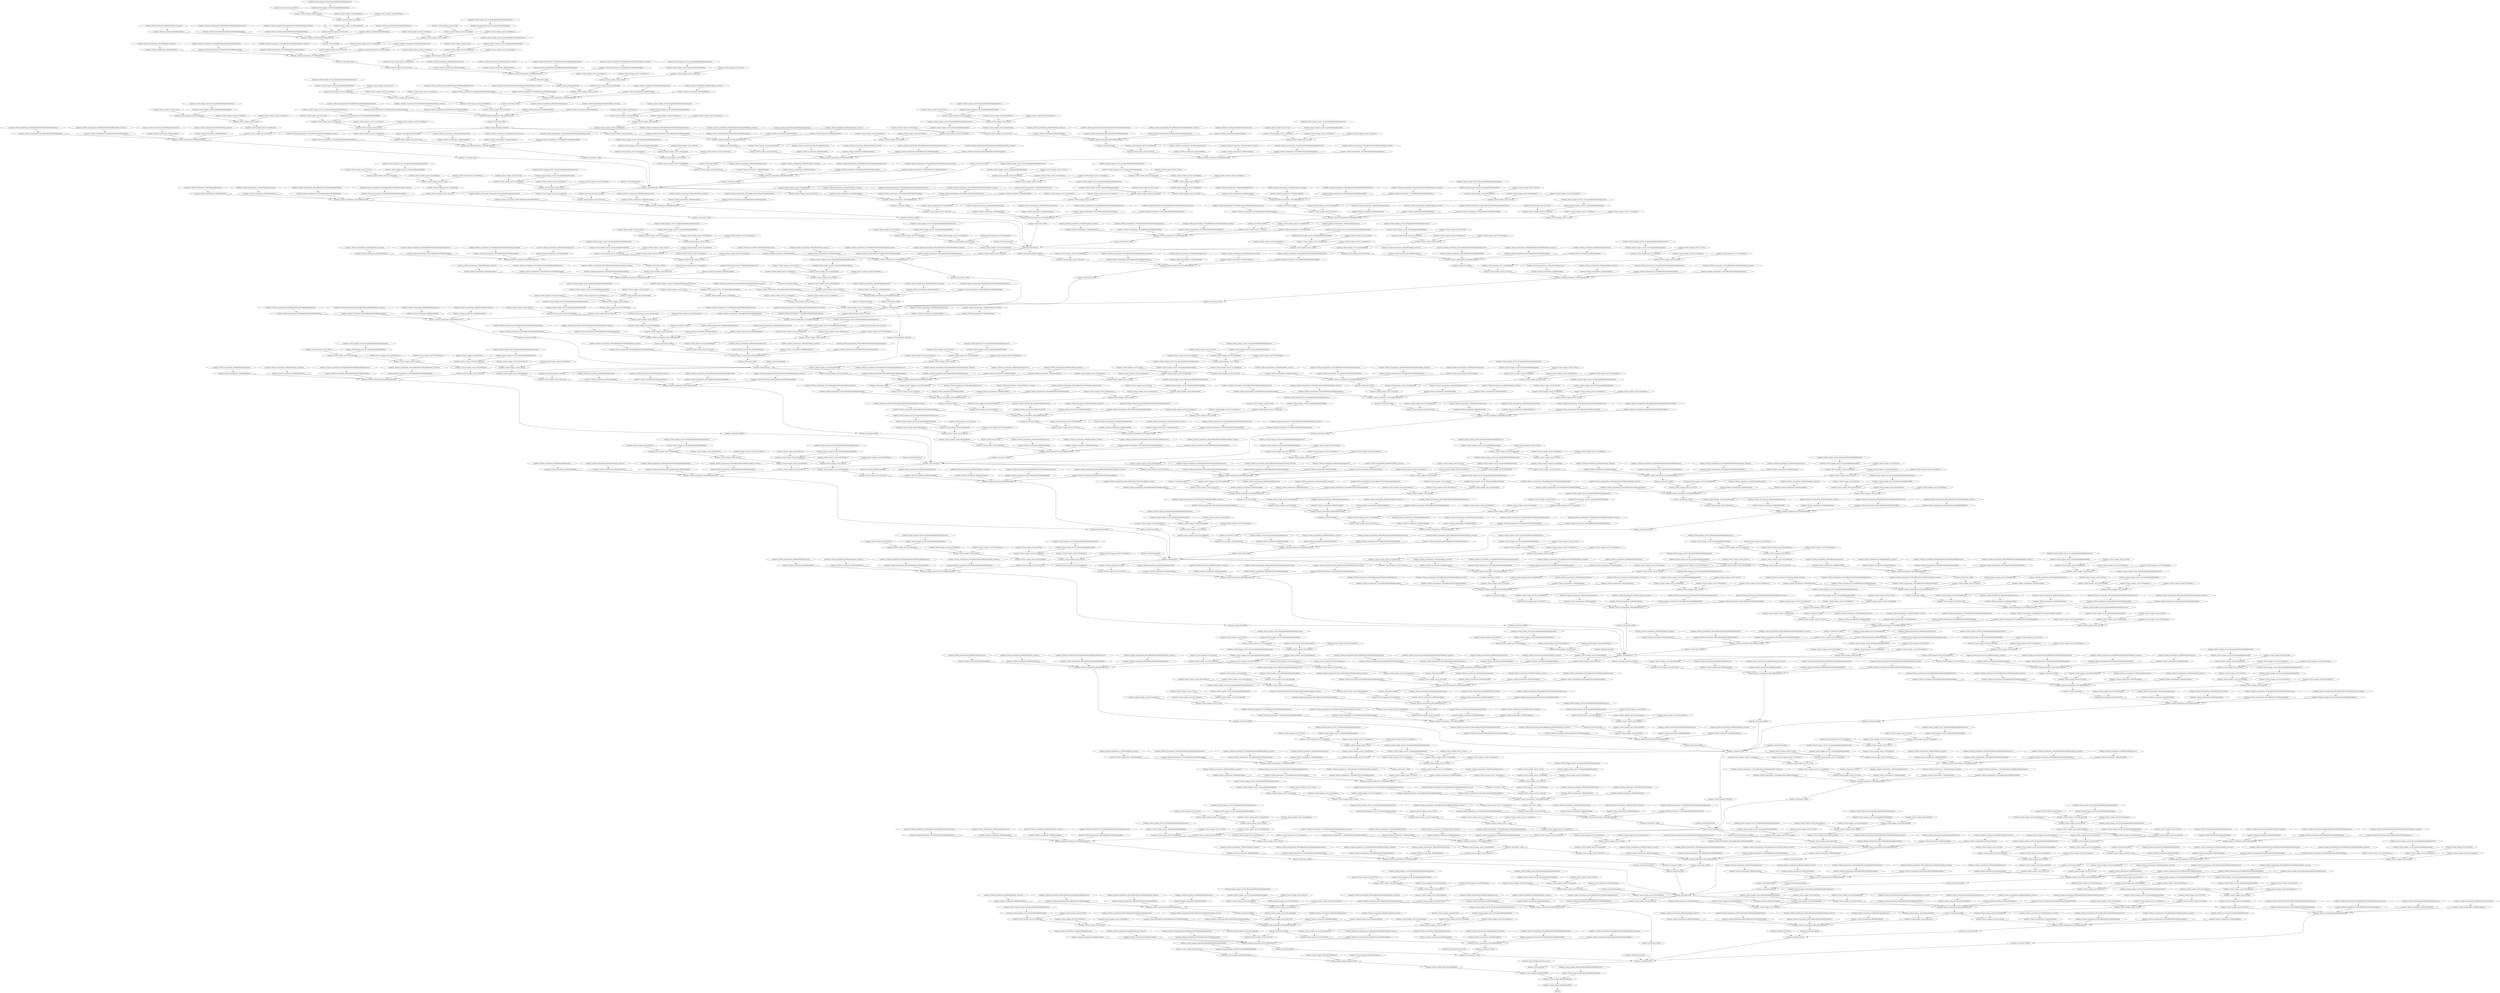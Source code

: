 strict digraph  {
self [op=Placeholder];
"inception_v3/nncf_wrapper_conv2d/Const" [op=Const];
"inception_v3/nncf_wrapper_conv2d/LogicalAnd/ReadVariableOp/resource" [op=Placeholder];
"inception_v3/nncf_wrapper_conv2d/LogicalAnd/ReadVariableOp" [op=ReadVariableOp];
"inception_v3/nncf_wrapper_conv2d/LogicalAnd" [op=LogicalAnd];
"inception_v3/nncf_wrapper_conv2d/cond/input_0" [op=Placeholder];
"inception_v3/nncf_wrapper_conv2d/cond/input_1" [op=Placeholder];
"inception_v3/nncf_wrapper_conv2d/cond" [op=If];
"inception_v3/nncf_wrapper_conv2d/cond/Identity" [op=Identity];
"inception_v3/nncf_wrapper_conv2d/Conv2D" [op=Conv2D];
"inception_v3/batch_normalization/ReadVariableOp/resource" [op=Placeholder];
"inception_v3/batch_normalization/ReadVariableOp" [op=ReadVariableOp];
"inception_v3/batch_normalization/ReadVariableOp_1/resource" [op=Placeholder];
"inception_v3/batch_normalization/ReadVariableOp_1" [op=ReadVariableOp];
"inception_v3/batch_normalization/FusedBatchNormV3/ReadVariableOp/resource" [op=Placeholder];
"inception_v3/batch_normalization/FusedBatchNormV3/ReadVariableOp" [op=ReadVariableOp];
"inception_v3/batch_normalization/FusedBatchNormV3/ReadVariableOp_1/resource" [op=Placeholder];
"inception_v3/batch_normalization/FusedBatchNormV3/ReadVariableOp_1" [op=ReadVariableOp];
"inception_v3/batch_normalization/FusedBatchNormV3" [op=FusedBatchNormV3];
"inception_v3/activation/Relu" [op=Relu];
"inception_v3/nncf_wrapper_conv2d_1/Const" [op=Const];
"inception_v3/nncf_wrapper_conv2d_1/LogicalAnd/ReadVariableOp/resource" [op=Placeholder];
"inception_v3/nncf_wrapper_conv2d_1/LogicalAnd/ReadVariableOp" [op=ReadVariableOp];
"inception_v3/nncf_wrapper_conv2d_1/LogicalAnd" [op=LogicalAnd];
"inception_v3/nncf_wrapper_conv2d_1/cond/input_0" [op=Placeholder];
"inception_v3/nncf_wrapper_conv2d_1/cond/input_1" [op=Placeholder];
"inception_v3/nncf_wrapper_conv2d_1/cond" [op=If];
"inception_v3/nncf_wrapper_conv2d_1/cond/Identity" [op=Identity];
"inception_v3/nncf_wrapper_conv2d_1/Conv2D" [op=Conv2D];
"inception_v3/batch_normalization_1/ReadVariableOp/resource" [op=Placeholder];
"inception_v3/batch_normalization_1/ReadVariableOp" [op=ReadVariableOp];
"inception_v3/batch_normalization_1/ReadVariableOp_1/resource" [op=Placeholder];
"inception_v3/batch_normalization_1/ReadVariableOp_1" [op=ReadVariableOp];
"inception_v3/batch_normalization_1/FusedBatchNormV3/ReadVariableOp/resource" [op=Placeholder];
"inception_v3/batch_normalization_1/FusedBatchNormV3/ReadVariableOp" [op=ReadVariableOp];
"inception_v3/batch_normalization_1/FusedBatchNormV3/ReadVariableOp_1/resource" [op=Placeholder];
"inception_v3/batch_normalization_1/FusedBatchNormV3/ReadVariableOp_1" [op=ReadVariableOp];
"inception_v3/batch_normalization_1/FusedBatchNormV3" [op=FusedBatchNormV3];
"inception_v3/activation_1/Relu" [op=Relu];
"inception_v3/nncf_wrapper_conv2d_2/Const" [op=Const];
"inception_v3/nncf_wrapper_conv2d_2/LogicalAnd/ReadVariableOp/resource" [op=Placeholder];
"inception_v3/nncf_wrapper_conv2d_2/LogicalAnd/ReadVariableOp" [op=ReadVariableOp];
"inception_v3/nncf_wrapper_conv2d_2/LogicalAnd" [op=LogicalAnd];
"inception_v3/nncf_wrapper_conv2d_2/cond/input_0" [op=Placeholder];
"inception_v3/nncf_wrapper_conv2d_2/cond/input_1" [op=Placeholder];
"inception_v3/nncf_wrapper_conv2d_2/cond" [op=If];
"inception_v3/nncf_wrapper_conv2d_2/cond/Identity" [op=Identity];
"inception_v3/nncf_wrapper_conv2d_2/Conv2D" [op=Conv2D];
"inception_v3/batch_normalization_2/ReadVariableOp/resource" [op=Placeholder];
"inception_v3/batch_normalization_2/ReadVariableOp" [op=ReadVariableOp];
"inception_v3/batch_normalization_2/ReadVariableOp_1/resource" [op=Placeholder];
"inception_v3/batch_normalization_2/ReadVariableOp_1" [op=ReadVariableOp];
"inception_v3/batch_normalization_2/FusedBatchNormV3/ReadVariableOp/resource" [op=Placeholder];
"inception_v3/batch_normalization_2/FusedBatchNormV3/ReadVariableOp" [op=ReadVariableOp];
"inception_v3/batch_normalization_2/FusedBatchNormV3/ReadVariableOp_1/resource" [op=Placeholder];
"inception_v3/batch_normalization_2/FusedBatchNormV3/ReadVariableOp_1" [op=ReadVariableOp];
"inception_v3/batch_normalization_2/FusedBatchNormV3" [op=FusedBatchNormV3];
"inception_v3/activation_2/Relu" [op=Relu];
"inception_v3/max_pooling2d/MaxPool" [op=MaxPool];
"inception_v3/nncf_wrapper_conv2d_3/Const" [op=Const];
"inception_v3/nncf_wrapper_conv2d_3/LogicalAnd/ReadVariableOp/resource" [op=Placeholder];
"inception_v3/nncf_wrapper_conv2d_3/LogicalAnd/ReadVariableOp" [op=ReadVariableOp];
"inception_v3/nncf_wrapper_conv2d_3/LogicalAnd" [op=LogicalAnd];
"inception_v3/nncf_wrapper_conv2d_3/cond/input_0" [op=Placeholder];
"inception_v3/nncf_wrapper_conv2d_3/cond/input_1" [op=Placeholder];
"inception_v3/nncf_wrapper_conv2d_3/cond" [op=If];
"inception_v3/nncf_wrapper_conv2d_3/cond/Identity" [op=Identity];
"inception_v3/nncf_wrapper_conv2d_3/Conv2D" [op=Conv2D];
"inception_v3/batch_normalization_3/ReadVariableOp/resource" [op=Placeholder];
"inception_v3/batch_normalization_3/ReadVariableOp" [op=ReadVariableOp];
"inception_v3/batch_normalization_3/ReadVariableOp_1/resource" [op=Placeholder];
"inception_v3/batch_normalization_3/ReadVariableOp_1" [op=ReadVariableOp];
"inception_v3/batch_normalization_3/FusedBatchNormV3/ReadVariableOp/resource" [op=Placeholder];
"inception_v3/batch_normalization_3/FusedBatchNormV3/ReadVariableOp" [op=ReadVariableOp];
"inception_v3/batch_normalization_3/FusedBatchNormV3/ReadVariableOp_1/resource" [op=Placeholder];
"inception_v3/batch_normalization_3/FusedBatchNormV3/ReadVariableOp_1" [op=ReadVariableOp];
"inception_v3/batch_normalization_3/FusedBatchNormV3" [op=FusedBatchNormV3];
"inception_v3/activation_3/Relu" [op=Relu];
"inception_v3/nncf_wrapper_conv2d_4/Const" [op=Const];
"inception_v3/nncf_wrapper_conv2d_4/LogicalAnd/ReadVariableOp/resource" [op=Placeholder];
"inception_v3/nncf_wrapper_conv2d_4/LogicalAnd/ReadVariableOp" [op=ReadVariableOp];
"inception_v3/nncf_wrapper_conv2d_4/LogicalAnd" [op=LogicalAnd];
"inception_v3/nncf_wrapper_conv2d_4/cond/input_0" [op=Placeholder];
"inception_v3/nncf_wrapper_conv2d_4/cond/input_1" [op=Placeholder];
"inception_v3/nncf_wrapper_conv2d_4/cond" [op=If];
"inception_v3/nncf_wrapper_conv2d_4/cond/Identity" [op=Identity];
"inception_v3/nncf_wrapper_conv2d_4/Conv2D" [op=Conv2D];
"inception_v3/batch_normalization_4/ReadVariableOp/resource" [op=Placeholder];
"inception_v3/batch_normalization_4/ReadVariableOp" [op=ReadVariableOp];
"inception_v3/batch_normalization_4/ReadVariableOp_1/resource" [op=Placeholder];
"inception_v3/batch_normalization_4/ReadVariableOp_1" [op=ReadVariableOp];
"inception_v3/batch_normalization_4/FusedBatchNormV3/ReadVariableOp/resource" [op=Placeholder];
"inception_v3/batch_normalization_4/FusedBatchNormV3/ReadVariableOp" [op=ReadVariableOp];
"inception_v3/batch_normalization_4/FusedBatchNormV3/ReadVariableOp_1/resource" [op=Placeholder];
"inception_v3/batch_normalization_4/FusedBatchNormV3/ReadVariableOp_1" [op=ReadVariableOp];
"inception_v3/batch_normalization_4/FusedBatchNormV3" [op=FusedBatchNormV3];
"inception_v3/activation_4/Relu" [op=Relu];
"inception_v3/max_pooling2d_1/MaxPool" [op=MaxPool];
"inception_v3/nncf_wrapper_conv2d_8/Const" [op=Const];
"inception_v3/nncf_wrapper_conv2d_8/LogicalAnd/ReadVariableOp/resource" [op=Placeholder];
"inception_v3/nncf_wrapper_conv2d_8/LogicalAnd/ReadVariableOp" [op=ReadVariableOp];
"inception_v3/nncf_wrapper_conv2d_8/LogicalAnd" [op=LogicalAnd];
"inception_v3/nncf_wrapper_conv2d_8/cond/input_0" [op=Placeholder];
"inception_v3/nncf_wrapper_conv2d_8/cond/input_1" [op=Placeholder];
"inception_v3/nncf_wrapper_conv2d_8/cond" [op=If];
"inception_v3/nncf_wrapper_conv2d_8/cond/Identity" [op=Identity];
"inception_v3/nncf_wrapper_conv2d_8/Conv2D" [op=Conv2D];
"inception_v3/batch_normalization_8/ReadVariableOp/resource" [op=Placeholder];
"inception_v3/batch_normalization_8/ReadVariableOp" [op=ReadVariableOp];
"inception_v3/batch_normalization_8/ReadVariableOp_1/resource" [op=Placeholder];
"inception_v3/batch_normalization_8/ReadVariableOp_1" [op=ReadVariableOp];
"inception_v3/batch_normalization_8/FusedBatchNormV3/ReadVariableOp/resource" [op=Placeholder];
"inception_v3/batch_normalization_8/FusedBatchNormV3/ReadVariableOp" [op=ReadVariableOp];
"inception_v3/batch_normalization_8/FusedBatchNormV3/ReadVariableOp_1/resource" [op=Placeholder];
"inception_v3/batch_normalization_8/FusedBatchNormV3/ReadVariableOp_1" [op=ReadVariableOp];
"inception_v3/batch_normalization_8/FusedBatchNormV3" [op=FusedBatchNormV3];
"inception_v3/activation_8/Relu" [op=Relu];
"inception_v3/nncf_wrapper_conv2d_9/Const" [op=Const];
"inception_v3/nncf_wrapper_conv2d_9/LogicalAnd/ReadVariableOp/resource" [op=Placeholder];
"inception_v3/nncf_wrapper_conv2d_9/LogicalAnd/ReadVariableOp" [op=ReadVariableOp];
"inception_v3/nncf_wrapper_conv2d_9/LogicalAnd" [op=LogicalAnd];
"inception_v3/nncf_wrapper_conv2d_9/cond/input_0" [op=Placeholder];
"inception_v3/nncf_wrapper_conv2d_9/cond/input_1" [op=Placeholder];
"inception_v3/nncf_wrapper_conv2d_9/cond" [op=If];
"inception_v3/nncf_wrapper_conv2d_9/cond/Identity" [op=Identity];
"inception_v3/nncf_wrapper_conv2d_9/Conv2D" [op=Conv2D];
"inception_v3/nncf_wrapper_conv2d_6/Const" [op=Const];
"inception_v3/nncf_wrapper_conv2d_6/LogicalAnd/ReadVariableOp/resource" [op=Placeholder];
"inception_v3/nncf_wrapper_conv2d_6/LogicalAnd/ReadVariableOp" [op=ReadVariableOp];
"inception_v3/nncf_wrapper_conv2d_6/LogicalAnd" [op=LogicalAnd];
"inception_v3/nncf_wrapper_conv2d_6/cond/input_0" [op=Placeholder];
"inception_v3/nncf_wrapper_conv2d_6/cond/input_1" [op=Placeholder];
"inception_v3/nncf_wrapper_conv2d_6/cond" [op=If];
"inception_v3/nncf_wrapper_conv2d_6/cond/Identity" [op=Identity];
"inception_v3/nncf_wrapper_conv2d_6/Conv2D" [op=Conv2D];
"inception_v3/batch_normalization_9/ReadVariableOp/resource" [op=Placeholder];
"inception_v3/batch_normalization_9/ReadVariableOp" [op=ReadVariableOp];
"inception_v3/batch_normalization_9/ReadVariableOp_1/resource" [op=Placeholder];
"inception_v3/batch_normalization_9/ReadVariableOp_1" [op=ReadVariableOp];
"inception_v3/batch_normalization_9/FusedBatchNormV3/ReadVariableOp/resource" [op=Placeholder];
"inception_v3/batch_normalization_9/FusedBatchNormV3/ReadVariableOp" [op=ReadVariableOp];
"inception_v3/batch_normalization_9/FusedBatchNormV3/ReadVariableOp_1/resource" [op=Placeholder];
"inception_v3/batch_normalization_9/FusedBatchNormV3/ReadVariableOp_1" [op=ReadVariableOp];
"inception_v3/batch_normalization_9/FusedBatchNormV3" [op=FusedBatchNormV3];
"inception_v3/batch_normalization_6/ReadVariableOp/resource" [op=Placeholder];
"inception_v3/batch_normalization_6/ReadVariableOp" [op=ReadVariableOp];
"inception_v3/batch_normalization_6/ReadVariableOp_1/resource" [op=Placeholder];
"inception_v3/batch_normalization_6/ReadVariableOp_1" [op=ReadVariableOp];
"inception_v3/batch_normalization_6/FusedBatchNormV3/ReadVariableOp/resource" [op=Placeholder];
"inception_v3/batch_normalization_6/FusedBatchNormV3/ReadVariableOp" [op=ReadVariableOp];
"inception_v3/batch_normalization_6/FusedBatchNormV3/ReadVariableOp_1/resource" [op=Placeholder];
"inception_v3/batch_normalization_6/FusedBatchNormV3/ReadVariableOp_1" [op=ReadVariableOp];
"inception_v3/batch_normalization_6/FusedBatchNormV3" [op=FusedBatchNormV3];
"inception_v3/average_pooling2d/AvgPool" [op=AvgPool];
"inception_v3/activation_9/Relu" [op=Relu];
"inception_v3/activation_6/Relu" [op=Relu];
"inception_v3/nncf_wrapper_conv2d_11/Const" [op=Const];
"inception_v3/nncf_wrapper_conv2d_11/LogicalAnd/ReadVariableOp/resource" [op=Placeholder];
"inception_v3/nncf_wrapper_conv2d_11/LogicalAnd/ReadVariableOp" [op=ReadVariableOp];
"inception_v3/nncf_wrapper_conv2d_11/LogicalAnd" [op=LogicalAnd];
"inception_v3/nncf_wrapper_conv2d_11/cond/input_0" [op=Placeholder];
"inception_v3/nncf_wrapper_conv2d_11/cond/input_1" [op=Placeholder];
"inception_v3/nncf_wrapper_conv2d_11/cond" [op=If];
"inception_v3/nncf_wrapper_conv2d_11/cond/Identity" [op=Identity];
"inception_v3/nncf_wrapper_conv2d_11/Conv2D" [op=Conv2D];
"inception_v3/nncf_wrapper_conv2d_10/Const" [op=Const];
"inception_v3/nncf_wrapper_conv2d_10/LogicalAnd/ReadVariableOp/resource" [op=Placeholder];
"inception_v3/nncf_wrapper_conv2d_10/LogicalAnd/ReadVariableOp" [op=ReadVariableOp];
"inception_v3/nncf_wrapper_conv2d_10/LogicalAnd" [op=LogicalAnd];
"inception_v3/nncf_wrapper_conv2d_10/cond/input_0" [op=Placeholder];
"inception_v3/nncf_wrapper_conv2d_10/cond/input_1" [op=Placeholder];
"inception_v3/nncf_wrapper_conv2d_10/cond" [op=If];
"inception_v3/nncf_wrapper_conv2d_10/cond/Identity" [op=Identity];
"inception_v3/nncf_wrapper_conv2d_10/Conv2D" [op=Conv2D];
"inception_v3/nncf_wrapper_conv2d_7/Const" [op=Const];
"inception_v3/nncf_wrapper_conv2d_7/LogicalAnd/ReadVariableOp/resource" [op=Placeholder];
"inception_v3/nncf_wrapper_conv2d_7/LogicalAnd/ReadVariableOp" [op=ReadVariableOp];
"inception_v3/nncf_wrapper_conv2d_7/LogicalAnd" [op=LogicalAnd];
"inception_v3/nncf_wrapper_conv2d_7/cond/input_0" [op=Placeholder];
"inception_v3/nncf_wrapper_conv2d_7/cond/input_1" [op=Placeholder];
"inception_v3/nncf_wrapper_conv2d_7/cond" [op=If];
"inception_v3/nncf_wrapper_conv2d_7/cond/Identity" [op=Identity];
"inception_v3/nncf_wrapper_conv2d_7/Conv2D" [op=Conv2D];
"inception_v3/nncf_wrapper_conv2d_5/Const" [op=Const];
"inception_v3/nncf_wrapper_conv2d_5/LogicalAnd/ReadVariableOp/resource" [op=Placeholder];
"inception_v3/nncf_wrapper_conv2d_5/LogicalAnd/ReadVariableOp" [op=ReadVariableOp];
"inception_v3/nncf_wrapper_conv2d_5/LogicalAnd" [op=LogicalAnd];
"inception_v3/nncf_wrapper_conv2d_5/cond/input_0" [op=Placeholder];
"inception_v3/nncf_wrapper_conv2d_5/cond/input_1" [op=Placeholder];
"inception_v3/nncf_wrapper_conv2d_5/cond" [op=If];
"inception_v3/nncf_wrapper_conv2d_5/cond/Identity" [op=Identity];
"inception_v3/nncf_wrapper_conv2d_5/Conv2D" [op=Conv2D];
"inception_v3/batch_normalization_11/ReadVariableOp/resource" [op=Placeholder];
"inception_v3/batch_normalization_11/ReadVariableOp" [op=ReadVariableOp];
"inception_v3/batch_normalization_11/ReadVariableOp_1/resource" [op=Placeholder];
"inception_v3/batch_normalization_11/ReadVariableOp_1" [op=ReadVariableOp];
"inception_v3/batch_normalization_11/FusedBatchNormV3/ReadVariableOp/resource" [op=Placeholder];
"inception_v3/batch_normalization_11/FusedBatchNormV3/ReadVariableOp" [op=ReadVariableOp];
"inception_v3/batch_normalization_11/FusedBatchNormV3/ReadVariableOp_1/resource" [op=Placeholder];
"inception_v3/batch_normalization_11/FusedBatchNormV3/ReadVariableOp_1" [op=ReadVariableOp];
"inception_v3/batch_normalization_11/FusedBatchNormV3" [op=FusedBatchNormV3];
"inception_v3/batch_normalization_10/ReadVariableOp/resource" [op=Placeholder];
"inception_v3/batch_normalization_10/ReadVariableOp" [op=ReadVariableOp];
"inception_v3/batch_normalization_10/ReadVariableOp_1/resource" [op=Placeholder];
"inception_v3/batch_normalization_10/ReadVariableOp_1" [op=ReadVariableOp];
"inception_v3/batch_normalization_10/FusedBatchNormV3/ReadVariableOp/resource" [op=Placeholder];
"inception_v3/batch_normalization_10/FusedBatchNormV3/ReadVariableOp" [op=ReadVariableOp];
"inception_v3/batch_normalization_10/FusedBatchNormV3/ReadVariableOp_1/resource" [op=Placeholder];
"inception_v3/batch_normalization_10/FusedBatchNormV3/ReadVariableOp_1" [op=ReadVariableOp];
"inception_v3/batch_normalization_10/FusedBatchNormV3" [op=FusedBatchNormV3];
"inception_v3/batch_normalization_7/ReadVariableOp/resource" [op=Placeholder];
"inception_v3/batch_normalization_7/ReadVariableOp" [op=ReadVariableOp];
"inception_v3/batch_normalization_7/ReadVariableOp_1/resource" [op=Placeholder];
"inception_v3/batch_normalization_7/ReadVariableOp_1" [op=ReadVariableOp];
"inception_v3/batch_normalization_7/FusedBatchNormV3/ReadVariableOp/resource" [op=Placeholder];
"inception_v3/batch_normalization_7/FusedBatchNormV3/ReadVariableOp" [op=ReadVariableOp];
"inception_v3/batch_normalization_7/FusedBatchNormV3/ReadVariableOp_1/resource" [op=Placeholder];
"inception_v3/batch_normalization_7/FusedBatchNormV3/ReadVariableOp_1" [op=ReadVariableOp];
"inception_v3/batch_normalization_7/FusedBatchNormV3" [op=FusedBatchNormV3];
"inception_v3/batch_normalization_5/ReadVariableOp/resource" [op=Placeholder];
"inception_v3/batch_normalization_5/ReadVariableOp" [op=ReadVariableOp];
"inception_v3/batch_normalization_5/ReadVariableOp_1/resource" [op=Placeholder];
"inception_v3/batch_normalization_5/ReadVariableOp_1" [op=ReadVariableOp];
"inception_v3/batch_normalization_5/FusedBatchNormV3/ReadVariableOp/resource" [op=Placeholder];
"inception_v3/batch_normalization_5/FusedBatchNormV3/ReadVariableOp" [op=ReadVariableOp];
"inception_v3/batch_normalization_5/FusedBatchNormV3/ReadVariableOp_1/resource" [op=Placeholder];
"inception_v3/batch_normalization_5/FusedBatchNormV3/ReadVariableOp_1" [op=ReadVariableOp];
"inception_v3/batch_normalization_5/FusedBatchNormV3" [op=FusedBatchNormV3];
"inception_v3/activation_5/Relu" [op=Relu];
"inception_v3/activation_7/Relu" [op=Relu];
"inception_v3/activation_10/Relu" [op=Relu];
"inception_v3/activation_11/Relu" [op=Relu];
"inception_v3/mixed0/concat/axis" [op=Const];
"inception_v3/mixed0/concat" [op=ConcatV2];
"inception_v3/nncf_wrapper_conv2d_15/Const" [op=Const];
"inception_v3/nncf_wrapper_conv2d_15/LogicalAnd/ReadVariableOp/resource" [op=Placeholder];
"inception_v3/nncf_wrapper_conv2d_15/LogicalAnd/ReadVariableOp" [op=ReadVariableOp];
"inception_v3/nncf_wrapper_conv2d_15/LogicalAnd" [op=LogicalAnd];
"inception_v3/nncf_wrapper_conv2d_15/cond/input_0" [op=Placeholder];
"inception_v3/nncf_wrapper_conv2d_15/cond/input_1" [op=Placeholder];
"inception_v3/nncf_wrapper_conv2d_15/cond" [op=If];
"inception_v3/nncf_wrapper_conv2d_15/cond/Identity" [op=Identity];
"inception_v3/nncf_wrapper_conv2d_15/Conv2D" [op=Conv2D];
"inception_v3/batch_normalization_15/ReadVariableOp/resource" [op=Placeholder];
"inception_v3/batch_normalization_15/ReadVariableOp" [op=ReadVariableOp];
"inception_v3/batch_normalization_15/ReadVariableOp_1/resource" [op=Placeholder];
"inception_v3/batch_normalization_15/ReadVariableOp_1" [op=ReadVariableOp];
"inception_v3/batch_normalization_15/FusedBatchNormV3/ReadVariableOp/resource" [op=Placeholder];
"inception_v3/batch_normalization_15/FusedBatchNormV3/ReadVariableOp" [op=ReadVariableOp];
"inception_v3/batch_normalization_15/FusedBatchNormV3/ReadVariableOp_1/resource" [op=Placeholder];
"inception_v3/batch_normalization_15/FusedBatchNormV3/ReadVariableOp_1" [op=ReadVariableOp];
"inception_v3/batch_normalization_15/FusedBatchNormV3" [op=FusedBatchNormV3];
"inception_v3/activation_15/Relu" [op=Relu];
"inception_v3/nncf_wrapper_conv2d_16/Const" [op=Const];
"inception_v3/nncf_wrapper_conv2d_16/LogicalAnd/ReadVariableOp/resource" [op=Placeholder];
"inception_v3/nncf_wrapper_conv2d_16/LogicalAnd/ReadVariableOp" [op=ReadVariableOp];
"inception_v3/nncf_wrapper_conv2d_16/LogicalAnd" [op=LogicalAnd];
"inception_v3/nncf_wrapper_conv2d_16/cond/input_0" [op=Placeholder];
"inception_v3/nncf_wrapper_conv2d_16/cond/input_1" [op=Placeholder];
"inception_v3/nncf_wrapper_conv2d_16/cond" [op=If];
"inception_v3/nncf_wrapper_conv2d_16/cond/Identity" [op=Identity];
"inception_v3/nncf_wrapper_conv2d_16/Conv2D" [op=Conv2D];
"inception_v3/nncf_wrapper_conv2d_13/Const" [op=Const];
"inception_v3/nncf_wrapper_conv2d_13/LogicalAnd/ReadVariableOp/resource" [op=Placeholder];
"inception_v3/nncf_wrapper_conv2d_13/LogicalAnd/ReadVariableOp" [op=ReadVariableOp];
"inception_v3/nncf_wrapper_conv2d_13/LogicalAnd" [op=LogicalAnd];
"inception_v3/nncf_wrapper_conv2d_13/cond/input_0" [op=Placeholder];
"inception_v3/nncf_wrapper_conv2d_13/cond/input_1" [op=Placeholder];
"inception_v3/nncf_wrapper_conv2d_13/cond" [op=If];
"inception_v3/nncf_wrapper_conv2d_13/cond/Identity" [op=Identity];
"inception_v3/nncf_wrapper_conv2d_13/Conv2D" [op=Conv2D];
"inception_v3/batch_normalization_16/ReadVariableOp/resource" [op=Placeholder];
"inception_v3/batch_normalization_16/ReadVariableOp" [op=ReadVariableOp];
"inception_v3/batch_normalization_16/ReadVariableOp_1/resource" [op=Placeholder];
"inception_v3/batch_normalization_16/ReadVariableOp_1" [op=ReadVariableOp];
"inception_v3/batch_normalization_16/FusedBatchNormV3/ReadVariableOp/resource" [op=Placeholder];
"inception_v3/batch_normalization_16/FusedBatchNormV3/ReadVariableOp" [op=ReadVariableOp];
"inception_v3/batch_normalization_16/FusedBatchNormV3/ReadVariableOp_1/resource" [op=Placeholder];
"inception_v3/batch_normalization_16/FusedBatchNormV3/ReadVariableOp_1" [op=ReadVariableOp];
"inception_v3/batch_normalization_16/FusedBatchNormV3" [op=FusedBatchNormV3];
"inception_v3/batch_normalization_13/ReadVariableOp/resource" [op=Placeholder];
"inception_v3/batch_normalization_13/ReadVariableOp" [op=ReadVariableOp];
"inception_v3/batch_normalization_13/ReadVariableOp_1/resource" [op=Placeholder];
"inception_v3/batch_normalization_13/ReadVariableOp_1" [op=ReadVariableOp];
"inception_v3/batch_normalization_13/FusedBatchNormV3/ReadVariableOp/resource" [op=Placeholder];
"inception_v3/batch_normalization_13/FusedBatchNormV3/ReadVariableOp" [op=ReadVariableOp];
"inception_v3/batch_normalization_13/FusedBatchNormV3/ReadVariableOp_1/resource" [op=Placeholder];
"inception_v3/batch_normalization_13/FusedBatchNormV3/ReadVariableOp_1" [op=ReadVariableOp];
"inception_v3/batch_normalization_13/FusedBatchNormV3" [op=FusedBatchNormV3];
"inception_v3/average_pooling2d_1/AvgPool" [op=AvgPool];
"inception_v3/activation_16/Relu" [op=Relu];
"inception_v3/activation_13/Relu" [op=Relu];
"inception_v3/nncf_wrapper_conv2d_18/Const" [op=Const];
"inception_v3/nncf_wrapper_conv2d_18/LogicalAnd/ReadVariableOp/resource" [op=Placeholder];
"inception_v3/nncf_wrapper_conv2d_18/LogicalAnd/ReadVariableOp" [op=ReadVariableOp];
"inception_v3/nncf_wrapper_conv2d_18/LogicalAnd" [op=LogicalAnd];
"inception_v3/nncf_wrapper_conv2d_18/cond/input_0" [op=Placeholder];
"inception_v3/nncf_wrapper_conv2d_18/cond/input_1" [op=Placeholder];
"inception_v3/nncf_wrapper_conv2d_18/cond" [op=If];
"inception_v3/nncf_wrapper_conv2d_18/cond/Identity" [op=Identity];
"inception_v3/nncf_wrapper_conv2d_18/Conv2D" [op=Conv2D];
"inception_v3/nncf_wrapper_conv2d_17/Const" [op=Const];
"inception_v3/nncf_wrapper_conv2d_17/LogicalAnd/ReadVariableOp/resource" [op=Placeholder];
"inception_v3/nncf_wrapper_conv2d_17/LogicalAnd/ReadVariableOp" [op=ReadVariableOp];
"inception_v3/nncf_wrapper_conv2d_17/LogicalAnd" [op=LogicalAnd];
"inception_v3/nncf_wrapper_conv2d_17/cond/input_0" [op=Placeholder];
"inception_v3/nncf_wrapper_conv2d_17/cond/input_1" [op=Placeholder];
"inception_v3/nncf_wrapper_conv2d_17/cond" [op=If];
"inception_v3/nncf_wrapper_conv2d_17/cond/Identity" [op=Identity];
"inception_v3/nncf_wrapper_conv2d_17/Conv2D" [op=Conv2D];
"inception_v3/nncf_wrapper_conv2d_14/Const" [op=Const];
"inception_v3/nncf_wrapper_conv2d_14/LogicalAnd/ReadVariableOp/resource" [op=Placeholder];
"inception_v3/nncf_wrapper_conv2d_14/LogicalAnd/ReadVariableOp" [op=ReadVariableOp];
"inception_v3/nncf_wrapper_conv2d_14/LogicalAnd" [op=LogicalAnd];
"inception_v3/nncf_wrapper_conv2d_14/cond/input_0" [op=Placeholder];
"inception_v3/nncf_wrapper_conv2d_14/cond/input_1" [op=Placeholder];
"inception_v3/nncf_wrapper_conv2d_14/cond" [op=If];
"inception_v3/nncf_wrapper_conv2d_14/cond/Identity" [op=Identity];
"inception_v3/nncf_wrapper_conv2d_14/Conv2D" [op=Conv2D];
"inception_v3/nncf_wrapper_conv2d_12/Const" [op=Const];
"inception_v3/nncf_wrapper_conv2d_12/LogicalAnd/ReadVariableOp/resource" [op=Placeholder];
"inception_v3/nncf_wrapper_conv2d_12/LogicalAnd/ReadVariableOp" [op=ReadVariableOp];
"inception_v3/nncf_wrapper_conv2d_12/LogicalAnd" [op=LogicalAnd];
"inception_v3/nncf_wrapper_conv2d_12/cond/input_0" [op=Placeholder];
"inception_v3/nncf_wrapper_conv2d_12/cond/input_1" [op=Placeholder];
"inception_v3/nncf_wrapper_conv2d_12/cond" [op=If];
"inception_v3/nncf_wrapper_conv2d_12/cond/Identity" [op=Identity];
"inception_v3/nncf_wrapper_conv2d_12/Conv2D" [op=Conv2D];
"inception_v3/batch_normalization_18/ReadVariableOp/resource" [op=Placeholder];
"inception_v3/batch_normalization_18/ReadVariableOp" [op=ReadVariableOp];
"inception_v3/batch_normalization_18/ReadVariableOp_1/resource" [op=Placeholder];
"inception_v3/batch_normalization_18/ReadVariableOp_1" [op=ReadVariableOp];
"inception_v3/batch_normalization_18/FusedBatchNormV3/ReadVariableOp/resource" [op=Placeholder];
"inception_v3/batch_normalization_18/FusedBatchNormV3/ReadVariableOp" [op=ReadVariableOp];
"inception_v3/batch_normalization_18/FusedBatchNormV3/ReadVariableOp_1/resource" [op=Placeholder];
"inception_v3/batch_normalization_18/FusedBatchNormV3/ReadVariableOp_1" [op=ReadVariableOp];
"inception_v3/batch_normalization_18/FusedBatchNormV3" [op=FusedBatchNormV3];
"inception_v3/batch_normalization_17/ReadVariableOp/resource" [op=Placeholder];
"inception_v3/batch_normalization_17/ReadVariableOp" [op=ReadVariableOp];
"inception_v3/batch_normalization_17/ReadVariableOp_1/resource" [op=Placeholder];
"inception_v3/batch_normalization_17/ReadVariableOp_1" [op=ReadVariableOp];
"inception_v3/batch_normalization_17/FusedBatchNormV3/ReadVariableOp/resource" [op=Placeholder];
"inception_v3/batch_normalization_17/FusedBatchNormV3/ReadVariableOp" [op=ReadVariableOp];
"inception_v3/batch_normalization_17/FusedBatchNormV3/ReadVariableOp_1/resource" [op=Placeholder];
"inception_v3/batch_normalization_17/FusedBatchNormV3/ReadVariableOp_1" [op=ReadVariableOp];
"inception_v3/batch_normalization_17/FusedBatchNormV3" [op=FusedBatchNormV3];
"inception_v3/batch_normalization_14/ReadVariableOp/resource" [op=Placeholder];
"inception_v3/batch_normalization_14/ReadVariableOp" [op=ReadVariableOp];
"inception_v3/batch_normalization_14/ReadVariableOp_1/resource" [op=Placeholder];
"inception_v3/batch_normalization_14/ReadVariableOp_1" [op=ReadVariableOp];
"inception_v3/batch_normalization_14/FusedBatchNormV3/ReadVariableOp/resource" [op=Placeholder];
"inception_v3/batch_normalization_14/FusedBatchNormV3/ReadVariableOp" [op=ReadVariableOp];
"inception_v3/batch_normalization_14/FusedBatchNormV3/ReadVariableOp_1/resource" [op=Placeholder];
"inception_v3/batch_normalization_14/FusedBatchNormV3/ReadVariableOp_1" [op=ReadVariableOp];
"inception_v3/batch_normalization_14/FusedBatchNormV3" [op=FusedBatchNormV3];
"inception_v3/batch_normalization_12/ReadVariableOp/resource" [op=Placeholder];
"inception_v3/batch_normalization_12/ReadVariableOp" [op=ReadVariableOp];
"inception_v3/batch_normalization_12/ReadVariableOp_1/resource" [op=Placeholder];
"inception_v3/batch_normalization_12/ReadVariableOp_1" [op=ReadVariableOp];
"inception_v3/batch_normalization_12/FusedBatchNormV3/ReadVariableOp/resource" [op=Placeholder];
"inception_v3/batch_normalization_12/FusedBatchNormV3/ReadVariableOp" [op=ReadVariableOp];
"inception_v3/batch_normalization_12/FusedBatchNormV3/ReadVariableOp_1/resource" [op=Placeholder];
"inception_v3/batch_normalization_12/FusedBatchNormV3/ReadVariableOp_1" [op=ReadVariableOp];
"inception_v3/batch_normalization_12/FusedBatchNormV3" [op=FusedBatchNormV3];
"inception_v3/activation_12/Relu" [op=Relu];
"inception_v3/activation_14/Relu" [op=Relu];
"inception_v3/activation_17/Relu" [op=Relu];
"inception_v3/activation_18/Relu" [op=Relu];
"inception_v3/mixed1/concat/axis" [op=Const];
"inception_v3/mixed1/concat" [op=ConcatV2];
"inception_v3/nncf_wrapper_conv2d_22/Const" [op=Const];
"inception_v3/nncf_wrapper_conv2d_22/LogicalAnd/ReadVariableOp/resource" [op=Placeholder];
"inception_v3/nncf_wrapper_conv2d_22/LogicalAnd/ReadVariableOp" [op=ReadVariableOp];
"inception_v3/nncf_wrapper_conv2d_22/LogicalAnd" [op=LogicalAnd];
"inception_v3/nncf_wrapper_conv2d_22/cond/input_0" [op=Placeholder];
"inception_v3/nncf_wrapper_conv2d_22/cond/input_1" [op=Placeholder];
"inception_v3/nncf_wrapper_conv2d_22/cond" [op=If];
"inception_v3/nncf_wrapper_conv2d_22/cond/Identity" [op=Identity];
"inception_v3/nncf_wrapper_conv2d_22/Conv2D" [op=Conv2D];
"inception_v3/batch_normalization_22/ReadVariableOp/resource" [op=Placeholder];
"inception_v3/batch_normalization_22/ReadVariableOp" [op=ReadVariableOp];
"inception_v3/batch_normalization_22/ReadVariableOp_1/resource" [op=Placeholder];
"inception_v3/batch_normalization_22/ReadVariableOp_1" [op=ReadVariableOp];
"inception_v3/batch_normalization_22/FusedBatchNormV3/ReadVariableOp/resource" [op=Placeholder];
"inception_v3/batch_normalization_22/FusedBatchNormV3/ReadVariableOp" [op=ReadVariableOp];
"inception_v3/batch_normalization_22/FusedBatchNormV3/ReadVariableOp_1/resource" [op=Placeholder];
"inception_v3/batch_normalization_22/FusedBatchNormV3/ReadVariableOp_1" [op=ReadVariableOp];
"inception_v3/batch_normalization_22/FusedBatchNormV3" [op=FusedBatchNormV3];
"inception_v3/activation_22/Relu" [op=Relu];
"inception_v3/nncf_wrapper_conv2d_23/Const" [op=Const];
"inception_v3/nncf_wrapper_conv2d_23/LogicalAnd/ReadVariableOp/resource" [op=Placeholder];
"inception_v3/nncf_wrapper_conv2d_23/LogicalAnd/ReadVariableOp" [op=ReadVariableOp];
"inception_v3/nncf_wrapper_conv2d_23/LogicalAnd" [op=LogicalAnd];
"inception_v3/nncf_wrapper_conv2d_23/cond/input_0" [op=Placeholder];
"inception_v3/nncf_wrapper_conv2d_23/cond/input_1" [op=Placeholder];
"inception_v3/nncf_wrapper_conv2d_23/cond" [op=If];
"inception_v3/nncf_wrapper_conv2d_23/cond/Identity" [op=Identity];
"inception_v3/nncf_wrapper_conv2d_23/Conv2D" [op=Conv2D];
"inception_v3/nncf_wrapper_conv2d_20/Const" [op=Const];
"inception_v3/nncf_wrapper_conv2d_20/LogicalAnd/ReadVariableOp/resource" [op=Placeholder];
"inception_v3/nncf_wrapper_conv2d_20/LogicalAnd/ReadVariableOp" [op=ReadVariableOp];
"inception_v3/nncf_wrapper_conv2d_20/LogicalAnd" [op=LogicalAnd];
"inception_v3/nncf_wrapper_conv2d_20/cond/input_0" [op=Placeholder];
"inception_v3/nncf_wrapper_conv2d_20/cond/input_1" [op=Placeholder];
"inception_v3/nncf_wrapper_conv2d_20/cond" [op=If];
"inception_v3/nncf_wrapper_conv2d_20/cond/Identity" [op=Identity];
"inception_v3/nncf_wrapper_conv2d_20/Conv2D" [op=Conv2D];
"inception_v3/batch_normalization_23/ReadVariableOp/resource" [op=Placeholder];
"inception_v3/batch_normalization_23/ReadVariableOp" [op=ReadVariableOp];
"inception_v3/batch_normalization_23/ReadVariableOp_1/resource" [op=Placeholder];
"inception_v3/batch_normalization_23/ReadVariableOp_1" [op=ReadVariableOp];
"inception_v3/batch_normalization_23/FusedBatchNormV3/ReadVariableOp/resource" [op=Placeholder];
"inception_v3/batch_normalization_23/FusedBatchNormV3/ReadVariableOp" [op=ReadVariableOp];
"inception_v3/batch_normalization_23/FusedBatchNormV3/ReadVariableOp_1/resource" [op=Placeholder];
"inception_v3/batch_normalization_23/FusedBatchNormV3/ReadVariableOp_1" [op=ReadVariableOp];
"inception_v3/batch_normalization_23/FusedBatchNormV3" [op=FusedBatchNormV3];
"inception_v3/batch_normalization_20/ReadVariableOp/resource" [op=Placeholder];
"inception_v3/batch_normalization_20/ReadVariableOp" [op=ReadVariableOp];
"inception_v3/batch_normalization_20/ReadVariableOp_1/resource" [op=Placeholder];
"inception_v3/batch_normalization_20/ReadVariableOp_1" [op=ReadVariableOp];
"inception_v3/batch_normalization_20/FusedBatchNormV3/ReadVariableOp/resource" [op=Placeholder];
"inception_v3/batch_normalization_20/FusedBatchNormV3/ReadVariableOp" [op=ReadVariableOp];
"inception_v3/batch_normalization_20/FusedBatchNormV3/ReadVariableOp_1/resource" [op=Placeholder];
"inception_v3/batch_normalization_20/FusedBatchNormV3/ReadVariableOp_1" [op=ReadVariableOp];
"inception_v3/batch_normalization_20/FusedBatchNormV3" [op=FusedBatchNormV3];
"inception_v3/average_pooling2d_2/AvgPool" [op=AvgPool];
"inception_v3/activation_23/Relu" [op=Relu];
"inception_v3/activation_20/Relu" [op=Relu];
"inception_v3/nncf_wrapper_conv2d_25/Const" [op=Const];
"inception_v3/nncf_wrapper_conv2d_25/LogicalAnd/ReadVariableOp/resource" [op=Placeholder];
"inception_v3/nncf_wrapper_conv2d_25/LogicalAnd/ReadVariableOp" [op=ReadVariableOp];
"inception_v3/nncf_wrapper_conv2d_25/LogicalAnd" [op=LogicalAnd];
"inception_v3/nncf_wrapper_conv2d_25/cond/input_0" [op=Placeholder];
"inception_v3/nncf_wrapper_conv2d_25/cond/input_1" [op=Placeholder];
"inception_v3/nncf_wrapper_conv2d_25/cond" [op=If];
"inception_v3/nncf_wrapper_conv2d_25/cond/Identity" [op=Identity];
"inception_v3/nncf_wrapper_conv2d_25/Conv2D" [op=Conv2D];
"inception_v3/nncf_wrapper_conv2d_24/Const" [op=Const];
"inception_v3/nncf_wrapper_conv2d_24/LogicalAnd/ReadVariableOp/resource" [op=Placeholder];
"inception_v3/nncf_wrapper_conv2d_24/LogicalAnd/ReadVariableOp" [op=ReadVariableOp];
"inception_v3/nncf_wrapper_conv2d_24/LogicalAnd" [op=LogicalAnd];
"inception_v3/nncf_wrapper_conv2d_24/cond/input_0" [op=Placeholder];
"inception_v3/nncf_wrapper_conv2d_24/cond/input_1" [op=Placeholder];
"inception_v3/nncf_wrapper_conv2d_24/cond" [op=If];
"inception_v3/nncf_wrapper_conv2d_24/cond/Identity" [op=Identity];
"inception_v3/nncf_wrapper_conv2d_24/Conv2D" [op=Conv2D];
"inception_v3/nncf_wrapper_conv2d_21/Const" [op=Const];
"inception_v3/nncf_wrapper_conv2d_21/LogicalAnd/ReadVariableOp/resource" [op=Placeholder];
"inception_v3/nncf_wrapper_conv2d_21/LogicalAnd/ReadVariableOp" [op=ReadVariableOp];
"inception_v3/nncf_wrapper_conv2d_21/LogicalAnd" [op=LogicalAnd];
"inception_v3/nncf_wrapper_conv2d_21/cond/input_0" [op=Placeholder];
"inception_v3/nncf_wrapper_conv2d_21/cond/input_1" [op=Placeholder];
"inception_v3/nncf_wrapper_conv2d_21/cond" [op=If];
"inception_v3/nncf_wrapper_conv2d_21/cond/Identity" [op=Identity];
"inception_v3/nncf_wrapper_conv2d_21/Conv2D" [op=Conv2D];
"inception_v3/nncf_wrapper_conv2d_19/Const" [op=Const];
"inception_v3/nncf_wrapper_conv2d_19/LogicalAnd/ReadVariableOp/resource" [op=Placeholder];
"inception_v3/nncf_wrapper_conv2d_19/LogicalAnd/ReadVariableOp" [op=ReadVariableOp];
"inception_v3/nncf_wrapper_conv2d_19/LogicalAnd" [op=LogicalAnd];
"inception_v3/nncf_wrapper_conv2d_19/cond/input_0" [op=Placeholder];
"inception_v3/nncf_wrapper_conv2d_19/cond/input_1" [op=Placeholder];
"inception_v3/nncf_wrapper_conv2d_19/cond" [op=If];
"inception_v3/nncf_wrapper_conv2d_19/cond/Identity" [op=Identity];
"inception_v3/nncf_wrapper_conv2d_19/Conv2D" [op=Conv2D];
"inception_v3/batch_normalization_25/ReadVariableOp/resource" [op=Placeholder];
"inception_v3/batch_normalization_25/ReadVariableOp" [op=ReadVariableOp];
"inception_v3/batch_normalization_25/ReadVariableOp_1/resource" [op=Placeholder];
"inception_v3/batch_normalization_25/ReadVariableOp_1" [op=ReadVariableOp];
"inception_v3/batch_normalization_25/FusedBatchNormV3/ReadVariableOp/resource" [op=Placeholder];
"inception_v3/batch_normalization_25/FusedBatchNormV3/ReadVariableOp" [op=ReadVariableOp];
"inception_v3/batch_normalization_25/FusedBatchNormV3/ReadVariableOp_1/resource" [op=Placeholder];
"inception_v3/batch_normalization_25/FusedBatchNormV3/ReadVariableOp_1" [op=ReadVariableOp];
"inception_v3/batch_normalization_25/FusedBatchNormV3" [op=FusedBatchNormV3];
"inception_v3/batch_normalization_24/ReadVariableOp/resource" [op=Placeholder];
"inception_v3/batch_normalization_24/ReadVariableOp" [op=ReadVariableOp];
"inception_v3/batch_normalization_24/ReadVariableOp_1/resource" [op=Placeholder];
"inception_v3/batch_normalization_24/ReadVariableOp_1" [op=ReadVariableOp];
"inception_v3/batch_normalization_24/FusedBatchNormV3/ReadVariableOp/resource" [op=Placeholder];
"inception_v3/batch_normalization_24/FusedBatchNormV3/ReadVariableOp" [op=ReadVariableOp];
"inception_v3/batch_normalization_24/FusedBatchNormV3/ReadVariableOp_1/resource" [op=Placeholder];
"inception_v3/batch_normalization_24/FusedBatchNormV3/ReadVariableOp_1" [op=ReadVariableOp];
"inception_v3/batch_normalization_24/FusedBatchNormV3" [op=FusedBatchNormV3];
"inception_v3/batch_normalization_21/ReadVariableOp/resource" [op=Placeholder];
"inception_v3/batch_normalization_21/ReadVariableOp" [op=ReadVariableOp];
"inception_v3/batch_normalization_21/ReadVariableOp_1/resource" [op=Placeholder];
"inception_v3/batch_normalization_21/ReadVariableOp_1" [op=ReadVariableOp];
"inception_v3/batch_normalization_21/FusedBatchNormV3/ReadVariableOp/resource" [op=Placeholder];
"inception_v3/batch_normalization_21/FusedBatchNormV3/ReadVariableOp" [op=ReadVariableOp];
"inception_v3/batch_normalization_21/FusedBatchNormV3/ReadVariableOp_1/resource" [op=Placeholder];
"inception_v3/batch_normalization_21/FusedBatchNormV3/ReadVariableOp_1" [op=ReadVariableOp];
"inception_v3/batch_normalization_21/FusedBatchNormV3" [op=FusedBatchNormV3];
"inception_v3/batch_normalization_19/ReadVariableOp/resource" [op=Placeholder];
"inception_v3/batch_normalization_19/ReadVariableOp" [op=ReadVariableOp];
"inception_v3/batch_normalization_19/ReadVariableOp_1/resource" [op=Placeholder];
"inception_v3/batch_normalization_19/ReadVariableOp_1" [op=ReadVariableOp];
"inception_v3/batch_normalization_19/FusedBatchNormV3/ReadVariableOp/resource" [op=Placeholder];
"inception_v3/batch_normalization_19/FusedBatchNormV3/ReadVariableOp" [op=ReadVariableOp];
"inception_v3/batch_normalization_19/FusedBatchNormV3/ReadVariableOp_1/resource" [op=Placeholder];
"inception_v3/batch_normalization_19/FusedBatchNormV3/ReadVariableOp_1" [op=ReadVariableOp];
"inception_v3/batch_normalization_19/FusedBatchNormV3" [op=FusedBatchNormV3];
"inception_v3/activation_19/Relu" [op=Relu];
"inception_v3/activation_21/Relu" [op=Relu];
"inception_v3/activation_24/Relu" [op=Relu];
"inception_v3/activation_25/Relu" [op=Relu];
"inception_v3/mixed2/concat/axis" [op=Const];
"inception_v3/mixed2/concat" [op=ConcatV2];
"inception_v3/nncf_wrapper_conv2d_27/Const" [op=Const];
"inception_v3/nncf_wrapper_conv2d_27/LogicalAnd/ReadVariableOp/resource" [op=Placeholder];
"inception_v3/nncf_wrapper_conv2d_27/LogicalAnd/ReadVariableOp" [op=ReadVariableOp];
"inception_v3/nncf_wrapper_conv2d_27/LogicalAnd" [op=LogicalAnd];
"inception_v3/nncf_wrapper_conv2d_27/cond/input_0" [op=Placeholder];
"inception_v3/nncf_wrapper_conv2d_27/cond/input_1" [op=Placeholder];
"inception_v3/nncf_wrapper_conv2d_27/cond" [op=If];
"inception_v3/nncf_wrapper_conv2d_27/cond/Identity" [op=Identity];
"inception_v3/nncf_wrapper_conv2d_27/Conv2D" [op=Conv2D];
"inception_v3/batch_normalization_27/ReadVariableOp/resource" [op=Placeholder];
"inception_v3/batch_normalization_27/ReadVariableOp" [op=ReadVariableOp];
"inception_v3/batch_normalization_27/ReadVariableOp_1/resource" [op=Placeholder];
"inception_v3/batch_normalization_27/ReadVariableOp_1" [op=ReadVariableOp];
"inception_v3/batch_normalization_27/FusedBatchNormV3/ReadVariableOp/resource" [op=Placeholder];
"inception_v3/batch_normalization_27/FusedBatchNormV3/ReadVariableOp" [op=ReadVariableOp];
"inception_v3/batch_normalization_27/FusedBatchNormV3/ReadVariableOp_1/resource" [op=Placeholder];
"inception_v3/batch_normalization_27/FusedBatchNormV3/ReadVariableOp_1" [op=ReadVariableOp];
"inception_v3/batch_normalization_27/FusedBatchNormV3" [op=FusedBatchNormV3];
"inception_v3/activation_27/Relu" [op=Relu];
"inception_v3/nncf_wrapper_conv2d_28/Const" [op=Const];
"inception_v3/nncf_wrapper_conv2d_28/LogicalAnd/ReadVariableOp/resource" [op=Placeholder];
"inception_v3/nncf_wrapper_conv2d_28/LogicalAnd/ReadVariableOp" [op=ReadVariableOp];
"inception_v3/nncf_wrapper_conv2d_28/LogicalAnd" [op=LogicalAnd];
"inception_v3/nncf_wrapper_conv2d_28/cond/input_0" [op=Placeholder];
"inception_v3/nncf_wrapper_conv2d_28/cond/input_1" [op=Placeholder];
"inception_v3/nncf_wrapper_conv2d_28/cond" [op=If];
"inception_v3/nncf_wrapper_conv2d_28/cond/Identity" [op=Identity];
"inception_v3/nncf_wrapper_conv2d_28/Conv2D" [op=Conv2D];
"inception_v3/batch_normalization_28/ReadVariableOp/resource" [op=Placeholder];
"inception_v3/batch_normalization_28/ReadVariableOp" [op=ReadVariableOp];
"inception_v3/batch_normalization_28/ReadVariableOp_1/resource" [op=Placeholder];
"inception_v3/batch_normalization_28/ReadVariableOp_1" [op=ReadVariableOp];
"inception_v3/batch_normalization_28/FusedBatchNormV3/ReadVariableOp/resource" [op=Placeholder];
"inception_v3/batch_normalization_28/FusedBatchNormV3/ReadVariableOp" [op=ReadVariableOp];
"inception_v3/batch_normalization_28/FusedBatchNormV3/ReadVariableOp_1/resource" [op=Placeholder];
"inception_v3/batch_normalization_28/FusedBatchNormV3/ReadVariableOp_1" [op=ReadVariableOp];
"inception_v3/batch_normalization_28/FusedBatchNormV3" [op=FusedBatchNormV3];
"inception_v3/activation_28/Relu" [op=Relu];
"inception_v3/nncf_wrapper_conv2d_29/Const" [op=Const];
"inception_v3/nncf_wrapper_conv2d_29/LogicalAnd/ReadVariableOp/resource" [op=Placeholder];
"inception_v3/nncf_wrapper_conv2d_29/LogicalAnd/ReadVariableOp" [op=ReadVariableOp];
"inception_v3/nncf_wrapper_conv2d_29/LogicalAnd" [op=LogicalAnd];
"inception_v3/nncf_wrapper_conv2d_29/cond/input_0" [op=Placeholder];
"inception_v3/nncf_wrapper_conv2d_29/cond/input_1" [op=Placeholder];
"inception_v3/nncf_wrapper_conv2d_29/cond" [op=If];
"inception_v3/nncf_wrapper_conv2d_29/cond/Identity" [op=Identity];
"inception_v3/nncf_wrapper_conv2d_29/Conv2D" [op=Conv2D];
"inception_v3/nncf_wrapper_conv2d_26/Const" [op=Const];
"inception_v3/nncf_wrapper_conv2d_26/LogicalAnd/ReadVariableOp/resource" [op=Placeholder];
"inception_v3/nncf_wrapper_conv2d_26/LogicalAnd/ReadVariableOp" [op=ReadVariableOp];
"inception_v3/nncf_wrapper_conv2d_26/LogicalAnd" [op=LogicalAnd];
"inception_v3/nncf_wrapper_conv2d_26/cond/input_0" [op=Placeholder];
"inception_v3/nncf_wrapper_conv2d_26/cond/input_1" [op=Placeholder];
"inception_v3/nncf_wrapper_conv2d_26/cond" [op=If];
"inception_v3/nncf_wrapper_conv2d_26/cond/Identity" [op=Identity];
"inception_v3/nncf_wrapper_conv2d_26/Conv2D" [op=Conv2D];
"inception_v3/batch_normalization_29/ReadVariableOp/resource" [op=Placeholder];
"inception_v3/batch_normalization_29/ReadVariableOp" [op=ReadVariableOp];
"inception_v3/batch_normalization_29/ReadVariableOp_1/resource" [op=Placeholder];
"inception_v3/batch_normalization_29/ReadVariableOp_1" [op=ReadVariableOp];
"inception_v3/batch_normalization_29/FusedBatchNormV3/ReadVariableOp/resource" [op=Placeholder];
"inception_v3/batch_normalization_29/FusedBatchNormV3/ReadVariableOp" [op=ReadVariableOp];
"inception_v3/batch_normalization_29/FusedBatchNormV3/ReadVariableOp_1/resource" [op=Placeholder];
"inception_v3/batch_normalization_29/FusedBatchNormV3/ReadVariableOp_1" [op=ReadVariableOp];
"inception_v3/batch_normalization_29/FusedBatchNormV3" [op=FusedBatchNormV3];
"inception_v3/batch_normalization_26/ReadVariableOp/resource" [op=Placeholder];
"inception_v3/batch_normalization_26/ReadVariableOp" [op=ReadVariableOp];
"inception_v3/batch_normalization_26/ReadVariableOp_1/resource" [op=Placeholder];
"inception_v3/batch_normalization_26/ReadVariableOp_1" [op=ReadVariableOp];
"inception_v3/batch_normalization_26/FusedBatchNormV3/ReadVariableOp/resource" [op=Placeholder];
"inception_v3/batch_normalization_26/FusedBatchNormV3/ReadVariableOp" [op=ReadVariableOp];
"inception_v3/batch_normalization_26/FusedBatchNormV3/ReadVariableOp_1/resource" [op=Placeholder];
"inception_v3/batch_normalization_26/FusedBatchNormV3/ReadVariableOp_1" [op=ReadVariableOp];
"inception_v3/batch_normalization_26/FusedBatchNormV3" [op=FusedBatchNormV3];
"inception_v3/activation_26/Relu" [op=Relu];
"inception_v3/activation_29/Relu" [op=Relu];
"inception_v3/max_pooling2d_2/MaxPool" [op=MaxPool];
"inception_v3/mixed3/concat/axis" [op=Const];
"inception_v3/mixed3/concat" [op=ConcatV2];
"inception_v3/nncf_wrapper_conv2d_34/Const" [op=Const];
"inception_v3/nncf_wrapper_conv2d_34/LogicalAnd/ReadVariableOp/resource" [op=Placeholder];
"inception_v3/nncf_wrapper_conv2d_34/LogicalAnd/ReadVariableOp" [op=ReadVariableOp];
"inception_v3/nncf_wrapper_conv2d_34/LogicalAnd" [op=LogicalAnd];
"inception_v3/nncf_wrapper_conv2d_34/cond/input_0" [op=Placeholder];
"inception_v3/nncf_wrapper_conv2d_34/cond/input_1" [op=Placeholder];
"inception_v3/nncf_wrapper_conv2d_34/cond" [op=If];
"inception_v3/nncf_wrapper_conv2d_34/cond/Identity" [op=Identity];
"inception_v3/nncf_wrapper_conv2d_34/Conv2D" [op=Conv2D];
"inception_v3/batch_normalization_34/ReadVariableOp/resource" [op=Placeholder];
"inception_v3/batch_normalization_34/ReadVariableOp" [op=ReadVariableOp];
"inception_v3/batch_normalization_34/ReadVariableOp_1/resource" [op=Placeholder];
"inception_v3/batch_normalization_34/ReadVariableOp_1" [op=ReadVariableOp];
"inception_v3/batch_normalization_34/FusedBatchNormV3/ReadVariableOp/resource" [op=Placeholder];
"inception_v3/batch_normalization_34/FusedBatchNormV3/ReadVariableOp" [op=ReadVariableOp];
"inception_v3/batch_normalization_34/FusedBatchNormV3/ReadVariableOp_1/resource" [op=Placeholder];
"inception_v3/batch_normalization_34/FusedBatchNormV3/ReadVariableOp_1" [op=ReadVariableOp];
"inception_v3/batch_normalization_34/FusedBatchNormV3" [op=FusedBatchNormV3];
"inception_v3/activation_34/Relu" [op=Relu];
"inception_v3/nncf_wrapper_conv2d_35/Const" [op=Const];
"inception_v3/nncf_wrapper_conv2d_35/LogicalAnd/ReadVariableOp/resource" [op=Placeholder];
"inception_v3/nncf_wrapper_conv2d_35/LogicalAnd/ReadVariableOp" [op=ReadVariableOp];
"inception_v3/nncf_wrapper_conv2d_35/LogicalAnd" [op=LogicalAnd];
"inception_v3/nncf_wrapper_conv2d_35/cond/input_0" [op=Placeholder];
"inception_v3/nncf_wrapper_conv2d_35/cond/input_1" [op=Placeholder];
"inception_v3/nncf_wrapper_conv2d_35/cond" [op=If];
"inception_v3/nncf_wrapper_conv2d_35/cond/Identity" [op=Identity];
"inception_v3/nncf_wrapper_conv2d_35/Conv2D" [op=Conv2D];
"inception_v3/batch_normalization_35/ReadVariableOp/resource" [op=Placeholder];
"inception_v3/batch_normalization_35/ReadVariableOp" [op=ReadVariableOp];
"inception_v3/batch_normalization_35/ReadVariableOp_1/resource" [op=Placeholder];
"inception_v3/batch_normalization_35/ReadVariableOp_1" [op=ReadVariableOp];
"inception_v3/batch_normalization_35/FusedBatchNormV3/ReadVariableOp/resource" [op=Placeholder];
"inception_v3/batch_normalization_35/FusedBatchNormV3/ReadVariableOp" [op=ReadVariableOp];
"inception_v3/batch_normalization_35/FusedBatchNormV3/ReadVariableOp_1/resource" [op=Placeholder];
"inception_v3/batch_normalization_35/FusedBatchNormV3/ReadVariableOp_1" [op=ReadVariableOp];
"inception_v3/batch_normalization_35/FusedBatchNormV3" [op=FusedBatchNormV3];
"inception_v3/activation_35/Relu" [op=Relu];
"inception_v3/nncf_wrapper_conv2d_36/Const" [op=Const];
"inception_v3/nncf_wrapper_conv2d_36/LogicalAnd/ReadVariableOp/resource" [op=Placeholder];
"inception_v3/nncf_wrapper_conv2d_36/LogicalAnd/ReadVariableOp" [op=ReadVariableOp];
"inception_v3/nncf_wrapper_conv2d_36/LogicalAnd" [op=LogicalAnd];
"inception_v3/nncf_wrapper_conv2d_36/cond/input_0" [op=Placeholder];
"inception_v3/nncf_wrapper_conv2d_36/cond/input_1" [op=Placeholder];
"inception_v3/nncf_wrapper_conv2d_36/cond" [op=If];
"inception_v3/nncf_wrapper_conv2d_36/cond/Identity" [op=Identity];
"inception_v3/nncf_wrapper_conv2d_36/Conv2D" [op=Conv2D];
"inception_v3/nncf_wrapper_conv2d_31/Const" [op=Const];
"inception_v3/nncf_wrapper_conv2d_31/LogicalAnd/ReadVariableOp/resource" [op=Placeholder];
"inception_v3/nncf_wrapper_conv2d_31/LogicalAnd/ReadVariableOp" [op=ReadVariableOp];
"inception_v3/nncf_wrapper_conv2d_31/LogicalAnd" [op=LogicalAnd];
"inception_v3/nncf_wrapper_conv2d_31/cond/input_0" [op=Placeholder];
"inception_v3/nncf_wrapper_conv2d_31/cond/input_1" [op=Placeholder];
"inception_v3/nncf_wrapper_conv2d_31/cond" [op=If];
"inception_v3/nncf_wrapper_conv2d_31/cond/Identity" [op=Identity];
"inception_v3/nncf_wrapper_conv2d_31/Conv2D" [op=Conv2D];
"inception_v3/batch_normalization_36/ReadVariableOp/resource" [op=Placeholder];
"inception_v3/batch_normalization_36/ReadVariableOp" [op=ReadVariableOp];
"inception_v3/batch_normalization_36/ReadVariableOp_1/resource" [op=Placeholder];
"inception_v3/batch_normalization_36/ReadVariableOp_1" [op=ReadVariableOp];
"inception_v3/batch_normalization_36/FusedBatchNormV3/ReadVariableOp/resource" [op=Placeholder];
"inception_v3/batch_normalization_36/FusedBatchNormV3/ReadVariableOp" [op=ReadVariableOp];
"inception_v3/batch_normalization_36/FusedBatchNormV3/ReadVariableOp_1/resource" [op=Placeholder];
"inception_v3/batch_normalization_36/FusedBatchNormV3/ReadVariableOp_1" [op=ReadVariableOp];
"inception_v3/batch_normalization_36/FusedBatchNormV3" [op=FusedBatchNormV3];
"inception_v3/batch_normalization_31/ReadVariableOp/resource" [op=Placeholder];
"inception_v3/batch_normalization_31/ReadVariableOp" [op=ReadVariableOp];
"inception_v3/batch_normalization_31/ReadVariableOp_1/resource" [op=Placeholder];
"inception_v3/batch_normalization_31/ReadVariableOp_1" [op=ReadVariableOp];
"inception_v3/batch_normalization_31/FusedBatchNormV3/ReadVariableOp/resource" [op=Placeholder];
"inception_v3/batch_normalization_31/FusedBatchNormV3/ReadVariableOp" [op=ReadVariableOp];
"inception_v3/batch_normalization_31/FusedBatchNormV3/ReadVariableOp_1/resource" [op=Placeholder];
"inception_v3/batch_normalization_31/FusedBatchNormV3/ReadVariableOp_1" [op=ReadVariableOp];
"inception_v3/batch_normalization_31/FusedBatchNormV3" [op=FusedBatchNormV3];
"inception_v3/activation_36/Relu" [op=Relu];
"inception_v3/activation_31/Relu" [op=Relu];
"inception_v3/nncf_wrapper_conv2d_37/Const" [op=Const];
"inception_v3/nncf_wrapper_conv2d_37/LogicalAnd/ReadVariableOp/resource" [op=Placeholder];
"inception_v3/nncf_wrapper_conv2d_37/LogicalAnd/ReadVariableOp" [op=ReadVariableOp];
"inception_v3/nncf_wrapper_conv2d_37/LogicalAnd" [op=LogicalAnd];
"inception_v3/nncf_wrapper_conv2d_37/cond/input_0" [op=Placeholder];
"inception_v3/nncf_wrapper_conv2d_37/cond/input_1" [op=Placeholder];
"inception_v3/nncf_wrapper_conv2d_37/cond" [op=If];
"inception_v3/nncf_wrapper_conv2d_37/cond/Identity" [op=Identity];
"inception_v3/nncf_wrapper_conv2d_37/Conv2D" [op=Conv2D];
"inception_v3/nncf_wrapper_conv2d_32/Const" [op=Const];
"inception_v3/nncf_wrapper_conv2d_32/LogicalAnd/ReadVariableOp/resource" [op=Placeholder];
"inception_v3/nncf_wrapper_conv2d_32/LogicalAnd/ReadVariableOp" [op=ReadVariableOp];
"inception_v3/nncf_wrapper_conv2d_32/LogicalAnd" [op=LogicalAnd];
"inception_v3/nncf_wrapper_conv2d_32/cond/input_0" [op=Placeholder];
"inception_v3/nncf_wrapper_conv2d_32/cond/input_1" [op=Placeholder];
"inception_v3/nncf_wrapper_conv2d_32/cond" [op=If];
"inception_v3/nncf_wrapper_conv2d_32/cond/Identity" [op=Identity];
"inception_v3/nncf_wrapper_conv2d_32/Conv2D" [op=Conv2D];
"inception_v3/batch_normalization_37/ReadVariableOp/resource" [op=Placeholder];
"inception_v3/batch_normalization_37/ReadVariableOp" [op=ReadVariableOp];
"inception_v3/batch_normalization_37/ReadVariableOp_1/resource" [op=Placeholder];
"inception_v3/batch_normalization_37/ReadVariableOp_1" [op=ReadVariableOp];
"inception_v3/batch_normalization_37/FusedBatchNormV3/ReadVariableOp/resource" [op=Placeholder];
"inception_v3/batch_normalization_37/FusedBatchNormV3/ReadVariableOp" [op=ReadVariableOp];
"inception_v3/batch_normalization_37/FusedBatchNormV3/ReadVariableOp_1/resource" [op=Placeholder];
"inception_v3/batch_normalization_37/FusedBatchNormV3/ReadVariableOp_1" [op=ReadVariableOp];
"inception_v3/batch_normalization_37/FusedBatchNormV3" [op=FusedBatchNormV3];
"inception_v3/batch_normalization_32/ReadVariableOp/resource" [op=Placeholder];
"inception_v3/batch_normalization_32/ReadVariableOp" [op=ReadVariableOp];
"inception_v3/batch_normalization_32/ReadVariableOp_1/resource" [op=Placeholder];
"inception_v3/batch_normalization_32/ReadVariableOp_1" [op=ReadVariableOp];
"inception_v3/batch_normalization_32/FusedBatchNormV3/ReadVariableOp/resource" [op=Placeholder];
"inception_v3/batch_normalization_32/FusedBatchNormV3/ReadVariableOp" [op=ReadVariableOp];
"inception_v3/batch_normalization_32/FusedBatchNormV3/ReadVariableOp_1/resource" [op=Placeholder];
"inception_v3/batch_normalization_32/FusedBatchNormV3/ReadVariableOp_1" [op=ReadVariableOp];
"inception_v3/batch_normalization_32/FusedBatchNormV3" [op=FusedBatchNormV3];
"inception_v3/average_pooling2d_3/AvgPool" [op=AvgPool];
"inception_v3/activation_37/Relu" [op=Relu];
"inception_v3/activation_32/Relu" [op=Relu];
"inception_v3/nncf_wrapper_conv2d_39/Const" [op=Const];
"inception_v3/nncf_wrapper_conv2d_39/LogicalAnd/ReadVariableOp/resource" [op=Placeholder];
"inception_v3/nncf_wrapper_conv2d_39/LogicalAnd/ReadVariableOp" [op=ReadVariableOp];
"inception_v3/nncf_wrapper_conv2d_39/LogicalAnd" [op=LogicalAnd];
"inception_v3/nncf_wrapper_conv2d_39/cond/input_0" [op=Placeholder];
"inception_v3/nncf_wrapper_conv2d_39/cond/input_1" [op=Placeholder];
"inception_v3/nncf_wrapper_conv2d_39/cond" [op=If];
"inception_v3/nncf_wrapper_conv2d_39/cond/Identity" [op=Identity];
"inception_v3/nncf_wrapper_conv2d_39/Conv2D" [op=Conv2D];
"inception_v3/nncf_wrapper_conv2d_38/Const" [op=Const];
"inception_v3/nncf_wrapper_conv2d_38/LogicalAnd/ReadVariableOp/resource" [op=Placeholder];
"inception_v3/nncf_wrapper_conv2d_38/LogicalAnd/ReadVariableOp" [op=ReadVariableOp];
"inception_v3/nncf_wrapper_conv2d_38/LogicalAnd" [op=LogicalAnd];
"inception_v3/nncf_wrapper_conv2d_38/cond/input_0" [op=Placeholder];
"inception_v3/nncf_wrapper_conv2d_38/cond/input_1" [op=Placeholder];
"inception_v3/nncf_wrapper_conv2d_38/cond" [op=If];
"inception_v3/nncf_wrapper_conv2d_38/cond/Identity" [op=Identity];
"inception_v3/nncf_wrapper_conv2d_38/Conv2D" [op=Conv2D];
"inception_v3/nncf_wrapper_conv2d_33/Const" [op=Const];
"inception_v3/nncf_wrapper_conv2d_33/LogicalAnd/ReadVariableOp/resource" [op=Placeholder];
"inception_v3/nncf_wrapper_conv2d_33/LogicalAnd/ReadVariableOp" [op=ReadVariableOp];
"inception_v3/nncf_wrapper_conv2d_33/LogicalAnd" [op=LogicalAnd];
"inception_v3/nncf_wrapper_conv2d_33/cond/input_0" [op=Placeholder];
"inception_v3/nncf_wrapper_conv2d_33/cond/input_1" [op=Placeholder];
"inception_v3/nncf_wrapper_conv2d_33/cond" [op=If];
"inception_v3/nncf_wrapper_conv2d_33/cond/Identity" [op=Identity];
"inception_v3/nncf_wrapper_conv2d_33/Conv2D" [op=Conv2D];
"inception_v3/nncf_wrapper_conv2d_30/Const" [op=Const];
"inception_v3/nncf_wrapper_conv2d_30/LogicalAnd/ReadVariableOp/resource" [op=Placeholder];
"inception_v3/nncf_wrapper_conv2d_30/LogicalAnd/ReadVariableOp" [op=ReadVariableOp];
"inception_v3/nncf_wrapper_conv2d_30/LogicalAnd" [op=LogicalAnd];
"inception_v3/nncf_wrapper_conv2d_30/cond/input_0" [op=Placeholder];
"inception_v3/nncf_wrapper_conv2d_30/cond/input_1" [op=Placeholder];
"inception_v3/nncf_wrapper_conv2d_30/cond" [op=If];
"inception_v3/nncf_wrapper_conv2d_30/cond/Identity" [op=Identity];
"inception_v3/nncf_wrapper_conv2d_30/Conv2D" [op=Conv2D];
"inception_v3/batch_normalization_39/ReadVariableOp/resource" [op=Placeholder];
"inception_v3/batch_normalization_39/ReadVariableOp" [op=ReadVariableOp];
"inception_v3/batch_normalization_39/ReadVariableOp_1/resource" [op=Placeholder];
"inception_v3/batch_normalization_39/ReadVariableOp_1" [op=ReadVariableOp];
"inception_v3/batch_normalization_39/FusedBatchNormV3/ReadVariableOp/resource" [op=Placeholder];
"inception_v3/batch_normalization_39/FusedBatchNormV3/ReadVariableOp" [op=ReadVariableOp];
"inception_v3/batch_normalization_39/FusedBatchNormV3/ReadVariableOp_1/resource" [op=Placeholder];
"inception_v3/batch_normalization_39/FusedBatchNormV3/ReadVariableOp_1" [op=ReadVariableOp];
"inception_v3/batch_normalization_39/FusedBatchNormV3" [op=FusedBatchNormV3];
"inception_v3/batch_normalization_38/ReadVariableOp/resource" [op=Placeholder];
"inception_v3/batch_normalization_38/ReadVariableOp" [op=ReadVariableOp];
"inception_v3/batch_normalization_38/ReadVariableOp_1/resource" [op=Placeholder];
"inception_v3/batch_normalization_38/ReadVariableOp_1" [op=ReadVariableOp];
"inception_v3/batch_normalization_38/FusedBatchNormV3/ReadVariableOp/resource" [op=Placeholder];
"inception_v3/batch_normalization_38/FusedBatchNormV3/ReadVariableOp" [op=ReadVariableOp];
"inception_v3/batch_normalization_38/FusedBatchNormV3/ReadVariableOp_1/resource" [op=Placeholder];
"inception_v3/batch_normalization_38/FusedBatchNormV3/ReadVariableOp_1" [op=ReadVariableOp];
"inception_v3/batch_normalization_38/FusedBatchNormV3" [op=FusedBatchNormV3];
"inception_v3/batch_normalization_33/ReadVariableOp/resource" [op=Placeholder];
"inception_v3/batch_normalization_33/ReadVariableOp" [op=ReadVariableOp];
"inception_v3/batch_normalization_33/ReadVariableOp_1/resource" [op=Placeholder];
"inception_v3/batch_normalization_33/ReadVariableOp_1" [op=ReadVariableOp];
"inception_v3/batch_normalization_33/FusedBatchNormV3/ReadVariableOp/resource" [op=Placeholder];
"inception_v3/batch_normalization_33/FusedBatchNormV3/ReadVariableOp" [op=ReadVariableOp];
"inception_v3/batch_normalization_33/FusedBatchNormV3/ReadVariableOp_1/resource" [op=Placeholder];
"inception_v3/batch_normalization_33/FusedBatchNormV3/ReadVariableOp_1" [op=ReadVariableOp];
"inception_v3/batch_normalization_33/FusedBatchNormV3" [op=FusedBatchNormV3];
"inception_v3/batch_normalization_30/ReadVariableOp/resource" [op=Placeholder];
"inception_v3/batch_normalization_30/ReadVariableOp" [op=ReadVariableOp];
"inception_v3/batch_normalization_30/ReadVariableOp_1/resource" [op=Placeholder];
"inception_v3/batch_normalization_30/ReadVariableOp_1" [op=ReadVariableOp];
"inception_v3/batch_normalization_30/FusedBatchNormV3/ReadVariableOp/resource" [op=Placeholder];
"inception_v3/batch_normalization_30/FusedBatchNormV3/ReadVariableOp" [op=ReadVariableOp];
"inception_v3/batch_normalization_30/FusedBatchNormV3/ReadVariableOp_1/resource" [op=Placeholder];
"inception_v3/batch_normalization_30/FusedBatchNormV3/ReadVariableOp_1" [op=ReadVariableOp];
"inception_v3/batch_normalization_30/FusedBatchNormV3" [op=FusedBatchNormV3];
"inception_v3/activation_30/Relu" [op=Relu];
"inception_v3/activation_33/Relu" [op=Relu];
"inception_v3/activation_38/Relu" [op=Relu];
"inception_v3/activation_39/Relu" [op=Relu];
"inception_v3/mixed4/concat/axis" [op=Const];
"inception_v3/mixed4/concat" [op=ConcatV2];
"inception_v3/nncf_wrapper_conv2d_44/Const" [op=Const];
"inception_v3/nncf_wrapper_conv2d_44/LogicalAnd/ReadVariableOp/resource" [op=Placeholder];
"inception_v3/nncf_wrapper_conv2d_44/LogicalAnd/ReadVariableOp" [op=ReadVariableOp];
"inception_v3/nncf_wrapper_conv2d_44/LogicalAnd" [op=LogicalAnd];
"inception_v3/nncf_wrapper_conv2d_44/cond/input_0" [op=Placeholder];
"inception_v3/nncf_wrapper_conv2d_44/cond/input_1" [op=Placeholder];
"inception_v3/nncf_wrapper_conv2d_44/cond" [op=If];
"inception_v3/nncf_wrapper_conv2d_44/cond/Identity" [op=Identity];
"inception_v3/nncf_wrapper_conv2d_44/Conv2D" [op=Conv2D];
"inception_v3/batch_normalization_44/ReadVariableOp/resource" [op=Placeholder];
"inception_v3/batch_normalization_44/ReadVariableOp" [op=ReadVariableOp];
"inception_v3/batch_normalization_44/ReadVariableOp_1/resource" [op=Placeholder];
"inception_v3/batch_normalization_44/ReadVariableOp_1" [op=ReadVariableOp];
"inception_v3/batch_normalization_44/FusedBatchNormV3/ReadVariableOp/resource" [op=Placeholder];
"inception_v3/batch_normalization_44/FusedBatchNormV3/ReadVariableOp" [op=ReadVariableOp];
"inception_v3/batch_normalization_44/FusedBatchNormV3/ReadVariableOp_1/resource" [op=Placeholder];
"inception_v3/batch_normalization_44/FusedBatchNormV3/ReadVariableOp_1" [op=ReadVariableOp];
"inception_v3/batch_normalization_44/FusedBatchNormV3" [op=FusedBatchNormV3];
"inception_v3/activation_44/Relu" [op=Relu];
"inception_v3/nncf_wrapper_conv2d_45/Const" [op=Const];
"inception_v3/nncf_wrapper_conv2d_45/LogicalAnd/ReadVariableOp/resource" [op=Placeholder];
"inception_v3/nncf_wrapper_conv2d_45/LogicalAnd/ReadVariableOp" [op=ReadVariableOp];
"inception_v3/nncf_wrapper_conv2d_45/LogicalAnd" [op=LogicalAnd];
"inception_v3/nncf_wrapper_conv2d_45/cond/input_0" [op=Placeholder];
"inception_v3/nncf_wrapper_conv2d_45/cond/input_1" [op=Placeholder];
"inception_v3/nncf_wrapper_conv2d_45/cond" [op=If];
"inception_v3/nncf_wrapper_conv2d_45/cond/Identity" [op=Identity];
"inception_v3/nncf_wrapper_conv2d_45/Conv2D" [op=Conv2D];
"inception_v3/batch_normalization_45/ReadVariableOp/resource" [op=Placeholder];
"inception_v3/batch_normalization_45/ReadVariableOp" [op=ReadVariableOp];
"inception_v3/batch_normalization_45/ReadVariableOp_1/resource" [op=Placeholder];
"inception_v3/batch_normalization_45/ReadVariableOp_1" [op=ReadVariableOp];
"inception_v3/batch_normalization_45/FusedBatchNormV3/ReadVariableOp/resource" [op=Placeholder];
"inception_v3/batch_normalization_45/FusedBatchNormV3/ReadVariableOp" [op=ReadVariableOp];
"inception_v3/batch_normalization_45/FusedBatchNormV3/ReadVariableOp_1/resource" [op=Placeholder];
"inception_v3/batch_normalization_45/FusedBatchNormV3/ReadVariableOp_1" [op=ReadVariableOp];
"inception_v3/batch_normalization_45/FusedBatchNormV3" [op=FusedBatchNormV3];
"inception_v3/activation_45/Relu" [op=Relu];
"inception_v3/nncf_wrapper_conv2d_46/Const" [op=Const];
"inception_v3/nncf_wrapper_conv2d_46/LogicalAnd/ReadVariableOp/resource" [op=Placeholder];
"inception_v3/nncf_wrapper_conv2d_46/LogicalAnd/ReadVariableOp" [op=ReadVariableOp];
"inception_v3/nncf_wrapper_conv2d_46/LogicalAnd" [op=LogicalAnd];
"inception_v3/nncf_wrapper_conv2d_46/cond/input_0" [op=Placeholder];
"inception_v3/nncf_wrapper_conv2d_46/cond/input_1" [op=Placeholder];
"inception_v3/nncf_wrapper_conv2d_46/cond" [op=If];
"inception_v3/nncf_wrapper_conv2d_46/cond/Identity" [op=Identity];
"inception_v3/nncf_wrapper_conv2d_46/Conv2D" [op=Conv2D];
"inception_v3/nncf_wrapper_conv2d_41/Const" [op=Const];
"inception_v3/nncf_wrapper_conv2d_41/LogicalAnd/ReadVariableOp/resource" [op=Placeholder];
"inception_v3/nncf_wrapper_conv2d_41/LogicalAnd/ReadVariableOp" [op=ReadVariableOp];
"inception_v3/nncf_wrapper_conv2d_41/LogicalAnd" [op=LogicalAnd];
"inception_v3/nncf_wrapper_conv2d_41/cond/input_0" [op=Placeholder];
"inception_v3/nncf_wrapper_conv2d_41/cond/input_1" [op=Placeholder];
"inception_v3/nncf_wrapper_conv2d_41/cond" [op=If];
"inception_v3/nncf_wrapper_conv2d_41/cond/Identity" [op=Identity];
"inception_v3/nncf_wrapper_conv2d_41/Conv2D" [op=Conv2D];
"inception_v3/batch_normalization_46/ReadVariableOp/resource" [op=Placeholder];
"inception_v3/batch_normalization_46/ReadVariableOp" [op=ReadVariableOp];
"inception_v3/batch_normalization_46/ReadVariableOp_1/resource" [op=Placeholder];
"inception_v3/batch_normalization_46/ReadVariableOp_1" [op=ReadVariableOp];
"inception_v3/batch_normalization_46/FusedBatchNormV3/ReadVariableOp/resource" [op=Placeholder];
"inception_v3/batch_normalization_46/FusedBatchNormV3/ReadVariableOp" [op=ReadVariableOp];
"inception_v3/batch_normalization_46/FusedBatchNormV3/ReadVariableOp_1/resource" [op=Placeholder];
"inception_v3/batch_normalization_46/FusedBatchNormV3/ReadVariableOp_1" [op=ReadVariableOp];
"inception_v3/batch_normalization_46/FusedBatchNormV3" [op=FusedBatchNormV3];
"inception_v3/batch_normalization_41/ReadVariableOp/resource" [op=Placeholder];
"inception_v3/batch_normalization_41/ReadVariableOp" [op=ReadVariableOp];
"inception_v3/batch_normalization_41/ReadVariableOp_1/resource" [op=Placeholder];
"inception_v3/batch_normalization_41/ReadVariableOp_1" [op=ReadVariableOp];
"inception_v3/batch_normalization_41/FusedBatchNormV3/ReadVariableOp/resource" [op=Placeholder];
"inception_v3/batch_normalization_41/FusedBatchNormV3/ReadVariableOp" [op=ReadVariableOp];
"inception_v3/batch_normalization_41/FusedBatchNormV3/ReadVariableOp_1/resource" [op=Placeholder];
"inception_v3/batch_normalization_41/FusedBatchNormV3/ReadVariableOp_1" [op=ReadVariableOp];
"inception_v3/batch_normalization_41/FusedBatchNormV3" [op=FusedBatchNormV3];
"inception_v3/activation_46/Relu" [op=Relu];
"inception_v3/activation_41/Relu" [op=Relu];
"inception_v3/nncf_wrapper_conv2d_47/Const" [op=Const];
"inception_v3/nncf_wrapper_conv2d_47/LogicalAnd/ReadVariableOp/resource" [op=Placeholder];
"inception_v3/nncf_wrapper_conv2d_47/LogicalAnd/ReadVariableOp" [op=ReadVariableOp];
"inception_v3/nncf_wrapper_conv2d_47/LogicalAnd" [op=LogicalAnd];
"inception_v3/nncf_wrapper_conv2d_47/cond/input_0" [op=Placeholder];
"inception_v3/nncf_wrapper_conv2d_47/cond/input_1" [op=Placeholder];
"inception_v3/nncf_wrapper_conv2d_47/cond" [op=If];
"inception_v3/nncf_wrapper_conv2d_47/cond/Identity" [op=Identity];
"inception_v3/nncf_wrapper_conv2d_47/Conv2D" [op=Conv2D];
"inception_v3/nncf_wrapper_conv2d_42/Const" [op=Const];
"inception_v3/nncf_wrapper_conv2d_42/LogicalAnd/ReadVariableOp/resource" [op=Placeholder];
"inception_v3/nncf_wrapper_conv2d_42/LogicalAnd/ReadVariableOp" [op=ReadVariableOp];
"inception_v3/nncf_wrapper_conv2d_42/LogicalAnd" [op=LogicalAnd];
"inception_v3/nncf_wrapper_conv2d_42/cond/input_0" [op=Placeholder];
"inception_v3/nncf_wrapper_conv2d_42/cond/input_1" [op=Placeholder];
"inception_v3/nncf_wrapper_conv2d_42/cond" [op=If];
"inception_v3/nncf_wrapper_conv2d_42/cond/Identity" [op=Identity];
"inception_v3/nncf_wrapper_conv2d_42/Conv2D" [op=Conv2D];
"inception_v3/batch_normalization_47/ReadVariableOp/resource" [op=Placeholder];
"inception_v3/batch_normalization_47/ReadVariableOp" [op=ReadVariableOp];
"inception_v3/batch_normalization_47/ReadVariableOp_1/resource" [op=Placeholder];
"inception_v3/batch_normalization_47/ReadVariableOp_1" [op=ReadVariableOp];
"inception_v3/batch_normalization_47/FusedBatchNormV3/ReadVariableOp/resource" [op=Placeholder];
"inception_v3/batch_normalization_47/FusedBatchNormV3/ReadVariableOp" [op=ReadVariableOp];
"inception_v3/batch_normalization_47/FusedBatchNormV3/ReadVariableOp_1/resource" [op=Placeholder];
"inception_v3/batch_normalization_47/FusedBatchNormV3/ReadVariableOp_1" [op=ReadVariableOp];
"inception_v3/batch_normalization_47/FusedBatchNormV3" [op=FusedBatchNormV3];
"inception_v3/batch_normalization_42/ReadVariableOp/resource" [op=Placeholder];
"inception_v3/batch_normalization_42/ReadVariableOp" [op=ReadVariableOp];
"inception_v3/batch_normalization_42/ReadVariableOp_1/resource" [op=Placeholder];
"inception_v3/batch_normalization_42/ReadVariableOp_1" [op=ReadVariableOp];
"inception_v3/batch_normalization_42/FusedBatchNormV3/ReadVariableOp/resource" [op=Placeholder];
"inception_v3/batch_normalization_42/FusedBatchNormV3/ReadVariableOp" [op=ReadVariableOp];
"inception_v3/batch_normalization_42/FusedBatchNormV3/ReadVariableOp_1/resource" [op=Placeholder];
"inception_v3/batch_normalization_42/FusedBatchNormV3/ReadVariableOp_1" [op=ReadVariableOp];
"inception_v3/batch_normalization_42/FusedBatchNormV3" [op=FusedBatchNormV3];
"inception_v3/average_pooling2d_4/AvgPool" [op=AvgPool];
"inception_v3/activation_47/Relu" [op=Relu];
"inception_v3/activation_42/Relu" [op=Relu];
"inception_v3/nncf_wrapper_conv2d_49/Const" [op=Const];
"inception_v3/nncf_wrapper_conv2d_49/LogicalAnd/ReadVariableOp/resource" [op=Placeholder];
"inception_v3/nncf_wrapper_conv2d_49/LogicalAnd/ReadVariableOp" [op=ReadVariableOp];
"inception_v3/nncf_wrapper_conv2d_49/LogicalAnd" [op=LogicalAnd];
"inception_v3/nncf_wrapper_conv2d_49/cond/input_0" [op=Placeholder];
"inception_v3/nncf_wrapper_conv2d_49/cond/input_1" [op=Placeholder];
"inception_v3/nncf_wrapper_conv2d_49/cond" [op=If];
"inception_v3/nncf_wrapper_conv2d_49/cond/Identity" [op=Identity];
"inception_v3/nncf_wrapper_conv2d_49/Conv2D" [op=Conv2D];
"inception_v3/nncf_wrapper_conv2d_48/Const" [op=Const];
"inception_v3/nncf_wrapper_conv2d_48/LogicalAnd/ReadVariableOp/resource" [op=Placeholder];
"inception_v3/nncf_wrapper_conv2d_48/LogicalAnd/ReadVariableOp" [op=ReadVariableOp];
"inception_v3/nncf_wrapper_conv2d_48/LogicalAnd" [op=LogicalAnd];
"inception_v3/nncf_wrapper_conv2d_48/cond/input_0" [op=Placeholder];
"inception_v3/nncf_wrapper_conv2d_48/cond/input_1" [op=Placeholder];
"inception_v3/nncf_wrapper_conv2d_48/cond" [op=If];
"inception_v3/nncf_wrapper_conv2d_48/cond/Identity" [op=Identity];
"inception_v3/nncf_wrapper_conv2d_48/Conv2D" [op=Conv2D];
"inception_v3/nncf_wrapper_conv2d_43/Const" [op=Const];
"inception_v3/nncf_wrapper_conv2d_43/LogicalAnd/ReadVariableOp/resource" [op=Placeholder];
"inception_v3/nncf_wrapper_conv2d_43/LogicalAnd/ReadVariableOp" [op=ReadVariableOp];
"inception_v3/nncf_wrapper_conv2d_43/LogicalAnd" [op=LogicalAnd];
"inception_v3/nncf_wrapper_conv2d_43/cond/input_0" [op=Placeholder];
"inception_v3/nncf_wrapper_conv2d_43/cond/input_1" [op=Placeholder];
"inception_v3/nncf_wrapper_conv2d_43/cond" [op=If];
"inception_v3/nncf_wrapper_conv2d_43/cond/Identity" [op=Identity];
"inception_v3/nncf_wrapper_conv2d_43/Conv2D" [op=Conv2D];
"inception_v3/nncf_wrapper_conv2d_40/Const" [op=Const];
"inception_v3/nncf_wrapper_conv2d_40/LogicalAnd/ReadVariableOp/resource" [op=Placeholder];
"inception_v3/nncf_wrapper_conv2d_40/LogicalAnd/ReadVariableOp" [op=ReadVariableOp];
"inception_v3/nncf_wrapper_conv2d_40/LogicalAnd" [op=LogicalAnd];
"inception_v3/nncf_wrapper_conv2d_40/cond/input_0" [op=Placeholder];
"inception_v3/nncf_wrapper_conv2d_40/cond/input_1" [op=Placeholder];
"inception_v3/nncf_wrapper_conv2d_40/cond" [op=If];
"inception_v3/nncf_wrapper_conv2d_40/cond/Identity" [op=Identity];
"inception_v3/nncf_wrapper_conv2d_40/Conv2D" [op=Conv2D];
"inception_v3/batch_normalization_49/ReadVariableOp/resource" [op=Placeholder];
"inception_v3/batch_normalization_49/ReadVariableOp" [op=ReadVariableOp];
"inception_v3/batch_normalization_49/ReadVariableOp_1/resource" [op=Placeholder];
"inception_v3/batch_normalization_49/ReadVariableOp_1" [op=ReadVariableOp];
"inception_v3/batch_normalization_49/FusedBatchNormV3/ReadVariableOp/resource" [op=Placeholder];
"inception_v3/batch_normalization_49/FusedBatchNormV3/ReadVariableOp" [op=ReadVariableOp];
"inception_v3/batch_normalization_49/FusedBatchNormV3/ReadVariableOp_1/resource" [op=Placeholder];
"inception_v3/batch_normalization_49/FusedBatchNormV3/ReadVariableOp_1" [op=ReadVariableOp];
"inception_v3/batch_normalization_49/FusedBatchNormV3" [op=FusedBatchNormV3];
"inception_v3/batch_normalization_48/ReadVariableOp/resource" [op=Placeholder];
"inception_v3/batch_normalization_48/ReadVariableOp" [op=ReadVariableOp];
"inception_v3/batch_normalization_48/ReadVariableOp_1/resource" [op=Placeholder];
"inception_v3/batch_normalization_48/ReadVariableOp_1" [op=ReadVariableOp];
"inception_v3/batch_normalization_48/FusedBatchNormV3/ReadVariableOp/resource" [op=Placeholder];
"inception_v3/batch_normalization_48/FusedBatchNormV3/ReadVariableOp" [op=ReadVariableOp];
"inception_v3/batch_normalization_48/FusedBatchNormV3/ReadVariableOp_1/resource" [op=Placeholder];
"inception_v3/batch_normalization_48/FusedBatchNormV3/ReadVariableOp_1" [op=ReadVariableOp];
"inception_v3/batch_normalization_48/FusedBatchNormV3" [op=FusedBatchNormV3];
"inception_v3/batch_normalization_43/ReadVariableOp/resource" [op=Placeholder];
"inception_v3/batch_normalization_43/ReadVariableOp" [op=ReadVariableOp];
"inception_v3/batch_normalization_43/ReadVariableOp_1/resource" [op=Placeholder];
"inception_v3/batch_normalization_43/ReadVariableOp_1" [op=ReadVariableOp];
"inception_v3/batch_normalization_43/FusedBatchNormV3/ReadVariableOp/resource" [op=Placeholder];
"inception_v3/batch_normalization_43/FusedBatchNormV3/ReadVariableOp" [op=ReadVariableOp];
"inception_v3/batch_normalization_43/FusedBatchNormV3/ReadVariableOp_1/resource" [op=Placeholder];
"inception_v3/batch_normalization_43/FusedBatchNormV3/ReadVariableOp_1" [op=ReadVariableOp];
"inception_v3/batch_normalization_43/FusedBatchNormV3" [op=FusedBatchNormV3];
"inception_v3/batch_normalization_40/ReadVariableOp/resource" [op=Placeholder];
"inception_v3/batch_normalization_40/ReadVariableOp" [op=ReadVariableOp];
"inception_v3/batch_normalization_40/ReadVariableOp_1/resource" [op=Placeholder];
"inception_v3/batch_normalization_40/ReadVariableOp_1" [op=ReadVariableOp];
"inception_v3/batch_normalization_40/FusedBatchNormV3/ReadVariableOp/resource" [op=Placeholder];
"inception_v3/batch_normalization_40/FusedBatchNormV3/ReadVariableOp" [op=ReadVariableOp];
"inception_v3/batch_normalization_40/FusedBatchNormV3/ReadVariableOp_1/resource" [op=Placeholder];
"inception_v3/batch_normalization_40/FusedBatchNormV3/ReadVariableOp_1" [op=ReadVariableOp];
"inception_v3/batch_normalization_40/FusedBatchNormV3" [op=FusedBatchNormV3];
"inception_v3/activation_40/Relu" [op=Relu];
"inception_v3/activation_43/Relu" [op=Relu];
"inception_v3/activation_48/Relu" [op=Relu];
"inception_v3/activation_49/Relu" [op=Relu];
"inception_v3/mixed5/concat/axis" [op=Const];
"inception_v3/mixed5/concat" [op=ConcatV2];
"inception_v3/nncf_wrapper_conv2d_54/Const" [op=Const];
"inception_v3/nncf_wrapper_conv2d_54/LogicalAnd/ReadVariableOp/resource" [op=Placeholder];
"inception_v3/nncf_wrapper_conv2d_54/LogicalAnd/ReadVariableOp" [op=ReadVariableOp];
"inception_v3/nncf_wrapper_conv2d_54/LogicalAnd" [op=LogicalAnd];
"inception_v3/nncf_wrapper_conv2d_54/cond/input_0" [op=Placeholder];
"inception_v3/nncf_wrapper_conv2d_54/cond/input_1" [op=Placeholder];
"inception_v3/nncf_wrapper_conv2d_54/cond" [op=If];
"inception_v3/nncf_wrapper_conv2d_54/cond/Identity" [op=Identity];
"inception_v3/nncf_wrapper_conv2d_54/Conv2D" [op=Conv2D];
"inception_v3/batch_normalization_54/ReadVariableOp/resource" [op=Placeholder];
"inception_v3/batch_normalization_54/ReadVariableOp" [op=ReadVariableOp];
"inception_v3/batch_normalization_54/ReadVariableOp_1/resource" [op=Placeholder];
"inception_v3/batch_normalization_54/ReadVariableOp_1" [op=ReadVariableOp];
"inception_v3/batch_normalization_54/FusedBatchNormV3/ReadVariableOp/resource" [op=Placeholder];
"inception_v3/batch_normalization_54/FusedBatchNormV3/ReadVariableOp" [op=ReadVariableOp];
"inception_v3/batch_normalization_54/FusedBatchNormV3/ReadVariableOp_1/resource" [op=Placeholder];
"inception_v3/batch_normalization_54/FusedBatchNormV3/ReadVariableOp_1" [op=ReadVariableOp];
"inception_v3/batch_normalization_54/FusedBatchNormV3" [op=FusedBatchNormV3];
"inception_v3/activation_54/Relu" [op=Relu];
"inception_v3/nncf_wrapper_conv2d_55/Const" [op=Const];
"inception_v3/nncf_wrapper_conv2d_55/LogicalAnd/ReadVariableOp/resource" [op=Placeholder];
"inception_v3/nncf_wrapper_conv2d_55/LogicalAnd/ReadVariableOp" [op=ReadVariableOp];
"inception_v3/nncf_wrapper_conv2d_55/LogicalAnd" [op=LogicalAnd];
"inception_v3/nncf_wrapper_conv2d_55/cond/input_0" [op=Placeholder];
"inception_v3/nncf_wrapper_conv2d_55/cond/input_1" [op=Placeholder];
"inception_v3/nncf_wrapper_conv2d_55/cond" [op=If];
"inception_v3/nncf_wrapper_conv2d_55/cond/Identity" [op=Identity];
"inception_v3/nncf_wrapper_conv2d_55/Conv2D" [op=Conv2D];
"inception_v3/batch_normalization_55/ReadVariableOp/resource" [op=Placeholder];
"inception_v3/batch_normalization_55/ReadVariableOp" [op=ReadVariableOp];
"inception_v3/batch_normalization_55/ReadVariableOp_1/resource" [op=Placeholder];
"inception_v3/batch_normalization_55/ReadVariableOp_1" [op=ReadVariableOp];
"inception_v3/batch_normalization_55/FusedBatchNormV3/ReadVariableOp/resource" [op=Placeholder];
"inception_v3/batch_normalization_55/FusedBatchNormV3/ReadVariableOp" [op=ReadVariableOp];
"inception_v3/batch_normalization_55/FusedBatchNormV3/ReadVariableOp_1/resource" [op=Placeholder];
"inception_v3/batch_normalization_55/FusedBatchNormV3/ReadVariableOp_1" [op=ReadVariableOp];
"inception_v3/batch_normalization_55/FusedBatchNormV3" [op=FusedBatchNormV3];
"inception_v3/activation_55/Relu" [op=Relu];
"inception_v3/nncf_wrapper_conv2d_56/Const" [op=Const];
"inception_v3/nncf_wrapper_conv2d_56/LogicalAnd/ReadVariableOp/resource" [op=Placeholder];
"inception_v3/nncf_wrapper_conv2d_56/LogicalAnd/ReadVariableOp" [op=ReadVariableOp];
"inception_v3/nncf_wrapper_conv2d_56/LogicalAnd" [op=LogicalAnd];
"inception_v3/nncf_wrapper_conv2d_56/cond/input_0" [op=Placeholder];
"inception_v3/nncf_wrapper_conv2d_56/cond/input_1" [op=Placeholder];
"inception_v3/nncf_wrapper_conv2d_56/cond" [op=If];
"inception_v3/nncf_wrapper_conv2d_56/cond/Identity" [op=Identity];
"inception_v3/nncf_wrapper_conv2d_56/Conv2D" [op=Conv2D];
"inception_v3/nncf_wrapper_conv2d_51/Const" [op=Const];
"inception_v3/nncf_wrapper_conv2d_51/LogicalAnd/ReadVariableOp/resource" [op=Placeholder];
"inception_v3/nncf_wrapper_conv2d_51/LogicalAnd/ReadVariableOp" [op=ReadVariableOp];
"inception_v3/nncf_wrapper_conv2d_51/LogicalAnd" [op=LogicalAnd];
"inception_v3/nncf_wrapper_conv2d_51/cond/input_0" [op=Placeholder];
"inception_v3/nncf_wrapper_conv2d_51/cond/input_1" [op=Placeholder];
"inception_v3/nncf_wrapper_conv2d_51/cond" [op=If];
"inception_v3/nncf_wrapper_conv2d_51/cond/Identity" [op=Identity];
"inception_v3/nncf_wrapper_conv2d_51/Conv2D" [op=Conv2D];
"inception_v3/batch_normalization_56/ReadVariableOp/resource" [op=Placeholder];
"inception_v3/batch_normalization_56/ReadVariableOp" [op=ReadVariableOp];
"inception_v3/batch_normalization_56/ReadVariableOp_1/resource" [op=Placeholder];
"inception_v3/batch_normalization_56/ReadVariableOp_1" [op=ReadVariableOp];
"inception_v3/batch_normalization_56/FusedBatchNormV3/ReadVariableOp/resource" [op=Placeholder];
"inception_v3/batch_normalization_56/FusedBatchNormV3/ReadVariableOp" [op=ReadVariableOp];
"inception_v3/batch_normalization_56/FusedBatchNormV3/ReadVariableOp_1/resource" [op=Placeholder];
"inception_v3/batch_normalization_56/FusedBatchNormV3/ReadVariableOp_1" [op=ReadVariableOp];
"inception_v3/batch_normalization_56/FusedBatchNormV3" [op=FusedBatchNormV3];
"inception_v3/batch_normalization_51/ReadVariableOp/resource" [op=Placeholder];
"inception_v3/batch_normalization_51/ReadVariableOp" [op=ReadVariableOp];
"inception_v3/batch_normalization_51/ReadVariableOp_1/resource" [op=Placeholder];
"inception_v3/batch_normalization_51/ReadVariableOp_1" [op=ReadVariableOp];
"inception_v3/batch_normalization_51/FusedBatchNormV3/ReadVariableOp/resource" [op=Placeholder];
"inception_v3/batch_normalization_51/FusedBatchNormV3/ReadVariableOp" [op=ReadVariableOp];
"inception_v3/batch_normalization_51/FusedBatchNormV3/ReadVariableOp_1/resource" [op=Placeholder];
"inception_v3/batch_normalization_51/FusedBatchNormV3/ReadVariableOp_1" [op=ReadVariableOp];
"inception_v3/batch_normalization_51/FusedBatchNormV3" [op=FusedBatchNormV3];
"inception_v3/activation_56/Relu" [op=Relu];
"inception_v3/activation_51/Relu" [op=Relu];
"inception_v3/nncf_wrapper_conv2d_57/Const" [op=Const];
"inception_v3/nncf_wrapper_conv2d_57/LogicalAnd/ReadVariableOp/resource" [op=Placeholder];
"inception_v3/nncf_wrapper_conv2d_57/LogicalAnd/ReadVariableOp" [op=ReadVariableOp];
"inception_v3/nncf_wrapper_conv2d_57/LogicalAnd" [op=LogicalAnd];
"inception_v3/nncf_wrapper_conv2d_57/cond/input_0" [op=Placeholder];
"inception_v3/nncf_wrapper_conv2d_57/cond/input_1" [op=Placeholder];
"inception_v3/nncf_wrapper_conv2d_57/cond" [op=If];
"inception_v3/nncf_wrapper_conv2d_57/cond/Identity" [op=Identity];
"inception_v3/nncf_wrapper_conv2d_57/Conv2D" [op=Conv2D];
"inception_v3/nncf_wrapper_conv2d_52/Const" [op=Const];
"inception_v3/nncf_wrapper_conv2d_52/LogicalAnd/ReadVariableOp/resource" [op=Placeholder];
"inception_v3/nncf_wrapper_conv2d_52/LogicalAnd/ReadVariableOp" [op=ReadVariableOp];
"inception_v3/nncf_wrapper_conv2d_52/LogicalAnd" [op=LogicalAnd];
"inception_v3/nncf_wrapper_conv2d_52/cond/input_0" [op=Placeholder];
"inception_v3/nncf_wrapper_conv2d_52/cond/input_1" [op=Placeholder];
"inception_v3/nncf_wrapper_conv2d_52/cond" [op=If];
"inception_v3/nncf_wrapper_conv2d_52/cond/Identity" [op=Identity];
"inception_v3/nncf_wrapper_conv2d_52/Conv2D" [op=Conv2D];
"inception_v3/batch_normalization_57/ReadVariableOp/resource" [op=Placeholder];
"inception_v3/batch_normalization_57/ReadVariableOp" [op=ReadVariableOp];
"inception_v3/batch_normalization_57/ReadVariableOp_1/resource" [op=Placeholder];
"inception_v3/batch_normalization_57/ReadVariableOp_1" [op=ReadVariableOp];
"inception_v3/batch_normalization_57/FusedBatchNormV3/ReadVariableOp/resource" [op=Placeholder];
"inception_v3/batch_normalization_57/FusedBatchNormV3/ReadVariableOp" [op=ReadVariableOp];
"inception_v3/batch_normalization_57/FusedBatchNormV3/ReadVariableOp_1/resource" [op=Placeholder];
"inception_v3/batch_normalization_57/FusedBatchNormV3/ReadVariableOp_1" [op=ReadVariableOp];
"inception_v3/batch_normalization_57/FusedBatchNormV3" [op=FusedBatchNormV3];
"inception_v3/batch_normalization_52/ReadVariableOp/resource" [op=Placeholder];
"inception_v3/batch_normalization_52/ReadVariableOp" [op=ReadVariableOp];
"inception_v3/batch_normalization_52/ReadVariableOp_1/resource" [op=Placeholder];
"inception_v3/batch_normalization_52/ReadVariableOp_1" [op=ReadVariableOp];
"inception_v3/batch_normalization_52/FusedBatchNormV3/ReadVariableOp/resource" [op=Placeholder];
"inception_v3/batch_normalization_52/FusedBatchNormV3/ReadVariableOp" [op=ReadVariableOp];
"inception_v3/batch_normalization_52/FusedBatchNormV3/ReadVariableOp_1/resource" [op=Placeholder];
"inception_v3/batch_normalization_52/FusedBatchNormV3/ReadVariableOp_1" [op=ReadVariableOp];
"inception_v3/batch_normalization_52/FusedBatchNormV3" [op=FusedBatchNormV3];
"inception_v3/average_pooling2d_5/AvgPool" [op=AvgPool];
"inception_v3/activation_57/Relu" [op=Relu];
"inception_v3/activation_52/Relu" [op=Relu];
"inception_v3/nncf_wrapper_conv2d_59/Const" [op=Const];
"inception_v3/nncf_wrapper_conv2d_59/LogicalAnd/ReadVariableOp/resource" [op=Placeholder];
"inception_v3/nncf_wrapper_conv2d_59/LogicalAnd/ReadVariableOp" [op=ReadVariableOp];
"inception_v3/nncf_wrapper_conv2d_59/LogicalAnd" [op=LogicalAnd];
"inception_v3/nncf_wrapper_conv2d_59/cond/input_0" [op=Placeholder];
"inception_v3/nncf_wrapper_conv2d_59/cond/input_1" [op=Placeholder];
"inception_v3/nncf_wrapper_conv2d_59/cond" [op=If];
"inception_v3/nncf_wrapper_conv2d_59/cond/Identity" [op=Identity];
"inception_v3/nncf_wrapper_conv2d_59/Conv2D" [op=Conv2D];
"inception_v3/nncf_wrapper_conv2d_58/Const" [op=Const];
"inception_v3/nncf_wrapper_conv2d_58/LogicalAnd/ReadVariableOp/resource" [op=Placeholder];
"inception_v3/nncf_wrapper_conv2d_58/LogicalAnd/ReadVariableOp" [op=ReadVariableOp];
"inception_v3/nncf_wrapper_conv2d_58/LogicalAnd" [op=LogicalAnd];
"inception_v3/nncf_wrapper_conv2d_58/cond/input_0" [op=Placeholder];
"inception_v3/nncf_wrapper_conv2d_58/cond/input_1" [op=Placeholder];
"inception_v3/nncf_wrapper_conv2d_58/cond" [op=If];
"inception_v3/nncf_wrapper_conv2d_58/cond/Identity" [op=Identity];
"inception_v3/nncf_wrapper_conv2d_58/Conv2D" [op=Conv2D];
"inception_v3/nncf_wrapper_conv2d_53/Const" [op=Const];
"inception_v3/nncf_wrapper_conv2d_53/LogicalAnd/ReadVariableOp/resource" [op=Placeholder];
"inception_v3/nncf_wrapper_conv2d_53/LogicalAnd/ReadVariableOp" [op=ReadVariableOp];
"inception_v3/nncf_wrapper_conv2d_53/LogicalAnd" [op=LogicalAnd];
"inception_v3/nncf_wrapper_conv2d_53/cond/input_0" [op=Placeholder];
"inception_v3/nncf_wrapper_conv2d_53/cond/input_1" [op=Placeholder];
"inception_v3/nncf_wrapper_conv2d_53/cond" [op=If];
"inception_v3/nncf_wrapper_conv2d_53/cond/Identity" [op=Identity];
"inception_v3/nncf_wrapper_conv2d_53/Conv2D" [op=Conv2D];
"inception_v3/nncf_wrapper_conv2d_50/Const" [op=Const];
"inception_v3/nncf_wrapper_conv2d_50/LogicalAnd/ReadVariableOp/resource" [op=Placeholder];
"inception_v3/nncf_wrapper_conv2d_50/LogicalAnd/ReadVariableOp" [op=ReadVariableOp];
"inception_v3/nncf_wrapper_conv2d_50/LogicalAnd" [op=LogicalAnd];
"inception_v3/nncf_wrapper_conv2d_50/cond/input_0" [op=Placeholder];
"inception_v3/nncf_wrapper_conv2d_50/cond/input_1" [op=Placeholder];
"inception_v3/nncf_wrapper_conv2d_50/cond" [op=If];
"inception_v3/nncf_wrapper_conv2d_50/cond/Identity" [op=Identity];
"inception_v3/nncf_wrapper_conv2d_50/Conv2D" [op=Conv2D];
"inception_v3/batch_normalization_59/ReadVariableOp/resource" [op=Placeholder];
"inception_v3/batch_normalization_59/ReadVariableOp" [op=ReadVariableOp];
"inception_v3/batch_normalization_59/ReadVariableOp_1/resource" [op=Placeholder];
"inception_v3/batch_normalization_59/ReadVariableOp_1" [op=ReadVariableOp];
"inception_v3/batch_normalization_59/FusedBatchNormV3/ReadVariableOp/resource" [op=Placeholder];
"inception_v3/batch_normalization_59/FusedBatchNormV3/ReadVariableOp" [op=ReadVariableOp];
"inception_v3/batch_normalization_59/FusedBatchNormV3/ReadVariableOp_1/resource" [op=Placeholder];
"inception_v3/batch_normalization_59/FusedBatchNormV3/ReadVariableOp_1" [op=ReadVariableOp];
"inception_v3/batch_normalization_59/FusedBatchNormV3" [op=FusedBatchNormV3];
"inception_v3/batch_normalization_58/ReadVariableOp/resource" [op=Placeholder];
"inception_v3/batch_normalization_58/ReadVariableOp" [op=ReadVariableOp];
"inception_v3/batch_normalization_58/ReadVariableOp_1/resource" [op=Placeholder];
"inception_v3/batch_normalization_58/ReadVariableOp_1" [op=ReadVariableOp];
"inception_v3/batch_normalization_58/FusedBatchNormV3/ReadVariableOp/resource" [op=Placeholder];
"inception_v3/batch_normalization_58/FusedBatchNormV3/ReadVariableOp" [op=ReadVariableOp];
"inception_v3/batch_normalization_58/FusedBatchNormV3/ReadVariableOp_1/resource" [op=Placeholder];
"inception_v3/batch_normalization_58/FusedBatchNormV3/ReadVariableOp_1" [op=ReadVariableOp];
"inception_v3/batch_normalization_58/FusedBatchNormV3" [op=FusedBatchNormV3];
"inception_v3/batch_normalization_53/ReadVariableOp/resource" [op=Placeholder];
"inception_v3/batch_normalization_53/ReadVariableOp" [op=ReadVariableOp];
"inception_v3/batch_normalization_53/ReadVariableOp_1/resource" [op=Placeholder];
"inception_v3/batch_normalization_53/ReadVariableOp_1" [op=ReadVariableOp];
"inception_v3/batch_normalization_53/FusedBatchNormV3/ReadVariableOp/resource" [op=Placeholder];
"inception_v3/batch_normalization_53/FusedBatchNormV3/ReadVariableOp" [op=ReadVariableOp];
"inception_v3/batch_normalization_53/FusedBatchNormV3/ReadVariableOp_1/resource" [op=Placeholder];
"inception_v3/batch_normalization_53/FusedBatchNormV3/ReadVariableOp_1" [op=ReadVariableOp];
"inception_v3/batch_normalization_53/FusedBatchNormV3" [op=FusedBatchNormV3];
"inception_v3/batch_normalization_50/ReadVariableOp/resource" [op=Placeholder];
"inception_v3/batch_normalization_50/ReadVariableOp" [op=ReadVariableOp];
"inception_v3/batch_normalization_50/ReadVariableOp_1/resource" [op=Placeholder];
"inception_v3/batch_normalization_50/ReadVariableOp_1" [op=ReadVariableOp];
"inception_v3/batch_normalization_50/FusedBatchNormV3/ReadVariableOp/resource" [op=Placeholder];
"inception_v3/batch_normalization_50/FusedBatchNormV3/ReadVariableOp" [op=ReadVariableOp];
"inception_v3/batch_normalization_50/FusedBatchNormV3/ReadVariableOp_1/resource" [op=Placeholder];
"inception_v3/batch_normalization_50/FusedBatchNormV3/ReadVariableOp_1" [op=ReadVariableOp];
"inception_v3/batch_normalization_50/FusedBatchNormV3" [op=FusedBatchNormV3];
"inception_v3/activation_50/Relu" [op=Relu];
"inception_v3/activation_53/Relu" [op=Relu];
"inception_v3/activation_58/Relu" [op=Relu];
"inception_v3/activation_59/Relu" [op=Relu];
"inception_v3/mixed6/concat/axis" [op=Const];
"inception_v3/mixed6/concat" [op=ConcatV2];
"inception_v3/nncf_wrapper_conv2d_64/Const" [op=Const];
"inception_v3/nncf_wrapper_conv2d_64/LogicalAnd/ReadVariableOp/resource" [op=Placeholder];
"inception_v3/nncf_wrapper_conv2d_64/LogicalAnd/ReadVariableOp" [op=ReadVariableOp];
"inception_v3/nncf_wrapper_conv2d_64/LogicalAnd" [op=LogicalAnd];
"inception_v3/nncf_wrapper_conv2d_64/cond/input_0" [op=Placeholder];
"inception_v3/nncf_wrapper_conv2d_64/cond/input_1" [op=Placeholder];
"inception_v3/nncf_wrapper_conv2d_64/cond" [op=If];
"inception_v3/nncf_wrapper_conv2d_64/cond/Identity" [op=Identity];
"inception_v3/nncf_wrapper_conv2d_64/Conv2D" [op=Conv2D];
"inception_v3/batch_normalization_64/ReadVariableOp/resource" [op=Placeholder];
"inception_v3/batch_normalization_64/ReadVariableOp" [op=ReadVariableOp];
"inception_v3/batch_normalization_64/ReadVariableOp_1/resource" [op=Placeholder];
"inception_v3/batch_normalization_64/ReadVariableOp_1" [op=ReadVariableOp];
"inception_v3/batch_normalization_64/FusedBatchNormV3/ReadVariableOp/resource" [op=Placeholder];
"inception_v3/batch_normalization_64/FusedBatchNormV3/ReadVariableOp" [op=ReadVariableOp];
"inception_v3/batch_normalization_64/FusedBatchNormV3/ReadVariableOp_1/resource" [op=Placeholder];
"inception_v3/batch_normalization_64/FusedBatchNormV3/ReadVariableOp_1" [op=ReadVariableOp];
"inception_v3/batch_normalization_64/FusedBatchNormV3" [op=FusedBatchNormV3];
"inception_v3/activation_64/Relu" [op=Relu];
"inception_v3/nncf_wrapper_conv2d_65/Const" [op=Const];
"inception_v3/nncf_wrapper_conv2d_65/LogicalAnd/ReadVariableOp/resource" [op=Placeholder];
"inception_v3/nncf_wrapper_conv2d_65/LogicalAnd/ReadVariableOp" [op=ReadVariableOp];
"inception_v3/nncf_wrapper_conv2d_65/LogicalAnd" [op=LogicalAnd];
"inception_v3/nncf_wrapper_conv2d_65/cond/input_0" [op=Placeholder];
"inception_v3/nncf_wrapper_conv2d_65/cond/input_1" [op=Placeholder];
"inception_v3/nncf_wrapper_conv2d_65/cond" [op=If];
"inception_v3/nncf_wrapper_conv2d_65/cond/Identity" [op=Identity];
"inception_v3/nncf_wrapper_conv2d_65/Conv2D" [op=Conv2D];
"inception_v3/batch_normalization_65/ReadVariableOp/resource" [op=Placeholder];
"inception_v3/batch_normalization_65/ReadVariableOp" [op=ReadVariableOp];
"inception_v3/batch_normalization_65/ReadVariableOp_1/resource" [op=Placeholder];
"inception_v3/batch_normalization_65/ReadVariableOp_1" [op=ReadVariableOp];
"inception_v3/batch_normalization_65/FusedBatchNormV3/ReadVariableOp/resource" [op=Placeholder];
"inception_v3/batch_normalization_65/FusedBatchNormV3/ReadVariableOp" [op=ReadVariableOp];
"inception_v3/batch_normalization_65/FusedBatchNormV3/ReadVariableOp_1/resource" [op=Placeholder];
"inception_v3/batch_normalization_65/FusedBatchNormV3/ReadVariableOp_1" [op=ReadVariableOp];
"inception_v3/batch_normalization_65/FusedBatchNormV3" [op=FusedBatchNormV3];
"inception_v3/activation_65/Relu" [op=Relu];
"inception_v3/nncf_wrapper_conv2d_66/Const" [op=Const];
"inception_v3/nncf_wrapper_conv2d_66/LogicalAnd/ReadVariableOp/resource" [op=Placeholder];
"inception_v3/nncf_wrapper_conv2d_66/LogicalAnd/ReadVariableOp" [op=ReadVariableOp];
"inception_v3/nncf_wrapper_conv2d_66/LogicalAnd" [op=LogicalAnd];
"inception_v3/nncf_wrapper_conv2d_66/cond/input_0" [op=Placeholder];
"inception_v3/nncf_wrapper_conv2d_66/cond/input_1" [op=Placeholder];
"inception_v3/nncf_wrapper_conv2d_66/cond" [op=If];
"inception_v3/nncf_wrapper_conv2d_66/cond/Identity" [op=Identity];
"inception_v3/nncf_wrapper_conv2d_66/Conv2D" [op=Conv2D];
"inception_v3/nncf_wrapper_conv2d_61/Const" [op=Const];
"inception_v3/nncf_wrapper_conv2d_61/LogicalAnd/ReadVariableOp/resource" [op=Placeholder];
"inception_v3/nncf_wrapper_conv2d_61/LogicalAnd/ReadVariableOp" [op=ReadVariableOp];
"inception_v3/nncf_wrapper_conv2d_61/LogicalAnd" [op=LogicalAnd];
"inception_v3/nncf_wrapper_conv2d_61/cond/input_0" [op=Placeholder];
"inception_v3/nncf_wrapper_conv2d_61/cond/input_1" [op=Placeholder];
"inception_v3/nncf_wrapper_conv2d_61/cond" [op=If];
"inception_v3/nncf_wrapper_conv2d_61/cond/Identity" [op=Identity];
"inception_v3/nncf_wrapper_conv2d_61/Conv2D" [op=Conv2D];
"inception_v3/batch_normalization_66/ReadVariableOp/resource" [op=Placeholder];
"inception_v3/batch_normalization_66/ReadVariableOp" [op=ReadVariableOp];
"inception_v3/batch_normalization_66/ReadVariableOp_1/resource" [op=Placeholder];
"inception_v3/batch_normalization_66/ReadVariableOp_1" [op=ReadVariableOp];
"inception_v3/batch_normalization_66/FusedBatchNormV3/ReadVariableOp/resource" [op=Placeholder];
"inception_v3/batch_normalization_66/FusedBatchNormV3/ReadVariableOp" [op=ReadVariableOp];
"inception_v3/batch_normalization_66/FusedBatchNormV3/ReadVariableOp_1/resource" [op=Placeholder];
"inception_v3/batch_normalization_66/FusedBatchNormV3/ReadVariableOp_1" [op=ReadVariableOp];
"inception_v3/batch_normalization_66/FusedBatchNormV3" [op=FusedBatchNormV3];
"inception_v3/batch_normalization_61/ReadVariableOp/resource" [op=Placeholder];
"inception_v3/batch_normalization_61/ReadVariableOp" [op=ReadVariableOp];
"inception_v3/batch_normalization_61/ReadVariableOp_1/resource" [op=Placeholder];
"inception_v3/batch_normalization_61/ReadVariableOp_1" [op=ReadVariableOp];
"inception_v3/batch_normalization_61/FusedBatchNormV3/ReadVariableOp/resource" [op=Placeholder];
"inception_v3/batch_normalization_61/FusedBatchNormV3/ReadVariableOp" [op=ReadVariableOp];
"inception_v3/batch_normalization_61/FusedBatchNormV3/ReadVariableOp_1/resource" [op=Placeholder];
"inception_v3/batch_normalization_61/FusedBatchNormV3/ReadVariableOp_1" [op=ReadVariableOp];
"inception_v3/batch_normalization_61/FusedBatchNormV3" [op=FusedBatchNormV3];
"inception_v3/activation_66/Relu" [op=Relu];
"inception_v3/activation_61/Relu" [op=Relu];
"inception_v3/nncf_wrapper_conv2d_67/Const" [op=Const];
"inception_v3/nncf_wrapper_conv2d_67/LogicalAnd/ReadVariableOp/resource" [op=Placeholder];
"inception_v3/nncf_wrapper_conv2d_67/LogicalAnd/ReadVariableOp" [op=ReadVariableOp];
"inception_v3/nncf_wrapper_conv2d_67/LogicalAnd" [op=LogicalAnd];
"inception_v3/nncf_wrapper_conv2d_67/cond/input_0" [op=Placeholder];
"inception_v3/nncf_wrapper_conv2d_67/cond/input_1" [op=Placeholder];
"inception_v3/nncf_wrapper_conv2d_67/cond" [op=If];
"inception_v3/nncf_wrapper_conv2d_67/cond/Identity" [op=Identity];
"inception_v3/nncf_wrapper_conv2d_67/Conv2D" [op=Conv2D];
"inception_v3/nncf_wrapper_conv2d_62/Const" [op=Const];
"inception_v3/nncf_wrapper_conv2d_62/LogicalAnd/ReadVariableOp/resource" [op=Placeholder];
"inception_v3/nncf_wrapper_conv2d_62/LogicalAnd/ReadVariableOp" [op=ReadVariableOp];
"inception_v3/nncf_wrapper_conv2d_62/LogicalAnd" [op=LogicalAnd];
"inception_v3/nncf_wrapper_conv2d_62/cond/input_0" [op=Placeholder];
"inception_v3/nncf_wrapper_conv2d_62/cond/input_1" [op=Placeholder];
"inception_v3/nncf_wrapper_conv2d_62/cond" [op=If];
"inception_v3/nncf_wrapper_conv2d_62/cond/Identity" [op=Identity];
"inception_v3/nncf_wrapper_conv2d_62/Conv2D" [op=Conv2D];
"inception_v3/batch_normalization_67/ReadVariableOp/resource" [op=Placeholder];
"inception_v3/batch_normalization_67/ReadVariableOp" [op=ReadVariableOp];
"inception_v3/batch_normalization_67/ReadVariableOp_1/resource" [op=Placeholder];
"inception_v3/batch_normalization_67/ReadVariableOp_1" [op=ReadVariableOp];
"inception_v3/batch_normalization_67/FusedBatchNormV3/ReadVariableOp/resource" [op=Placeholder];
"inception_v3/batch_normalization_67/FusedBatchNormV3/ReadVariableOp" [op=ReadVariableOp];
"inception_v3/batch_normalization_67/FusedBatchNormV3/ReadVariableOp_1/resource" [op=Placeholder];
"inception_v3/batch_normalization_67/FusedBatchNormV3/ReadVariableOp_1" [op=ReadVariableOp];
"inception_v3/batch_normalization_67/FusedBatchNormV3" [op=FusedBatchNormV3];
"inception_v3/batch_normalization_62/ReadVariableOp/resource" [op=Placeholder];
"inception_v3/batch_normalization_62/ReadVariableOp" [op=ReadVariableOp];
"inception_v3/batch_normalization_62/ReadVariableOp_1/resource" [op=Placeholder];
"inception_v3/batch_normalization_62/ReadVariableOp_1" [op=ReadVariableOp];
"inception_v3/batch_normalization_62/FusedBatchNormV3/ReadVariableOp/resource" [op=Placeholder];
"inception_v3/batch_normalization_62/FusedBatchNormV3/ReadVariableOp" [op=ReadVariableOp];
"inception_v3/batch_normalization_62/FusedBatchNormV3/ReadVariableOp_1/resource" [op=Placeholder];
"inception_v3/batch_normalization_62/FusedBatchNormV3/ReadVariableOp_1" [op=ReadVariableOp];
"inception_v3/batch_normalization_62/FusedBatchNormV3" [op=FusedBatchNormV3];
"inception_v3/average_pooling2d_6/AvgPool" [op=AvgPool];
"inception_v3/activation_67/Relu" [op=Relu];
"inception_v3/activation_62/Relu" [op=Relu];
"inception_v3/nncf_wrapper_conv2d_69/Const" [op=Const];
"inception_v3/nncf_wrapper_conv2d_69/LogicalAnd/ReadVariableOp/resource" [op=Placeholder];
"inception_v3/nncf_wrapper_conv2d_69/LogicalAnd/ReadVariableOp" [op=ReadVariableOp];
"inception_v3/nncf_wrapper_conv2d_69/LogicalAnd" [op=LogicalAnd];
"inception_v3/nncf_wrapper_conv2d_69/cond/input_0" [op=Placeholder];
"inception_v3/nncf_wrapper_conv2d_69/cond/input_1" [op=Placeholder];
"inception_v3/nncf_wrapper_conv2d_69/cond" [op=If];
"inception_v3/nncf_wrapper_conv2d_69/cond/Identity" [op=Identity];
"inception_v3/nncf_wrapper_conv2d_69/Conv2D" [op=Conv2D];
"inception_v3/nncf_wrapper_conv2d_68/Const" [op=Const];
"inception_v3/nncf_wrapper_conv2d_68/LogicalAnd/ReadVariableOp/resource" [op=Placeholder];
"inception_v3/nncf_wrapper_conv2d_68/LogicalAnd/ReadVariableOp" [op=ReadVariableOp];
"inception_v3/nncf_wrapper_conv2d_68/LogicalAnd" [op=LogicalAnd];
"inception_v3/nncf_wrapper_conv2d_68/cond/input_0" [op=Placeholder];
"inception_v3/nncf_wrapper_conv2d_68/cond/input_1" [op=Placeholder];
"inception_v3/nncf_wrapper_conv2d_68/cond" [op=If];
"inception_v3/nncf_wrapper_conv2d_68/cond/Identity" [op=Identity];
"inception_v3/nncf_wrapper_conv2d_68/Conv2D" [op=Conv2D];
"inception_v3/nncf_wrapper_conv2d_63/Const" [op=Const];
"inception_v3/nncf_wrapper_conv2d_63/LogicalAnd/ReadVariableOp/resource" [op=Placeholder];
"inception_v3/nncf_wrapper_conv2d_63/LogicalAnd/ReadVariableOp" [op=ReadVariableOp];
"inception_v3/nncf_wrapper_conv2d_63/LogicalAnd" [op=LogicalAnd];
"inception_v3/nncf_wrapper_conv2d_63/cond/input_0" [op=Placeholder];
"inception_v3/nncf_wrapper_conv2d_63/cond/input_1" [op=Placeholder];
"inception_v3/nncf_wrapper_conv2d_63/cond" [op=If];
"inception_v3/nncf_wrapper_conv2d_63/cond/Identity" [op=Identity];
"inception_v3/nncf_wrapper_conv2d_63/Conv2D" [op=Conv2D];
"inception_v3/nncf_wrapper_conv2d_60/Const" [op=Const];
"inception_v3/nncf_wrapper_conv2d_60/LogicalAnd/ReadVariableOp/resource" [op=Placeholder];
"inception_v3/nncf_wrapper_conv2d_60/LogicalAnd/ReadVariableOp" [op=ReadVariableOp];
"inception_v3/nncf_wrapper_conv2d_60/LogicalAnd" [op=LogicalAnd];
"inception_v3/nncf_wrapper_conv2d_60/cond/input_0" [op=Placeholder];
"inception_v3/nncf_wrapper_conv2d_60/cond/input_1" [op=Placeholder];
"inception_v3/nncf_wrapper_conv2d_60/cond" [op=If];
"inception_v3/nncf_wrapper_conv2d_60/cond/Identity" [op=Identity];
"inception_v3/nncf_wrapper_conv2d_60/Conv2D" [op=Conv2D];
"inception_v3/batch_normalization_69/ReadVariableOp/resource" [op=Placeholder];
"inception_v3/batch_normalization_69/ReadVariableOp" [op=ReadVariableOp];
"inception_v3/batch_normalization_69/ReadVariableOp_1/resource" [op=Placeholder];
"inception_v3/batch_normalization_69/ReadVariableOp_1" [op=ReadVariableOp];
"inception_v3/batch_normalization_69/FusedBatchNormV3/ReadVariableOp/resource" [op=Placeholder];
"inception_v3/batch_normalization_69/FusedBatchNormV3/ReadVariableOp" [op=ReadVariableOp];
"inception_v3/batch_normalization_69/FusedBatchNormV3/ReadVariableOp_1/resource" [op=Placeholder];
"inception_v3/batch_normalization_69/FusedBatchNormV3/ReadVariableOp_1" [op=ReadVariableOp];
"inception_v3/batch_normalization_69/FusedBatchNormV3" [op=FusedBatchNormV3];
"inception_v3/batch_normalization_68/ReadVariableOp/resource" [op=Placeholder];
"inception_v3/batch_normalization_68/ReadVariableOp" [op=ReadVariableOp];
"inception_v3/batch_normalization_68/ReadVariableOp_1/resource" [op=Placeholder];
"inception_v3/batch_normalization_68/ReadVariableOp_1" [op=ReadVariableOp];
"inception_v3/batch_normalization_68/FusedBatchNormV3/ReadVariableOp/resource" [op=Placeholder];
"inception_v3/batch_normalization_68/FusedBatchNormV3/ReadVariableOp" [op=ReadVariableOp];
"inception_v3/batch_normalization_68/FusedBatchNormV3/ReadVariableOp_1/resource" [op=Placeholder];
"inception_v3/batch_normalization_68/FusedBatchNormV3/ReadVariableOp_1" [op=ReadVariableOp];
"inception_v3/batch_normalization_68/FusedBatchNormV3" [op=FusedBatchNormV3];
"inception_v3/batch_normalization_63/ReadVariableOp/resource" [op=Placeholder];
"inception_v3/batch_normalization_63/ReadVariableOp" [op=ReadVariableOp];
"inception_v3/batch_normalization_63/ReadVariableOp_1/resource" [op=Placeholder];
"inception_v3/batch_normalization_63/ReadVariableOp_1" [op=ReadVariableOp];
"inception_v3/batch_normalization_63/FusedBatchNormV3/ReadVariableOp/resource" [op=Placeholder];
"inception_v3/batch_normalization_63/FusedBatchNormV3/ReadVariableOp" [op=ReadVariableOp];
"inception_v3/batch_normalization_63/FusedBatchNormV3/ReadVariableOp_1/resource" [op=Placeholder];
"inception_v3/batch_normalization_63/FusedBatchNormV3/ReadVariableOp_1" [op=ReadVariableOp];
"inception_v3/batch_normalization_63/FusedBatchNormV3" [op=FusedBatchNormV3];
"inception_v3/batch_normalization_60/ReadVariableOp/resource" [op=Placeholder];
"inception_v3/batch_normalization_60/ReadVariableOp" [op=ReadVariableOp];
"inception_v3/batch_normalization_60/ReadVariableOp_1/resource" [op=Placeholder];
"inception_v3/batch_normalization_60/ReadVariableOp_1" [op=ReadVariableOp];
"inception_v3/batch_normalization_60/FusedBatchNormV3/ReadVariableOp/resource" [op=Placeholder];
"inception_v3/batch_normalization_60/FusedBatchNormV3/ReadVariableOp" [op=ReadVariableOp];
"inception_v3/batch_normalization_60/FusedBatchNormV3/ReadVariableOp_1/resource" [op=Placeholder];
"inception_v3/batch_normalization_60/FusedBatchNormV3/ReadVariableOp_1" [op=ReadVariableOp];
"inception_v3/batch_normalization_60/FusedBatchNormV3" [op=FusedBatchNormV3];
"inception_v3/activation_60/Relu" [op=Relu];
"inception_v3/activation_63/Relu" [op=Relu];
"inception_v3/activation_68/Relu" [op=Relu];
"inception_v3/activation_69/Relu" [op=Relu];
"inception_v3/mixed7/concat/axis" [op=Const];
"inception_v3/mixed7/concat" [op=ConcatV2];
"inception_v3/nncf_wrapper_conv2d_72/Const" [op=Const];
"inception_v3/nncf_wrapper_conv2d_72/LogicalAnd/ReadVariableOp/resource" [op=Placeholder];
"inception_v3/nncf_wrapper_conv2d_72/LogicalAnd/ReadVariableOp" [op=ReadVariableOp];
"inception_v3/nncf_wrapper_conv2d_72/LogicalAnd" [op=LogicalAnd];
"inception_v3/nncf_wrapper_conv2d_72/cond/input_0" [op=Placeholder];
"inception_v3/nncf_wrapper_conv2d_72/cond/input_1" [op=Placeholder];
"inception_v3/nncf_wrapper_conv2d_72/cond" [op=If];
"inception_v3/nncf_wrapper_conv2d_72/cond/Identity" [op=Identity];
"inception_v3/nncf_wrapper_conv2d_72/Conv2D" [op=Conv2D];
"inception_v3/batch_normalization_72/ReadVariableOp/resource" [op=Placeholder];
"inception_v3/batch_normalization_72/ReadVariableOp" [op=ReadVariableOp];
"inception_v3/batch_normalization_72/ReadVariableOp_1/resource" [op=Placeholder];
"inception_v3/batch_normalization_72/ReadVariableOp_1" [op=ReadVariableOp];
"inception_v3/batch_normalization_72/FusedBatchNormV3/ReadVariableOp/resource" [op=Placeholder];
"inception_v3/batch_normalization_72/FusedBatchNormV3/ReadVariableOp" [op=ReadVariableOp];
"inception_v3/batch_normalization_72/FusedBatchNormV3/ReadVariableOp_1/resource" [op=Placeholder];
"inception_v3/batch_normalization_72/FusedBatchNormV3/ReadVariableOp_1" [op=ReadVariableOp];
"inception_v3/batch_normalization_72/FusedBatchNormV3" [op=FusedBatchNormV3];
"inception_v3/activation_72/Relu" [op=Relu];
"inception_v3/nncf_wrapper_conv2d_73/Const" [op=Const];
"inception_v3/nncf_wrapper_conv2d_73/LogicalAnd/ReadVariableOp/resource" [op=Placeholder];
"inception_v3/nncf_wrapper_conv2d_73/LogicalAnd/ReadVariableOp" [op=ReadVariableOp];
"inception_v3/nncf_wrapper_conv2d_73/LogicalAnd" [op=LogicalAnd];
"inception_v3/nncf_wrapper_conv2d_73/cond/input_0" [op=Placeholder];
"inception_v3/nncf_wrapper_conv2d_73/cond/input_1" [op=Placeholder];
"inception_v3/nncf_wrapper_conv2d_73/cond" [op=If];
"inception_v3/nncf_wrapper_conv2d_73/cond/Identity" [op=Identity];
"inception_v3/nncf_wrapper_conv2d_73/Conv2D" [op=Conv2D];
"inception_v3/batch_normalization_73/ReadVariableOp/resource" [op=Placeholder];
"inception_v3/batch_normalization_73/ReadVariableOp" [op=ReadVariableOp];
"inception_v3/batch_normalization_73/ReadVariableOp_1/resource" [op=Placeholder];
"inception_v3/batch_normalization_73/ReadVariableOp_1" [op=ReadVariableOp];
"inception_v3/batch_normalization_73/FusedBatchNormV3/ReadVariableOp/resource" [op=Placeholder];
"inception_v3/batch_normalization_73/FusedBatchNormV3/ReadVariableOp" [op=ReadVariableOp];
"inception_v3/batch_normalization_73/FusedBatchNormV3/ReadVariableOp_1/resource" [op=Placeholder];
"inception_v3/batch_normalization_73/FusedBatchNormV3/ReadVariableOp_1" [op=ReadVariableOp];
"inception_v3/batch_normalization_73/FusedBatchNormV3" [op=FusedBatchNormV3];
"inception_v3/activation_73/Relu" [op=Relu];
"inception_v3/nncf_wrapper_conv2d_74/Const" [op=Const];
"inception_v3/nncf_wrapper_conv2d_74/LogicalAnd/ReadVariableOp/resource" [op=Placeholder];
"inception_v3/nncf_wrapper_conv2d_74/LogicalAnd/ReadVariableOp" [op=ReadVariableOp];
"inception_v3/nncf_wrapper_conv2d_74/LogicalAnd" [op=LogicalAnd];
"inception_v3/nncf_wrapper_conv2d_74/cond/input_0" [op=Placeholder];
"inception_v3/nncf_wrapper_conv2d_74/cond/input_1" [op=Placeholder];
"inception_v3/nncf_wrapper_conv2d_74/cond" [op=If];
"inception_v3/nncf_wrapper_conv2d_74/cond/Identity" [op=Identity];
"inception_v3/nncf_wrapper_conv2d_74/Conv2D" [op=Conv2D];
"inception_v3/nncf_wrapper_conv2d_70/Const" [op=Const];
"inception_v3/nncf_wrapper_conv2d_70/LogicalAnd/ReadVariableOp/resource" [op=Placeholder];
"inception_v3/nncf_wrapper_conv2d_70/LogicalAnd/ReadVariableOp" [op=ReadVariableOp];
"inception_v3/nncf_wrapper_conv2d_70/LogicalAnd" [op=LogicalAnd];
"inception_v3/nncf_wrapper_conv2d_70/cond/input_0" [op=Placeholder];
"inception_v3/nncf_wrapper_conv2d_70/cond/input_1" [op=Placeholder];
"inception_v3/nncf_wrapper_conv2d_70/cond" [op=If];
"inception_v3/nncf_wrapper_conv2d_70/cond/Identity" [op=Identity];
"inception_v3/nncf_wrapper_conv2d_70/Conv2D" [op=Conv2D];
"inception_v3/batch_normalization_74/ReadVariableOp/resource" [op=Placeholder];
"inception_v3/batch_normalization_74/ReadVariableOp" [op=ReadVariableOp];
"inception_v3/batch_normalization_74/ReadVariableOp_1/resource" [op=Placeholder];
"inception_v3/batch_normalization_74/ReadVariableOp_1" [op=ReadVariableOp];
"inception_v3/batch_normalization_74/FusedBatchNormV3/ReadVariableOp/resource" [op=Placeholder];
"inception_v3/batch_normalization_74/FusedBatchNormV3/ReadVariableOp" [op=ReadVariableOp];
"inception_v3/batch_normalization_74/FusedBatchNormV3/ReadVariableOp_1/resource" [op=Placeholder];
"inception_v3/batch_normalization_74/FusedBatchNormV3/ReadVariableOp_1" [op=ReadVariableOp];
"inception_v3/batch_normalization_74/FusedBatchNormV3" [op=FusedBatchNormV3];
"inception_v3/batch_normalization_70/ReadVariableOp/resource" [op=Placeholder];
"inception_v3/batch_normalization_70/ReadVariableOp" [op=ReadVariableOp];
"inception_v3/batch_normalization_70/ReadVariableOp_1/resource" [op=Placeholder];
"inception_v3/batch_normalization_70/ReadVariableOp_1" [op=ReadVariableOp];
"inception_v3/batch_normalization_70/FusedBatchNormV3/ReadVariableOp/resource" [op=Placeholder];
"inception_v3/batch_normalization_70/FusedBatchNormV3/ReadVariableOp" [op=ReadVariableOp];
"inception_v3/batch_normalization_70/FusedBatchNormV3/ReadVariableOp_1/resource" [op=Placeholder];
"inception_v3/batch_normalization_70/FusedBatchNormV3/ReadVariableOp_1" [op=ReadVariableOp];
"inception_v3/batch_normalization_70/FusedBatchNormV3" [op=FusedBatchNormV3];
"inception_v3/activation_74/Relu" [op=Relu];
"inception_v3/activation_70/Relu" [op=Relu];
"inception_v3/nncf_wrapper_conv2d_75/Const" [op=Const];
"inception_v3/nncf_wrapper_conv2d_75/LogicalAnd/ReadVariableOp/resource" [op=Placeholder];
"inception_v3/nncf_wrapper_conv2d_75/LogicalAnd/ReadVariableOp" [op=ReadVariableOp];
"inception_v3/nncf_wrapper_conv2d_75/LogicalAnd" [op=LogicalAnd];
"inception_v3/nncf_wrapper_conv2d_75/cond/input_0" [op=Placeholder];
"inception_v3/nncf_wrapper_conv2d_75/cond/input_1" [op=Placeholder];
"inception_v3/nncf_wrapper_conv2d_75/cond" [op=If];
"inception_v3/nncf_wrapper_conv2d_75/cond/Identity" [op=Identity];
"inception_v3/nncf_wrapper_conv2d_75/Conv2D" [op=Conv2D];
"inception_v3/nncf_wrapper_conv2d_71/Const" [op=Const];
"inception_v3/nncf_wrapper_conv2d_71/LogicalAnd/ReadVariableOp/resource" [op=Placeholder];
"inception_v3/nncf_wrapper_conv2d_71/LogicalAnd/ReadVariableOp" [op=ReadVariableOp];
"inception_v3/nncf_wrapper_conv2d_71/LogicalAnd" [op=LogicalAnd];
"inception_v3/nncf_wrapper_conv2d_71/cond/input_0" [op=Placeholder];
"inception_v3/nncf_wrapper_conv2d_71/cond/input_1" [op=Placeholder];
"inception_v3/nncf_wrapper_conv2d_71/cond" [op=If];
"inception_v3/nncf_wrapper_conv2d_71/cond/Identity" [op=Identity];
"inception_v3/nncf_wrapper_conv2d_71/Conv2D" [op=Conv2D];
"inception_v3/batch_normalization_75/ReadVariableOp/resource" [op=Placeholder];
"inception_v3/batch_normalization_75/ReadVariableOp" [op=ReadVariableOp];
"inception_v3/batch_normalization_75/ReadVariableOp_1/resource" [op=Placeholder];
"inception_v3/batch_normalization_75/ReadVariableOp_1" [op=ReadVariableOp];
"inception_v3/batch_normalization_75/FusedBatchNormV3/ReadVariableOp/resource" [op=Placeholder];
"inception_v3/batch_normalization_75/FusedBatchNormV3/ReadVariableOp" [op=ReadVariableOp];
"inception_v3/batch_normalization_75/FusedBatchNormV3/ReadVariableOp_1/resource" [op=Placeholder];
"inception_v3/batch_normalization_75/FusedBatchNormV3/ReadVariableOp_1" [op=ReadVariableOp];
"inception_v3/batch_normalization_75/FusedBatchNormV3" [op=FusedBatchNormV3];
"inception_v3/batch_normalization_71/ReadVariableOp/resource" [op=Placeholder];
"inception_v3/batch_normalization_71/ReadVariableOp" [op=ReadVariableOp];
"inception_v3/batch_normalization_71/ReadVariableOp_1/resource" [op=Placeholder];
"inception_v3/batch_normalization_71/ReadVariableOp_1" [op=ReadVariableOp];
"inception_v3/batch_normalization_71/FusedBatchNormV3/ReadVariableOp/resource" [op=Placeholder];
"inception_v3/batch_normalization_71/FusedBatchNormV3/ReadVariableOp" [op=ReadVariableOp];
"inception_v3/batch_normalization_71/FusedBatchNormV3/ReadVariableOp_1/resource" [op=Placeholder];
"inception_v3/batch_normalization_71/FusedBatchNormV3/ReadVariableOp_1" [op=ReadVariableOp];
"inception_v3/batch_normalization_71/FusedBatchNormV3" [op=FusedBatchNormV3];
"inception_v3/activation_71/Relu" [op=Relu];
"inception_v3/activation_75/Relu" [op=Relu];
"inception_v3/max_pooling2d_3/MaxPool" [op=MaxPool];
"inception_v3/mixed8/concat/axis" [op=Const];
"inception_v3/mixed8/concat" [op=ConcatV2];
"inception_v3/nncf_wrapper_conv2d_80/Const" [op=Const];
"inception_v3/nncf_wrapper_conv2d_80/LogicalAnd/ReadVariableOp/resource" [op=Placeholder];
"inception_v3/nncf_wrapper_conv2d_80/LogicalAnd/ReadVariableOp" [op=ReadVariableOp];
"inception_v3/nncf_wrapper_conv2d_80/LogicalAnd" [op=LogicalAnd];
"inception_v3/nncf_wrapper_conv2d_80/cond/input_0" [op=Placeholder];
"inception_v3/nncf_wrapper_conv2d_80/cond/input_1" [op=Placeholder];
"inception_v3/nncf_wrapper_conv2d_80/cond" [op=If];
"inception_v3/nncf_wrapper_conv2d_80/cond/Identity" [op=Identity];
"inception_v3/nncf_wrapper_conv2d_80/Conv2D" [op=Conv2D];
"inception_v3/batch_normalization_80/ReadVariableOp/resource" [op=Placeholder];
"inception_v3/batch_normalization_80/ReadVariableOp" [op=ReadVariableOp];
"inception_v3/batch_normalization_80/ReadVariableOp_1/resource" [op=Placeholder];
"inception_v3/batch_normalization_80/ReadVariableOp_1" [op=ReadVariableOp];
"inception_v3/batch_normalization_80/FusedBatchNormV3/ReadVariableOp/resource" [op=Placeholder];
"inception_v3/batch_normalization_80/FusedBatchNormV3/ReadVariableOp" [op=ReadVariableOp];
"inception_v3/batch_normalization_80/FusedBatchNormV3/ReadVariableOp_1/resource" [op=Placeholder];
"inception_v3/batch_normalization_80/FusedBatchNormV3/ReadVariableOp_1" [op=ReadVariableOp];
"inception_v3/batch_normalization_80/FusedBatchNormV3" [op=FusedBatchNormV3];
"inception_v3/activation_80/Relu" [op=Relu];
"inception_v3/nncf_wrapper_conv2d_81/Const" [op=Const];
"inception_v3/nncf_wrapper_conv2d_81/LogicalAnd/ReadVariableOp/resource" [op=Placeholder];
"inception_v3/nncf_wrapper_conv2d_81/LogicalAnd/ReadVariableOp" [op=ReadVariableOp];
"inception_v3/nncf_wrapper_conv2d_81/LogicalAnd" [op=LogicalAnd];
"inception_v3/nncf_wrapper_conv2d_81/cond/input_0" [op=Placeholder];
"inception_v3/nncf_wrapper_conv2d_81/cond/input_1" [op=Placeholder];
"inception_v3/nncf_wrapper_conv2d_81/cond" [op=If];
"inception_v3/nncf_wrapper_conv2d_81/cond/Identity" [op=Identity];
"inception_v3/nncf_wrapper_conv2d_81/Conv2D" [op=Conv2D];
"inception_v3/nncf_wrapper_conv2d_77/Const" [op=Const];
"inception_v3/nncf_wrapper_conv2d_77/LogicalAnd/ReadVariableOp/resource" [op=Placeholder];
"inception_v3/nncf_wrapper_conv2d_77/LogicalAnd/ReadVariableOp" [op=ReadVariableOp];
"inception_v3/nncf_wrapper_conv2d_77/LogicalAnd" [op=LogicalAnd];
"inception_v3/nncf_wrapper_conv2d_77/cond/input_0" [op=Placeholder];
"inception_v3/nncf_wrapper_conv2d_77/cond/input_1" [op=Placeholder];
"inception_v3/nncf_wrapper_conv2d_77/cond" [op=If];
"inception_v3/nncf_wrapper_conv2d_77/cond/Identity" [op=Identity];
"inception_v3/nncf_wrapper_conv2d_77/Conv2D" [op=Conv2D];
"inception_v3/batch_normalization_81/ReadVariableOp/resource" [op=Placeholder];
"inception_v3/batch_normalization_81/ReadVariableOp" [op=ReadVariableOp];
"inception_v3/batch_normalization_81/ReadVariableOp_1/resource" [op=Placeholder];
"inception_v3/batch_normalization_81/ReadVariableOp_1" [op=ReadVariableOp];
"inception_v3/batch_normalization_81/FusedBatchNormV3/ReadVariableOp/resource" [op=Placeholder];
"inception_v3/batch_normalization_81/FusedBatchNormV3/ReadVariableOp" [op=ReadVariableOp];
"inception_v3/batch_normalization_81/FusedBatchNormV3/ReadVariableOp_1/resource" [op=Placeholder];
"inception_v3/batch_normalization_81/FusedBatchNormV3/ReadVariableOp_1" [op=ReadVariableOp];
"inception_v3/batch_normalization_81/FusedBatchNormV3" [op=FusedBatchNormV3];
"inception_v3/batch_normalization_77/ReadVariableOp/resource" [op=Placeholder];
"inception_v3/batch_normalization_77/ReadVariableOp" [op=ReadVariableOp];
"inception_v3/batch_normalization_77/ReadVariableOp_1/resource" [op=Placeholder];
"inception_v3/batch_normalization_77/ReadVariableOp_1" [op=ReadVariableOp];
"inception_v3/batch_normalization_77/FusedBatchNormV3/ReadVariableOp/resource" [op=Placeholder];
"inception_v3/batch_normalization_77/FusedBatchNormV3/ReadVariableOp" [op=ReadVariableOp];
"inception_v3/batch_normalization_77/FusedBatchNormV3/ReadVariableOp_1/resource" [op=Placeholder];
"inception_v3/batch_normalization_77/FusedBatchNormV3/ReadVariableOp_1" [op=ReadVariableOp];
"inception_v3/batch_normalization_77/FusedBatchNormV3" [op=FusedBatchNormV3];
"inception_v3/activation_81/Relu" [op=Relu];
"inception_v3/activation_77/Relu" [op=Relu];
"inception_v3/average_pooling2d_7/AvgPool" [op=AvgPool];
"inception_v3/nncf_wrapper_conv2d_83/Const" [op=Const];
"inception_v3/nncf_wrapper_conv2d_83/LogicalAnd/ReadVariableOp/resource" [op=Placeholder];
"inception_v3/nncf_wrapper_conv2d_83/LogicalAnd/ReadVariableOp" [op=ReadVariableOp];
"inception_v3/nncf_wrapper_conv2d_83/LogicalAnd" [op=LogicalAnd];
"inception_v3/nncf_wrapper_conv2d_83/cond/input_0" [op=Placeholder];
"inception_v3/nncf_wrapper_conv2d_83/cond/input_1" [op=Placeholder];
"inception_v3/nncf_wrapper_conv2d_83/cond" [op=If];
"inception_v3/nncf_wrapper_conv2d_83/cond/Identity" [op=Identity];
"inception_v3/nncf_wrapper_conv2d_83/Conv2D" [op=Conv2D];
"inception_v3/nncf_wrapper_conv2d_82/Const" [op=Const];
"inception_v3/nncf_wrapper_conv2d_82/LogicalAnd/ReadVariableOp/resource" [op=Placeholder];
"inception_v3/nncf_wrapper_conv2d_82/LogicalAnd/ReadVariableOp" [op=ReadVariableOp];
"inception_v3/nncf_wrapper_conv2d_82/LogicalAnd" [op=LogicalAnd];
"inception_v3/nncf_wrapper_conv2d_82/cond/input_0" [op=Placeholder];
"inception_v3/nncf_wrapper_conv2d_82/cond/input_1" [op=Placeholder];
"inception_v3/nncf_wrapper_conv2d_82/cond" [op=If];
"inception_v3/nncf_wrapper_conv2d_82/cond/Identity" [op=Identity];
"inception_v3/nncf_wrapper_conv2d_82/Conv2D" [op=Conv2D];
"inception_v3/nncf_wrapper_conv2d_79/Const" [op=Const];
"inception_v3/nncf_wrapper_conv2d_79/LogicalAnd/ReadVariableOp/resource" [op=Placeholder];
"inception_v3/nncf_wrapper_conv2d_79/LogicalAnd/ReadVariableOp" [op=ReadVariableOp];
"inception_v3/nncf_wrapper_conv2d_79/LogicalAnd" [op=LogicalAnd];
"inception_v3/nncf_wrapper_conv2d_79/cond/input_0" [op=Placeholder];
"inception_v3/nncf_wrapper_conv2d_79/cond/input_1" [op=Placeholder];
"inception_v3/nncf_wrapper_conv2d_79/cond" [op=If];
"inception_v3/nncf_wrapper_conv2d_79/cond/Identity" [op=Identity];
"inception_v3/nncf_wrapper_conv2d_79/Conv2D" [op=Conv2D];
"inception_v3/nncf_wrapper_conv2d_78/Const" [op=Const];
"inception_v3/nncf_wrapper_conv2d_78/LogicalAnd/ReadVariableOp/resource" [op=Placeholder];
"inception_v3/nncf_wrapper_conv2d_78/LogicalAnd/ReadVariableOp" [op=ReadVariableOp];
"inception_v3/nncf_wrapper_conv2d_78/LogicalAnd" [op=LogicalAnd];
"inception_v3/nncf_wrapper_conv2d_78/cond/input_0" [op=Placeholder];
"inception_v3/nncf_wrapper_conv2d_78/cond/input_1" [op=Placeholder];
"inception_v3/nncf_wrapper_conv2d_78/cond" [op=If];
"inception_v3/nncf_wrapper_conv2d_78/cond/Identity" [op=Identity];
"inception_v3/nncf_wrapper_conv2d_78/Conv2D" [op=Conv2D];
"inception_v3/nncf_wrapper_conv2d_84/Const" [op=Const];
"inception_v3/nncf_wrapper_conv2d_84/LogicalAnd/ReadVariableOp/resource" [op=Placeholder];
"inception_v3/nncf_wrapper_conv2d_84/LogicalAnd/ReadVariableOp" [op=ReadVariableOp];
"inception_v3/nncf_wrapper_conv2d_84/LogicalAnd" [op=LogicalAnd];
"inception_v3/nncf_wrapper_conv2d_84/cond/input_0" [op=Placeholder];
"inception_v3/nncf_wrapper_conv2d_84/cond/input_1" [op=Placeholder];
"inception_v3/nncf_wrapper_conv2d_84/cond" [op=If];
"inception_v3/nncf_wrapper_conv2d_84/cond/Identity" [op=Identity];
"inception_v3/nncf_wrapper_conv2d_84/Conv2D" [op=Conv2D];
"inception_v3/batch_normalization_83/ReadVariableOp/resource" [op=Placeholder];
"inception_v3/batch_normalization_83/ReadVariableOp" [op=ReadVariableOp];
"inception_v3/batch_normalization_83/ReadVariableOp_1/resource" [op=Placeholder];
"inception_v3/batch_normalization_83/ReadVariableOp_1" [op=ReadVariableOp];
"inception_v3/batch_normalization_83/FusedBatchNormV3/ReadVariableOp/resource" [op=Placeholder];
"inception_v3/batch_normalization_83/FusedBatchNormV3/ReadVariableOp" [op=ReadVariableOp];
"inception_v3/batch_normalization_83/FusedBatchNormV3/ReadVariableOp_1/resource" [op=Placeholder];
"inception_v3/batch_normalization_83/FusedBatchNormV3/ReadVariableOp_1" [op=ReadVariableOp];
"inception_v3/batch_normalization_83/FusedBatchNormV3" [op=FusedBatchNormV3];
"inception_v3/batch_normalization_82/ReadVariableOp/resource" [op=Placeholder];
"inception_v3/batch_normalization_82/ReadVariableOp" [op=ReadVariableOp];
"inception_v3/batch_normalization_82/ReadVariableOp_1/resource" [op=Placeholder];
"inception_v3/batch_normalization_82/ReadVariableOp_1" [op=ReadVariableOp];
"inception_v3/batch_normalization_82/FusedBatchNormV3/ReadVariableOp/resource" [op=Placeholder];
"inception_v3/batch_normalization_82/FusedBatchNormV3/ReadVariableOp" [op=ReadVariableOp];
"inception_v3/batch_normalization_82/FusedBatchNormV3/ReadVariableOp_1/resource" [op=Placeholder];
"inception_v3/batch_normalization_82/FusedBatchNormV3/ReadVariableOp_1" [op=ReadVariableOp];
"inception_v3/batch_normalization_82/FusedBatchNormV3" [op=FusedBatchNormV3];
"inception_v3/batch_normalization_79/ReadVariableOp/resource" [op=Placeholder];
"inception_v3/batch_normalization_79/ReadVariableOp" [op=ReadVariableOp];
"inception_v3/batch_normalization_79/ReadVariableOp_1/resource" [op=Placeholder];
"inception_v3/batch_normalization_79/ReadVariableOp_1" [op=ReadVariableOp];
"inception_v3/batch_normalization_79/FusedBatchNormV3/ReadVariableOp/resource" [op=Placeholder];
"inception_v3/batch_normalization_79/FusedBatchNormV3/ReadVariableOp" [op=ReadVariableOp];
"inception_v3/batch_normalization_79/FusedBatchNormV3/ReadVariableOp_1/resource" [op=Placeholder];
"inception_v3/batch_normalization_79/FusedBatchNormV3/ReadVariableOp_1" [op=ReadVariableOp];
"inception_v3/batch_normalization_79/FusedBatchNormV3" [op=FusedBatchNormV3];
"inception_v3/batch_normalization_78/ReadVariableOp/resource" [op=Placeholder];
"inception_v3/batch_normalization_78/ReadVariableOp" [op=ReadVariableOp];
"inception_v3/batch_normalization_78/ReadVariableOp_1/resource" [op=Placeholder];
"inception_v3/batch_normalization_78/ReadVariableOp_1" [op=ReadVariableOp];
"inception_v3/batch_normalization_78/FusedBatchNormV3/ReadVariableOp/resource" [op=Placeholder];
"inception_v3/batch_normalization_78/FusedBatchNormV3/ReadVariableOp" [op=ReadVariableOp];
"inception_v3/batch_normalization_78/FusedBatchNormV3/ReadVariableOp_1/resource" [op=Placeholder];
"inception_v3/batch_normalization_78/FusedBatchNormV3/ReadVariableOp_1" [op=ReadVariableOp];
"inception_v3/batch_normalization_78/FusedBatchNormV3" [op=FusedBatchNormV3];
"inception_v3/nncf_wrapper_conv2d_76/Const" [op=Const];
"inception_v3/nncf_wrapper_conv2d_76/LogicalAnd/ReadVariableOp/resource" [op=Placeholder];
"inception_v3/nncf_wrapper_conv2d_76/LogicalAnd/ReadVariableOp" [op=ReadVariableOp];
"inception_v3/nncf_wrapper_conv2d_76/LogicalAnd" [op=LogicalAnd];
"inception_v3/nncf_wrapper_conv2d_76/cond/input_0" [op=Placeholder];
"inception_v3/nncf_wrapper_conv2d_76/cond/input_1" [op=Placeholder];
"inception_v3/nncf_wrapper_conv2d_76/cond" [op=If];
"inception_v3/nncf_wrapper_conv2d_76/cond/Identity" [op=Identity];
"inception_v3/nncf_wrapper_conv2d_76/Conv2D" [op=Conv2D];
"inception_v3/batch_normalization_84/ReadVariableOp/resource" [op=Placeholder];
"inception_v3/batch_normalization_84/ReadVariableOp" [op=ReadVariableOp];
"inception_v3/batch_normalization_84/ReadVariableOp_1/resource" [op=Placeholder];
"inception_v3/batch_normalization_84/ReadVariableOp_1" [op=ReadVariableOp];
"inception_v3/batch_normalization_84/FusedBatchNormV3/ReadVariableOp/resource" [op=Placeholder];
"inception_v3/batch_normalization_84/FusedBatchNormV3/ReadVariableOp" [op=ReadVariableOp];
"inception_v3/batch_normalization_84/FusedBatchNormV3/ReadVariableOp_1/resource" [op=Placeholder];
"inception_v3/batch_normalization_84/FusedBatchNormV3/ReadVariableOp_1" [op=ReadVariableOp];
"inception_v3/batch_normalization_84/FusedBatchNormV3" [op=FusedBatchNormV3];
"inception_v3/activation_82/Relu" [op=Relu];
"inception_v3/activation_83/Relu" [op=Relu];
"inception_v3/activation_78/Relu" [op=Relu];
"inception_v3/activation_79/Relu" [op=Relu];
"inception_v3/batch_normalization_76/ReadVariableOp/resource" [op=Placeholder];
"inception_v3/batch_normalization_76/ReadVariableOp" [op=ReadVariableOp];
"inception_v3/batch_normalization_76/ReadVariableOp_1/resource" [op=Placeholder];
"inception_v3/batch_normalization_76/ReadVariableOp_1" [op=ReadVariableOp];
"inception_v3/batch_normalization_76/FusedBatchNormV3/ReadVariableOp/resource" [op=Placeholder];
"inception_v3/batch_normalization_76/FusedBatchNormV3/ReadVariableOp" [op=ReadVariableOp];
"inception_v3/batch_normalization_76/FusedBatchNormV3/ReadVariableOp_1/resource" [op=Placeholder];
"inception_v3/batch_normalization_76/FusedBatchNormV3/ReadVariableOp_1" [op=ReadVariableOp];
"inception_v3/batch_normalization_76/FusedBatchNormV3" [op=FusedBatchNormV3];
"inception_v3/activation_76/Relu" [op=Relu];
"inception_v3/mixed9_0/concat/axis" [op=Const];
"inception_v3/mixed9_0/concat" [op=ConcatV2];
"inception_v3/concatenate/concat/axis" [op=Const];
"inception_v3/concatenate/concat" [op=ConcatV2];
"inception_v3/activation_84/Relu" [op=Relu];
"inception_v3/mixed9/concat/axis" [op=Const];
"inception_v3/mixed9/concat" [op=ConcatV2];
"inception_v3/nncf_wrapper_conv2d_89/Const" [op=Const];
"inception_v3/nncf_wrapper_conv2d_89/LogicalAnd/ReadVariableOp/resource" [op=Placeholder];
"inception_v3/nncf_wrapper_conv2d_89/LogicalAnd/ReadVariableOp" [op=ReadVariableOp];
"inception_v3/nncf_wrapper_conv2d_89/LogicalAnd" [op=LogicalAnd];
"inception_v3/nncf_wrapper_conv2d_89/cond/input_0" [op=Placeholder];
"inception_v3/nncf_wrapper_conv2d_89/cond/input_1" [op=Placeholder];
"inception_v3/nncf_wrapper_conv2d_89/cond" [op=If];
"inception_v3/nncf_wrapper_conv2d_89/cond/Identity" [op=Identity];
"inception_v3/nncf_wrapper_conv2d_89/Conv2D" [op=Conv2D];
"inception_v3/batch_normalization_89/ReadVariableOp/resource" [op=Placeholder];
"inception_v3/batch_normalization_89/ReadVariableOp" [op=ReadVariableOp];
"inception_v3/batch_normalization_89/ReadVariableOp_1/resource" [op=Placeholder];
"inception_v3/batch_normalization_89/ReadVariableOp_1" [op=ReadVariableOp];
"inception_v3/batch_normalization_89/FusedBatchNormV3/ReadVariableOp/resource" [op=Placeholder];
"inception_v3/batch_normalization_89/FusedBatchNormV3/ReadVariableOp" [op=ReadVariableOp];
"inception_v3/batch_normalization_89/FusedBatchNormV3/ReadVariableOp_1/resource" [op=Placeholder];
"inception_v3/batch_normalization_89/FusedBatchNormV3/ReadVariableOp_1" [op=ReadVariableOp];
"inception_v3/batch_normalization_89/FusedBatchNormV3" [op=FusedBatchNormV3];
"inception_v3/activation_89/Relu" [op=Relu];
"inception_v3/nncf_wrapper_conv2d_90/Const" [op=Const];
"inception_v3/nncf_wrapper_conv2d_90/LogicalAnd/ReadVariableOp/resource" [op=Placeholder];
"inception_v3/nncf_wrapper_conv2d_90/LogicalAnd/ReadVariableOp" [op=ReadVariableOp];
"inception_v3/nncf_wrapper_conv2d_90/LogicalAnd" [op=LogicalAnd];
"inception_v3/nncf_wrapper_conv2d_90/cond/input_0" [op=Placeholder];
"inception_v3/nncf_wrapper_conv2d_90/cond/input_1" [op=Placeholder];
"inception_v3/nncf_wrapper_conv2d_90/cond" [op=If];
"inception_v3/nncf_wrapper_conv2d_90/cond/Identity" [op=Identity];
"inception_v3/nncf_wrapper_conv2d_90/Conv2D" [op=Conv2D];
"inception_v3/nncf_wrapper_conv2d_86/Const" [op=Const];
"inception_v3/nncf_wrapper_conv2d_86/LogicalAnd/ReadVariableOp/resource" [op=Placeholder];
"inception_v3/nncf_wrapper_conv2d_86/LogicalAnd/ReadVariableOp" [op=ReadVariableOp];
"inception_v3/nncf_wrapper_conv2d_86/LogicalAnd" [op=LogicalAnd];
"inception_v3/nncf_wrapper_conv2d_86/cond/input_0" [op=Placeholder];
"inception_v3/nncf_wrapper_conv2d_86/cond/input_1" [op=Placeholder];
"inception_v3/nncf_wrapper_conv2d_86/cond" [op=If];
"inception_v3/nncf_wrapper_conv2d_86/cond/Identity" [op=Identity];
"inception_v3/nncf_wrapper_conv2d_86/Conv2D" [op=Conv2D];
"inception_v3/batch_normalization_90/ReadVariableOp/resource" [op=Placeholder];
"inception_v3/batch_normalization_90/ReadVariableOp" [op=ReadVariableOp];
"inception_v3/batch_normalization_90/ReadVariableOp_1/resource" [op=Placeholder];
"inception_v3/batch_normalization_90/ReadVariableOp_1" [op=ReadVariableOp];
"inception_v3/batch_normalization_90/FusedBatchNormV3/ReadVariableOp/resource" [op=Placeholder];
"inception_v3/batch_normalization_90/FusedBatchNormV3/ReadVariableOp" [op=ReadVariableOp];
"inception_v3/batch_normalization_90/FusedBatchNormV3/ReadVariableOp_1/resource" [op=Placeholder];
"inception_v3/batch_normalization_90/FusedBatchNormV3/ReadVariableOp_1" [op=ReadVariableOp];
"inception_v3/batch_normalization_90/FusedBatchNormV3" [op=FusedBatchNormV3];
"inception_v3/batch_normalization_86/ReadVariableOp/resource" [op=Placeholder];
"inception_v3/batch_normalization_86/ReadVariableOp" [op=ReadVariableOp];
"inception_v3/batch_normalization_86/ReadVariableOp_1/resource" [op=Placeholder];
"inception_v3/batch_normalization_86/ReadVariableOp_1" [op=ReadVariableOp];
"inception_v3/batch_normalization_86/FusedBatchNormV3/ReadVariableOp/resource" [op=Placeholder];
"inception_v3/batch_normalization_86/FusedBatchNormV3/ReadVariableOp" [op=ReadVariableOp];
"inception_v3/batch_normalization_86/FusedBatchNormV3/ReadVariableOp_1/resource" [op=Placeholder];
"inception_v3/batch_normalization_86/FusedBatchNormV3/ReadVariableOp_1" [op=ReadVariableOp];
"inception_v3/batch_normalization_86/FusedBatchNormV3" [op=FusedBatchNormV3];
"inception_v3/activation_90/Relu" [op=Relu];
"inception_v3/activation_86/Relu" [op=Relu];
"inception_v3/average_pooling2d_8/AvgPool" [op=AvgPool];
"inception_v3/nncf_wrapper_conv2d_92/Const" [op=Const];
"inception_v3/nncf_wrapper_conv2d_92/LogicalAnd/ReadVariableOp/resource" [op=Placeholder];
"inception_v3/nncf_wrapper_conv2d_92/LogicalAnd/ReadVariableOp" [op=ReadVariableOp];
"inception_v3/nncf_wrapper_conv2d_92/LogicalAnd" [op=LogicalAnd];
"inception_v3/nncf_wrapper_conv2d_92/cond/input_0" [op=Placeholder];
"inception_v3/nncf_wrapper_conv2d_92/cond/input_1" [op=Placeholder];
"inception_v3/nncf_wrapper_conv2d_92/cond" [op=If];
"inception_v3/nncf_wrapper_conv2d_92/cond/Identity" [op=Identity];
"inception_v3/nncf_wrapper_conv2d_92/Conv2D" [op=Conv2D];
"inception_v3/nncf_wrapper_conv2d_91/Const" [op=Const];
"inception_v3/nncf_wrapper_conv2d_91/LogicalAnd/ReadVariableOp/resource" [op=Placeholder];
"inception_v3/nncf_wrapper_conv2d_91/LogicalAnd/ReadVariableOp" [op=ReadVariableOp];
"inception_v3/nncf_wrapper_conv2d_91/LogicalAnd" [op=LogicalAnd];
"inception_v3/nncf_wrapper_conv2d_91/cond/input_0" [op=Placeholder];
"inception_v3/nncf_wrapper_conv2d_91/cond/input_1" [op=Placeholder];
"inception_v3/nncf_wrapper_conv2d_91/cond" [op=If];
"inception_v3/nncf_wrapper_conv2d_91/cond/Identity" [op=Identity];
"inception_v3/nncf_wrapper_conv2d_91/Conv2D" [op=Conv2D];
"inception_v3/nncf_wrapper_conv2d_88/Const" [op=Const];
"inception_v3/nncf_wrapper_conv2d_88/LogicalAnd/ReadVariableOp/resource" [op=Placeholder];
"inception_v3/nncf_wrapper_conv2d_88/LogicalAnd/ReadVariableOp" [op=ReadVariableOp];
"inception_v3/nncf_wrapper_conv2d_88/LogicalAnd" [op=LogicalAnd];
"inception_v3/nncf_wrapper_conv2d_88/cond/input_0" [op=Placeholder];
"inception_v3/nncf_wrapper_conv2d_88/cond/input_1" [op=Placeholder];
"inception_v3/nncf_wrapper_conv2d_88/cond" [op=If];
"inception_v3/nncf_wrapper_conv2d_88/cond/Identity" [op=Identity];
"inception_v3/nncf_wrapper_conv2d_88/Conv2D" [op=Conv2D];
"inception_v3/nncf_wrapper_conv2d_87/Const" [op=Const];
"inception_v3/nncf_wrapper_conv2d_87/LogicalAnd/ReadVariableOp/resource" [op=Placeholder];
"inception_v3/nncf_wrapper_conv2d_87/LogicalAnd/ReadVariableOp" [op=ReadVariableOp];
"inception_v3/nncf_wrapper_conv2d_87/LogicalAnd" [op=LogicalAnd];
"inception_v3/nncf_wrapper_conv2d_87/cond/input_0" [op=Placeholder];
"inception_v3/nncf_wrapper_conv2d_87/cond/input_1" [op=Placeholder];
"inception_v3/nncf_wrapper_conv2d_87/cond" [op=If];
"inception_v3/nncf_wrapper_conv2d_87/cond/Identity" [op=Identity];
"inception_v3/nncf_wrapper_conv2d_87/Conv2D" [op=Conv2D];
"inception_v3/nncf_wrapper_conv2d_93/Const" [op=Const];
"inception_v3/nncf_wrapper_conv2d_93/LogicalAnd/ReadVariableOp/resource" [op=Placeholder];
"inception_v3/nncf_wrapper_conv2d_93/LogicalAnd/ReadVariableOp" [op=ReadVariableOp];
"inception_v3/nncf_wrapper_conv2d_93/LogicalAnd" [op=LogicalAnd];
"inception_v3/nncf_wrapper_conv2d_93/cond/input_0" [op=Placeholder];
"inception_v3/nncf_wrapper_conv2d_93/cond/input_1" [op=Placeholder];
"inception_v3/nncf_wrapper_conv2d_93/cond" [op=If];
"inception_v3/nncf_wrapper_conv2d_93/cond/Identity" [op=Identity];
"inception_v3/nncf_wrapper_conv2d_93/Conv2D" [op=Conv2D];
"inception_v3/batch_normalization_92/ReadVariableOp/resource" [op=Placeholder];
"inception_v3/batch_normalization_92/ReadVariableOp" [op=ReadVariableOp];
"inception_v3/batch_normalization_92/ReadVariableOp_1/resource" [op=Placeholder];
"inception_v3/batch_normalization_92/ReadVariableOp_1" [op=ReadVariableOp];
"inception_v3/batch_normalization_92/FusedBatchNormV3/ReadVariableOp/resource" [op=Placeholder];
"inception_v3/batch_normalization_92/FusedBatchNormV3/ReadVariableOp" [op=ReadVariableOp];
"inception_v3/batch_normalization_92/FusedBatchNormV3/ReadVariableOp_1/resource" [op=Placeholder];
"inception_v3/batch_normalization_92/FusedBatchNormV3/ReadVariableOp_1" [op=ReadVariableOp];
"inception_v3/batch_normalization_92/FusedBatchNormV3" [op=FusedBatchNormV3];
"inception_v3/batch_normalization_91/ReadVariableOp/resource" [op=Placeholder];
"inception_v3/batch_normalization_91/ReadVariableOp" [op=ReadVariableOp];
"inception_v3/batch_normalization_91/ReadVariableOp_1/resource" [op=Placeholder];
"inception_v3/batch_normalization_91/ReadVariableOp_1" [op=ReadVariableOp];
"inception_v3/batch_normalization_91/FusedBatchNormV3/ReadVariableOp/resource" [op=Placeholder];
"inception_v3/batch_normalization_91/FusedBatchNormV3/ReadVariableOp" [op=ReadVariableOp];
"inception_v3/batch_normalization_91/FusedBatchNormV3/ReadVariableOp_1/resource" [op=Placeholder];
"inception_v3/batch_normalization_91/FusedBatchNormV3/ReadVariableOp_1" [op=ReadVariableOp];
"inception_v3/batch_normalization_91/FusedBatchNormV3" [op=FusedBatchNormV3];
"inception_v3/batch_normalization_88/ReadVariableOp/resource" [op=Placeholder];
"inception_v3/batch_normalization_88/ReadVariableOp" [op=ReadVariableOp];
"inception_v3/batch_normalization_88/ReadVariableOp_1/resource" [op=Placeholder];
"inception_v3/batch_normalization_88/ReadVariableOp_1" [op=ReadVariableOp];
"inception_v3/batch_normalization_88/FusedBatchNormV3/ReadVariableOp/resource" [op=Placeholder];
"inception_v3/batch_normalization_88/FusedBatchNormV3/ReadVariableOp" [op=ReadVariableOp];
"inception_v3/batch_normalization_88/FusedBatchNormV3/ReadVariableOp_1/resource" [op=Placeholder];
"inception_v3/batch_normalization_88/FusedBatchNormV3/ReadVariableOp_1" [op=ReadVariableOp];
"inception_v3/batch_normalization_88/FusedBatchNormV3" [op=FusedBatchNormV3];
"inception_v3/batch_normalization_87/ReadVariableOp/resource" [op=Placeholder];
"inception_v3/batch_normalization_87/ReadVariableOp" [op=ReadVariableOp];
"inception_v3/batch_normalization_87/ReadVariableOp_1/resource" [op=Placeholder];
"inception_v3/batch_normalization_87/ReadVariableOp_1" [op=ReadVariableOp];
"inception_v3/batch_normalization_87/FusedBatchNormV3/ReadVariableOp/resource" [op=Placeholder];
"inception_v3/batch_normalization_87/FusedBatchNormV3/ReadVariableOp" [op=ReadVariableOp];
"inception_v3/batch_normalization_87/FusedBatchNormV3/ReadVariableOp_1/resource" [op=Placeholder];
"inception_v3/batch_normalization_87/FusedBatchNormV3/ReadVariableOp_1" [op=ReadVariableOp];
"inception_v3/batch_normalization_87/FusedBatchNormV3" [op=FusedBatchNormV3];
"inception_v3/nncf_wrapper_conv2d_85/Const" [op=Const];
"inception_v3/nncf_wrapper_conv2d_85/LogicalAnd/ReadVariableOp/resource" [op=Placeholder];
"inception_v3/nncf_wrapper_conv2d_85/LogicalAnd/ReadVariableOp" [op=ReadVariableOp];
"inception_v3/nncf_wrapper_conv2d_85/LogicalAnd" [op=LogicalAnd];
"inception_v3/nncf_wrapper_conv2d_85/cond/input_0" [op=Placeholder];
"inception_v3/nncf_wrapper_conv2d_85/cond/input_1" [op=Placeholder];
"inception_v3/nncf_wrapper_conv2d_85/cond" [op=If];
"inception_v3/nncf_wrapper_conv2d_85/cond/Identity" [op=Identity];
"inception_v3/nncf_wrapper_conv2d_85/Conv2D" [op=Conv2D];
"inception_v3/batch_normalization_93/ReadVariableOp/resource" [op=Placeholder];
"inception_v3/batch_normalization_93/ReadVariableOp" [op=ReadVariableOp];
"inception_v3/batch_normalization_93/ReadVariableOp_1/resource" [op=Placeholder];
"inception_v3/batch_normalization_93/ReadVariableOp_1" [op=ReadVariableOp];
"inception_v3/batch_normalization_93/FusedBatchNormV3/ReadVariableOp/resource" [op=Placeholder];
"inception_v3/batch_normalization_93/FusedBatchNormV3/ReadVariableOp" [op=ReadVariableOp];
"inception_v3/batch_normalization_93/FusedBatchNormV3/ReadVariableOp_1/resource" [op=Placeholder];
"inception_v3/batch_normalization_93/FusedBatchNormV3/ReadVariableOp_1" [op=ReadVariableOp];
"inception_v3/batch_normalization_93/FusedBatchNormV3" [op=FusedBatchNormV3];
"inception_v3/activation_91/Relu" [op=Relu];
"inception_v3/activation_92/Relu" [op=Relu];
"inception_v3/activation_87/Relu" [op=Relu];
"inception_v3/activation_88/Relu" [op=Relu];
"inception_v3/batch_normalization_85/ReadVariableOp/resource" [op=Placeholder];
"inception_v3/batch_normalization_85/ReadVariableOp" [op=ReadVariableOp];
"inception_v3/batch_normalization_85/ReadVariableOp_1/resource" [op=Placeholder];
"inception_v3/batch_normalization_85/ReadVariableOp_1" [op=ReadVariableOp];
"inception_v3/batch_normalization_85/FusedBatchNormV3/ReadVariableOp/resource" [op=Placeholder];
"inception_v3/batch_normalization_85/FusedBatchNormV3/ReadVariableOp" [op=ReadVariableOp];
"inception_v3/batch_normalization_85/FusedBatchNormV3/ReadVariableOp_1/resource" [op=Placeholder];
"inception_v3/batch_normalization_85/FusedBatchNormV3/ReadVariableOp_1" [op=ReadVariableOp];
"inception_v3/batch_normalization_85/FusedBatchNormV3" [op=FusedBatchNormV3];
"inception_v3/activation_85/Relu" [op=Relu];
"inception_v3/mixed9_1/concat/axis" [op=Const];
"inception_v3/mixed9_1/concat" [op=ConcatV2];
"inception_v3/concatenate_1/concat/axis" [op=Const];
"inception_v3/concatenate_1/concat" [op=ConcatV2];
"inception_v3/activation_93/Relu" [op=Relu];
"inception_v3/mixed10/concat/axis" [op=Const];
"inception_v3/mixed10/concat" [op=ConcatV2];
"inception_v3/avg_pool/Mean/reduction_indices" [op=Const];
"inception_v3/avg_pool/Mean" [op=Mean];
"inception_v3/nncf_wrapper_predictions/Const" [op=Const];
"inception_v3/nncf_wrapper_predictions/LogicalAnd/ReadVariableOp/resource" [op=Placeholder];
"inception_v3/nncf_wrapper_predictions/LogicalAnd/ReadVariableOp" [op=ReadVariableOp];
"inception_v3/nncf_wrapper_predictions/LogicalAnd" [op=LogicalAnd];
"inception_v3/nncf_wrapper_predictions/cond/input_0" [op=Placeholder];
"inception_v3/nncf_wrapper_predictions/cond/input_1" [op=Placeholder];
"inception_v3/nncf_wrapper_predictions/cond" [op=If];
"inception_v3/nncf_wrapper_predictions/cond/Identity" [op=Identity];
"inception_v3/nncf_wrapper_predictions/MatMul" [op=MatMul];
"inception_v3/nncf_wrapper_predictions/BiasAdd/ReadVariableOp/resource" [op=Placeholder];
"inception_v3/nncf_wrapper_predictions/BiasAdd/ReadVariableOp" [op=ReadVariableOp];
"inception_v3/nncf_wrapper_predictions/BiasAdd" [op=BiasAdd];
"inception_v3/nncf_wrapper_predictions/Softmax" [op=Softmax];
Identity [op=Identity];
self -> "inception_v3/nncf_wrapper_conv2d/Conv2D";
"inception_v3/nncf_wrapper_conv2d/Const" -> "inception_v3/nncf_wrapper_conv2d/LogicalAnd";
"inception_v3/nncf_wrapper_conv2d/LogicalAnd/ReadVariableOp/resource" -> "inception_v3/nncf_wrapper_conv2d/LogicalAnd/ReadVariableOp";
"inception_v3/nncf_wrapper_conv2d/LogicalAnd/ReadVariableOp" -> "inception_v3/nncf_wrapper_conv2d/LogicalAnd";
"inception_v3/nncf_wrapper_conv2d/LogicalAnd" -> "inception_v3/nncf_wrapper_conv2d/cond";
"inception_v3/nncf_wrapper_conv2d/cond/input_0" -> "inception_v3/nncf_wrapper_conv2d/cond";
"inception_v3/nncf_wrapper_conv2d/cond/input_1" -> "inception_v3/nncf_wrapper_conv2d/cond";
"inception_v3/nncf_wrapper_conv2d/cond" -> "inception_v3/nncf_wrapper_conv2d/cond/Identity";
"inception_v3/nncf_wrapper_conv2d/cond/Identity" -> "inception_v3/nncf_wrapper_conv2d/Conv2D";
"inception_v3/nncf_wrapper_conv2d/Conv2D" -> "inception_v3/batch_normalization/FusedBatchNormV3";
"inception_v3/batch_normalization/ReadVariableOp/resource" -> "inception_v3/batch_normalization/ReadVariableOp";
"inception_v3/batch_normalization/ReadVariableOp" -> "inception_v3/batch_normalization/FusedBatchNormV3";
"inception_v3/batch_normalization/ReadVariableOp_1/resource" -> "inception_v3/batch_normalization/ReadVariableOp_1";
"inception_v3/batch_normalization/ReadVariableOp_1" -> "inception_v3/batch_normalization/FusedBatchNormV3";
"inception_v3/batch_normalization/FusedBatchNormV3/ReadVariableOp/resource" -> "inception_v3/batch_normalization/FusedBatchNormV3/ReadVariableOp";
"inception_v3/batch_normalization/FusedBatchNormV3/ReadVariableOp" -> "inception_v3/batch_normalization/FusedBatchNormV3";
"inception_v3/batch_normalization/FusedBatchNormV3/ReadVariableOp_1/resource" -> "inception_v3/batch_normalization/FusedBatchNormV3/ReadVariableOp_1";
"inception_v3/batch_normalization/FusedBatchNormV3/ReadVariableOp_1" -> "inception_v3/batch_normalization/FusedBatchNormV3";
"inception_v3/batch_normalization/FusedBatchNormV3" -> "inception_v3/activation/Relu";
"inception_v3/activation/Relu" -> "inception_v3/nncf_wrapper_conv2d_1/Conv2D";
"inception_v3/nncf_wrapper_conv2d_1/Const" -> "inception_v3/nncf_wrapper_conv2d_1/LogicalAnd";
"inception_v3/nncf_wrapper_conv2d_1/LogicalAnd/ReadVariableOp/resource" -> "inception_v3/nncf_wrapper_conv2d_1/LogicalAnd/ReadVariableOp";
"inception_v3/nncf_wrapper_conv2d_1/LogicalAnd/ReadVariableOp" -> "inception_v3/nncf_wrapper_conv2d_1/LogicalAnd";
"inception_v3/nncf_wrapper_conv2d_1/LogicalAnd" -> "inception_v3/nncf_wrapper_conv2d_1/cond";
"inception_v3/nncf_wrapper_conv2d_1/cond/input_0" -> "inception_v3/nncf_wrapper_conv2d_1/cond";
"inception_v3/nncf_wrapper_conv2d_1/cond/input_1" -> "inception_v3/nncf_wrapper_conv2d_1/cond";
"inception_v3/nncf_wrapper_conv2d_1/cond" -> "inception_v3/nncf_wrapper_conv2d_1/cond/Identity";
"inception_v3/nncf_wrapper_conv2d_1/cond/Identity" -> "inception_v3/nncf_wrapper_conv2d_1/Conv2D";
"inception_v3/nncf_wrapper_conv2d_1/Conv2D" -> "inception_v3/batch_normalization_1/FusedBatchNormV3";
"inception_v3/batch_normalization_1/ReadVariableOp/resource" -> "inception_v3/batch_normalization_1/ReadVariableOp";
"inception_v3/batch_normalization_1/ReadVariableOp" -> "inception_v3/batch_normalization_1/FusedBatchNormV3";
"inception_v3/batch_normalization_1/ReadVariableOp_1/resource" -> "inception_v3/batch_normalization_1/ReadVariableOp_1";
"inception_v3/batch_normalization_1/ReadVariableOp_1" -> "inception_v3/batch_normalization_1/FusedBatchNormV3";
"inception_v3/batch_normalization_1/FusedBatchNormV3/ReadVariableOp/resource" -> "inception_v3/batch_normalization_1/FusedBatchNormV3/ReadVariableOp";
"inception_v3/batch_normalization_1/FusedBatchNormV3/ReadVariableOp" -> "inception_v3/batch_normalization_1/FusedBatchNormV3";
"inception_v3/batch_normalization_1/FusedBatchNormV3/ReadVariableOp_1/resource" -> "inception_v3/batch_normalization_1/FusedBatchNormV3/ReadVariableOp_1";
"inception_v3/batch_normalization_1/FusedBatchNormV3/ReadVariableOp_1" -> "inception_v3/batch_normalization_1/FusedBatchNormV3";
"inception_v3/batch_normalization_1/FusedBatchNormV3" -> "inception_v3/activation_1/Relu";
"inception_v3/activation_1/Relu" -> "inception_v3/nncf_wrapper_conv2d_2/Conv2D";
"inception_v3/nncf_wrapper_conv2d_2/Const" -> "inception_v3/nncf_wrapper_conv2d_2/LogicalAnd";
"inception_v3/nncf_wrapper_conv2d_2/LogicalAnd/ReadVariableOp/resource" -> "inception_v3/nncf_wrapper_conv2d_2/LogicalAnd/ReadVariableOp";
"inception_v3/nncf_wrapper_conv2d_2/LogicalAnd/ReadVariableOp" -> "inception_v3/nncf_wrapper_conv2d_2/LogicalAnd";
"inception_v3/nncf_wrapper_conv2d_2/LogicalAnd" -> "inception_v3/nncf_wrapper_conv2d_2/cond";
"inception_v3/nncf_wrapper_conv2d_2/cond/input_0" -> "inception_v3/nncf_wrapper_conv2d_2/cond";
"inception_v3/nncf_wrapper_conv2d_2/cond/input_1" -> "inception_v3/nncf_wrapper_conv2d_2/cond";
"inception_v3/nncf_wrapper_conv2d_2/cond" -> "inception_v3/nncf_wrapper_conv2d_2/cond/Identity";
"inception_v3/nncf_wrapper_conv2d_2/cond/Identity" -> "inception_v3/nncf_wrapper_conv2d_2/Conv2D";
"inception_v3/nncf_wrapper_conv2d_2/Conv2D" -> "inception_v3/batch_normalization_2/FusedBatchNormV3";
"inception_v3/batch_normalization_2/ReadVariableOp/resource" -> "inception_v3/batch_normalization_2/ReadVariableOp";
"inception_v3/batch_normalization_2/ReadVariableOp" -> "inception_v3/batch_normalization_2/FusedBatchNormV3";
"inception_v3/batch_normalization_2/ReadVariableOp_1/resource" -> "inception_v3/batch_normalization_2/ReadVariableOp_1";
"inception_v3/batch_normalization_2/ReadVariableOp_1" -> "inception_v3/batch_normalization_2/FusedBatchNormV3";
"inception_v3/batch_normalization_2/FusedBatchNormV3/ReadVariableOp/resource" -> "inception_v3/batch_normalization_2/FusedBatchNormV3/ReadVariableOp";
"inception_v3/batch_normalization_2/FusedBatchNormV3/ReadVariableOp" -> "inception_v3/batch_normalization_2/FusedBatchNormV3";
"inception_v3/batch_normalization_2/FusedBatchNormV3/ReadVariableOp_1/resource" -> "inception_v3/batch_normalization_2/FusedBatchNormV3/ReadVariableOp_1";
"inception_v3/batch_normalization_2/FusedBatchNormV3/ReadVariableOp_1" -> "inception_v3/batch_normalization_2/FusedBatchNormV3";
"inception_v3/batch_normalization_2/FusedBatchNormV3" -> "inception_v3/activation_2/Relu";
"inception_v3/activation_2/Relu" -> "inception_v3/max_pooling2d/MaxPool";
"inception_v3/max_pooling2d/MaxPool" -> "inception_v3/nncf_wrapper_conv2d_3/Conv2D";
"inception_v3/nncf_wrapper_conv2d_3/Const" -> "inception_v3/nncf_wrapper_conv2d_3/LogicalAnd";
"inception_v3/nncf_wrapper_conv2d_3/LogicalAnd/ReadVariableOp/resource" -> "inception_v3/nncf_wrapper_conv2d_3/LogicalAnd/ReadVariableOp";
"inception_v3/nncf_wrapper_conv2d_3/LogicalAnd/ReadVariableOp" -> "inception_v3/nncf_wrapper_conv2d_3/LogicalAnd";
"inception_v3/nncf_wrapper_conv2d_3/LogicalAnd" -> "inception_v3/nncf_wrapper_conv2d_3/cond";
"inception_v3/nncf_wrapper_conv2d_3/cond/input_0" -> "inception_v3/nncf_wrapper_conv2d_3/cond";
"inception_v3/nncf_wrapper_conv2d_3/cond/input_1" -> "inception_v3/nncf_wrapper_conv2d_3/cond";
"inception_v3/nncf_wrapper_conv2d_3/cond" -> "inception_v3/nncf_wrapper_conv2d_3/cond/Identity";
"inception_v3/nncf_wrapper_conv2d_3/cond/Identity" -> "inception_v3/nncf_wrapper_conv2d_3/Conv2D";
"inception_v3/nncf_wrapper_conv2d_3/Conv2D" -> "inception_v3/batch_normalization_3/FusedBatchNormV3";
"inception_v3/batch_normalization_3/ReadVariableOp/resource" -> "inception_v3/batch_normalization_3/ReadVariableOp";
"inception_v3/batch_normalization_3/ReadVariableOp" -> "inception_v3/batch_normalization_3/FusedBatchNormV3";
"inception_v3/batch_normalization_3/ReadVariableOp_1/resource" -> "inception_v3/batch_normalization_3/ReadVariableOp_1";
"inception_v3/batch_normalization_3/ReadVariableOp_1" -> "inception_v3/batch_normalization_3/FusedBatchNormV3";
"inception_v3/batch_normalization_3/FusedBatchNormV3/ReadVariableOp/resource" -> "inception_v3/batch_normalization_3/FusedBatchNormV3/ReadVariableOp";
"inception_v3/batch_normalization_3/FusedBatchNormV3/ReadVariableOp" -> "inception_v3/batch_normalization_3/FusedBatchNormV3";
"inception_v3/batch_normalization_3/FusedBatchNormV3/ReadVariableOp_1/resource" -> "inception_v3/batch_normalization_3/FusedBatchNormV3/ReadVariableOp_1";
"inception_v3/batch_normalization_3/FusedBatchNormV3/ReadVariableOp_1" -> "inception_v3/batch_normalization_3/FusedBatchNormV3";
"inception_v3/batch_normalization_3/FusedBatchNormV3" -> "inception_v3/activation_3/Relu";
"inception_v3/activation_3/Relu" -> "inception_v3/nncf_wrapper_conv2d_4/Conv2D";
"inception_v3/nncf_wrapper_conv2d_4/Const" -> "inception_v3/nncf_wrapper_conv2d_4/LogicalAnd";
"inception_v3/nncf_wrapper_conv2d_4/LogicalAnd/ReadVariableOp/resource" -> "inception_v3/nncf_wrapper_conv2d_4/LogicalAnd/ReadVariableOp";
"inception_v3/nncf_wrapper_conv2d_4/LogicalAnd/ReadVariableOp" -> "inception_v3/nncf_wrapper_conv2d_4/LogicalAnd";
"inception_v3/nncf_wrapper_conv2d_4/LogicalAnd" -> "inception_v3/nncf_wrapper_conv2d_4/cond";
"inception_v3/nncf_wrapper_conv2d_4/cond/input_0" -> "inception_v3/nncf_wrapper_conv2d_4/cond";
"inception_v3/nncf_wrapper_conv2d_4/cond/input_1" -> "inception_v3/nncf_wrapper_conv2d_4/cond";
"inception_v3/nncf_wrapper_conv2d_4/cond" -> "inception_v3/nncf_wrapper_conv2d_4/cond/Identity";
"inception_v3/nncf_wrapper_conv2d_4/cond/Identity" -> "inception_v3/nncf_wrapper_conv2d_4/Conv2D";
"inception_v3/nncf_wrapper_conv2d_4/Conv2D" -> "inception_v3/batch_normalization_4/FusedBatchNormV3";
"inception_v3/batch_normalization_4/ReadVariableOp/resource" -> "inception_v3/batch_normalization_4/ReadVariableOp";
"inception_v3/batch_normalization_4/ReadVariableOp" -> "inception_v3/batch_normalization_4/FusedBatchNormV3";
"inception_v3/batch_normalization_4/ReadVariableOp_1/resource" -> "inception_v3/batch_normalization_4/ReadVariableOp_1";
"inception_v3/batch_normalization_4/ReadVariableOp_1" -> "inception_v3/batch_normalization_4/FusedBatchNormV3";
"inception_v3/batch_normalization_4/FusedBatchNormV3/ReadVariableOp/resource" -> "inception_v3/batch_normalization_4/FusedBatchNormV3/ReadVariableOp";
"inception_v3/batch_normalization_4/FusedBatchNormV3/ReadVariableOp" -> "inception_v3/batch_normalization_4/FusedBatchNormV3";
"inception_v3/batch_normalization_4/FusedBatchNormV3/ReadVariableOp_1/resource" -> "inception_v3/batch_normalization_4/FusedBatchNormV3/ReadVariableOp_1";
"inception_v3/batch_normalization_4/FusedBatchNormV3/ReadVariableOp_1" -> "inception_v3/batch_normalization_4/FusedBatchNormV3";
"inception_v3/batch_normalization_4/FusedBatchNormV3" -> "inception_v3/activation_4/Relu";
"inception_v3/activation_4/Relu" -> "inception_v3/max_pooling2d_1/MaxPool";
"inception_v3/max_pooling2d_1/MaxPool" -> "inception_v3/nncf_wrapper_conv2d_8/Conv2D";
"inception_v3/max_pooling2d_1/MaxPool" -> "inception_v3/nncf_wrapper_conv2d_6/Conv2D";
"inception_v3/max_pooling2d_1/MaxPool" -> "inception_v3/average_pooling2d/AvgPool";
"inception_v3/max_pooling2d_1/MaxPool" -> "inception_v3/nncf_wrapper_conv2d_5/Conv2D";
"inception_v3/nncf_wrapper_conv2d_8/Const" -> "inception_v3/nncf_wrapper_conv2d_8/LogicalAnd";
"inception_v3/nncf_wrapper_conv2d_8/LogicalAnd/ReadVariableOp/resource" -> "inception_v3/nncf_wrapper_conv2d_8/LogicalAnd/ReadVariableOp";
"inception_v3/nncf_wrapper_conv2d_8/LogicalAnd/ReadVariableOp" -> "inception_v3/nncf_wrapper_conv2d_8/LogicalAnd";
"inception_v3/nncf_wrapper_conv2d_8/LogicalAnd" -> "inception_v3/nncf_wrapper_conv2d_8/cond";
"inception_v3/nncf_wrapper_conv2d_8/cond/input_0" -> "inception_v3/nncf_wrapper_conv2d_8/cond";
"inception_v3/nncf_wrapper_conv2d_8/cond/input_1" -> "inception_v3/nncf_wrapper_conv2d_8/cond";
"inception_v3/nncf_wrapper_conv2d_8/cond" -> "inception_v3/nncf_wrapper_conv2d_8/cond/Identity";
"inception_v3/nncf_wrapper_conv2d_8/cond/Identity" -> "inception_v3/nncf_wrapper_conv2d_8/Conv2D";
"inception_v3/nncf_wrapper_conv2d_8/Conv2D" -> "inception_v3/batch_normalization_8/FusedBatchNormV3";
"inception_v3/batch_normalization_8/ReadVariableOp/resource" -> "inception_v3/batch_normalization_8/ReadVariableOp";
"inception_v3/batch_normalization_8/ReadVariableOp" -> "inception_v3/batch_normalization_8/FusedBatchNormV3";
"inception_v3/batch_normalization_8/ReadVariableOp_1/resource" -> "inception_v3/batch_normalization_8/ReadVariableOp_1";
"inception_v3/batch_normalization_8/ReadVariableOp_1" -> "inception_v3/batch_normalization_8/FusedBatchNormV3";
"inception_v3/batch_normalization_8/FusedBatchNormV3/ReadVariableOp/resource" -> "inception_v3/batch_normalization_8/FusedBatchNormV3/ReadVariableOp";
"inception_v3/batch_normalization_8/FusedBatchNormV3/ReadVariableOp" -> "inception_v3/batch_normalization_8/FusedBatchNormV3";
"inception_v3/batch_normalization_8/FusedBatchNormV3/ReadVariableOp_1/resource" -> "inception_v3/batch_normalization_8/FusedBatchNormV3/ReadVariableOp_1";
"inception_v3/batch_normalization_8/FusedBatchNormV3/ReadVariableOp_1" -> "inception_v3/batch_normalization_8/FusedBatchNormV3";
"inception_v3/batch_normalization_8/FusedBatchNormV3" -> "inception_v3/activation_8/Relu";
"inception_v3/activation_8/Relu" -> "inception_v3/nncf_wrapper_conv2d_9/Conv2D";
"inception_v3/nncf_wrapper_conv2d_9/Const" -> "inception_v3/nncf_wrapper_conv2d_9/LogicalAnd";
"inception_v3/nncf_wrapper_conv2d_9/LogicalAnd/ReadVariableOp/resource" -> "inception_v3/nncf_wrapper_conv2d_9/LogicalAnd/ReadVariableOp";
"inception_v3/nncf_wrapper_conv2d_9/LogicalAnd/ReadVariableOp" -> "inception_v3/nncf_wrapper_conv2d_9/LogicalAnd";
"inception_v3/nncf_wrapper_conv2d_9/LogicalAnd" -> "inception_v3/nncf_wrapper_conv2d_9/cond";
"inception_v3/nncf_wrapper_conv2d_9/cond/input_0" -> "inception_v3/nncf_wrapper_conv2d_9/cond";
"inception_v3/nncf_wrapper_conv2d_9/cond/input_1" -> "inception_v3/nncf_wrapper_conv2d_9/cond";
"inception_v3/nncf_wrapper_conv2d_9/cond" -> "inception_v3/nncf_wrapper_conv2d_9/cond/Identity";
"inception_v3/nncf_wrapper_conv2d_9/cond/Identity" -> "inception_v3/nncf_wrapper_conv2d_9/Conv2D";
"inception_v3/nncf_wrapper_conv2d_9/Conv2D" -> "inception_v3/batch_normalization_9/FusedBatchNormV3";
"inception_v3/nncf_wrapper_conv2d_6/Const" -> "inception_v3/nncf_wrapper_conv2d_6/LogicalAnd";
"inception_v3/nncf_wrapper_conv2d_6/LogicalAnd/ReadVariableOp/resource" -> "inception_v3/nncf_wrapper_conv2d_6/LogicalAnd/ReadVariableOp";
"inception_v3/nncf_wrapper_conv2d_6/LogicalAnd/ReadVariableOp" -> "inception_v3/nncf_wrapper_conv2d_6/LogicalAnd";
"inception_v3/nncf_wrapper_conv2d_6/LogicalAnd" -> "inception_v3/nncf_wrapper_conv2d_6/cond";
"inception_v3/nncf_wrapper_conv2d_6/cond/input_0" -> "inception_v3/nncf_wrapper_conv2d_6/cond";
"inception_v3/nncf_wrapper_conv2d_6/cond/input_1" -> "inception_v3/nncf_wrapper_conv2d_6/cond";
"inception_v3/nncf_wrapper_conv2d_6/cond" -> "inception_v3/nncf_wrapper_conv2d_6/cond/Identity";
"inception_v3/nncf_wrapper_conv2d_6/cond/Identity" -> "inception_v3/nncf_wrapper_conv2d_6/Conv2D";
"inception_v3/nncf_wrapper_conv2d_6/Conv2D" -> "inception_v3/batch_normalization_6/FusedBatchNormV3";
"inception_v3/batch_normalization_9/ReadVariableOp/resource" -> "inception_v3/batch_normalization_9/ReadVariableOp";
"inception_v3/batch_normalization_9/ReadVariableOp" -> "inception_v3/batch_normalization_9/FusedBatchNormV3";
"inception_v3/batch_normalization_9/ReadVariableOp_1/resource" -> "inception_v3/batch_normalization_9/ReadVariableOp_1";
"inception_v3/batch_normalization_9/ReadVariableOp_1" -> "inception_v3/batch_normalization_9/FusedBatchNormV3";
"inception_v3/batch_normalization_9/FusedBatchNormV3/ReadVariableOp/resource" -> "inception_v3/batch_normalization_9/FusedBatchNormV3/ReadVariableOp";
"inception_v3/batch_normalization_9/FusedBatchNormV3/ReadVariableOp" -> "inception_v3/batch_normalization_9/FusedBatchNormV3";
"inception_v3/batch_normalization_9/FusedBatchNormV3/ReadVariableOp_1/resource" -> "inception_v3/batch_normalization_9/FusedBatchNormV3/ReadVariableOp_1";
"inception_v3/batch_normalization_9/FusedBatchNormV3/ReadVariableOp_1" -> "inception_v3/batch_normalization_9/FusedBatchNormV3";
"inception_v3/batch_normalization_9/FusedBatchNormV3" -> "inception_v3/activation_9/Relu";
"inception_v3/batch_normalization_6/ReadVariableOp/resource" -> "inception_v3/batch_normalization_6/ReadVariableOp";
"inception_v3/batch_normalization_6/ReadVariableOp" -> "inception_v3/batch_normalization_6/FusedBatchNormV3";
"inception_v3/batch_normalization_6/ReadVariableOp_1/resource" -> "inception_v3/batch_normalization_6/ReadVariableOp_1";
"inception_v3/batch_normalization_6/ReadVariableOp_1" -> "inception_v3/batch_normalization_6/FusedBatchNormV3";
"inception_v3/batch_normalization_6/FusedBatchNormV3/ReadVariableOp/resource" -> "inception_v3/batch_normalization_6/FusedBatchNormV3/ReadVariableOp";
"inception_v3/batch_normalization_6/FusedBatchNormV3/ReadVariableOp" -> "inception_v3/batch_normalization_6/FusedBatchNormV3";
"inception_v3/batch_normalization_6/FusedBatchNormV3/ReadVariableOp_1/resource" -> "inception_v3/batch_normalization_6/FusedBatchNormV3/ReadVariableOp_1";
"inception_v3/batch_normalization_6/FusedBatchNormV3/ReadVariableOp_1" -> "inception_v3/batch_normalization_6/FusedBatchNormV3";
"inception_v3/batch_normalization_6/FusedBatchNormV3" -> "inception_v3/activation_6/Relu";
"inception_v3/average_pooling2d/AvgPool" -> "inception_v3/nncf_wrapper_conv2d_11/Conv2D";
"inception_v3/activation_9/Relu" -> "inception_v3/nncf_wrapper_conv2d_10/Conv2D";
"inception_v3/activation_6/Relu" -> "inception_v3/nncf_wrapper_conv2d_7/Conv2D";
"inception_v3/nncf_wrapper_conv2d_11/Const" -> "inception_v3/nncf_wrapper_conv2d_11/LogicalAnd";
"inception_v3/nncf_wrapper_conv2d_11/LogicalAnd/ReadVariableOp/resource" -> "inception_v3/nncf_wrapper_conv2d_11/LogicalAnd/ReadVariableOp";
"inception_v3/nncf_wrapper_conv2d_11/LogicalAnd/ReadVariableOp" -> "inception_v3/nncf_wrapper_conv2d_11/LogicalAnd";
"inception_v3/nncf_wrapper_conv2d_11/LogicalAnd" -> "inception_v3/nncf_wrapper_conv2d_11/cond";
"inception_v3/nncf_wrapper_conv2d_11/cond/input_0" -> "inception_v3/nncf_wrapper_conv2d_11/cond";
"inception_v3/nncf_wrapper_conv2d_11/cond/input_1" -> "inception_v3/nncf_wrapper_conv2d_11/cond";
"inception_v3/nncf_wrapper_conv2d_11/cond" -> "inception_v3/nncf_wrapper_conv2d_11/cond/Identity";
"inception_v3/nncf_wrapper_conv2d_11/cond/Identity" -> "inception_v3/nncf_wrapper_conv2d_11/Conv2D";
"inception_v3/nncf_wrapper_conv2d_11/Conv2D" -> "inception_v3/batch_normalization_11/FusedBatchNormV3";
"inception_v3/nncf_wrapper_conv2d_10/Const" -> "inception_v3/nncf_wrapper_conv2d_10/LogicalAnd";
"inception_v3/nncf_wrapper_conv2d_10/LogicalAnd/ReadVariableOp/resource" -> "inception_v3/nncf_wrapper_conv2d_10/LogicalAnd/ReadVariableOp";
"inception_v3/nncf_wrapper_conv2d_10/LogicalAnd/ReadVariableOp" -> "inception_v3/nncf_wrapper_conv2d_10/LogicalAnd";
"inception_v3/nncf_wrapper_conv2d_10/LogicalAnd" -> "inception_v3/nncf_wrapper_conv2d_10/cond";
"inception_v3/nncf_wrapper_conv2d_10/cond/input_0" -> "inception_v3/nncf_wrapper_conv2d_10/cond";
"inception_v3/nncf_wrapper_conv2d_10/cond/input_1" -> "inception_v3/nncf_wrapper_conv2d_10/cond";
"inception_v3/nncf_wrapper_conv2d_10/cond" -> "inception_v3/nncf_wrapper_conv2d_10/cond/Identity";
"inception_v3/nncf_wrapper_conv2d_10/cond/Identity" -> "inception_v3/nncf_wrapper_conv2d_10/Conv2D";
"inception_v3/nncf_wrapper_conv2d_10/Conv2D" -> "inception_v3/batch_normalization_10/FusedBatchNormV3";
"inception_v3/nncf_wrapper_conv2d_7/Const" -> "inception_v3/nncf_wrapper_conv2d_7/LogicalAnd";
"inception_v3/nncf_wrapper_conv2d_7/LogicalAnd/ReadVariableOp/resource" -> "inception_v3/nncf_wrapper_conv2d_7/LogicalAnd/ReadVariableOp";
"inception_v3/nncf_wrapper_conv2d_7/LogicalAnd/ReadVariableOp" -> "inception_v3/nncf_wrapper_conv2d_7/LogicalAnd";
"inception_v3/nncf_wrapper_conv2d_7/LogicalAnd" -> "inception_v3/nncf_wrapper_conv2d_7/cond";
"inception_v3/nncf_wrapper_conv2d_7/cond/input_0" -> "inception_v3/nncf_wrapper_conv2d_7/cond";
"inception_v3/nncf_wrapper_conv2d_7/cond/input_1" -> "inception_v3/nncf_wrapper_conv2d_7/cond";
"inception_v3/nncf_wrapper_conv2d_7/cond" -> "inception_v3/nncf_wrapper_conv2d_7/cond/Identity";
"inception_v3/nncf_wrapper_conv2d_7/cond/Identity" -> "inception_v3/nncf_wrapper_conv2d_7/Conv2D";
"inception_v3/nncf_wrapper_conv2d_7/Conv2D" -> "inception_v3/batch_normalization_7/FusedBatchNormV3";
"inception_v3/nncf_wrapper_conv2d_5/Const" -> "inception_v3/nncf_wrapper_conv2d_5/LogicalAnd";
"inception_v3/nncf_wrapper_conv2d_5/LogicalAnd/ReadVariableOp/resource" -> "inception_v3/nncf_wrapper_conv2d_5/LogicalAnd/ReadVariableOp";
"inception_v3/nncf_wrapper_conv2d_5/LogicalAnd/ReadVariableOp" -> "inception_v3/nncf_wrapper_conv2d_5/LogicalAnd";
"inception_v3/nncf_wrapper_conv2d_5/LogicalAnd" -> "inception_v3/nncf_wrapper_conv2d_5/cond";
"inception_v3/nncf_wrapper_conv2d_5/cond/input_0" -> "inception_v3/nncf_wrapper_conv2d_5/cond";
"inception_v3/nncf_wrapper_conv2d_5/cond/input_1" -> "inception_v3/nncf_wrapper_conv2d_5/cond";
"inception_v3/nncf_wrapper_conv2d_5/cond" -> "inception_v3/nncf_wrapper_conv2d_5/cond/Identity";
"inception_v3/nncf_wrapper_conv2d_5/cond/Identity" -> "inception_v3/nncf_wrapper_conv2d_5/Conv2D";
"inception_v3/nncf_wrapper_conv2d_5/Conv2D" -> "inception_v3/batch_normalization_5/FusedBatchNormV3";
"inception_v3/batch_normalization_11/ReadVariableOp/resource" -> "inception_v3/batch_normalization_11/ReadVariableOp";
"inception_v3/batch_normalization_11/ReadVariableOp" -> "inception_v3/batch_normalization_11/FusedBatchNormV3";
"inception_v3/batch_normalization_11/ReadVariableOp_1/resource" -> "inception_v3/batch_normalization_11/ReadVariableOp_1";
"inception_v3/batch_normalization_11/ReadVariableOp_1" -> "inception_v3/batch_normalization_11/FusedBatchNormV3";
"inception_v3/batch_normalization_11/FusedBatchNormV3/ReadVariableOp/resource" -> "inception_v3/batch_normalization_11/FusedBatchNormV3/ReadVariableOp";
"inception_v3/batch_normalization_11/FusedBatchNormV3/ReadVariableOp" -> "inception_v3/batch_normalization_11/FusedBatchNormV3";
"inception_v3/batch_normalization_11/FusedBatchNormV3/ReadVariableOp_1/resource" -> "inception_v3/batch_normalization_11/FusedBatchNormV3/ReadVariableOp_1";
"inception_v3/batch_normalization_11/FusedBatchNormV3/ReadVariableOp_1" -> "inception_v3/batch_normalization_11/FusedBatchNormV3";
"inception_v3/batch_normalization_11/FusedBatchNormV3" -> "inception_v3/activation_11/Relu";
"inception_v3/batch_normalization_10/ReadVariableOp/resource" -> "inception_v3/batch_normalization_10/ReadVariableOp";
"inception_v3/batch_normalization_10/ReadVariableOp" -> "inception_v3/batch_normalization_10/FusedBatchNormV3";
"inception_v3/batch_normalization_10/ReadVariableOp_1/resource" -> "inception_v3/batch_normalization_10/ReadVariableOp_1";
"inception_v3/batch_normalization_10/ReadVariableOp_1" -> "inception_v3/batch_normalization_10/FusedBatchNormV3";
"inception_v3/batch_normalization_10/FusedBatchNormV3/ReadVariableOp/resource" -> "inception_v3/batch_normalization_10/FusedBatchNormV3/ReadVariableOp";
"inception_v3/batch_normalization_10/FusedBatchNormV3/ReadVariableOp" -> "inception_v3/batch_normalization_10/FusedBatchNormV3";
"inception_v3/batch_normalization_10/FusedBatchNormV3/ReadVariableOp_1/resource" -> "inception_v3/batch_normalization_10/FusedBatchNormV3/ReadVariableOp_1";
"inception_v3/batch_normalization_10/FusedBatchNormV3/ReadVariableOp_1" -> "inception_v3/batch_normalization_10/FusedBatchNormV3";
"inception_v3/batch_normalization_10/FusedBatchNormV3" -> "inception_v3/activation_10/Relu";
"inception_v3/batch_normalization_7/ReadVariableOp/resource" -> "inception_v3/batch_normalization_7/ReadVariableOp";
"inception_v3/batch_normalization_7/ReadVariableOp" -> "inception_v3/batch_normalization_7/FusedBatchNormV3";
"inception_v3/batch_normalization_7/ReadVariableOp_1/resource" -> "inception_v3/batch_normalization_7/ReadVariableOp_1";
"inception_v3/batch_normalization_7/ReadVariableOp_1" -> "inception_v3/batch_normalization_7/FusedBatchNormV3";
"inception_v3/batch_normalization_7/FusedBatchNormV3/ReadVariableOp/resource" -> "inception_v3/batch_normalization_7/FusedBatchNormV3/ReadVariableOp";
"inception_v3/batch_normalization_7/FusedBatchNormV3/ReadVariableOp" -> "inception_v3/batch_normalization_7/FusedBatchNormV3";
"inception_v3/batch_normalization_7/FusedBatchNormV3/ReadVariableOp_1/resource" -> "inception_v3/batch_normalization_7/FusedBatchNormV3/ReadVariableOp_1";
"inception_v3/batch_normalization_7/FusedBatchNormV3/ReadVariableOp_1" -> "inception_v3/batch_normalization_7/FusedBatchNormV3";
"inception_v3/batch_normalization_7/FusedBatchNormV3" -> "inception_v3/activation_7/Relu";
"inception_v3/batch_normalization_5/ReadVariableOp/resource" -> "inception_v3/batch_normalization_5/ReadVariableOp";
"inception_v3/batch_normalization_5/ReadVariableOp" -> "inception_v3/batch_normalization_5/FusedBatchNormV3";
"inception_v3/batch_normalization_5/ReadVariableOp_1/resource" -> "inception_v3/batch_normalization_5/ReadVariableOp_1";
"inception_v3/batch_normalization_5/ReadVariableOp_1" -> "inception_v3/batch_normalization_5/FusedBatchNormV3";
"inception_v3/batch_normalization_5/FusedBatchNormV3/ReadVariableOp/resource" -> "inception_v3/batch_normalization_5/FusedBatchNormV3/ReadVariableOp";
"inception_v3/batch_normalization_5/FusedBatchNormV3/ReadVariableOp" -> "inception_v3/batch_normalization_5/FusedBatchNormV3";
"inception_v3/batch_normalization_5/FusedBatchNormV3/ReadVariableOp_1/resource" -> "inception_v3/batch_normalization_5/FusedBatchNormV3/ReadVariableOp_1";
"inception_v3/batch_normalization_5/FusedBatchNormV3/ReadVariableOp_1" -> "inception_v3/batch_normalization_5/FusedBatchNormV3";
"inception_v3/batch_normalization_5/FusedBatchNormV3" -> "inception_v3/activation_5/Relu";
"inception_v3/activation_5/Relu" -> "inception_v3/mixed0/concat";
"inception_v3/activation_7/Relu" -> "inception_v3/mixed0/concat";
"inception_v3/activation_10/Relu" -> "inception_v3/mixed0/concat";
"inception_v3/activation_11/Relu" -> "inception_v3/mixed0/concat";
"inception_v3/mixed0/concat/axis" -> "inception_v3/mixed0/concat";
"inception_v3/mixed0/concat" -> "inception_v3/nncf_wrapper_conv2d_15/Conv2D";
"inception_v3/mixed0/concat" -> "inception_v3/nncf_wrapper_conv2d_13/Conv2D";
"inception_v3/mixed0/concat" -> "inception_v3/average_pooling2d_1/AvgPool";
"inception_v3/mixed0/concat" -> "inception_v3/nncf_wrapper_conv2d_12/Conv2D";
"inception_v3/nncf_wrapper_conv2d_15/Const" -> "inception_v3/nncf_wrapper_conv2d_15/LogicalAnd";
"inception_v3/nncf_wrapper_conv2d_15/LogicalAnd/ReadVariableOp/resource" -> "inception_v3/nncf_wrapper_conv2d_15/LogicalAnd/ReadVariableOp";
"inception_v3/nncf_wrapper_conv2d_15/LogicalAnd/ReadVariableOp" -> "inception_v3/nncf_wrapper_conv2d_15/LogicalAnd";
"inception_v3/nncf_wrapper_conv2d_15/LogicalAnd" -> "inception_v3/nncf_wrapper_conv2d_15/cond";
"inception_v3/nncf_wrapper_conv2d_15/cond/input_0" -> "inception_v3/nncf_wrapper_conv2d_15/cond";
"inception_v3/nncf_wrapper_conv2d_15/cond/input_1" -> "inception_v3/nncf_wrapper_conv2d_15/cond";
"inception_v3/nncf_wrapper_conv2d_15/cond" -> "inception_v3/nncf_wrapper_conv2d_15/cond/Identity";
"inception_v3/nncf_wrapper_conv2d_15/cond/Identity" -> "inception_v3/nncf_wrapper_conv2d_15/Conv2D";
"inception_v3/nncf_wrapper_conv2d_15/Conv2D" -> "inception_v3/batch_normalization_15/FusedBatchNormV3";
"inception_v3/batch_normalization_15/ReadVariableOp/resource" -> "inception_v3/batch_normalization_15/ReadVariableOp";
"inception_v3/batch_normalization_15/ReadVariableOp" -> "inception_v3/batch_normalization_15/FusedBatchNormV3";
"inception_v3/batch_normalization_15/ReadVariableOp_1/resource" -> "inception_v3/batch_normalization_15/ReadVariableOp_1";
"inception_v3/batch_normalization_15/ReadVariableOp_1" -> "inception_v3/batch_normalization_15/FusedBatchNormV3";
"inception_v3/batch_normalization_15/FusedBatchNormV3/ReadVariableOp/resource" -> "inception_v3/batch_normalization_15/FusedBatchNormV3/ReadVariableOp";
"inception_v3/batch_normalization_15/FusedBatchNormV3/ReadVariableOp" -> "inception_v3/batch_normalization_15/FusedBatchNormV3";
"inception_v3/batch_normalization_15/FusedBatchNormV3/ReadVariableOp_1/resource" -> "inception_v3/batch_normalization_15/FusedBatchNormV3/ReadVariableOp_1";
"inception_v3/batch_normalization_15/FusedBatchNormV3/ReadVariableOp_1" -> "inception_v3/batch_normalization_15/FusedBatchNormV3";
"inception_v3/batch_normalization_15/FusedBatchNormV3" -> "inception_v3/activation_15/Relu";
"inception_v3/activation_15/Relu" -> "inception_v3/nncf_wrapper_conv2d_16/Conv2D";
"inception_v3/nncf_wrapper_conv2d_16/Const" -> "inception_v3/nncf_wrapper_conv2d_16/LogicalAnd";
"inception_v3/nncf_wrapper_conv2d_16/LogicalAnd/ReadVariableOp/resource" -> "inception_v3/nncf_wrapper_conv2d_16/LogicalAnd/ReadVariableOp";
"inception_v3/nncf_wrapper_conv2d_16/LogicalAnd/ReadVariableOp" -> "inception_v3/nncf_wrapper_conv2d_16/LogicalAnd";
"inception_v3/nncf_wrapper_conv2d_16/LogicalAnd" -> "inception_v3/nncf_wrapper_conv2d_16/cond";
"inception_v3/nncf_wrapper_conv2d_16/cond/input_0" -> "inception_v3/nncf_wrapper_conv2d_16/cond";
"inception_v3/nncf_wrapper_conv2d_16/cond/input_1" -> "inception_v3/nncf_wrapper_conv2d_16/cond";
"inception_v3/nncf_wrapper_conv2d_16/cond" -> "inception_v3/nncf_wrapper_conv2d_16/cond/Identity";
"inception_v3/nncf_wrapper_conv2d_16/cond/Identity" -> "inception_v3/nncf_wrapper_conv2d_16/Conv2D";
"inception_v3/nncf_wrapper_conv2d_16/Conv2D" -> "inception_v3/batch_normalization_16/FusedBatchNormV3";
"inception_v3/nncf_wrapper_conv2d_13/Const" -> "inception_v3/nncf_wrapper_conv2d_13/LogicalAnd";
"inception_v3/nncf_wrapper_conv2d_13/LogicalAnd/ReadVariableOp/resource" -> "inception_v3/nncf_wrapper_conv2d_13/LogicalAnd/ReadVariableOp";
"inception_v3/nncf_wrapper_conv2d_13/LogicalAnd/ReadVariableOp" -> "inception_v3/nncf_wrapper_conv2d_13/LogicalAnd";
"inception_v3/nncf_wrapper_conv2d_13/LogicalAnd" -> "inception_v3/nncf_wrapper_conv2d_13/cond";
"inception_v3/nncf_wrapper_conv2d_13/cond/input_0" -> "inception_v3/nncf_wrapper_conv2d_13/cond";
"inception_v3/nncf_wrapper_conv2d_13/cond/input_1" -> "inception_v3/nncf_wrapper_conv2d_13/cond";
"inception_v3/nncf_wrapper_conv2d_13/cond" -> "inception_v3/nncf_wrapper_conv2d_13/cond/Identity";
"inception_v3/nncf_wrapper_conv2d_13/cond/Identity" -> "inception_v3/nncf_wrapper_conv2d_13/Conv2D";
"inception_v3/nncf_wrapper_conv2d_13/Conv2D" -> "inception_v3/batch_normalization_13/FusedBatchNormV3";
"inception_v3/batch_normalization_16/ReadVariableOp/resource" -> "inception_v3/batch_normalization_16/ReadVariableOp";
"inception_v3/batch_normalization_16/ReadVariableOp" -> "inception_v3/batch_normalization_16/FusedBatchNormV3";
"inception_v3/batch_normalization_16/ReadVariableOp_1/resource" -> "inception_v3/batch_normalization_16/ReadVariableOp_1";
"inception_v3/batch_normalization_16/ReadVariableOp_1" -> "inception_v3/batch_normalization_16/FusedBatchNormV3";
"inception_v3/batch_normalization_16/FusedBatchNormV3/ReadVariableOp/resource" -> "inception_v3/batch_normalization_16/FusedBatchNormV3/ReadVariableOp";
"inception_v3/batch_normalization_16/FusedBatchNormV3/ReadVariableOp" -> "inception_v3/batch_normalization_16/FusedBatchNormV3";
"inception_v3/batch_normalization_16/FusedBatchNormV3/ReadVariableOp_1/resource" -> "inception_v3/batch_normalization_16/FusedBatchNormV3/ReadVariableOp_1";
"inception_v3/batch_normalization_16/FusedBatchNormV3/ReadVariableOp_1" -> "inception_v3/batch_normalization_16/FusedBatchNormV3";
"inception_v3/batch_normalization_16/FusedBatchNormV3" -> "inception_v3/activation_16/Relu";
"inception_v3/batch_normalization_13/ReadVariableOp/resource" -> "inception_v3/batch_normalization_13/ReadVariableOp";
"inception_v3/batch_normalization_13/ReadVariableOp" -> "inception_v3/batch_normalization_13/FusedBatchNormV3";
"inception_v3/batch_normalization_13/ReadVariableOp_1/resource" -> "inception_v3/batch_normalization_13/ReadVariableOp_1";
"inception_v3/batch_normalization_13/ReadVariableOp_1" -> "inception_v3/batch_normalization_13/FusedBatchNormV3";
"inception_v3/batch_normalization_13/FusedBatchNormV3/ReadVariableOp/resource" -> "inception_v3/batch_normalization_13/FusedBatchNormV3/ReadVariableOp";
"inception_v3/batch_normalization_13/FusedBatchNormV3/ReadVariableOp" -> "inception_v3/batch_normalization_13/FusedBatchNormV3";
"inception_v3/batch_normalization_13/FusedBatchNormV3/ReadVariableOp_1/resource" -> "inception_v3/batch_normalization_13/FusedBatchNormV3/ReadVariableOp_1";
"inception_v3/batch_normalization_13/FusedBatchNormV3/ReadVariableOp_1" -> "inception_v3/batch_normalization_13/FusedBatchNormV3";
"inception_v3/batch_normalization_13/FusedBatchNormV3" -> "inception_v3/activation_13/Relu";
"inception_v3/average_pooling2d_1/AvgPool" -> "inception_v3/nncf_wrapper_conv2d_18/Conv2D";
"inception_v3/activation_16/Relu" -> "inception_v3/nncf_wrapper_conv2d_17/Conv2D";
"inception_v3/activation_13/Relu" -> "inception_v3/nncf_wrapper_conv2d_14/Conv2D";
"inception_v3/nncf_wrapper_conv2d_18/Const" -> "inception_v3/nncf_wrapper_conv2d_18/LogicalAnd";
"inception_v3/nncf_wrapper_conv2d_18/LogicalAnd/ReadVariableOp/resource" -> "inception_v3/nncf_wrapper_conv2d_18/LogicalAnd/ReadVariableOp";
"inception_v3/nncf_wrapper_conv2d_18/LogicalAnd/ReadVariableOp" -> "inception_v3/nncf_wrapper_conv2d_18/LogicalAnd";
"inception_v3/nncf_wrapper_conv2d_18/LogicalAnd" -> "inception_v3/nncf_wrapper_conv2d_18/cond";
"inception_v3/nncf_wrapper_conv2d_18/cond/input_0" -> "inception_v3/nncf_wrapper_conv2d_18/cond";
"inception_v3/nncf_wrapper_conv2d_18/cond/input_1" -> "inception_v3/nncf_wrapper_conv2d_18/cond";
"inception_v3/nncf_wrapper_conv2d_18/cond" -> "inception_v3/nncf_wrapper_conv2d_18/cond/Identity";
"inception_v3/nncf_wrapper_conv2d_18/cond/Identity" -> "inception_v3/nncf_wrapper_conv2d_18/Conv2D";
"inception_v3/nncf_wrapper_conv2d_18/Conv2D" -> "inception_v3/batch_normalization_18/FusedBatchNormV3";
"inception_v3/nncf_wrapper_conv2d_17/Const" -> "inception_v3/nncf_wrapper_conv2d_17/LogicalAnd";
"inception_v3/nncf_wrapper_conv2d_17/LogicalAnd/ReadVariableOp/resource" -> "inception_v3/nncf_wrapper_conv2d_17/LogicalAnd/ReadVariableOp";
"inception_v3/nncf_wrapper_conv2d_17/LogicalAnd/ReadVariableOp" -> "inception_v3/nncf_wrapper_conv2d_17/LogicalAnd";
"inception_v3/nncf_wrapper_conv2d_17/LogicalAnd" -> "inception_v3/nncf_wrapper_conv2d_17/cond";
"inception_v3/nncf_wrapper_conv2d_17/cond/input_0" -> "inception_v3/nncf_wrapper_conv2d_17/cond";
"inception_v3/nncf_wrapper_conv2d_17/cond/input_1" -> "inception_v3/nncf_wrapper_conv2d_17/cond";
"inception_v3/nncf_wrapper_conv2d_17/cond" -> "inception_v3/nncf_wrapper_conv2d_17/cond/Identity";
"inception_v3/nncf_wrapper_conv2d_17/cond/Identity" -> "inception_v3/nncf_wrapper_conv2d_17/Conv2D";
"inception_v3/nncf_wrapper_conv2d_17/Conv2D" -> "inception_v3/batch_normalization_17/FusedBatchNormV3";
"inception_v3/nncf_wrapper_conv2d_14/Const" -> "inception_v3/nncf_wrapper_conv2d_14/LogicalAnd";
"inception_v3/nncf_wrapper_conv2d_14/LogicalAnd/ReadVariableOp/resource" -> "inception_v3/nncf_wrapper_conv2d_14/LogicalAnd/ReadVariableOp";
"inception_v3/nncf_wrapper_conv2d_14/LogicalAnd/ReadVariableOp" -> "inception_v3/nncf_wrapper_conv2d_14/LogicalAnd";
"inception_v3/nncf_wrapper_conv2d_14/LogicalAnd" -> "inception_v3/nncf_wrapper_conv2d_14/cond";
"inception_v3/nncf_wrapper_conv2d_14/cond/input_0" -> "inception_v3/nncf_wrapper_conv2d_14/cond";
"inception_v3/nncf_wrapper_conv2d_14/cond/input_1" -> "inception_v3/nncf_wrapper_conv2d_14/cond";
"inception_v3/nncf_wrapper_conv2d_14/cond" -> "inception_v3/nncf_wrapper_conv2d_14/cond/Identity";
"inception_v3/nncf_wrapper_conv2d_14/cond/Identity" -> "inception_v3/nncf_wrapper_conv2d_14/Conv2D";
"inception_v3/nncf_wrapper_conv2d_14/Conv2D" -> "inception_v3/batch_normalization_14/FusedBatchNormV3";
"inception_v3/nncf_wrapper_conv2d_12/Const" -> "inception_v3/nncf_wrapper_conv2d_12/LogicalAnd";
"inception_v3/nncf_wrapper_conv2d_12/LogicalAnd/ReadVariableOp/resource" -> "inception_v3/nncf_wrapper_conv2d_12/LogicalAnd/ReadVariableOp";
"inception_v3/nncf_wrapper_conv2d_12/LogicalAnd/ReadVariableOp" -> "inception_v3/nncf_wrapper_conv2d_12/LogicalAnd";
"inception_v3/nncf_wrapper_conv2d_12/LogicalAnd" -> "inception_v3/nncf_wrapper_conv2d_12/cond";
"inception_v3/nncf_wrapper_conv2d_12/cond/input_0" -> "inception_v3/nncf_wrapper_conv2d_12/cond";
"inception_v3/nncf_wrapper_conv2d_12/cond/input_1" -> "inception_v3/nncf_wrapper_conv2d_12/cond";
"inception_v3/nncf_wrapper_conv2d_12/cond" -> "inception_v3/nncf_wrapper_conv2d_12/cond/Identity";
"inception_v3/nncf_wrapper_conv2d_12/cond/Identity" -> "inception_v3/nncf_wrapper_conv2d_12/Conv2D";
"inception_v3/nncf_wrapper_conv2d_12/Conv2D" -> "inception_v3/batch_normalization_12/FusedBatchNormV3";
"inception_v3/batch_normalization_18/ReadVariableOp/resource" -> "inception_v3/batch_normalization_18/ReadVariableOp";
"inception_v3/batch_normalization_18/ReadVariableOp" -> "inception_v3/batch_normalization_18/FusedBatchNormV3";
"inception_v3/batch_normalization_18/ReadVariableOp_1/resource" -> "inception_v3/batch_normalization_18/ReadVariableOp_1";
"inception_v3/batch_normalization_18/ReadVariableOp_1" -> "inception_v3/batch_normalization_18/FusedBatchNormV3";
"inception_v3/batch_normalization_18/FusedBatchNormV3/ReadVariableOp/resource" -> "inception_v3/batch_normalization_18/FusedBatchNormV3/ReadVariableOp";
"inception_v3/batch_normalization_18/FusedBatchNormV3/ReadVariableOp" -> "inception_v3/batch_normalization_18/FusedBatchNormV3";
"inception_v3/batch_normalization_18/FusedBatchNormV3/ReadVariableOp_1/resource" -> "inception_v3/batch_normalization_18/FusedBatchNormV3/ReadVariableOp_1";
"inception_v3/batch_normalization_18/FusedBatchNormV3/ReadVariableOp_1" -> "inception_v3/batch_normalization_18/FusedBatchNormV3";
"inception_v3/batch_normalization_18/FusedBatchNormV3" -> "inception_v3/activation_18/Relu";
"inception_v3/batch_normalization_17/ReadVariableOp/resource" -> "inception_v3/batch_normalization_17/ReadVariableOp";
"inception_v3/batch_normalization_17/ReadVariableOp" -> "inception_v3/batch_normalization_17/FusedBatchNormV3";
"inception_v3/batch_normalization_17/ReadVariableOp_1/resource" -> "inception_v3/batch_normalization_17/ReadVariableOp_1";
"inception_v3/batch_normalization_17/ReadVariableOp_1" -> "inception_v3/batch_normalization_17/FusedBatchNormV3";
"inception_v3/batch_normalization_17/FusedBatchNormV3/ReadVariableOp/resource" -> "inception_v3/batch_normalization_17/FusedBatchNormV3/ReadVariableOp";
"inception_v3/batch_normalization_17/FusedBatchNormV3/ReadVariableOp" -> "inception_v3/batch_normalization_17/FusedBatchNormV3";
"inception_v3/batch_normalization_17/FusedBatchNormV3/ReadVariableOp_1/resource" -> "inception_v3/batch_normalization_17/FusedBatchNormV3/ReadVariableOp_1";
"inception_v3/batch_normalization_17/FusedBatchNormV3/ReadVariableOp_1" -> "inception_v3/batch_normalization_17/FusedBatchNormV3";
"inception_v3/batch_normalization_17/FusedBatchNormV3" -> "inception_v3/activation_17/Relu";
"inception_v3/batch_normalization_14/ReadVariableOp/resource" -> "inception_v3/batch_normalization_14/ReadVariableOp";
"inception_v3/batch_normalization_14/ReadVariableOp" -> "inception_v3/batch_normalization_14/FusedBatchNormV3";
"inception_v3/batch_normalization_14/ReadVariableOp_1/resource" -> "inception_v3/batch_normalization_14/ReadVariableOp_1";
"inception_v3/batch_normalization_14/ReadVariableOp_1" -> "inception_v3/batch_normalization_14/FusedBatchNormV3";
"inception_v3/batch_normalization_14/FusedBatchNormV3/ReadVariableOp/resource" -> "inception_v3/batch_normalization_14/FusedBatchNormV3/ReadVariableOp";
"inception_v3/batch_normalization_14/FusedBatchNormV3/ReadVariableOp" -> "inception_v3/batch_normalization_14/FusedBatchNormV3";
"inception_v3/batch_normalization_14/FusedBatchNormV3/ReadVariableOp_1/resource" -> "inception_v3/batch_normalization_14/FusedBatchNormV3/ReadVariableOp_1";
"inception_v3/batch_normalization_14/FusedBatchNormV3/ReadVariableOp_1" -> "inception_v3/batch_normalization_14/FusedBatchNormV3";
"inception_v3/batch_normalization_14/FusedBatchNormV3" -> "inception_v3/activation_14/Relu";
"inception_v3/batch_normalization_12/ReadVariableOp/resource" -> "inception_v3/batch_normalization_12/ReadVariableOp";
"inception_v3/batch_normalization_12/ReadVariableOp" -> "inception_v3/batch_normalization_12/FusedBatchNormV3";
"inception_v3/batch_normalization_12/ReadVariableOp_1/resource" -> "inception_v3/batch_normalization_12/ReadVariableOp_1";
"inception_v3/batch_normalization_12/ReadVariableOp_1" -> "inception_v3/batch_normalization_12/FusedBatchNormV3";
"inception_v3/batch_normalization_12/FusedBatchNormV3/ReadVariableOp/resource" -> "inception_v3/batch_normalization_12/FusedBatchNormV3/ReadVariableOp";
"inception_v3/batch_normalization_12/FusedBatchNormV3/ReadVariableOp" -> "inception_v3/batch_normalization_12/FusedBatchNormV3";
"inception_v3/batch_normalization_12/FusedBatchNormV3/ReadVariableOp_1/resource" -> "inception_v3/batch_normalization_12/FusedBatchNormV3/ReadVariableOp_1";
"inception_v3/batch_normalization_12/FusedBatchNormV3/ReadVariableOp_1" -> "inception_v3/batch_normalization_12/FusedBatchNormV3";
"inception_v3/batch_normalization_12/FusedBatchNormV3" -> "inception_v3/activation_12/Relu";
"inception_v3/activation_12/Relu" -> "inception_v3/mixed1/concat";
"inception_v3/activation_14/Relu" -> "inception_v3/mixed1/concat";
"inception_v3/activation_17/Relu" -> "inception_v3/mixed1/concat";
"inception_v3/activation_18/Relu" -> "inception_v3/mixed1/concat";
"inception_v3/mixed1/concat/axis" -> "inception_v3/mixed1/concat";
"inception_v3/mixed1/concat" -> "inception_v3/nncf_wrapper_conv2d_22/Conv2D";
"inception_v3/mixed1/concat" -> "inception_v3/nncf_wrapper_conv2d_20/Conv2D";
"inception_v3/mixed1/concat" -> "inception_v3/average_pooling2d_2/AvgPool";
"inception_v3/mixed1/concat" -> "inception_v3/nncf_wrapper_conv2d_19/Conv2D";
"inception_v3/nncf_wrapper_conv2d_22/Const" -> "inception_v3/nncf_wrapper_conv2d_22/LogicalAnd";
"inception_v3/nncf_wrapper_conv2d_22/LogicalAnd/ReadVariableOp/resource" -> "inception_v3/nncf_wrapper_conv2d_22/LogicalAnd/ReadVariableOp";
"inception_v3/nncf_wrapper_conv2d_22/LogicalAnd/ReadVariableOp" -> "inception_v3/nncf_wrapper_conv2d_22/LogicalAnd";
"inception_v3/nncf_wrapper_conv2d_22/LogicalAnd" -> "inception_v3/nncf_wrapper_conv2d_22/cond";
"inception_v3/nncf_wrapper_conv2d_22/cond/input_0" -> "inception_v3/nncf_wrapper_conv2d_22/cond";
"inception_v3/nncf_wrapper_conv2d_22/cond/input_1" -> "inception_v3/nncf_wrapper_conv2d_22/cond";
"inception_v3/nncf_wrapper_conv2d_22/cond" -> "inception_v3/nncf_wrapper_conv2d_22/cond/Identity";
"inception_v3/nncf_wrapper_conv2d_22/cond/Identity" -> "inception_v3/nncf_wrapper_conv2d_22/Conv2D";
"inception_v3/nncf_wrapper_conv2d_22/Conv2D" -> "inception_v3/batch_normalization_22/FusedBatchNormV3";
"inception_v3/batch_normalization_22/ReadVariableOp/resource" -> "inception_v3/batch_normalization_22/ReadVariableOp";
"inception_v3/batch_normalization_22/ReadVariableOp" -> "inception_v3/batch_normalization_22/FusedBatchNormV3";
"inception_v3/batch_normalization_22/ReadVariableOp_1/resource" -> "inception_v3/batch_normalization_22/ReadVariableOp_1";
"inception_v3/batch_normalization_22/ReadVariableOp_1" -> "inception_v3/batch_normalization_22/FusedBatchNormV3";
"inception_v3/batch_normalization_22/FusedBatchNormV3/ReadVariableOp/resource" -> "inception_v3/batch_normalization_22/FusedBatchNormV3/ReadVariableOp";
"inception_v3/batch_normalization_22/FusedBatchNormV3/ReadVariableOp" -> "inception_v3/batch_normalization_22/FusedBatchNormV3";
"inception_v3/batch_normalization_22/FusedBatchNormV3/ReadVariableOp_1/resource" -> "inception_v3/batch_normalization_22/FusedBatchNormV3/ReadVariableOp_1";
"inception_v3/batch_normalization_22/FusedBatchNormV3/ReadVariableOp_1" -> "inception_v3/batch_normalization_22/FusedBatchNormV3";
"inception_v3/batch_normalization_22/FusedBatchNormV3" -> "inception_v3/activation_22/Relu";
"inception_v3/activation_22/Relu" -> "inception_v3/nncf_wrapper_conv2d_23/Conv2D";
"inception_v3/nncf_wrapper_conv2d_23/Const" -> "inception_v3/nncf_wrapper_conv2d_23/LogicalAnd";
"inception_v3/nncf_wrapper_conv2d_23/LogicalAnd/ReadVariableOp/resource" -> "inception_v3/nncf_wrapper_conv2d_23/LogicalAnd/ReadVariableOp";
"inception_v3/nncf_wrapper_conv2d_23/LogicalAnd/ReadVariableOp" -> "inception_v3/nncf_wrapper_conv2d_23/LogicalAnd";
"inception_v3/nncf_wrapper_conv2d_23/LogicalAnd" -> "inception_v3/nncf_wrapper_conv2d_23/cond";
"inception_v3/nncf_wrapper_conv2d_23/cond/input_0" -> "inception_v3/nncf_wrapper_conv2d_23/cond";
"inception_v3/nncf_wrapper_conv2d_23/cond/input_1" -> "inception_v3/nncf_wrapper_conv2d_23/cond";
"inception_v3/nncf_wrapper_conv2d_23/cond" -> "inception_v3/nncf_wrapper_conv2d_23/cond/Identity";
"inception_v3/nncf_wrapper_conv2d_23/cond/Identity" -> "inception_v3/nncf_wrapper_conv2d_23/Conv2D";
"inception_v3/nncf_wrapper_conv2d_23/Conv2D" -> "inception_v3/batch_normalization_23/FusedBatchNormV3";
"inception_v3/nncf_wrapper_conv2d_20/Const" -> "inception_v3/nncf_wrapper_conv2d_20/LogicalAnd";
"inception_v3/nncf_wrapper_conv2d_20/LogicalAnd/ReadVariableOp/resource" -> "inception_v3/nncf_wrapper_conv2d_20/LogicalAnd/ReadVariableOp";
"inception_v3/nncf_wrapper_conv2d_20/LogicalAnd/ReadVariableOp" -> "inception_v3/nncf_wrapper_conv2d_20/LogicalAnd";
"inception_v3/nncf_wrapper_conv2d_20/LogicalAnd" -> "inception_v3/nncf_wrapper_conv2d_20/cond";
"inception_v3/nncf_wrapper_conv2d_20/cond/input_0" -> "inception_v3/nncf_wrapper_conv2d_20/cond";
"inception_v3/nncf_wrapper_conv2d_20/cond/input_1" -> "inception_v3/nncf_wrapper_conv2d_20/cond";
"inception_v3/nncf_wrapper_conv2d_20/cond" -> "inception_v3/nncf_wrapper_conv2d_20/cond/Identity";
"inception_v3/nncf_wrapper_conv2d_20/cond/Identity" -> "inception_v3/nncf_wrapper_conv2d_20/Conv2D";
"inception_v3/nncf_wrapper_conv2d_20/Conv2D" -> "inception_v3/batch_normalization_20/FusedBatchNormV3";
"inception_v3/batch_normalization_23/ReadVariableOp/resource" -> "inception_v3/batch_normalization_23/ReadVariableOp";
"inception_v3/batch_normalization_23/ReadVariableOp" -> "inception_v3/batch_normalization_23/FusedBatchNormV3";
"inception_v3/batch_normalization_23/ReadVariableOp_1/resource" -> "inception_v3/batch_normalization_23/ReadVariableOp_1";
"inception_v3/batch_normalization_23/ReadVariableOp_1" -> "inception_v3/batch_normalization_23/FusedBatchNormV3";
"inception_v3/batch_normalization_23/FusedBatchNormV3/ReadVariableOp/resource" -> "inception_v3/batch_normalization_23/FusedBatchNormV3/ReadVariableOp";
"inception_v3/batch_normalization_23/FusedBatchNormV3/ReadVariableOp" -> "inception_v3/batch_normalization_23/FusedBatchNormV3";
"inception_v3/batch_normalization_23/FusedBatchNormV3/ReadVariableOp_1/resource" -> "inception_v3/batch_normalization_23/FusedBatchNormV3/ReadVariableOp_1";
"inception_v3/batch_normalization_23/FusedBatchNormV3/ReadVariableOp_1" -> "inception_v3/batch_normalization_23/FusedBatchNormV3";
"inception_v3/batch_normalization_23/FusedBatchNormV3" -> "inception_v3/activation_23/Relu";
"inception_v3/batch_normalization_20/ReadVariableOp/resource" -> "inception_v3/batch_normalization_20/ReadVariableOp";
"inception_v3/batch_normalization_20/ReadVariableOp" -> "inception_v3/batch_normalization_20/FusedBatchNormV3";
"inception_v3/batch_normalization_20/ReadVariableOp_1/resource" -> "inception_v3/batch_normalization_20/ReadVariableOp_1";
"inception_v3/batch_normalization_20/ReadVariableOp_1" -> "inception_v3/batch_normalization_20/FusedBatchNormV3";
"inception_v3/batch_normalization_20/FusedBatchNormV3/ReadVariableOp/resource" -> "inception_v3/batch_normalization_20/FusedBatchNormV3/ReadVariableOp";
"inception_v3/batch_normalization_20/FusedBatchNormV3/ReadVariableOp" -> "inception_v3/batch_normalization_20/FusedBatchNormV3";
"inception_v3/batch_normalization_20/FusedBatchNormV3/ReadVariableOp_1/resource" -> "inception_v3/batch_normalization_20/FusedBatchNormV3/ReadVariableOp_1";
"inception_v3/batch_normalization_20/FusedBatchNormV3/ReadVariableOp_1" -> "inception_v3/batch_normalization_20/FusedBatchNormV3";
"inception_v3/batch_normalization_20/FusedBatchNormV3" -> "inception_v3/activation_20/Relu";
"inception_v3/average_pooling2d_2/AvgPool" -> "inception_v3/nncf_wrapper_conv2d_25/Conv2D";
"inception_v3/activation_23/Relu" -> "inception_v3/nncf_wrapper_conv2d_24/Conv2D";
"inception_v3/activation_20/Relu" -> "inception_v3/nncf_wrapper_conv2d_21/Conv2D";
"inception_v3/nncf_wrapper_conv2d_25/Const" -> "inception_v3/nncf_wrapper_conv2d_25/LogicalAnd";
"inception_v3/nncf_wrapper_conv2d_25/LogicalAnd/ReadVariableOp/resource" -> "inception_v3/nncf_wrapper_conv2d_25/LogicalAnd/ReadVariableOp";
"inception_v3/nncf_wrapper_conv2d_25/LogicalAnd/ReadVariableOp" -> "inception_v3/nncf_wrapper_conv2d_25/LogicalAnd";
"inception_v3/nncf_wrapper_conv2d_25/LogicalAnd" -> "inception_v3/nncf_wrapper_conv2d_25/cond";
"inception_v3/nncf_wrapper_conv2d_25/cond/input_0" -> "inception_v3/nncf_wrapper_conv2d_25/cond";
"inception_v3/nncf_wrapper_conv2d_25/cond/input_1" -> "inception_v3/nncf_wrapper_conv2d_25/cond";
"inception_v3/nncf_wrapper_conv2d_25/cond" -> "inception_v3/nncf_wrapper_conv2d_25/cond/Identity";
"inception_v3/nncf_wrapper_conv2d_25/cond/Identity" -> "inception_v3/nncf_wrapper_conv2d_25/Conv2D";
"inception_v3/nncf_wrapper_conv2d_25/Conv2D" -> "inception_v3/batch_normalization_25/FusedBatchNormV3";
"inception_v3/nncf_wrapper_conv2d_24/Const" -> "inception_v3/nncf_wrapper_conv2d_24/LogicalAnd";
"inception_v3/nncf_wrapper_conv2d_24/LogicalAnd/ReadVariableOp/resource" -> "inception_v3/nncf_wrapper_conv2d_24/LogicalAnd/ReadVariableOp";
"inception_v3/nncf_wrapper_conv2d_24/LogicalAnd/ReadVariableOp" -> "inception_v3/nncf_wrapper_conv2d_24/LogicalAnd";
"inception_v3/nncf_wrapper_conv2d_24/LogicalAnd" -> "inception_v3/nncf_wrapper_conv2d_24/cond";
"inception_v3/nncf_wrapper_conv2d_24/cond/input_0" -> "inception_v3/nncf_wrapper_conv2d_24/cond";
"inception_v3/nncf_wrapper_conv2d_24/cond/input_1" -> "inception_v3/nncf_wrapper_conv2d_24/cond";
"inception_v3/nncf_wrapper_conv2d_24/cond" -> "inception_v3/nncf_wrapper_conv2d_24/cond/Identity";
"inception_v3/nncf_wrapper_conv2d_24/cond/Identity" -> "inception_v3/nncf_wrapper_conv2d_24/Conv2D";
"inception_v3/nncf_wrapper_conv2d_24/Conv2D" -> "inception_v3/batch_normalization_24/FusedBatchNormV3";
"inception_v3/nncf_wrapper_conv2d_21/Const" -> "inception_v3/nncf_wrapper_conv2d_21/LogicalAnd";
"inception_v3/nncf_wrapper_conv2d_21/LogicalAnd/ReadVariableOp/resource" -> "inception_v3/nncf_wrapper_conv2d_21/LogicalAnd/ReadVariableOp";
"inception_v3/nncf_wrapper_conv2d_21/LogicalAnd/ReadVariableOp" -> "inception_v3/nncf_wrapper_conv2d_21/LogicalAnd";
"inception_v3/nncf_wrapper_conv2d_21/LogicalAnd" -> "inception_v3/nncf_wrapper_conv2d_21/cond";
"inception_v3/nncf_wrapper_conv2d_21/cond/input_0" -> "inception_v3/nncf_wrapper_conv2d_21/cond";
"inception_v3/nncf_wrapper_conv2d_21/cond/input_1" -> "inception_v3/nncf_wrapper_conv2d_21/cond";
"inception_v3/nncf_wrapper_conv2d_21/cond" -> "inception_v3/nncf_wrapper_conv2d_21/cond/Identity";
"inception_v3/nncf_wrapper_conv2d_21/cond/Identity" -> "inception_v3/nncf_wrapper_conv2d_21/Conv2D";
"inception_v3/nncf_wrapper_conv2d_21/Conv2D" -> "inception_v3/batch_normalization_21/FusedBatchNormV3";
"inception_v3/nncf_wrapper_conv2d_19/Const" -> "inception_v3/nncf_wrapper_conv2d_19/LogicalAnd";
"inception_v3/nncf_wrapper_conv2d_19/LogicalAnd/ReadVariableOp/resource" -> "inception_v3/nncf_wrapper_conv2d_19/LogicalAnd/ReadVariableOp";
"inception_v3/nncf_wrapper_conv2d_19/LogicalAnd/ReadVariableOp" -> "inception_v3/nncf_wrapper_conv2d_19/LogicalAnd";
"inception_v3/nncf_wrapper_conv2d_19/LogicalAnd" -> "inception_v3/nncf_wrapper_conv2d_19/cond";
"inception_v3/nncf_wrapper_conv2d_19/cond/input_0" -> "inception_v3/nncf_wrapper_conv2d_19/cond";
"inception_v3/nncf_wrapper_conv2d_19/cond/input_1" -> "inception_v3/nncf_wrapper_conv2d_19/cond";
"inception_v3/nncf_wrapper_conv2d_19/cond" -> "inception_v3/nncf_wrapper_conv2d_19/cond/Identity";
"inception_v3/nncf_wrapper_conv2d_19/cond/Identity" -> "inception_v3/nncf_wrapper_conv2d_19/Conv2D";
"inception_v3/nncf_wrapper_conv2d_19/Conv2D" -> "inception_v3/batch_normalization_19/FusedBatchNormV3";
"inception_v3/batch_normalization_25/ReadVariableOp/resource" -> "inception_v3/batch_normalization_25/ReadVariableOp";
"inception_v3/batch_normalization_25/ReadVariableOp" -> "inception_v3/batch_normalization_25/FusedBatchNormV3";
"inception_v3/batch_normalization_25/ReadVariableOp_1/resource" -> "inception_v3/batch_normalization_25/ReadVariableOp_1";
"inception_v3/batch_normalization_25/ReadVariableOp_1" -> "inception_v3/batch_normalization_25/FusedBatchNormV3";
"inception_v3/batch_normalization_25/FusedBatchNormV3/ReadVariableOp/resource" -> "inception_v3/batch_normalization_25/FusedBatchNormV3/ReadVariableOp";
"inception_v3/batch_normalization_25/FusedBatchNormV3/ReadVariableOp" -> "inception_v3/batch_normalization_25/FusedBatchNormV3";
"inception_v3/batch_normalization_25/FusedBatchNormV3/ReadVariableOp_1/resource" -> "inception_v3/batch_normalization_25/FusedBatchNormV3/ReadVariableOp_1";
"inception_v3/batch_normalization_25/FusedBatchNormV3/ReadVariableOp_1" -> "inception_v3/batch_normalization_25/FusedBatchNormV3";
"inception_v3/batch_normalization_25/FusedBatchNormV3" -> "inception_v3/activation_25/Relu";
"inception_v3/batch_normalization_24/ReadVariableOp/resource" -> "inception_v3/batch_normalization_24/ReadVariableOp";
"inception_v3/batch_normalization_24/ReadVariableOp" -> "inception_v3/batch_normalization_24/FusedBatchNormV3";
"inception_v3/batch_normalization_24/ReadVariableOp_1/resource" -> "inception_v3/batch_normalization_24/ReadVariableOp_1";
"inception_v3/batch_normalization_24/ReadVariableOp_1" -> "inception_v3/batch_normalization_24/FusedBatchNormV3";
"inception_v3/batch_normalization_24/FusedBatchNormV3/ReadVariableOp/resource" -> "inception_v3/batch_normalization_24/FusedBatchNormV3/ReadVariableOp";
"inception_v3/batch_normalization_24/FusedBatchNormV3/ReadVariableOp" -> "inception_v3/batch_normalization_24/FusedBatchNormV3";
"inception_v3/batch_normalization_24/FusedBatchNormV3/ReadVariableOp_1/resource" -> "inception_v3/batch_normalization_24/FusedBatchNormV3/ReadVariableOp_1";
"inception_v3/batch_normalization_24/FusedBatchNormV3/ReadVariableOp_1" -> "inception_v3/batch_normalization_24/FusedBatchNormV3";
"inception_v3/batch_normalization_24/FusedBatchNormV3" -> "inception_v3/activation_24/Relu";
"inception_v3/batch_normalization_21/ReadVariableOp/resource" -> "inception_v3/batch_normalization_21/ReadVariableOp";
"inception_v3/batch_normalization_21/ReadVariableOp" -> "inception_v3/batch_normalization_21/FusedBatchNormV3";
"inception_v3/batch_normalization_21/ReadVariableOp_1/resource" -> "inception_v3/batch_normalization_21/ReadVariableOp_1";
"inception_v3/batch_normalization_21/ReadVariableOp_1" -> "inception_v3/batch_normalization_21/FusedBatchNormV3";
"inception_v3/batch_normalization_21/FusedBatchNormV3/ReadVariableOp/resource" -> "inception_v3/batch_normalization_21/FusedBatchNormV3/ReadVariableOp";
"inception_v3/batch_normalization_21/FusedBatchNormV3/ReadVariableOp" -> "inception_v3/batch_normalization_21/FusedBatchNormV3";
"inception_v3/batch_normalization_21/FusedBatchNormV3/ReadVariableOp_1/resource" -> "inception_v3/batch_normalization_21/FusedBatchNormV3/ReadVariableOp_1";
"inception_v3/batch_normalization_21/FusedBatchNormV3/ReadVariableOp_1" -> "inception_v3/batch_normalization_21/FusedBatchNormV3";
"inception_v3/batch_normalization_21/FusedBatchNormV3" -> "inception_v3/activation_21/Relu";
"inception_v3/batch_normalization_19/ReadVariableOp/resource" -> "inception_v3/batch_normalization_19/ReadVariableOp";
"inception_v3/batch_normalization_19/ReadVariableOp" -> "inception_v3/batch_normalization_19/FusedBatchNormV3";
"inception_v3/batch_normalization_19/ReadVariableOp_1/resource" -> "inception_v3/batch_normalization_19/ReadVariableOp_1";
"inception_v3/batch_normalization_19/ReadVariableOp_1" -> "inception_v3/batch_normalization_19/FusedBatchNormV3";
"inception_v3/batch_normalization_19/FusedBatchNormV3/ReadVariableOp/resource" -> "inception_v3/batch_normalization_19/FusedBatchNormV3/ReadVariableOp";
"inception_v3/batch_normalization_19/FusedBatchNormV3/ReadVariableOp" -> "inception_v3/batch_normalization_19/FusedBatchNormV3";
"inception_v3/batch_normalization_19/FusedBatchNormV3/ReadVariableOp_1/resource" -> "inception_v3/batch_normalization_19/FusedBatchNormV3/ReadVariableOp_1";
"inception_v3/batch_normalization_19/FusedBatchNormV3/ReadVariableOp_1" -> "inception_v3/batch_normalization_19/FusedBatchNormV3";
"inception_v3/batch_normalization_19/FusedBatchNormV3" -> "inception_v3/activation_19/Relu";
"inception_v3/activation_19/Relu" -> "inception_v3/mixed2/concat";
"inception_v3/activation_21/Relu" -> "inception_v3/mixed2/concat";
"inception_v3/activation_24/Relu" -> "inception_v3/mixed2/concat";
"inception_v3/activation_25/Relu" -> "inception_v3/mixed2/concat";
"inception_v3/mixed2/concat/axis" -> "inception_v3/mixed2/concat";
"inception_v3/mixed2/concat" -> "inception_v3/nncf_wrapper_conv2d_27/Conv2D";
"inception_v3/mixed2/concat" -> "inception_v3/nncf_wrapper_conv2d_26/Conv2D";
"inception_v3/mixed2/concat" -> "inception_v3/max_pooling2d_2/MaxPool";
"inception_v3/nncf_wrapper_conv2d_27/Const" -> "inception_v3/nncf_wrapper_conv2d_27/LogicalAnd";
"inception_v3/nncf_wrapper_conv2d_27/LogicalAnd/ReadVariableOp/resource" -> "inception_v3/nncf_wrapper_conv2d_27/LogicalAnd/ReadVariableOp";
"inception_v3/nncf_wrapper_conv2d_27/LogicalAnd/ReadVariableOp" -> "inception_v3/nncf_wrapper_conv2d_27/LogicalAnd";
"inception_v3/nncf_wrapper_conv2d_27/LogicalAnd" -> "inception_v3/nncf_wrapper_conv2d_27/cond";
"inception_v3/nncf_wrapper_conv2d_27/cond/input_0" -> "inception_v3/nncf_wrapper_conv2d_27/cond";
"inception_v3/nncf_wrapper_conv2d_27/cond/input_1" -> "inception_v3/nncf_wrapper_conv2d_27/cond";
"inception_v3/nncf_wrapper_conv2d_27/cond" -> "inception_v3/nncf_wrapper_conv2d_27/cond/Identity";
"inception_v3/nncf_wrapper_conv2d_27/cond/Identity" -> "inception_v3/nncf_wrapper_conv2d_27/Conv2D";
"inception_v3/nncf_wrapper_conv2d_27/Conv2D" -> "inception_v3/batch_normalization_27/FusedBatchNormV3";
"inception_v3/batch_normalization_27/ReadVariableOp/resource" -> "inception_v3/batch_normalization_27/ReadVariableOp";
"inception_v3/batch_normalization_27/ReadVariableOp" -> "inception_v3/batch_normalization_27/FusedBatchNormV3";
"inception_v3/batch_normalization_27/ReadVariableOp_1/resource" -> "inception_v3/batch_normalization_27/ReadVariableOp_1";
"inception_v3/batch_normalization_27/ReadVariableOp_1" -> "inception_v3/batch_normalization_27/FusedBatchNormV3";
"inception_v3/batch_normalization_27/FusedBatchNormV3/ReadVariableOp/resource" -> "inception_v3/batch_normalization_27/FusedBatchNormV3/ReadVariableOp";
"inception_v3/batch_normalization_27/FusedBatchNormV3/ReadVariableOp" -> "inception_v3/batch_normalization_27/FusedBatchNormV3";
"inception_v3/batch_normalization_27/FusedBatchNormV3/ReadVariableOp_1/resource" -> "inception_v3/batch_normalization_27/FusedBatchNormV3/ReadVariableOp_1";
"inception_v3/batch_normalization_27/FusedBatchNormV3/ReadVariableOp_1" -> "inception_v3/batch_normalization_27/FusedBatchNormV3";
"inception_v3/batch_normalization_27/FusedBatchNormV3" -> "inception_v3/activation_27/Relu";
"inception_v3/activation_27/Relu" -> "inception_v3/nncf_wrapper_conv2d_28/Conv2D";
"inception_v3/nncf_wrapper_conv2d_28/Const" -> "inception_v3/nncf_wrapper_conv2d_28/LogicalAnd";
"inception_v3/nncf_wrapper_conv2d_28/LogicalAnd/ReadVariableOp/resource" -> "inception_v3/nncf_wrapper_conv2d_28/LogicalAnd/ReadVariableOp";
"inception_v3/nncf_wrapper_conv2d_28/LogicalAnd/ReadVariableOp" -> "inception_v3/nncf_wrapper_conv2d_28/LogicalAnd";
"inception_v3/nncf_wrapper_conv2d_28/LogicalAnd" -> "inception_v3/nncf_wrapper_conv2d_28/cond";
"inception_v3/nncf_wrapper_conv2d_28/cond/input_0" -> "inception_v3/nncf_wrapper_conv2d_28/cond";
"inception_v3/nncf_wrapper_conv2d_28/cond/input_1" -> "inception_v3/nncf_wrapper_conv2d_28/cond";
"inception_v3/nncf_wrapper_conv2d_28/cond" -> "inception_v3/nncf_wrapper_conv2d_28/cond/Identity";
"inception_v3/nncf_wrapper_conv2d_28/cond/Identity" -> "inception_v3/nncf_wrapper_conv2d_28/Conv2D";
"inception_v3/nncf_wrapper_conv2d_28/Conv2D" -> "inception_v3/batch_normalization_28/FusedBatchNormV3";
"inception_v3/batch_normalization_28/ReadVariableOp/resource" -> "inception_v3/batch_normalization_28/ReadVariableOp";
"inception_v3/batch_normalization_28/ReadVariableOp" -> "inception_v3/batch_normalization_28/FusedBatchNormV3";
"inception_v3/batch_normalization_28/ReadVariableOp_1/resource" -> "inception_v3/batch_normalization_28/ReadVariableOp_1";
"inception_v3/batch_normalization_28/ReadVariableOp_1" -> "inception_v3/batch_normalization_28/FusedBatchNormV3";
"inception_v3/batch_normalization_28/FusedBatchNormV3/ReadVariableOp/resource" -> "inception_v3/batch_normalization_28/FusedBatchNormV3/ReadVariableOp";
"inception_v3/batch_normalization_28/FusedBatchNormV3/ReadVariableOp" -> "inception_v3/batch_normalization_28/FusedBatchNormV3";
"inception_v3/batch_normalization_28/FusedBatchNormV3/ReadVariableOp_1/resource" -> "inception_v3/batch_normalization_28/FusedBatchNormV3/ReadVariableOp_1";
"inception_v3/batch_normalization_28/FusedBatchNormV3/ReadVariableOp_1" -> "inception_v3/batch_normalization_28/FusedBatchNormV3";
"inception_v3/batch_normalization_28/FusedBatchNormV3" -> "inception_v3/activation_28/Relu";
"inception_v3/activation_28/Relu" -> "inception_v3/nncf_wrapper_conv2d_29/Conv2D";
"inception_v3/nncf_wrapper_conv2d_29/Const" -> "inception_v3/nncf_wrapper_conv2d_29/LogicalAnd";
"inception_v3/nncf_wrapper_conv2d_29/LogicalAnd/ReadVariableOp/resource" -> "inception_v3/nncf_wrapper_conv2d_29/LogicalAnd/ReadVariableOp";
"inception_v3/nncf_wrapper_conv2d_29/LogicalAnd/ReadVariableOp" -> "inception_v3/nncf_wrapper_conv2d_29/LogicalAnd";
"inception_v3/nncf_wrapper_conv2d_29/LogicalAnd" -> "inception_v3/nncf_wrapper_conv2d_29/cond";
"inception_v3/nncf_wrapper_conv2d_29/cond/input_0" -> "inception_v3/nncf_wrapper_conv2d_29/cond";
"inception_v3/nncf_wrapper_conv2d_29/cond/input_1" -> "inception_v3/nncf_wrapper_conv2d_29/cond";
"inception_v3/nncf_wrapper_conv2d_29/cond" -> "inception_v3/nncf_wrapper_conv2d_29/cond/Identity";
"inception_v3/nncf_wrapper_conv2d_29/cond/Identity" -> "inception_v3/nncf_wrapper_conv2d_29/Conv2D";
"inception_v3/nncf_wrapper_conv2d_29/Conv2D" -> "inception_v3/batch_normalization_29/FusedBatchNormV3";
"inception_v3/nncf_wrapper_conv2d_26/Const" -> "inception_v3/nncf_wrapper_conv2d_26/LogicalAnd";
"inception_v3/nncf_wrapper_conv2d_26/LogicalAnd/ReadVariableOp/resource" -> "inception_v3/nncf_wrapper_conv2d_26/LogicalAnd/ReadVariableOp";
"inception_v3/nncf_wrapper_conv2d_26/LogicalAnd/ReadVariableOp" -> "inception_v3/nncf_wrapper_conv2d_26/LogicalAnd";
"inception_v3/nncf_wrapper_conv2d_26/LogicalAnd" -> "inception_v3/nncf_wrapper_conv2d_26/cond";
"inception_v3/nncf_wrapper_conv2d_26/cond/input_0" -> "inception_v3/nncf_wrapper_conv2d_26/cond";
"inception_v3/nncf_wrapper_conv2d_26/cond/input_1" -> "inception_v3/nncf_wrapper_conv2d_26/cond";
"inception_v3/nncf_wrapper_conv2d_26/cond" -> "inception_v3/nncf_wrapper_conv2d_26/cond/Identity";
"inception_v3/nncf_wrapper_conv2d_26/cond/Identity" -> "inception_v3/nncf_wrapper_conv2d_26/Conv2D";
"inception_v3/nncf_wrapper_conv2d_26/Conv2D" -> "inception_v3/batch_normalization_26/FusedBatchNormV3";
"inception_v3/batch_normalization_29/ReadVariableOp/resource" -> "inception_v3/batch_normalization_29/ReadVariableOp";
"inception_v3/batch_normalization_29/ReadVariableOp" -> "inception_v3/batch_normalization_29/FusedBatchNormV3";
"inception_v3/batch_normalization_29/ReadVariableOp_1/resource" -> "inception_v3/batch_normalization_29/ReadVariableOp_1";
"inception_v3/batch_normalization_29/ReadVariableOp_1" -> "inception_v3/batch_normalization_29/FusedBatchNormV3";
"inception_v3/batch_normalization_29/FusedBatchNormV3/ReadVariableOp/resource" -> "inception_v3/batch_normalization_29/FusedBatchNormV3/ReadVariableOp";
"inception_v3/batch_normalization_29/FusedBatchNormV3/ReadVariableOp" -> "inception_v3/batch_normalization_29/FusedBatchNormV3";
"inception_v3/batch_normalization_29/FusedBatchNormV3/ReadVariableOp_1/resource" -> "inception_v3/batch_normalization_29/FusedBatchNormV3/ReadVariableOp_1";
"inception_v3/batch_normalization_29/FusedBatchNormV3/ReadVariableOp_1" -> "inception_v3/batch_normalization_29/FusedBatchNormV3";
"inception_v3/batch_normalization_29/FusedBatchNormV3" -> "inception_v3/activation_29/Relu";
"inception_v3/batch_normalization_26/ReadVariableOp/resource" -> "inception_v3/batch_normalization_26/ReadVariableOp";
"inception_v3/batch_normalization_26/ReadVariableOp" -> "inception_v3/batch_normalization_26/FusedBatchNormV3";
"inception_v3/batch_normalization_26/ReadVariableOp_1/resource" -> "inception_v3/batch_normalization_26/ReadVariableOp_1";
"inception_v3/batch_normalization_26/ReadVariableOp_1" -> "inception_v3/batch_normalization_26/FusedBatchNormV3";
"inception_v3/batch_normalization_26/FusedBatchNormV3/ReadVariableOp/resource" -> "inception_v3/batch_normalization_26/FusedBatchNormV3/ReadVariableOp";
"inception_v3/batch_normalization_26/FusedBatchNormV3/ReadVariableOp" -> "inception_v3/batch_normalization_26/FusedBatchNormV3";
"inception_v3/batch_normalization_26/FusedBatchNormV3/ReadVariableOp_1/resource" -> "inception_v3/batch_normalization_26/FusedBatchNormV3/ReadVariableOp_1";
"inception_v3/batch_normalization_26/FusedBatchNormV3/ReadVariableOp_1" -> "inception_v3/batch_normalization_26/FusedBatchNormV3";
"inception_v3/batch_normalization_26/FusedBatchNormV3" -> "inception_v3/activation_26/Relu";
"inception_v3/activation_26/Relu" -> "inception_v3/mixed3/concat";
"inception_v3/activation_29/Relu" -> "inception_v3/mixed3/concat";
"inception_v3/max_pooling2d_2/MaxPool" -> "inception_v3/mixed3/concat";
"inception_v3/mixed3/concat/axis" -> "inception_v3/mixed3/concat";
"inception_v3/mixed3/concat" -> "inception_v3/nncf_wrapper_conv2d_34/Conv2D";
"inception_v3/mixed3/concat" -> "inception_v3/nncf_wrapper_conv2d_31/Conv2D";
"inception_v3/mixed3/concat" -> "inception_v3/average_pooling2d_3/AvgPool";
"inception_v3/mixed3/concat" -> "inception_v3/nncf_wrapper_conv2d_30/Conv2D";
"inception_v3/nncf_wrapper_conv2d_34/Const" -> "inception_v3/nncf_wrapper_conv2d_34/LogicalAnd";
"inception_v3/nncf_wrapper_conv2d_34/LogicalAnd/ReadVariableOp/resource" -> "inception_v3/nncf_wrapper_conv2d_34/LogicalAnd/ReadVariableOp";
"inception_v3/nncf_wrapper_conv2d_34/LogicalAnd/ReadVariableOp" -> "inception_v3/nncf_wrapper_conv2d_34/LogicalAnd";
"inception_v3/nncf_wrapper_conv2d_34/LogicalAnd" -> "inception_v3/nncf_wrapper_conv2d_34/cond";
"inception_v3/nncf_wrapper_conv2d_34/cond/input_0" -> "inception_v3/nncf_wrapper_conv2d_34/cond";
"inception_v3/nncf_wrapper_conv2d_34/cond/input_1" -> "inception_v3/nncf_wrapper_conv2d_34/cond";
"inception_v3/nncf_wrapper_conv2d_34/cond" -> "inception_v3/nncf_wrapper_conv2d_34/cond/Identity";
"inception_v3/nncf_wrapper_conv2d_34/cond/Identity" -> "inception_v3/nncf_wrapper_conv2d_34/Conv2D";
"inception_v3/nncf_wrapper_conv2d_34/Conv2D" -> "inception_v3/batch_normalization_34/FusedBatchNormV3";
"inception_v3/batch_normalization_34/ReadVariableOp/resource" -> "inception_v3/batch_normalization_34/ReadVariableOp";
"inception_v3/batch_normalization_34/ReadVariableOp" -> "inception_v3/batch_normalization_34/FusedBatchNormV3";
"inception_v3/batch_normalization_34/ReadVariableOp_1/resource" -> "inception_v3/batch_normalization_34/ReadVariableOp_1";
"inception_v3/batch_normalization_34/ReadVariableOp_1" -> "inception_v3/batch_normalization_34/FusedBatchNormV3";
"inception_v3/batch_normalization_34/FusedBatchNormV3/ReadVariableOp/resource" -> "inception_v3/batch_normalization_34/FusedBatchNormV3/ReadVariableOp";
"inception_v3/batch_normalization_34/FusedBatchNormV3/ReadVariableOp" -> "inception_v3/batch_normalization_34/FusedBatchNormV3";
"inception_v3/batch_normalization_34/FusedBatchNormV3/ReadVariableOp_1/resource" -> "inception_v3/batch_normalization_34/FusedBatchNormV3/ReadVariableOp_1";
"inception_v3/batch_normalization_34/FusedBatchNormV3/ReadVariableOp_1" -> "inception_v3/batch_normalization_34/FusedBatchNormV3";
"inception_v3/batch_normalization_34/FusedBatchNormV3" -> "inception_v3/activation_34/Relu";
"inception_v3/activation_34/Relu" -> "inception_v3/nncf_wrapper_conv2d_35/Conv2D";
"inception_v3/nncf_wrapper_conv2d_35/Const" -> "inception_v3/nncf_wrapper_conv2d_35/LogicalAnd";
"inception_v3/nncf_wrapper_conv2d_35/LogicalAnd/ReadVariableOp/resource" -> "inception_v3/nncf_wrapper_conv2d_35/LogicalAnd/ReadVariableOp";
"inception_v3/nncf_wrapper_conv2d_35/LogicalAnd/ReadVariableOp" -> "inception_v3/nncf_wrapper_conv2d_35/LogicalAnd";
"inception_v3/nncf_wrapper_conv2d_35/LogicalAnd" -> "inception_v3/nncf_wrapper_conv2d_35/cond";
"inception_v3/nncf_wrapper_conv2d_35/cond/input_0" -> "inception_v3/nncf_wrapper_conv2d_35/cond";
"inception_v3/nncf_wrapper_conv2d_35/cond/input_1" -> "inception_v3/nncf_wrapper_conv2d_35/cond";
"inception_v3/nncf_wrapper_conv2d_35/cond" -> "inception_v3/nncf_wrapper_conv2d_35/cond/Identity";
"inception_v3/nncf_wrapper_conv2d_35/cond/Identity" -> "inception_v3/nncf_wrapper_conv2d_35/Conv2D";
"inception_v3/nncf_wrapper_conv2d_35/Conv2D" -> "inception_v3/batch_normalization_35/FusedBatchNormV3";
"inception_v3/batch_normalization_35/ReadVariableOp/resource" -> "inception_v3/batch_normalization_35/ReadVariableOp";
"inception_v3/batch_normalization_35/ReadVariableOp" -> "inception_v3/batch_normalization_35/FusedBatchNormV3";
"inception_v3/batch_normalization_35/ReadVariableOp_1/resource" -> "inception_v3/batch_normalization_35/ReadVariableOp_1";
"inception_v3/batch_normalization_35/ReadVariableOp_1" -> "inception_v3/batch_normalization_35/FusedBatchNormV3";
"inception_v3/batch_normalization_35/FusedBatchNormV3/ReadVariableOp/resource" -> "inception_v3/batch_normalization_35/FusedBatchNormV3/ReadVariableOp";
"inception_v3/batch_normalization_35/FusedBatchNormV3/ReadVariableOp" -> "inception_v3/batch_normalization_35/FusedBatchNormV3";
"inception_v3/batch_normalization_35/FusedBatchNormV3/ReadVariableOp_1/resource" -> "inception_v3/batch_normalization_35/FusedBatchNormV3/ReadVariableOp_1";
"inception_v3/batch_normalization_35/FusedBatchNormV3/ReadVariableOp_1" -> "inception_v3/batch_normalization_35/FusedBatchNormV3";
"inception_v3/batch_normalization_35/FusedBatchNormV3" -> "inception_v3/activation_35/Relu";
"inception_v3/activation_35/Relu" -> "inception_v3/nncf_wrapper_conv2d_36/Conv2D";
"inception_v3/nncf_wrapper_conv2d_36/Const" -> "inception_v3/nncf_wrapper_conv2d_36/LogicalAnd";
"inception_v3/nncf_wrapper_conv2d_36/LogicalAnd/ReadVariableOp/resource" -> "inception_v3/nncf_wrapper_conv2d_36/LogicalAnd/ReadVariableOp";
"inception_v3/nncf_wrapper_conv2d_36/LogicalAnd/ReadVariableOp" -> "inception_v3/nncf_wrapper_conv2d_36/LogicalAnd";
"inception_v3/nncf_wrapper_conv2d_36/LogicalAnd" -> "inception_v3/nncf_wrapper_conv2d_36/cond";
"inception_v3/nncf_wrapper_conv2d_36/cond/input_0" -> "inception_v3/nncf_wrapper_conv2d_36/cond";
"inception_v3/nncf_wrapper_conv2d_36/cond/input_1" -> "inception_v3/nncf_wrapper_conv2d_36/cond";
"inception_v3/nncf_wrapper_conv2d_36/cond" -> "inception_v3/nncf_wrapper_conv2d_36/cond/Identity";
"inception_v3/nncf_wrapper_conv2d_36/cond/Identity" -> "inception_v3/nncf_wrapper_conv2d_36/Conv2D";
"inception_v3/nncf_wrapper_conv2d_36/Conv2D" -> "inception_v3/batch_normalization_36/FusedBatchNormV3";
"inception_v3/nncf_wrapper_conv2d_31/Const" -> "inception_v3/nncf_wrapper_conv2d_31/LogicalAnd";
"inception_v3/nncf_wrapper_conv2d_31/LogicalAnd/ReadVariableOp/resource" -> "inception_v3/nncf_wrapper_conv2d_31/LogicalAnd/ReadVariableOp";
"inception_v3/nncf_wrapper_conv2d_31/LogicalAnd/ReadVariableOp" -> "inception_v3/nncf_wrapper_conv2d_31/LogicalAnd";
"inception_v3/nncf_wrapper_conv2d_31/LogicalAnd" -> "inception_v3/nncf_wrapper_conv2d_31/cond";
"inception_v3/nncf_wrapper_conv2d_31/cond/input_0" -> "inception_v3/nncf_wrapper_conv2d_31/cond";
"inception_v3/nncf_wrapper_conv2d_31/cond/input_1" -> "inception_v3/nncf_wrapper_conv2d_31/cond";
"inception_v3/nncf_wrapper_conv2d_31/cond" -> "inception_v3/nncf_wrapper_conv2d_31/cond/Identity";
"inception_v3/nncf_wrapper_conv2d_31/cond/Identity" -> "inception_v3/nncf_wrapper_conv2d_31/Conv2D";
"inception_v3/nncf_wrapper_conv2d_31/Conv2D" -> "inception_v3/batch_normalization_31/FusedBatchNormV3";
"inception_v3/batch_normalization_36/ReadVariableOp/resource" -> "inception_v3/batch_normalization_36/ReadVariableOp";
"inception_v3/batch_normalization_36/ReadVariableOp" -> "inception_v3/batch_normalization_36/FusedBatchNormV3";
"inception_v3/batch_normalization_36/ReadVariableOp_1/resource" -> "inception_v3/batch_normalization_36/ReadVariableOp_1";
"inception_v3/batch_normalization_36/ReadVariableOp_1" -> "inception_v3/batch_normalization_36/FusedBatchNormV3";
"inception_v3/batch_normalization_36/FusedBatchNormV3/ReadVariableOp/resource" -> "inception_v3/batch_normalization_36/FusedBatchNormV3/ReadVariableOp";
"inception_v3/batch_normalization_36/FusedBatchNormV3/ReadVariableOp" -> "inception_v3/batch_normalization_36/FusedBatchNormV3";
"inception_v3/batch_normalization_36/FusedBatchNormV3/ReadVariableOp_1/resource" -> "inception_v3/batch_normalization_36/FusedBatchNormV3/ReadVariableOp_1";
"inception_v3/batch_normalization_36/FusedBatchNormV3/ReadVariableOp_1" -> "inception_v3/batch_normalization_36/FusedBatchNormV3";
"inception_v3/batch_normalization_36/FusedBatchNormV3" -> "inception_v3/activation_36/Relu";
"inception_v3/batch_normalization_31/ReadVariableOp/resource" -> "inception_v3/batch_normalization_31/ReadVariableOp";
"inception_v3/batch_normalization_31/ReadVariableOp" -> "inception_v3/batch_normalization_31/FusedBatchNormV3";
"inception_v3/batch_normalization_31/ReadVariableOp_1/resource" -> "inception_v3/batch_normalization_31/ReadVariableOp_1";
"inception_v3/batch_normalization_31/ReadVariableOp_1" -> "inception_v3/batch_normalization_31/FusedBatchNormV3";
"inception_v3/batch_normalization_31/FusedBatchNormV3/ReadVariableOp/resource" -> "inception_v3/batch_normalization_31/FusedBatchNormV3/ReadVariableOp";
"inception_v3/batch_normalization_31/FusedBatchNormV3/ReadVariableOp" -> "inception_v3/batch_normalization_31/FusedBatchNormV3";
"inception_v3/batch_normalization_31/FusedBatchNormV3/ReadVariableOp_1/resource" -> "inception_v3/batch_normalization_31/FusedBatchNormV3/ReadVariableOp_1";
"inception_v3/batch_normalization_31/FusedBatchNormV3/ReadVariableOp_1" -> "inception_v3/batch_normalization_31/FusedBatchNormV3";
"inception_v3/batch_normalization_31/FusedBatchNormV3" -> "inception_v3/activation_31/Relu";
"inception_v3/activation_36/Relu" -> "inception_v3/nncf_wrapper_conv2d_37/Conv2D";
"inception_v3/activation_31/Relu" -> "inception_v3/nncf_wrapper_conv2d_32/Conv2D";
"inception_v3/nncf_wrapper_conv2d_37/Const" -> "inception_v3/nncf_wrapper_conv2d_37/LogicalAnd";
"inception_v3/nncf_wrapper_conv2d_37/LogicalAnd/ReadVariableOp/resource" -> "inception_v3/nncf_wrapper_conv2d_37/LogicalAnd/ReadVariableOp";
"inception_v3/nncf_wrapper_conv2d_37/LogicalAnd/ReadVariableOp" -> "inception_v3/nncf_wrapper_conv2d_37/LogicalAnd";
"inception_v3/nncf_wrapper_conv2d_37/LogicalAnd" -> "inception_v3/nncf_wrapper_conv2d_37/cond";
"inception_v3/nncf_wrapper_conv2d_37/cond/input_0" -> "inception_v3/nncf_wrapper_conv2d_37/cond";
"inception_v3/nncf_wrapper_conv2d_37/cond/input_1" -> "inception_v3/nncf_wrapper_conv2d_37/cond";
"inception_v3/nncf_wrapper_conv2d_37/cond" -> "inception_v3/nncf_wrapper_conv2d_37/cond/Identity";
"inception_v3/nncf_wrapper_conv2d_37/cond/Identity" -> "inception_v3/nncf_wrapper_conv2d_37/Conv2D";
"inception_v3/nncf_wrapper_conv2d_37/Conv2D" -> "inception_v3/batch_normalization_37/FusedBatchNormV3";
"inception_v3/nncf_wrapper_conv2d_32/Const" -> "inception_v3/nncf_wrapper_conv2d_32/LogicalAnd";
"inception_v3/nncf_wrapper_conv2d_32/LogicalAnd/ReadVariableOp/resource" -> "inception_v3/nncf_wrapper_conv2d_32/LogicalAnd/ReadVariableOp";
"inception_v3/nncf_wrapper_conv2d_32/LogicalAnd/ReadVariableOp" -> "inception_v3/nncf_wrapper_conv2d_32/LogicalAnd";
"inception_v3/nncf_wrapper_conv2d_32/LogicalAnd" -> "inception_v3/nncf_wrapper_conv2d_32/cond";
"inception_v3/nncf_wrapper_conv2d_32/cond/input_0" -> "inception_v3/nncf_wrapper_conv2d_32/cond";
"inception_v3/nncf_wrapper_conv2d_32/cond/input_1" -> "inception_v3/nncf_wrapper_conv2d_32/cond";
"inception_v3/nncf_wrapper_conv2d_32/cond" -> "inception_v3/nncf_wrapper_conv2d_32/cond/Identity";
"inception_v3/nncf_wrapper_conv2d_32/cond/Identity" -> "inception_v3/nncf_wrapper_conv2d_32/Conv2D";
"inception_v3/nncf_wrapper_conv2d_32/Conv2D" -> "inception_v3/batch_normalization_32/FusedBatchNormV3";
"inception_v3/batch_normalization_37/ReadVariableOp/resource" -> "inception_v3/batch_normalization_37/ReadVariableOp";
"inception_v3/batch_normalization_37/ReadVariableOp" -> "inception_v3/batch_normalization_37/FusedBatchNormV3";
"inception_v3/batch_normalization_37/ReadVariableOp_1/resource" -> "inception_v3/batch_normalization_37/ReadVariableOp_1";
"inception_v3/batch_normalization_37/ReadVariableOp_1" -> "inception_v3/batch_normalization_37/FusedBatchNormV3";
"inception_v3/batch_normalization_37/FusedBatchNormV3/ReadVariableOp/resource" -> "inception_v3/batch_normalization_37/FusedBatchNormV3/ReadVariableOp";
"inception_v3/batch_normalization_37/FusedBatchNormV3/ReadVariableOp" -> "inception_v3/batch_normalization_37/FusedBatchNormV3";
"inception_v3/batch_normalization_37/FusedBatchNormV3/ReadVariableOp_1/resource" -> "inception_v3/batch_normalization_37/FusedBatchNormV3/ReadVariableOp_1";
"inception_v3/batch_normalization_37/FusedBatchNormV3/ReadVariableOp_1" -> "inception_v3/batch_normalization_37/FusedBatchNormV3";
"inception_v3/batch_normalization_37/FusedBatchNormV3" -> "inception_v3/activation_37/Relu";
"inception_v3/batch_normalization_32/ReadVariableOp/resource" -> "inception_v3/batch_normalization_32/ReadVariableOp";
"inception_v3/batch_normalization_32/ReadVariableOp" -> "inception_v3/batch_normalization_32/FusedBatchNormV3";
"inception_v3/batch_normalization_32/ReadVariableOp_1/resource" -> "inception_v3/batch_normalization_32/ReadVariableOp_1";
"inception_v3/batch_normalization_32/ReadVariableOp_1" -> "inception_v3/batch_normalization_32/FusedBatchNormV3";
"inception_v3/batch_normalization_32/FusedBatchNormV3/ReadVariableOp/resource" -> "inception_v3/batch_normalization_32/FusedBatchNormV3/ReadVariableOp";
"inception_v3/batch_normalization_32/FusedBatchNormV3/ReadVariableOp" -> "inception_v3/batch_normalization_32/FusedBatchNormV3";
"inception_v3/batch_normalization_32/FusedBatchNormV3/ReadVariableOp_1/resource" -> "inception_v3/batch_normalization_32/FusedBatchNormV3/ReadVariableOp_1";
"inception_v3/batch_normalization_32/FusedBatchNormV3/ReadVariableOp_1" -> "inception_v3/batch_normalization_32/FusedBatchNormV3";
"inception_v3/batch_normalization_32/FusedBatchNormV3" -> "inception_v3/activation_32/Relu";
"inception_v3/average_pooling2d_3/AvgPool" -> "inception_v3/nncf_wrapper_conv2d_39/Conv2D";
"inception_v3/activation_37/Relu" -> "inception_v3/nncf_wrapper_conv2d_38/Conv2D";
"inception_v3/activation_32/Relu" -> "inception_v3/nncf_wrapper_conv2d_33/Conv2D";
"inception_v3/nncf_wrapper_conv2d_39/Const" -> "inception_v3/nncf_wrapper_conv2d_39/LogicalAnd";
"inception_v3/nncf_wrapper_conv2d_39/LogicalAnd/ReadVariableOp/resource" -> "inception_v3/nncf_wrapper_conv2d_39/LogicalAnd/ReadVariableOp";
"inception_v3/nncf_wrapper_conv2d_39/LogicalAnd/ReadVariableOp" -> "inception_v3/nncf_wrapper_conv2d_39/LogicalAnd";
"inception_v3/nncf_wrapper_conv2d_39/LogicalAnd" -> "inception_v3/nncf_wrapper_conv2d_39/cond";
"inception_v3/nncf_wrapper_conv2d_39/cond/input_0" -> "inception_v3/nncf_wrapper_conv2d_39/cond";
"inception_v3/nncf_wrapper_conv2d_39/cond/input_1" -> "inception_v3/nncf_wrapper_conv2d_39/cond";
"inception_v3/nncf_wrapper_conv2d_39/cond" -> "inception_v3/nncf_wrapper_conv2d_39/cond/Identity";
"inception_v3/nncf_wrapper_conv2d_39/cond/Identity" -> "inception_v3/nncf_wrapper_conv2d_39/Conv2D";
"inception_v3/nncf_wrapper_conv2d_39/Conv2D" -> "inception_v3/batch_normalization_39/FusedBatchNormV3";
"inception_v3/nncf_wrapper_conv2d_38/Const" -> "inception_v3/nncf_wrapper_conv2d_38/LogicalAnd";
"inception_v3/nncf_wrapper_conv2d_38/LogicalAnd/ReadVariableOp/resource" -> "inception_v3/nncf_wrapper_conv2d_38/LogicalAnd/ReadVariableOp";
"inception_v3/nncf_wrapper_conv2d_38/LogicalAnd/ReadVariableOp" -> "inception_v3/nncf_wrapper_conv2d_38/LogicalAnd";
"inception_v3/nncf_wrapper_conv2d_38/LogicalAnd" -> "inception_v3/nncf_wrapper_conv2d_38/cond";
"inception_v3/nncf_wrapper_conv2d_38/cond/input_0" -> "inception_v3/nncf_wrapper_conv2d_38/cond";
"inception_v3/nncf_wrapper_conv2d_38/cond/input_1" -> "inception_v3/nncf_wrapper_conv2d_38/cond";
"inception_v3/nncf_wrapper_conv2d_38/cond" -> "inception_v3/nncf_wrapper_conv2d_38/cond/Identity";
"inception_v3/nncf_wrapper_conv2d_38/cond/Identity" -> "inception_v3/nncf_wrapper_conv2d_38/Conv2D";
"inception_v3/nncf_wrapper_conv2d_38/Conv2D" -> "inception_v3/batch_normalization_38/FusedBatchNormV3";
"inception_v3/nncf_wrapper_conv2d_33/Const" -> "inception_v3/nncf_wrapper_conv2d_33/LogicalAnd";
"inception_v3/nncf_wrapper_conv2d_33/LogicalAnd/ReadVariableOp/resource" -> "inception_v3/nncf_wrapper_conv2d_33/LogicalAnd/ReadVariableOp";
"inception_v3/nncf_wrapper_conv2d_33/LogicalAnd/ReadVariableOp" -> "inception_v3/nncf_wrapper_conv2d_33/LogicalAnd";
"inception_v3/nncf_wrapper_conv2d_33/LogicalAnd" -> "inception_v3/nncf_wrapper_conv2d_33/cond";
"inception_v3/nncf_wrapper_conv2d_33/cond/input_0" -> "inception_v3/nncf_wrapper_conv2d_33/cond";
"inception_v3/nncf_wrapper_conv2d_33/cond/input_1" -> "inception_v3/nncf_wrapper_conv2d_33/cond";
"inception_v3/nncf_wrapper_conv2d_33/cond" -> "inception_v3/nncf_wrapper_conv2d_33/cond/Identity";
"inception_v3/nncf_wrapper_conv2d_33/cond/Identity" -> "inception_v3/nncf_wrapper_conv2d_33/Conv2D";
"inception_v3/nncf_wrapper_conv2d_33/Conv2D" -> "inception_v3/batch_normalization_33/FusedBatchNormV3";
"inception_v3/nncf_wrapper_conv2d_30/Const" -> "inception_v3/nncf_wrapper_conv2d_30/LogicalAnd";
"inception_v3/nncf_wrapper_conv2d_30/LogicalAnd/ReadVariableOp/resource" -> "inception_v3/nncf_wrapper_conv2d_30/LogicalAnd/ReadVariableOp";
"inception_v3/nncf_wrapper_conv2d_30/LogicalAnd/ReadVariableOp" -> "inception_v3/nncf_wrapper_conv2d_30/LogicalAnd";
"inception_v3/nncf_wrapper_conv2d_30/LogicalAnd" -> "inception_v3/nncf_wrapper_conv2d_30/cond";
"inception_v3/nncf_wrapper_conv2d_30/cond/input_0" -> "inception_v3/nncf_wrapper_conv2d_30/cond";
"inception_v3/nncf_wrapper_conv2d_30/cond/input_1" -> "inception_v3/nncf_wrapper_conv2d_30/cond";
"inception_v3/nncf_wrapper_conv2d_30/cond" -> "inception_v3/nncf_wrapper_conv2d_30/cond/Identity";
"inception_v3/nncf_wrapper_conv2d_30/cond/Identity" -> "inception_v3/nncf_wrapper_conv2d_30/Conv2D";
"inception_v3/nncf_wrapper_conv2d_30/Conv2D" -> "inception_v3/batch_normalization_30/FusedBatchNormV3";
"inception_v3/batch_normalization_39/ReadVariableOp/resource" -> "inception_v3/batch_normalization_39/ReadVariableOp";
"inception_v3/batch_normalization_39/ReadVariableOp" -> "inception_v3/batch_normalization_39/FusedBatchNormV3";
"inception_v3/batch_normalization_39/ReadVariableOp_1/resource" -> "inception_v3/batch_normalization_39/ReadVariableOp_1";
"inception_v3/batch_normalization_39/ReadVariableOp_1" -> "inception_v3/batch_normalization_39/FusedBatchNormV3";
"inception_v3/batch_normalization_39/FusedBatchNormV3/ReadVariableOp/resource" -> "inception_v3/batch_normalization_39/FusedBatchNormV3/ReadVariableOp";
"inception_v3/batch_normalization_39/FusedBatchNormV3/ReadVariableOp" -> "inception_v3/batch_normalization_39/FusedBatchNormV3";
"inception_v3/batch_normalization_39/FusedBatchNormV3/ReadVariableOp_1/resource" -> "inception_v3/batch_normalization_39/FusedBatchNormV3/ReadVariableOp_1";
"inception_v3/batch_normalization_39/FusedBatchNormV3/ReadVariableOp_1" -> "inception_v3/batch_normalization_39/FusedBatchNormV3";
"inception_v3/batch_normalization_39/FusedBatchNormV3" -> "inception_v3/activation_39/Relu";
"inception_v3/batch_normalization_38/ReadVariableOp/resource" -> "inception_v3/batch_normalization_38/ReadVariableOp";
"inception_v3/batch_normalization_38/ReadVariableOp" -> "inception_v3/batch_normalization_38/FusedBatchNormV3";
"inception_v3/batch_normalization_38/ReadVariableOp_1/resource" -> "inception_v3/batch_normalization_38/ReadVariableOp_1";
"inception_v3/batch_normalization_38/ReadVariableOp_1" -> "inception_v3/batch_normalization_38/FusedBatchNormV3";
"inception_v3/batch_normalization_38/FusedBatchNormV3/ReadVariableOp/resource" -> "inception_v3/batch_normalization_38/FusedBatchNormV3/ReadVariableOp";
"inception_v3/batch_normalization_38/FusedBatchNormV3/ReadVariableOp" -> "inception_v3/batch_normalization_38/FusedBatchNormV3";
"inception_v3/batch_normalization_38/FusedBatchNormV3/ReadVariableOp_1/resource" -> "inception_v3/batch_normalization_38/FusedBatchNormV3/ReadVariableOp_1";
"inception_v3/batch_normalization_38/FusedBatchNormV3/ReadVariableOp_1" -> "inception_v3/batch_normalization_38/FusedBatchNormV3";
"inception_v3/batch_normalization_38/FusedBatchNormV3" -> "inception_v3/activation_38/Relu";
"inception_v3/batch_normalization_33/ReadVariableOp/resource" -> "inception_v3/batch_normalization_33/ReadVariableOp";
"inception_v3/batch_normalization_33/ReadVariableOp" -> "inception_v3/batch_normalization_33/FusedBatchNormV3";
"inception_v3/batch_normalization_33/ReadVariableOp_1/resource" -> "inception_v3/batch_normalization_33/ReadVariableOp_1";
"inception_v3/batch_normalization_33/ReadVariableOp_1" -> "inception_v3/batch_normalization_33/FusedBatchNormV3";
"inception_v3/batch_normalization_33/FusedBatchNormV3/ReadVariableOp/resource" -> "inception_v3/batch_normalization_33/FusedBatchNormV3/ReadVariableOp";
"inception_v3/batch_normalization_33/FusedBatchNormV3/ReadVariableOp" -> "inception_v3/batch_normalization_33/FusedBatchNormV3";
"inception_v3/batch_normalization_33/FusedBatchNormV3/ReadVariableOp_1/resource" -> "inception_v3/batch_normalization_33/FusedBatchNormV3/ReadVariableOp_1";
"inception_v3/batch_normalization_33/FusedBatchNormV3/ReadVariableOp_1" -> "inception_v3/batch_normalization_33/FusedBatchNormV3";
"inception_v3/batch_normalization_33/FusedBatchNormV3" -> "inception_v3/activation_33/Relu";
"inception_v3/batch_normalization_30/ReadVariableOp/resource" -> "inception_v3/batch_normalization_30/ReadVariableOp";
"inception_v3/batch_normalization_30/ReadVariableOp" -> "inception_v3/batch_normalization_30/FusedBatchNormV3";
"inception_v3/batch_normalization_30/ReadVariableOp_1/resource" -> "inception_v3/batch_normalization_30/ReadVariableOp_1";
"inception_v3/batch_normalization_30/ReadVariableOp_1" -> "inception_v3/batch_normalization_30/FusedBatchNormV3";
"inception_v3/batch_normalization_30/FusedBatchNormV3/ReadVariableOp/resource" -> "inception_v3/batch_normalization_30/FusedBatchNormV3/ReadVariableOp";
"inception_v3/batch_normalization_30/FusedBatchNormV3/ReadVariableOp" -> "inception_v3/batch_normalization_30/FusedBatchNormV3";
"inception_v3/batch_normalization_30/FusedBatchNormV3/ReadVariableOp_1/resource" -> "inception_v3/batch_normalization_30/FusedBatchNormV3/ReadVariableOp_1";
"inception_v3/batch_normalization_30/FusedBatchNormV3/ReadVariableOp_1" -> "inception_v3/batch_normalization_30/FusedBatchNormV3";
"inception_v3/batch_normalization_30/FusedBatchNormV3" -> "inception_v3/activation_30/Relu";
"inception_v3/activation_30/Relu" -> "inception_v3/mixed4/concat";
"inception_v3/activation_33/Relu" -> "inception_v3/mixed4/concat";
"inception_v3/activation_38/Relu" -> "inception_v3/mixed4/concat";
"inception_v3/activation_39/Relu" -> "inception_v3/mixed4/concat";
"inception_v3/mixed4/concat/axis" -> "inception_v3/mixed4/concat";
"inception_v3/mixed4/concat" -> "inception_v3/nncf_wrapper_conv2d_44/Conv2D";
"inception_v3/mixed4/concat" -> "inception_v3/nncf_wrapper_conv2d_41/Conv2D";
"inception_v3/mixed4/concat" -> "inception_v3/average_pooling2d_4/AvgPool";
"inception_v3/mixed4/concat" -> "inception_v3/nncf_wrapper_conv2d_40/Conv2D";
"inception_v3/nncf_wrapper_conv2d_44/Const" -> "inception_v3/nncf_wrapper_conv2d_44/LogicalAnd";
"inception_v3/nncf_wrapper_conv2d_44/LogicalAnd/ReadVariableOp/resource" -> "inception_v3/nncf_wrapper_conv2d_44/LogicalAnd/ReadVariableOp";
"inception_v3/nncf_wrapper_conv2d_44/LogicalAnd/ReadVariableOp" -> "inception_v3/nncf_wrapper_conv2d_44/LogicalAnd";
"inception_v3/nncf_wrapper_conv2d_44/LogicalAnd" -> "inception_v3/nncf_wrapper_conv2d_44/cond";
"inception_v3/nncf_wrapper_conv2d_44/cond/input_0" -> "inception_v3/nncf_wrapper_conv2d_44/cond";
"inception_v3/nncf_wrapper_conv2d_44/cond/input_1" -> "inception_v3/nncf_wrapper_conv2d_44/cond";
"inception_v3/nncf_wrapper_conv2d_44/cond" -> "inception_v3/nncf_wrapper_conv2d_44/cond/Identity";
"inception_v3/nncf_wrapper_conv2d_44/cond/Identity" -> "inception_v3/nncf_wrapper_conv2d_44/Conv2D";
"inception_v3/nncf_wrapper_conv2d_44/Conv2D" -> "inception_v3/batch_normalization_44/FusedBatchNormV3";
"inception_v3/batch_normalization_44/ReadVariableOp/resource" -> "inception_v3/batch_normalization_44/ReadVariableOp";
"inception_v3/batch_normalization_44/ReadVariableOp" -> "inception_v3/batch_normalization_44/FusedBatchNormV3";
"inception_v3/batch_normalization_44/ReadVariableOp_1/resource" -> "inception_v3/batch_normalization_44/ReadVariableOp_1";
"inception_v3/batch_normalization_44/ReadVariableOp_1" -> "inception_v3/batch_normalization_44/FusedBatchNormV3";
"inception_v3/batch_normalization_44/FusedBatchNormV3/ReadVariableOp/resource" -> "inception_v3/batch_normalization_44/FusedBatchNormV3/ReadVariableOp";
"inception_v3/batch_normalization_44/FusedBatchNormV3/ReadVariableOp" -> "inception_v3/batch_normalization_44/FusedBatchNormV3";
"inception_v3/batch_normalization_44/FusedBatchNormV3/ReadVariableOp_1/resource" -> "inception_v3/batch_normalization_44/FusedBatchNormV3/ReadVariableOp_1";
"inception_v3/batch_normalization_44/FusedBatchNormV3/ReadVariableOp_1" -> "inception_v3/batch_normalization_44/FusedBatchNormV3";
"inception_v3/batch_normalization_44/FusedBatchNormV3" -> "inception_v3/activation_44/Relu";
"inception_v3/activation_44/Relu" -> "inception_v3/nncf_wrapper_conv2d_45/Conv2D";
"inception_v3/nncf_wrapper_conv2d_45/Const" -> "inception_v3/nncf_wrapper_conv2d_45/LogicalAnd";
"inception_v3/nncf_wrapper_conv2d_45/LogicalAnd/ReadVariableOp/resource" -> "inception_v3/nncf_wrapper_conv2d_45/LogicalAnd/ReadVariableOp";
"inception_v3/nncf_wrapper_conv2d_45/LogicalAnd/ReadVariableOp" -> "inception_v3/nncf_wrapper_conv2d_45/LogicalAnd";
"inception_v3/nncf_wrapper_conv2d_45/LogicalAnd" -> "inception_v3/nncf_wrapper_conv2d_45/cond";
"inception_v3/nncf_wrapper_conv2d_45/cond/input_0" -> "inception_v3/nncf_wrapper_conv2d_45/cond";
"inception_v3/nncf_wrapper_conv2d_45/cond/input_1" -> "inception_v3/nncf_wrapper_conv2d_45/cond";
"inception_v3/nncf_wrapper_conv2d_45/cond" -> "inception_v3/nncf_wrapper_conv2d_45/cond/Identity";
"inception_v3/nncf_wrapper_conv2d_45/cond/Identity" -> "inception_v3/nncf_wrapper_conv2d_45/Conv2D";
"inception_v3/nncf_wrapper_conv2d_45/Conv2D" -> "inception_v3/batch_normalization_45/FusedBatchNormV3";
"inception_v3/batch_normalization_45/ReadVariableOp/resource" -> "inception_v3/batch_normalization_45/ReadVariableOp";
"inception_v3/batch_normalization_45/ReadVariableOp" -> "inception_v3/batch_normalization_45/FusedBatchNormV3";
"inception_v3/batch_normalization_45/ReadVariableOp_1/resource" -> "inception_v3/batch_normalization_45/ReadVariableOp_1";
"inception_v3/batch_normalization_45/ReadVariableOp_1" -> "inception_v3/batch_normalization_45/FusedBatchNormV3";
"inception_v3/batch_normalization_45/FusedBatchNormV3/ReadVariableOp/resource" -> "inception_v3/batch_normalization_45/FusedBatchNormV3/ReadVariableOp";
"inception_v3/batch_normalization_45/FusedBatchNormV3/ReadVariableOp" -> "inception_v3/batch_normalization_45/FusedBatchNormV3";
"inception_v3/batch_normalization_45/FusedBatchNormV3/ReadVariableOp_1/resource" -> "inception_v3/batch_normalization_45/FusedBatchNormV3/ReadVariableOp_1";
"inception_v3/batch_normalization_45/FusedBatchNormV3/ReadVariableOp_1" -> "inception_v3/batch_normalization_45/FusedBatchNormV3";
"inception_v3/batch_normalization_45/FusedBatchNormV3" -> "inception_v3/activation_45/Relu";
"inception_v3/activation_45/Relu" -> "inception_v3/nncf_wrapper_conv2d_46/Conv2D";
"inception_v3/nncf_wrapper_conv2d_46/Const" -> "inception_v3/nncf_wrapper_conv2d_46/LogicalAnd";
"inception_v3/nncf_wrapper_conv2d_46/LogicalAnd/ReadVariableOp/resource" -> "inception_v3/nncf_wrapper_conv2d_46/LogicalAnd/ReadVariableOp";
"inception_v3/nncf_wrapper_conv2d_46/LogicalAnd/ReadVariableOp" -> "inception_v3/nncf_wrapper_conv2d_46/LogicalAnd";
"inception_v3/nncf_wrapper_conv2d_46/LogicalAnd" -> "inception_v3/nncf_wrapper_conv2d_46/cond";
"inception_v3/nncf_wrapper_conv2d_46/cond/input_0" -> "inception_v3/nncf_wrapper_conv2d_46/cond";
"inception_v3/nncf_wrapper_conv2d_46/cond/input_1" -> "inception_v3/nncf_wrapper_conv2d_46/cond";
"inception_v3/nncf_wrapper_conv2d_46/cond" -> "inception_v3/nncf_wrapper_conv2d_46/cond/Identity";
"inception_v3/nncf_wrapper_conv2d_46/cond/Identity" -> "inception_v3/nncf_wrapper_conv2d_46/Conv2D";
"inception_v3/nncf_wrapper_conv2d_46/Conv2D" -> "inception_v3/batch_normalization_46/FusedBatchNormV3";
"inception_v3/nncf_wrapper_conv2d_41/Const" -> "inception_v3/nncf_wrapper_conv2d_41/LogicalAnd";
"inception_v3/nncf_wrapper_conv2d_41/LogicalAnd/ReadVariableOp/resource" -> "inception_v3/nncf_wrapper_conv2d_41/LogicalAnd/ReadVariableOp";
"inception_v3/nncf_wrapper_conv2d_41/LogicalAnd/ReadVariableOp" -> "inception_v3/nncf_wrapper_conv2d_41/LogicalAnd";
"inception_v3/nncf_wrapper_conv2d_41/LogicalAnd" -> "inception_v3/nncf_wrapper_conv2d_41/cond";
"inception_v3/nncf_wrapper_conv2d_41/cond/input_0" -> "inception_v3/nncf_wrapper_conv2d_41/cond";
"inception_v3/nncf_wrapper_conv2d_41/cond/input_1" -> "inception_v3/nncf_wrapper_conv2d_41/cond";
"inception_v3/nncf_wrapper_conv2d_41/cond" -> "inception_v3/nncf_wrapper_conv2d_41/cond/Identity";
"inception_v3/nncf_wrapper_conv2d_41/cond/Identity" -> "inception_v3/nncf_wrapper_conv2d_41/Conv2D";
"inception_v3/nncf_wrapper_conv2d_41/Conv2D" -> "inception_v3/batch_normalization_41/FusedBatchNormV3";
"inception_v3/batch_normalization_46/ReadVariableOp/resource" -> "inception_v3/batch_normalization_46/ReadVariableOp";
"inception_v3/batch_normalization_46/ReadVariableOp" -> "inception_v3/batch_normalization_46/FusedBatchNormV3";
"inception_v3/batch_normalization_46/ReadVariableOp_1/resource" -> "inception_v3/batch_normalization_46/ReadVariableOp_1";
"inception_v3/batch_normalization_46/ReadVariableOp_1" -> "inception_v3/batch_normalization_46/FusedBatchNormV3";
"inception_v3/batch_normalization_46/FusedBatchNormV3/ReadVariableOp/resource" -> "inception_v3/batch_normalization_46/FusedBatchNormV3/ReadVariableOp";
"inception_v3/batch_normalization_46/FusedBatchNormV3/ReadVariableOp" -> "inception_v3/batch_normalization_46/FusedBatchNormV3";
"inception_v3/batch_normalization_46/FusedBatchNormV3/ReadVariableOp_1/resource" -> "inception_v3/batch_normalization_46/FusedBatchNormV3/ReadVariableOp_1";
"inception_v3/batch_normalization_46/FusedBatchNormV3/ReadVariableOp_1" -> "inception_v3/batch_normalization_46/FusedBatchNormV3";
"inception_v3/batch_normalization_46/FusedBatchNormV3" -> "inception_v3/activation_46/Relu";
"inception_v3/batch_normalization_41/ReadVariableOp/resource" -> "inception_v3/batch_normalization_41/ReadVariableOp";
"inception_v3/batch_normalization_41/ReadVariableOp" -> "inception_v3/batch_normalization_41/FusedBatchNormV3";
"inception_v3/batch_normalization_41/ReadVariableOp_1/resource" -> "inception_v3/batch_normalization_41/ReadVariableOp_1";
"inception_v3/batch_normalization_41/ReadVariableOp_1" -> "inception_v3/batch_normalization_41/FusedBatchNormV3";
"inception_v3/batch_normalization_41/FusedBatchNormV3/ReadVariableOp/resource" -> "inception_v3/batch_normalization_41/FusedBatchNormV3/ReadVariableOp";
"inception_v3/batch_normalization_41/FusedBatchNormV3/ReadVariableOp" -> "inception_v3/batch_normalization_41/FusedBatchNormV3";
"inception_v3/batch_normalization_41/FusedBatchNormV3/ReadVariableOp_1/resource" -> "inception_v3/batch_normalization_41/FusedBatchNormV3/ReadVariableOp_1";
"inception_v3/batch_normalization_41/FusedBatchNormV3/ReadVariableOp_1" -> "inception_v3/batch_normalization_41/FusedBatchNormV3";
"inception_v3/batch_normalization_41/FusedBatchNormV3" -> "inception_v3/activation_41/Relu";
"inception_v3/activation_46/Relu" -> "inception_v3/nncf_wrapper_conv2d_47/Conv2D";
"inception_v3/activation_41/Relu" -> "inception_v3/nncf_wrapper_conv2d_42/Conv2D";
"inception_v3/nncf_wrapper_conv2d_47/Const" -> "inception_v3/nncf_wrapper_conv2d_47/LogicalAnd";
"inception_v3/nncf_wrapper_conv2d_47/LogicalAnd/ReadVariableOp/resource" -> "inception_v3/nncf_wrapper_conv2d_47/LogicalAnd/ReadVariableOp";
"inception_v3/nncf_wrapper_conv2d_47/LogicalAnd/ReadVariableOp" -> "inception_v3/nncf_wrapper_conv2d_47/LogicalAnd";
"inception_v3/nncf_wrapper_conv2d_47/LogicalAnd" -> "inception_v3/nncf_wrapper_conv2d_47/cond";
"inception_v3/nncf_wrapper_conv2d_47/cond/input_0" -> "inception_v3/nncf_wrapper_conv2d_47/cond";
"inception_v3/nncf_wrapper_conv2d_47/cond/input_1" -> "inception_v3/nncf_wrapper_conv2d_47/cond";
"inception_v3/nncf_wrapper_conv2d_47/cond" -> "inception_v3/nncf_wrapper_conv2d_47/cond/Identity";
"inception_v3/nncf_wrapper_conv2d_47/cond/Identity" -> "inception_v3/nncf_wrapper_conv2d_47/Conv2D";
"inception_v3/nncf_wrapper_conv2d_47/Conv2D" -> "inception_v3/batch_normalization_47/FusedBatchNormV3";
"inception_v3/nncf_wrapper_conv2d_42/Const" -> "inception_v3/nncf_wrapper_conv2d_42/LogicalAnd";
"inception_v3/nncf_wrapper_conv2d_42/LogicalAnd/ReadVariableOp/resource" -> "inception_v3/nncf_wrapper_conv2d_42/LogicalAnd/ReadVariableOp";
"inception_v3/nncf_wrapper_conv2d_42/LogicalAnd/ReadVariableOp" -> "inception_v3/nncf_wrapper_conv2d_42/LogicalAnd";
"inception_v3/nncf_wrapper_conv2d_42/LogicalAnd" -> "inception_v3/nncf_wrapper_conv2d_42/cond";
"inception_v3/nncf_wrapper_conv2d_42/cond/input_0" -> "inception_v3/nncf_wrapper_conv2d_42/cond";
"inception_v3/nncf_wrapper_conv2d_42/cond/input_1" -> "inception_v3/nncf_wrapper_conv2d_42/cond";
"inception_v3/nncf_wrapper_conv2d_42/cond" -> "inception_v3/nncf_wrapper_conv2d_42/cond/Identity";
"inception_v3/nncf_wrapper_conv2d_42/cond/Identity" -> "inception_v3/nncf_wrapper_conv2d_42/Conv2D";
"inception_v3/nncf_wrapper_conv2d_42/Conv2D" -> "inception_v3/batch_normalization_42/FusedBatchNormV3";
"inception_v3/batch_normalization_47/ReadVariableOp/resource" -> "inception_v3/batch_normalization_47/ReadVariableOp";
"inception_v3/batch_normalization_47/ReadVariableOp" -> "inception_v3/batch_normalization_47/FusedBatchNormV3";
"inception_v3/batch_normalization_47/ReadVariableOp_1/resource" -> "inception_v3/batch_normalization_47/ReadVariableOp_1";
"inception_v3/batch_normalization_47/ReadVariableOp_1" -> "inception_v3/batch_normalization_47/FusedBatchNormV3";
"inception_v3/batch_normalization_47/FusedBatchNormV3/ReadVariableOp/resource" -> "inception_v3/batch_normalization_47/FusedBatchNormV3/ReadVariableOp";
"inception_v3/batch_normalization_47/FusedBatchNormV3/ReadVariableOp" -> "inception_v3/batch_normalization_47/FusedBatchNormV3";
"inception_v3/batch_normalization_47/FusedBatchNormV3/ReadVariableOp_1/resource" -> "inception_v3/batch_normalization_47/FusedBatchNormV3/ReadVariableOp_1";
"inception_v3/batch_normalization_47/FusedBatchNormV3/ReadVariableOp_1" -> "inception_v3/batch_normalization_47/FusedBatchNormV3";
"inception_v3/batch_normalization_47/FusedBatchNormV3" -> "inception_v3/activation_47/Relu";
"inception_v3/batch_normalization_42/ReadVariableOp/resource" -> "inception_v3/batch_normalization_42/ReadVariableOp";
"inception_v3/batch_normalization_42/ReadVariableOp" -> "inception_v3/batch_normalization_42/FusedBatchNormV3";
"inception_v3/batch_normalization_42/ReadVariableOp_1/resource" -> "inception_v3/batch_normalization_42/ReadVariableOp_1";
"inception_v3/batch_normalization_42/ReadVariableOp_1" -> "inception_v3/batch_normalization_42/FusedBatchNormV3";
"inception_v3/batch_normalization_42/FusedBatchNormV3/ReadVariableOp/resource" -> "inception_v3/batch_normalization_42/FusedBatchNormV3/ReadVariableOp";
"inception_v3/batch_normalization_42/FusedBatchNormV3/ReadVariableOp" -> "inception_v3/batch_normalization_42/FusedBatchNormV3";
"inception_v3/batch_normalization_42/FusedBatchNormV3/ReadVariableOp_1/resource" -> "inception_v3/batch_normalization_42/FusedBatchNormV3/ReadVariableOp_1";
"inception_v3/batch_normalization_42/FusedBatchNormV3/ReadVariableOp_1" -> "inception_v3/batch_normalization_42/FusedBatchNormV3";
"inception_v3/batch_normalization_42/FusedBatchNormV3" -> "inception_v3/activation_42/Relu";
"inception_v3/average_pooling2d_4/AvgPool" -> "inception_v3/nncf_wrapper_conv2d_49/Conv2D";
"inception_v3/activation_47/Relu" -> "inception_v3/nncf_wrapper_conv2d_48/Conv2D";
"inception_v3/activation_42/Relu" -> "inception_v3/nncf_wrapper_conv2d_43/Conv2D";
"inception_v3/nncf_wrapper_conv2d_49/Const" -> "inception_v3/nncf_wrapper_conv2d_49/LogicalAnd";
"inception_v3/nncf_wrapper_conv2d_49/LogicalAnd/ReadVariableOp/resource" -> "inception_v3/nncf_wrapper_conv2d_49/LogicalAnd/ReadVariableOp";
"inception_v3/nncf_wrapper_conv2d_49/LogicalAnd/ReadVariableOp" -> "inception_v3/nncf_wrapper_conv2d_49/LogicalAnd";
"inception_v3/nncf_wrapper_conv2d_49/LogicalAnd" -> "inception_v3/nncf_wrapper_conv2d_49/cond";
"inception_v3/nncf_wrapper_conv2d_49/cond/input_0" -> "inception_v3/nncf_wrapper_conv2d_49/cond";
"inception_v3/nncf_wrapper_conv2d_49/cond/input_1" -> "inception_v3/nncf_wrapper_conv2d_49/cond";
"inception_v3/nncf_wrapper_conv2d_49/cond" -> "inception_v3/nncf_wrapper_conv2d_49/cond/Identity";
"inception_v3/nncf_wrapper_conv2d_49/cond/Identity" -> "inception_v3/nncf_wrapper_conv2d_49/Conv2D";
"inception_v3/nncf_wrapper_conv2d_49/Conv2D" -> "inception_v3/batch_normalization_49/FusedBatchNormV3";
"inception_v3/nncf_wrapper_conv2d_48/Const" -> "inception_v3/nncf_wrapper_conv2d_48/LogicalAnd";
"inception_v3/nncf_wrapper_conv2d_48/LogicalAnd/ReadVariableOp/resource" -> "inception_v3/nncf_wrapper_conv2d_48/LogicalAnd/ReadVariableOp";
"inception_v3/nncf_wrapper_conv2d_48/LogicalAnd/ReadVariableOp" -> "inception_v3/nncf_wrapper_conv2d_48/LogicalAnd";
"inception_v3/nncf_wrapper_conv2d_48/LogicalAnd" -> "inception_v3/nncf_wrapper_conv2d_48/cond";
"inception_v3/nncf_wrapper_conv2d_48/cond/input_0" -> "inception_v3/nncf_wrapper_conv2d_48/cond";
"inception_v3/nncf_wrapper_conv2d_48/cond/input_1" -> "inception_v3/nncf_wrapper_conv2d_48/cond";
"inception_v3/nncf_wrapper_conv2d_48/cond" -> "inception_v3/nncf_wrapper_conv2d_48/cond/Identity";
"inception_v3/nncf_wrapper_conv2d_48/cond/Identity" -> "inception_v3/nncf_wrapper_conv2d_48/Conv2D";
"inception_v3/nncf_wrapper_conv2d_48/Conv2D" -> "inception_v3/batch_normalization_48/FusedBatchNormV3";
"inception_v3/nncf_wrapper_conv2d_43/Const" -> "inception_v3/nncf_wrapper_conv2d_43/LogicalAnd";
"inception_v3/nncf_wrapper_conv2d_43/LogicalAnd/ReadVariableOp/resource" -> "inception_v3/nncf_wrapper_conv2d_43/LogicalAnd/ReadVariableOp";
"inception_v3/nncf_wrapper_conv2d_43/LogicalAnd/ReadVariableOp" -> "inception_v3/nncf_wrapper_conv2d_43/LogicalAnd";
"inception_v3/nncf_wrapper_conv2d_43/LogicalAnd" -> "inception_v3/nncf_wrapper_conv2d_43/cond";
"inception_v3/nncf_wrapper_conv2d_43/cond/input_0" -> "inception_v3/nncf_wrapper_conv2d_43/cond";
"inception_v3/nncf_wrapper_conv2d_43/cond/input_1" -> "inception_v3/nncf_wrapper_conv2d_43/cond";
"inception_v3/nncf_wrapper_conv2d_43/cond" -> "inception_v3/nncf_wrapper_conv2d_43/cond/Identity";
"inception_v3/nncf_wrapper_conv2d_43/cond/Identity" -> "inception_v3/nncf_wrapper_conv2d_43/Conv2D";
"inception_v3/nncf_wrapper_conv2d_43/Conv2D" -> "inception_v3/batch_normalization_43/FusedBatchNormV3";
"inception_v3/nncf_wrapper_conv2d_40/Const" -> "inception_v3/nncf_wrapper_conv2d_40/LogicalAnd";
"inception_v3/nncf_wrapper_conv2d_40/LogicalAnd/ReadVariableOp/resource" -> "inception_v3/nncf_wrapper_conv2d_40/LogicalAnd/ReadVariableOp";
"inception_v3/nncf_wrapper_conv2d_40/LogicalAnd/ReadVariableOp" -> "inception_v3/nncf_wrapper_conv2d_40/LogicalAnd";
"inception_v3/nncf_wrapper_conv2d_40/LogicalAnd" -> "inception_v3/nncf_wrapper_conv2d_40/cond";
"inception_v3/nncf_wrapper_conv2d_40/cond/input_0" -> "inception_v3/nncf_wrapper_conv2d_40/cond";
"inception_v3/nncf_wrapper_conv2d_40/cond/input_1" -> "inception_v3/nncf_wrapper_conv2d_40/cond";
"inception_v3/nncf_wrapper_conv2d_40/cond" -> "inception_v3/nncf_wrapper_conv2d_40/cond/Identity";
"inception_v3/nncf_wrapper_conv2d_40/cond/Identity" -> "inception_v3/nncf_wrapper_conv2d_40/Conv2D";
"inception_v3/nncf_wrapper_conv2d_40/Conv2D" -> "inception_v3/batch_normalization_40/FusedBatchNormV3";
"inception_v3/batch_normalization_49/ReadVariableOp/resource" -> "inception_v3/batch_normalization_49/ReadVariableOp";
"inception_v3/batch_normalization_49/ReadVariableOp" -> "inception_v3/batch_normalization_49/FusedBatchNormV3";
"inception_v3/batch_normalization_49/ReadVariableOp_1/resource" -> "inception_v3/batch_normalization_49/ReadVariableOp_1";
"inception_v3/batch_normalization_49/ReadVariableOp_1" -> "inception_v3/batch_normalization_49/FusedBatchNormV3";
"inception_v3/batch_normalization_49/FusedBatchNormV3/ReadVariableOp/resource" -> "inception_v3/batch_normalization_49/FusedBatchNormV3/ReadVariableOp";
"inception_v3/batch_normalization_49/FusedBatchNormV3/ReadVariableOp" -> "inception_v3/batch_normalization_49/FusedBatchNormV3";
"inception_v3/batch_normalization_49/FusedBatchNormV3/ReadVariableOp_1/resource" -> "inception_v3/batch_normalization_49/FusedBatchNormV3/ReadVariableOp_1";
"inception_v3/batch_normalization_49/FusedBatchNormV3/ReadVariableOp_1" -> "inception_v3/batch_normalization_49/FusedBatchNormV3";
"inception_v3/batch_normalization_49/FusedBatchNormV3" -> "inception_v3/activation_49/Relu";
"inception_v3/batch_normalization_48/ReadVariableOp/resource" -> "inception_v3/batch_normalization_48/ReadVariableOp";
"inception_v3/batch_normalization_48/ReadVariableOp" -> "inception_v3/batch_normalization_48/FusedBatchNormV3";
"inception_v3/batch_normalization_48/ReadVariableOp_1/resource" -> "inception_v3/batch_normalization_48/ReadVariableOp_1";
"inception_v3/batch_normalization_48/ReadVariableOp_1" -> "inception_v3/batch_normalization_48/FusedBatchNormV3";
"inception_v3/batch_normalization_48/FusedBatchNormV3/ReadVariableOp/resource" -> "inception_v3/batch_normalization_48/FusedBatchNormV3/ReadVariableOp";
"inception_v3/batch_normalization_48/FusedBatchNormV3/ReadVariableOp" -> "inception_v3/batch_normalization_48/FusedBatchNormV3";
"inception_v3/batch_normalization_48/FusedBatchNormV3/ReadVariableOp_1/resource" -> "inception_v3/batch_normalization_48/FusedBatchNormV3/ReadVariableOp_1";
"inception_v3/batch_normalization_48/FusedBatchNormV3/ReadVariableOp_1" -> "inception_v3/batch_normalization_48/FusedBatchNormV3";
"inception_v3/batch_normalization_48/FusedBatchNormV3" -> "inception_v3/activation_48/Relu";
"inception_v3/batch_normalization_43/ReadVariableOp/resource" -> "inception_v3/batch_normalization_43/ReadVariableOp";
"inception_v3/batch_normalization_43/ReadVariableOp" -> "inception_v3/batch_normalization_43/FusedBatchNormV3";
"inception_v3/batch_normalization_43/ReadVariableOp_1/resource" -> "inception_v3/batch_normalization_43/ReadVariableOp_1";
"inception_v3/batch_normalization_43/ReadVariableOp_1" -> "inception_v3/batch_normalization_43/FusedBatchNormV3";
"inception_v3/batch_normalization_43/FusedBatchNormV3/ReadVariableOp/resource" -> "inception_v3/batch_normalization_43/FusedBatchNormV3/ReadVariableOp";
"inception_v3/batch_normalization_43/FusedBatchNormV3/ReadVariableOp" -> "inception_v3/batch_normalization_43/FusedBatchNormV3";
"inception_v3/batch_normalization_43/FusedBatchNormV3/ReadVariableOp_1/resource" -> "inception_v3/batch_normalization_43/FusedBatchNormV3/ReadVariableOp_1";
"inception_v3/batch_normalization_43/FusedBatchNormV3/ReadVariableOp_1" -> "inception_v3/batch_normalization_43/FusedBatchNormV3";
"inception_v3/batch_normalization_43/FusedBatchNormV3" -> "inception_v3/activation_43/Relu";
"inception_v3/batch_normalization_40/ReadVariableOp/resource" -> "inception_v3/batch_normalization_40/ReadVariableOp";
"inception_v3/batch_normalization_40/ReadVariableOp" -> "inception_v3/batch_normalization_40/FusedBatchNormV3";
"inception_v3/batch_normalization_40/ReadVariableOp_1/resource" -> "inception_v3/batch_normalization_40/ReadVariableOp_1";
"inception_v3/batch_normalization_40/ReadVariableOp_1" -> "inception_v3/batch_normalization_40/FusedBatchNormV3";
"inception_v3/batch_normalization_40/FusedBatchNormV3/ReadVariableOp/resource" -> "inception_v3/batch_normalization_40/FusedBatchNormV3/ReadVariableOp";
"inception_v3/batch_normalization_40/FusedBatchNormV3/ReadVariableOp" -> "inception_v3/batch_normalization_40/FusedBatchNormV3";
"inception_v3/batch_normalization_40/FusedBatchNormV3/ReadVariableOp_1/resource" -> "inception_v3/batch_normalization_40/FusedBatchNormV3/ReadVariableOp_1";
"inception_v3/batch_normalization_40/FusedBatchNormV3/ReadVariableOp_1" -> "inception_v3/batch_normalization_40/FusedBatchNormV3";
"inception_v3/batch_normalization_40/FusedBatchNormV3" -> "inception_v3/activation_40/Relu";
"inception_v3/activation_40/Relu" -> "inception_v3/mixed5/concat";
"inception_v3/activation_43/Relu" -> "inception_v3/mixed5/concat";
"inception_v3/activation_48/Relu" -> "inception_v3/mixed5/concat";
"inception_v3/activation_49/Relu" -> "inception_v3/mixed5/concat";
"inception_v3/mixed5/concat/axis" -> "inception_v3/mixed5/concat";
"inception_v3/mixed5/concat" -> "inception_v3/nncf_wrapper_conv2d_54/Conv2D";
"inception_v3/mixed5/concat" -> "inception_v3/nncf_wrapper_conv2d_51/Conv2D";
"inception_v3/mixed5/concat" -> "inception_v3/average_pooling2d_5/AvgPool";
"inception_v3/mixed5/concat" -> "inception_v3/nncf_wrapper_conv2d_50/Conv2D";
"inception_v3/nncf_wrapper_conv2d_54/Const" -> "inception_v3/nncf_wrapper_conv2d_54/LogicalAnd";
"inception_v3/nncf_wrapper_conv2d_54/LogicalAnd/ReadVariableOp/resource" -> "inception_v3/nncf_wrapper_conv2d_54/LogicalAnd/ReadVariableOp";
"inception_v3/nncf_wrapper_conv2d_54/LogicalAnd/ReadVariableOp" -> "inception_v3/nncf_wrapper_conv2d_54/LogicalAnd";
"inception_v3/nncf_wrapper_conv2d_54/LogicalAnd" -> "inception_v3/nncf_wrapper_conv2d_54/cond";
"inception_v3/nncf_wrapper_conv2d_54/cond/input_0" -> "inception_v3/nncf_wrapper_conv2d_54/cond";
"inception_v3/nncf_wrapper_conv2d_54/cond/input_1" -> "inception_v3/nncf_wrapper_conv2d_54/cond";
"inception_v3/nncf_wrapper_conv2d_54/cond" -> "inception_v3/nncf_wrapper_conv2d_54/cond/Identity";
"inception_v3/nncf_wrapper_conv2d_54/cond/Identity" -> "inception_v3/nncf_wrapper_conv2d_54/Conv2D";
"inception_v3/nncf_wrapper_conv2d_54/Conv2D" -> "inception_v3/batch_normalization_54/FusedBatchNormV3";
"inception_v3/batch_normalization_54/ReadVariableOp/resource" -> "inception_v3/batch_normalization_54/ReadVariableOp";
"inception_v3/batch_normalization_54/ReadVariableOp" -> "inception_v3/batch_normalization_54/FusedBatchNormV3";
"inception_v3/batch_normalization_54/ReadVariableOp_1/resource" -> "inception_v3/batch_normalization_54/ReadVariableOp_1";
"inception_v3/batch_normalization_54/ReadVariableOp_1" -> "inception_v3/batch_normalization_54/FusedBatchNormV3";
"inception_v3/batch_normalization_54/FusedBatchNormV3/ReadVariableOp/resource" -> "inception_v3/batch_normalization_54/FusedBatchNormV3/ReadVariableOp";
"inception_v3/batch_normalization_54/FusedBatchNormV3/ReadVariableOp" -> "inception_v3/batch_normalization_54/FusedBatchNormV3";
"inception_v3/batch_normalization_54/FusedBatchNormV3/ReadVariableOp_1/resource" -> "inception_v3/batch_normalization_54/FusedBatchNormV3/ReadVariableOp_1";
"inception_v3/batch_normalization_54/FusedBatchNormV3/ReadVariableOp_1" -> "inception_v3/batch_normalization_54/FusedBatchNormV3";
"inception_v3/batch_normalization_54/FusedBatchNormV3" -> "inception_v3/activation_54/Relu";
"inception_v3/activation_54/Relu" -> "inception_v3/nncf_wrapper_conv2d_55/Conv2D";
"inception_v3/nncf_wrapper_conv2d_55/Const" -> "inception_v3/nncf_wrapper_conv2d_55/LogicalAnd";
"inception_v3/nncf_wrapper_conv2d_55/LogicalAnd/ReadVariableOp/resource" -> "inception_v3/nncf_wrapper_conv2d_55/LogicalAnd/ReadVariableOp";
"inception_v3/nncf_wrapper_conv2d_55/LogicalAnd/ReadVariableOp" -> "inception_v3/nncf_wrapper_conv2d_55/LogicalAnd";
"inception_v3/nncf_wrapper_conv2d_55/LogicalAnd" -> "inception_v3/nncf_wrapper_conv2d_55/cond";
"inception_v3/nncf_wrapper_conv2d_55/cond/input_0" -> "inception_v3/nncf_wrapper_conv2d_55/cond";
"inception_v3/nncf_wrapper_conv2d_55/cond/input_1" -> "inception_v3/nncf_wrapper_conv2d_55/cond";
"inception_v3/nncf_wrapper_conv2d_55/cond" -> "inception_v3/nncf_wrapper_conv2d_55/cond/Identity";
"inception_v3/nncf_wrapper_conv2d_55/cond/Identity" -> "inception_v3/nncf_wrapper_conv2d_55/Conv2D";
"inception_v3/nncf_wrapper_conv2d_55/Conv2D" -> "inception_v3/batch_normalization_55/FusedBatchNormV3";
"inception_v3/batch_normalization_55/ReadVariableOp/resource" -> "inception_v3/batch_normalization_55/ReadVariableOp";
"inception_v3/batch_normalization_55/ReadVariableOp" -> "inception_v3/batch_normalization_55/FusedBatchNormV3";
"inception_v3/batch_normalization_55/ReadVariableOp_1/resource" -> "inception_v3/batch_normalization_55/ReadVariableOp_1";
"inception_v3/batch_normalization_55/ReadVariableOp_1" -> "inception_v3/batch_normalization_55/FusedBatchNormV3";
"inception_v3/batch_normalization_55/FusedBatchNormV3/ReadVariableOp/resource" -> "inception_v3/batch_normalization_55/FusedBatchNormV3/ReadVariableOp";
"inception_v3/batch_normalization_55/FusedBatchNormV3/ReadVariableOp" -> "inception_v3/batch_normalization_55/FusedBatchNormV3";
"inception_v3/batch_normalization_55/FusedBatchNormV3/ReadVariableOp_1/resource" -> "inception_v3/batch_normalization_55/FusedBatchNormV3/ReadVariableOp_1";
"inception_v3/batch_normalization_55/FusedBatchNormV3/ReadVariableOp_1" -> "inception_v3/batch_normalization_55/FusedBatchNormV3";
"inception_v3/batch_normalization_55/FusedBatchNormV3" -> "inception_v3/activation_55/Relu";
"inception_v3/activation_55/Relu" -> "inception_v3/nncf_wrapper_conv2d_56/Conv2D";
"inception_v3/nncf_wrapper_conv2d_56/Const" -> "inception_v3/nncf_wrapper_conv2d_56/LogicalAnd";
"inception_v3/nncf_wrapper_conv2d_56/LogicalAnd/ReadVariableOp/resource" -> "inception_v3/nncf_wrapper_conv2d_56/LogicalAnd/ReadVariableOp";
"inception_v3/nncf_wrapper_conv2d_56/LogicalAnd/ReadVariableOp" -> "inception_v3/nncf_wrapper_conv2d_56/LogicalAnd";
"inception_v3/nncf_wrapper_conv2d_56/LogicalAnd" -> "inception_v3/nncf_wrapper_conv2d_56/cond";
"inception_v3/nncf_wrapper_conv2d_56/cond/input_0" -> "inception_v3/nncf_wrapper_conv2d_56/cond";
"inception_v3/nncf_wrapper_conv2d_56/cond/input_1" -> "inception_v3/nncf_wrapper_conv2d_56/cond";
"inception_v3/nncf_wrapper_conv2d_56/cond" -> "inception_v3/nncf_wrapper_conv2d_56/cond/Identity";
"inception_v3/nncf_wrapper_conv2d_56/cond/Identity" -> "inception_v3/nncf_wrapper_conv2d_56/Conv2D";
"inception_v3/nncf_wrapper_conv2d_56/Conv2D" -> "inception_v3/batch_normalization_56/FusedBatchNormV3";
"inception_v3/nncf_wrapper_conv2d_51/Const" -> "inception_v3/nncf_wrapper_conv2d_51/LogicalAnd";
"inception_v3/nncf_wrapper_conv2d_51/LogicalAnd/ReadVariableOp/resource" -> "inception_v3/nncf_wrapper_conv2d_51/LogicalAnd/ReadVariableOp";
"inception_v3/nncf_wrapper_conv2d_51/LogicalAnd/ReadVariableOp" -> "inception_v3/nncf_wrapper_conv2d_51/LogicalAnd";
"inception_v3/nncf_wrapper_conv2d_51/LogicalAnd" -> "inception_v3/nncf_wrapper_conv2d_51/cond";
"inception_v3/nncf_wrapper_conv2d_51/cond/input_0" -> "inception_v3/nncf_wrapper_conv2d_51/cond";
"inception_v3/nncf_wrapper_conv2d_51/cond/input_1" -> "inception_v3/nncf_wrapper_conv2d_51/cond";
"inception_v3/nncf_wrapper_conv2d_51/cond" -> "inception_v3/nncf_wrapper_conv2d_51/cond/Identity";
"inception_v3/nncf_wrapper_conv2d_51/cond/Identity" -> "inception_v3/nncf_wrapper_conv2d_51/Conv2D";
"inception_v3/nncf_wrapper_conv2d_51/Conv2D" -> "inception_v3/batch_normalization_51/FusedBatchNormV3";
"inception_v3/batch_normalization_56/ReadVariableOp/resource" -> "inception_v3/batch_normalization_56/ReadVariableOp";
"inception_v3/batch_normalization_56/ReadVariableOp" -> "inception_v3/batch_normalization_56/FusedBatchNormV3";
"inception_v3/batch_normalization_56/ReadVariableOp_1/resource" -> "inception_v3/batch_normalization_56/ReadVariableOp_1";
"inception_v3/batch_normalization_56/ReadVariableOp_1" -> "inception_v3/batch_normalization_56/FusedBatchNormV3";
"inception_v3/batch_normalization_56/FusedBatchNormV3/ReadVariableOp/resource" -> "inception_v3/batch_normalization_56/FusedBatchNormV3/ReadVariableOp";
"inception_v3/batch_normalization_56/FusedBatchNormV3/ReadVariableOp" -> "inception_v3/batch_normalization_56/FusedBatchNormV3";
"inception_v3/batch_normalization_56/FusedBatchNormV3/ReadVariableOp_1/resource" -> "inception_v3/batch_normalization_56/FusedBatchNormV3/ReadVariableOp_1";
"inception_v3/batch_normalization_56/FusedBatchNormV3/ReadVariableOp_1" -> "inception_v3/batch_normalization_56/FusedBatchNormV3";
"inception_v3/batch_normalization_56/FusedBatchNormV3" -> "inception_v3/activation_56/Relu";
"inception_v3/batch_normalization_51/ReadVariableOp/resource" -> "inception_v3/batch_normalization_51/ReadVariableOp";
"inception_v3/batch_normalization_51/ReadVariableOp" -> "inception_v3/batch_normalization_51/FusedBatchNormV3";
"inception_v3/batch_normalization_51/ReadVariableOp_1/resource" -> "inception_v3/batch_normalization_51/ReadVariableOp_1";
"inception_v3/batch_normalization_51/ReadVariableOp_1" -> "inception_v3/batch_normalization_51/FusedBatchNormV3";
"inception_v3/batch_normalization_51/FusedBatchNormV3/ReadVariableOp/resource" -> "inception_v3/batch_normalization_51/FusedBatchNormV3/ReadVariableOp";
"inception_v3/batch_normalization_51/FusedBatchNormV3/ReadVariableOp" -> "inception_v3/batch_normalization_51/FusedBatchNormV3";
"inception_v3/batch_normalization_51/FusedBatchNormV3/ReadVariableOp_1/resource" -> "inception_v3/batch_normalization_51/FusedBatchNormV3/ReadVariableOp_1";
"inception_v3/batch_normalization_51/FusedBatchNormV3/ReadVariableOp_1" -> "inception_v3/batch_normalization_51/FusedBatchNormV3";
"inception_v3/batch_normalization_51/FusedBatchNormV3" -> "inception_v3/activation_51/Relu";
"inception_v3/activation_56/Relu" -> "inception_v3/nncf_wrapper_conv2d_57/Conv2D";
"inception_v3/activation_51/Relu" -> "inception_v3/nncf_wrapper_conv2d_52/Conv2D";
"inception_v3/nncf_wrapper_conv2d_57/Const" -> "inception_v3/nncf_wrapper_conv2d_57/LogicalAnd";
"inception_v3/nncf_wrapper_conv2d_57/LogicalAnd/ReadVariableOp/resource" -> "inception_v3/nncf_wrapper_conv2d_57/LogicalAnd/ReadVariableOp";
"inception_v3/nncf_wrapper_conv2d_57/LogicalAnd/ReadVariableOp" -> "inception_v3/nncf_wrapper_conv2d_57/LogicalAnd";
"inception_v3/nncf_wrapper_conv2d_57/LogicalAnd" -> "inception_v3/nncf_wrapper_conv2d_57/cond";
"inception_v3/nncf_wrapper_conv2d_57/cond/input_0" -> "inception_v3/nncf_wrapper_conv2d_57/cond";
"inception_v3/nncf_wrapper_conv2d_57/cond/input_1" -> "inception_v3/nncf_wrapper_conv2d_57/cond";
"inception_v3/nncf_wrapper_conv2d_57/cond" -> "inception_v3/nncf_wrapper_conv2d_57/cond/Identity";
"inception_v3/nncf_wrapper_conv2d_57/cond/Identity" -> "inception_v3/nncf_wrapper_conv2d_57/Conv2D";
"inception_v3/nncf_wrapper_conv2d_57/Conv2D" -> "inception_v3/batch_normalization_57/FusedBatchNormV3";
"inception_v3/nncf_wrapper_conv2d_52/Const" -> "inception_v3/nncf_wrapper_conv2d_52/LogicalAnd";
"inception_v3/nncf_wrapper_conv2d_52/LogicalAnd/ReadVariableOp/resource" -> "inception_v3/nncf_wrapper_conv2d_52/LogicalAnd/ReadVariableOp";
"inception_v3/nncf_wrapper_conv2d_52/LogicalAnd/ReadVariableOp" -> "inception_v3/nncf_wrapper_conv2d_52/LogicalAnd";
"inception_v3/nncf_wrapper_conv2d_52/LogicalAnd" -> "inception_v3/nncf_wrapper_conv2d_52/cond";
"inception_v3/nncf_wrapper_conv2d_52/cond/input_0" -> "inception_v3/nncf_wrapper_conv2d_52/cond";
"inception_v3/nncf_wrapper_conv2d_52/cond/input_1" -> "inception_v3/nncf_wrapper_conv2d_52/cond";
"inception_v3/nncf_wrapper_conv2d_52/cond" -> "inception_v3/nncf_wrapper_conv2d_52/cond/Identity";
"inception_v3/nncf_wrapper_conv2d_52/cond/Identity" -> "inception_v3/nncf_wrapper_conv2d_52/Conv2D";
"inception_v3/nncf_wrapper_conv2d_52/Conv2D" -> "inception_v3/batch_normalization_52/FusedBatchNormV3";
"inception_v3/batch_normalization_57/ReadVariableOp/resource" -> "inception_v3/batch_normalization_57/ReadVariableOp";
"inception_v3/batch_normalization_57/ReadVariableOp" -> "inception_v3/batch_normalization_57/FusedBatchNormV3";
"inception_v3/batch_normalization_57/ReadVariableOp_1/resource" -> "inception_v3/batch_normalization_57/ReadVariableOp_1";
"inception_v3/batch_normalization_57/ReadVariableOp_1" -> "inception_v3/batch_normalization_57/FusedBatchNormV3";
"inception_v3/batch_normalization_57/FusedBatchNormV3/ReadVariableOp/resource" -> "inception_v3/batch_normalization_57/FusedBatchNormV3/ReadVariableOp";
"inception_v3/batch_normalization_57/FusedBatchNormV3/ReadVariableOp" -> "inception_v3/batch_normalization_57/FusedBatchNormV3";
"inception_v3/batch_normalization_57/FusedBatchNormV3/ReadVariableOp_1/resource" -> "inception_v3/batch_normalization_57/FusedBatchNormV3/ReadVariableOp_1";
"inception_v3/batch_normalization_57/FusedBatchNormV3/ReadVariableOp_1" -> "inception_v3/batch_normalization_57/FusedBatchNormV3";
"inception_v3/batch_normalization_57/FusedBatchNormV3" -> "inception_v3/activation_57/Relu";
"inception_v3/batch_normalization_52/ReadVariableOp/resource" -> "inception_v3/batch_normalization_52/ReadVariableOp";
"inception_v3/batch_normalization_52/ReadVariableOp" -> "inception_v3/batch_normalization_52/FusedBatchNormV3";
"inception_v3/batch_normalization_52/ReadVariableOp_1/resource" -> "inception_v3/batch_normalization_52/ReadVariableOp_1";
"inception_v3/batch_normalization_52/ReadVariableOp_1" -> "inception_v3/batch_normalization_52/FusedBatchNormV3";
"inception_v3/batch_normalization_52/FusedBatchNormV3/ReadVariableOp/resource" -> "inception_v3/batch_normalization_52/FusedBatchNormV3/ReadVariableOp";
"inception_v3/batch_normalization_52/FusedBatchNormV3/ReadVariableOp" -> "inception_v3/batch_normalization_52/FusedBatchNormV3";
"inception_v3/batch_normalization_52/FusedBatchNormV3/ReadVariableOp_1/resource" -> "inception_v3/batch_normalization_52/FusedBatchNormV3/ReadVariableOp_1";
"inception_v3/batch_normalization_52/FusedBatchNormV3/ReadVariableOp_1" -> "inception_v3/batch_normalization_52/FusedBatchNormV3";
"inception_v3/batch_normalization_52/FusedBatchNormV3" -> "inception_v3/activation_52/Relu";
"inception_v3/average_pooling2d_5/AvgPool" -> "inception_v3/nncf_wrapper_conv2d_59/Conv2D";
"inception_v3/activation_57/Relu" -> "inception_v3/nncf_wrapper_conv2d_58/Conv2D";
"inception_v3/activation_52/Relu" -> "inception_v3/nncf_wrapper_conv2d_53/Conv2D";
"inception_v3/nncf_wrapper_conv2d_59/Const" -> "inception_v3/nncf_wrapper_conv2d_59/LogicalAnd";
"inception_v3/nncf_wrapper_conv2d_59/LogicalAnd/ReadVariableOp/resource" -> "inception_v3/nncf_wrapper_conv2d_59/LogicalAnd/ReadVariableOp";
"inception_v3/nncf_wrapper_conv2d_59/LogicalAnd/ReadVariableOp" -> "inception_v3/nncf_wrapper_conv2d_59/LogicalAnd";
"inception_v3/nncf_wrapper_conv2d_59/LogicalAnd" -> "inception_v3/nncf_wrapper_conv2d_59/cond";
"inception_v3/nncf_wrapper_conv2d_59/cond/input_0" -> "inception_v3/nncf_wrapper_conv2d_59/cond";
"inception_v3/nncf_wrapper_conv2d_59/cond/input_1" -> "inception_v3/nncf_wrapper_conv2d_59/cond";
"inception_v3/nncf_wrapper_conv2d_59/cond" -> "inception_v3/nncf_wrapper_conv2d_59/cond/Identity";
"inception_v3/nncf_wrapper_conv2d_59/cond/Identity" -> "inception_v3/nncf_wrapper_conv2d_59/Conv2D";
"inception_v3/nncf_wrapper_conv2d_59/Conv2D" -> "inception_v3/batch_normalization_59/FusedBatchNormV3";
"inception_v3/nncf_wrapper_conv2d_58/Const" -> "inception_v3/nncf_wrapper_conv2d_58/LogicalAnd";
"inception_v3/nncf_wrapper_conv2d_58/LogicalAnd/ReadVariableOp/resource" -> "inception_v3/nncf_wrapper_conv2d_58/LogicalAnd/ReadVariableOp";
"inception_v3/nncf_wrapper_conv2d_58/LogicalAnd/ReadVariableOp" -> "inception_v3/nncf_wrapper_conv2d_58/LogicalAnd";
"inception_v3/nncf_wrapper_conv2d_58/LogicalAnd" -> "inception_v3/nncf_wrapper_conv2d_58/cond";
"inception_v3/nncf_wrapper_conv2d_58/cond/input_0" -> "inception_v3/nncf_wrapper_conv2d_58/cond";
"inception_v3/nncf_wrapper_conv2d_58/cond/input_1" -> "inception_v3/nncf_wrapper_conv2d_58/cond";
"inception_v3/nncf_wrapper_conv2d_58/cond" -> "inception_v3/nncf_wrapper_conv2d_58/cond/Identity";
"inception_v3/nncf_wrapper_conv2d_58/cond/Identity" -> "inception_v3/nncf_wrapper_conv2d_58/Conv2D";
"inception_v3/nncf_wrapper_conv2d_58/Conv2D" -> "inception_v3/batch_normalization_58/FusedBatchNormV3";
"inception_v3/nncf_wrapper_conv2d_53/Const" -> "inception_v3/nncf_wrapper_conv2d_53/LogicalAnd";
"inception_v3/nncf_wrapper_conv2d_53/LogicalAnd/ReadVariableOp/resource" -> "inception_v3/nncf_wrapper_conv2d_53/LogicalAnd/ReadVariableOp";
"inception_v3/nncf_wrapper_conv2d_53/LogicalAnd/ReadVariableOp" -> "inception_v3/nncf_wrapper_conv2d_53/LogicalAnd";
"inception_v3/nncf_wrapper_conv2d_53/LogicalAnd" -> "inception_v3/nncf_wrapper_conv2d_53/cond";
"inception_v3/nncf_wrapper_conv2d_53/cond/input_0" -> "inception_v3/nncf_wrapper_conv2d_53/cond";
"inception_v3/nncf_wrapper_conv2d_53/cond/input_1" -> "inception_v3/nncf_wrapper_conv2d_53/cond";
"inception_v3/nncf_wrapper_conv2d_53/cond" -> "inception_v3/nncf_wrapper_conv2d_53/cond/Identity";
"inception_v3/nncf_wrapper_conv2d_53/cond/Identity" -> "inception_v3/nncf_wrapper_conv2d_53/Conv2D";
"inception_v3/nncf_wrapper_conv2d_53/Conv2D" -> "inception_v3/batch_normalization_53/FusedBatchNormV3";
"inception_v3/nncf_wrapper_conv2d_50/Const" -> "inception_v3/nncf_wrapper_conv2d_50/LogicalAnd";
"inception_v3/nncf_wrapper_conv2d_50/LogicalAnd/ReadVariableOp/resource" -> "inception_v3/nncf_wrapper_conv2d_50/LogicalAnd/ReadVariableOp";
"inception_v3/nncf_wrapper_conv2d_50/LogicalAnd/ReadVariableOp" -> "inception_v3/nncf_wrapper_conv2d_50/LogicalAnd";
"inception_v3/nncf_wrapper_conv2d_50/LogicalAnd" -> "inception_v3/nncf_wrapper_conv2d_50/cond";
"inception_v3/nncf_wrapper_conv2d_50/cond/input_0" -> "inception_v3/nncf_wrapper_conv2d_50/cond";
"inception_v3/nncf_wrapper_conv2d_50/cond/input_1" -> "inception_v3/nncf_wrapper_conv2d_50/cond";
"inception_v3/nncf_wrapper_conv2d_50/cond" -> "inception_v3/nncf_wrapper_conv2d_50/cond/Identity";
"inception_v3/nncf_wrapper_conv2d_50/cond/Identity" -> "inception_v3/nncf_wrapper_conv2d_50/Conv2D";
"inception_v3/nncf_wrapper_conv2d_50/Conv2D" -> "inception_v3/batch_normalization_50/FusedBatchNormV3";
"inception_v3/batch_normalization_59/ReadVariableOp/resource" -> "inception_v3/batch_normalization_59/ReadVariableOp";
"inception_v3/batch_normalization_59/ReadVariableOp" -> "inception_v3/batch_normalization_59/FusedBatchNormV3";
"inception_v3/batch_normalization_59/ReadVariableOp_1/resource" -> "inception_v3/batch_normalization_59/ReadVariableOp_1";
"inception_v3/batch_normalization_59/ReadVariableOp_1" -> "inception_v3/batch_normalization_59/FusedBatchNormV3";
"inception_v3/batch_normalization_59/FusedBatchNormV3/ReadVariableOp/resource" -> "inception_v3/batch_normalization_59/FusedBatchNormV3/ReadVariableOp";
"inception_v3/batch_normalization_59/FusedBatchNormV3/ReadVariableOp" -> "inception_v3/batch_normalization_59/FusedBatchNormV3";
"inception_v3/batch_normalization_59/FusedBatchNormV3/ReadVariableOp_1/resource" -> "inception_v3/batch_normalization_59/FusedBatchNormV3/ReadVariableOp_1";
"inception_v3/batch_normalization_59/FusedBatchNormV3/ReadVariableOp_1" -> "inception_v3/batch_normalization_59/FusedBatchNormV3";
"inception_v3/batch_normalization_59/FusedBatchNormV3" -> "inception_v3/activation_59/Relu";
"inception_v3/batch_normalization_58/ReadVariableOp/resource" -> "inception_v3/batch_normalization_58/ReadVariableOp";
"inception_v3/batch_normalization_58/ReadVariableOp" -> "inception_v3/batch_normalization_58/FusedBatchNormV3";
"inception_v3/batch_normalization_58/ReadVariableOp_1/resource" -> "inception_v3/batch_normalization_58/ReadVariableOp_1";
"inception_v3/batch_normalization_58/ReadVariableOp_1" -> "inception_v3/batch_normalization_58/FusedBatchNormV3";
"inception_v3/batch_normalization_58/FusedBatchNormV3/ReadVariableOp/resource" -> "inception_v3/batch_normalization_58/FusedBatchNormV3/ReadVariableOp";
"inception_v3/batch_normalization_58/FusedBatchNormV3/ReadVariableOp" -> "inception_v3/batch_normalization_58/FusedBatchNormV3";
"inception_v3/batch_normalization_58/FusedBatchNormV3/ReadVariableOp_1/resource" -> "inception_v3/batch_normalization_58/FusedBatchNormV3/ReadVariableOp_1";
"inception_v3/batch_normalization_58/FusedBatchNormV3/ReadVariableOp_1" -> "inception_v3/batch_normalization_58/FusedBatchNormV3";
"inception_v3/batch_normalization_58/FusedBatchNormV3" -> "inception_v3/activation_58/Relu";
"inception_v3/batch_normalization_53/ReadVariableOp/resource" -> "inception_v3/batch_normalization_53/ReadVariableOp";
"inception_v3/batch_normalization_53/ReadVariableOp" -> "inception_v3/batch_normalization_53/FusedBatchNormV3";
"inception_v3/batch_normalization_53/ReadVariableOp_1/resource" -> "inception_v3/batch_normalization_53/ReadVariableOp_1";
"inception_v3/batch_normalization_53/ReadVariableOp_1" -> "inception_v3/batch_normalization_53/FusedBatchNormV3";
"inception_v3/batch_normalization_53/FusedBatchNormV3/ReadVariableOp/resource" -> "inception_v3/batch_normalization_53/FusedBatchNormV3/ReadVariableOp";
"inception_v3/batch_normalization_53/FusedBatchNormV3/ReadVariableOp" -> "inception_v3/batch_normalization_53/FusedBatchNormV3";
"inception_v3/batch_normalization_53/FusedBatchNormV3/ReadVariableOp_1/resource" -> "inception_v3/batch_normalization_53/FusedBatchNormV3/ReadVariableOp_1";
"inception_v3/batch_normalization_53/FusedBatchNormV3/ReadVariableOp_1" -> "inception_v3/batch_normalization_53/FusedBatchNormV3";
"inception_v3/batch_normalization_53/FusedBatchNormV3" -> "inception_v3/activation_53/Relu";
"inception_v3/batch_normalization_50/ReadVariableOp/resource" -> "inception_v3/batch_normalization_50/ReadVariableOp";
"inception_v3/batch_normalization_50/ReadVariableOp" -> "inception_v3/batch_normalization_50/FusedBatchNormV3";
"inception_v3/batch_normalization_50/ReadVariableOp_1/resource" -> "inception_v3/batch_normalization_50/ReadVariableOp_1";
"inception_v3/batch_normalization_50/ReadVariableOp_1" -> "inception_v3/batch_normalization_50/FusedBatchNormV3";
"inception_v3/batch_normalization_50/FusedBatchNormV3/ReadVariableOp/resource" -> "inception_v3/batch_normalization_50/FusedBatchNormV3/ReadVariableOp";
"inception_v3/batch_normalization_50/FusedBatchNormV3/ReadVariableOp" -> "inception_v3/batch_normalization_50/FusedBatchNormV3";
"inception_v3/batch_normalization_50/FusedBatchNormV3/ReadVariableOp_1/resource" -> "inception_v3/batch_normalization_50/FusedBatchNormV3/ReadVariableOp_1";
"inception_v3/batch_normalization_50/FusedBatchNormV3/ReadVariableOp_1" -> "inception_v3/batch_normalization_50/FusedBatchNormV3";
"inception_v3/batch_normalization_50/FusedBatchNormV3" -> "inception_v3/activation_50/Relu";
"inception_v3/activation_50/Relu" -> "inception_v3/mixed6/concat";
"inception_v3/activation_53/Relu" -> "inception_v3/mixed6/concat";
"inception_v3/activation_58/Relu" -> "inception_v3/mixed6/concat";
"inception_v3/activation_59/Relu" -> "inception_v3/mixed6/concat";
"inception_v3/mixed6/concat/axis" -> "inception_v3/mixed6/concat";
"inception_v3/mixed6/concat" -> "inception_v3/nncf_wrapper_conv2d_64/Conv2D";
"inception_v3/mixed6/concat" -> "inception_v3/nncf_wrapper_conv2d_61/Conv2D";
"inception_v3/mixed6/concat" -> "inception_v3/average_pooling2d_6/AvgPool";
"inception_v3/mixed6/concat" -> "inception_v3/nncf_wrapper_conv2d_60/Conv2D";
"inception_v3/nncf_wrapper_conv2d_64/Const" -> "inception_v3/nncf_wrapper_conv2d_64/LogicalAnd";
"inception_v3/nncf_wrapper_conv2d_64/LogicalAnd/ReadVariableOp/resource" -> "inception_v3/nncf_wrapper_conv2d_64/LogicalAnd/ReadVariableOp";
"inception_v3/nncf_wrapper_conv2d_64/LogicalAnd/ReadVariableOp" -> "inception_v3/nncf_wrapper_conv2d_64/LogicalAnd";
"inception_v3/nncf_wrapper_conv2d_64/LogicalAnd" -> "inception_v3/nncf_wrapper_conv2d_64/cond";
"inception_v3/nncf_wrapper_conv2d_64/cond/input_0" -> "inception_v3/nncf_wrapper_conv2d_64/cond";
"inception_v3/nncf_wrapper_conv2d_64/cond/input_1" -> "inception_v3/nncf_wrapper_conv2d_64/cond";
"inception_v3/nncf_wrapper_conv2d_64/cond" -> "inception_v3/nncf_wrapper_conv2d_64/cond/Identity";
"inception_v3/nncf_wrapper_conv2d_64/cond/Identity" -> "inception_v3/nncf_wrapper_conv2d_64/Conv2D";
"inception_v3/nncf_wrapper_conv2d_64/Conv2D" -> "inception_v3/batch_normalization_64/FusedBatchNormV3";
"inception_v3/batch_normalization_64/ReadVariableOp/resource" -> "inception_v3/batch_normalization_64/ReadVariableOp";
"inception_v3/batch_normalization_64/ReadVariableOp" -> "inception_v3/batch_normalization_64/FusedBatchNormV3";
"inception_v3/batch_normalization_64/ReadVariableOp_1/resource" -> "inception_v3/batch_normalization_64/ReadVariableOp_1";
"inception_v3/batch_normalization_64/ReadVariableOp_1" -> "inception_v3/batch_normalization_64/FusedBatchNormV3";
"inception_v3/batch_normalization_64/FusedBatchNormV3/ReadVariableOp/resource" -> "inception_v3/batch_normalization_64/FusedBatchNormV3/ReadVariableOp";
"inception_v3/batch_normalization_64/FusedBatchNormV3/ReadVariableOp" -> "inception_v3/batch_normalization_64/FusedBatchNormV3";
"inception_v3/batch_normalization_64/FusedBatchNormV3/ReadVariableOp_1/resource" -> "inception_v3/batch_normalization_64/FusedBatchNormV3/ReadVariableOp_1";
"inception_v3/batch_normalization_64/FusedBatchNormV3/ReadVariableOp_1" -> "inception_v3/batch_normalization_64/FusedBatchNormV3";
"inception_v3/batch_normalization_64/FusedBatchNormV3" -> "inception_v3/activation_64/Relu";
"inception_v3/activation_64/Relu" -> "inception_v3/nncf_wrapper_conv2d_65/Conv2D";
"inception_v3/nncf_wrapper_conv2d_65/Const" -> "inception_v3/nncf_wrapper_conv2d_65/LogicalAnd";
"inception_v3/nncf_wrapper_conv2d_65/LogicalAnd/ReadVariableOp/resource" -> "inception_v3/nncf_wrapper_conv2d_65/LogicalAnd/ReadVariableOp";
"inception_v3/nncf_wrapper_conv2d_65/LogicalAnd/ReadVariableOp" -> "inception_v3/nncf_wrapper_conv2d_65/LogicalAnd";
"inception_v3/nncf_wrapper_conv2d_65/LogicalAnd" -> "inception_v3/nncf_wrapper_conv2d_65/cond";
"inception_v3/nncf_wrapper_conv2d_65/cond/input_0" -> "inception_v3/nncf_wrapper_conv2d_65/cond";
"inception_v3/nncf_wrapper_conv2d_65/cond/input_1" -> "inception_v3/nncf_wrapper_conv2d_65/cond";
"inception_v3/nncf_wrapper_conv2d_65/cond" -> "inception_v3/nncf_wrapper_conv2d_65/cond/Identity";
"inception_v3/nncf_wrapper_conv2d_65/cond/Identity" -> "inception_v3/nncf_wrapper_conv2d_65/Conv2D";
"inception_v3/nncf_wrapper_conv2d_65/Conv2D" -> "inception_v3/batch_normalization_65/FusedBatchNormV3";
"inception_v3/batch_normalization_65/ReadVariableOp/resource" -> "inception_v3/batch_normalization_65/ReadVariableOp";
"inception_v3/batch_normalization_65/ReadVariableOp" -> "inception_v3/batch_normalization_65/FusedBatchNormV3";
"inception_v3/batch_normalization_65/ReadVariableOp_1/resource" -> "inception_v3/batch_normalization_65/ReadVariableOp_1";
"inception_v3/batch_normalization_65/ReadVariableOp_1" -> "inception_v3/batch_normalization_65/FusedBatchNormV3";
"inception_v3/batch_normalization_65/FusedBatchNormV3/ReadVariableOp/resource" -> "inception_v3/batch_normalization_65/FusedBatchNormV3/ReadVariableOp";
"inception_v3/batch_normalization_65/FusedBatchNormV3/ReadVariableOp" -> "inception_v3/batch_normalization_65/FusedBatchNormV3";
"inception_v3/batch_normalization_65/FusedBatchNormV3/ReadVariableOp_1/resource" -> "inception_v3/batch_normalization_65/FusedBatchNormV3/ReadVariableOp_1";
"inception_v3/batch_normalization_65/FusedBatchNormV3/ReadVariableOp_1" -> "inception_v3/batch_normalization_65/FusedBatchNormV3";
"inception_v3/batch_normalization_65/FusedBatchNormV3" -> "inception_v3/activation_65/Relu";
"inception_v3/activation_65/Relu" -> "inception_v3/nncf_wrapper_conv2d_66/Conv2D";
"inception_v3/nncf_wrapper_conv2d_66/Const" -> "inception_v3/nncf_wrapper_conv2d_66/LogicalAnd";
"inception_v3/nncf_wrapper_conv2d_66/LogicalAnd/ReadVariableOp/resource" -> "inception_v3/nncf_wrapper_conv2d_66/LogicalAnd/ReadVariableOp";
"inception_v3/nncf_wrapper_conv2d_66/LogicalAnd/ReadVariableOp" -> "inception_v3/nncf_wrapper_conv2d_66/LogicalAnd";
"inception_v3/nncf_wrapper_conv2d_66/LogicalAnd" -> "inception_v3/nncf_wrapper_conv2d_66/cond";
"inception_v3/nncf_wrapper_conv2d_66/cond/input_0" -> "inception_v3/nncf_wrapper_conv2d_66/cond";
"inception_v3/nncf_wrapper_conv2d_66/cond/input_1" -> "inception_v3/nncf_wrapper_conv2d_66/cond";
"inception_v3/nncf_wrapper_conv2d_66/cond" -> "inception_v3/nncf_wrapper_conv2d_66/cond/Identity";
"inception_v3/nncf_wrapper_conv2d_66/cond/Identity" -> "inception_v3/nncf_wrapper_conv2d_66/Conv2D";
"inception_v3/nncf_wrapper_conv2d_66/Conv2D" -> "inception_v3/batch_normalization_66/FusedBatchNormV3";
"inception_v3/nncf_wrapper_conv2d_61/Const" -> "inception_v3/nncf_wrapper_conv2d_61/LogicalAnd";
"inception_v3/nncf_wrapper_conv2d_61/LogicalAnd/ReadVariableOp/resource" -> "inception_v3/nncf_wrapper_conv2d_61/LogicalAnd/ReadVariableOp";
"inception_v3/nncf_wrapper_conv2d_61/LogicalAnd/ReadVariableOp" -> "inception_v3/nncf_wrapper_conv2d_61/LogicalAnd";
"inception_v3/nncf_wrapper_conv2d_61/LogicalAnd" -> "inception_v3/nncf_wrapper_conv2d_61/cond";
"inception_v3/nncf_wrapper_conv2d_61/cond/input_0" -> "inception_v3/nncf_wrapper_conv2d_61/cond";
"inception_v3/nncf_wrapper_conv2d_61/cond/input_1" -> "inception_v3/nncf_wrapper_conv2d_61/cond";
"inception_v3/nncf_wrapper_conv2d_61/cond" -> "inception_v3/nncf_wrapper_conv2d_61/cond/Identity";
"inception_v3/nncf_wrapper_conv2d_61/cond/Identity" -> "inception_v3/nncf_wrapper_conv2d_61/Conv2D";
"inception_v3/nncf_wrapper_conv2d_61/Conv2D" -> "inception_v3/batch_normalization_61/FusedBatchNormV3";
"inception_v3/batch_normalization_66/ReadVariableOp/resource" -> "inception_v3/batch_normalization_66/ReadVariableOp";
"inception_v3/batch_normalization_66/ReadVariableOp" -> "inception_v3/batch_normalization_66/FusedBatchNormV3";
"inception_v3/batch_normalization_66/ReadVariableOp_1/resource" -> "inception_v3/batch_normalization_66/ReadVariableOp_1";
"inception_v3/batch_normalization_66/ReadVariableOp_1" -> "inception_v3/batch_normalization_66/FusedBatchNormV3";
"inception_v3/batch_normalization_66/FusedBatchNormV3/ReadVariableOp/resource" -> "inception_v3/batch_normalization_66/FusedBatchNormV3/ReadVariableOp";
"inception_v3/batch_normalization_66/FusedBatchNormV3/ReadVariableOp" -> "inception_v3/batch_normalization_66/FusedBatchNormV3";
"inception_v3/batch_normalization_66/FusedBatchNormV3/ReadVariableOp_1/resource" -> "inception_v3/batch_normalization_66/FusedBatchNormV3/ReadVariableOp_1";
"inception_v3/batch_normalization_66/FusedBatchNormV3/ReadVariableOp_1" -> "inception_v3/batch_normalization_66/FusedBatchNormV3";
"inception_v3/batch_normalization_66/FusedBatchNormV3" -> "inception_v3/activation_66/Relu";
"inception_v3/batch_normalization_61/ReadVariableOp/resource" -> "inception_v3/batch_normalization_61/ReadVariableOp";
"inception_v3/batch_normalization_61/ReadVariableOp" -> "inception_v3/batch_normalization_61/FusedBatchNormV3";
"inception_v3/batch_normalization_61/ReadVariableOp_1/resource" -> "inception_v3/batch_normalization_61/ReadVariableOp_1";
"inception_v3/batch_normalization_61/ReadVariableOp_1" -> "inception_v3/batch_normalization_61/FusedBatchNormV3";
"inception_v3/batch_normalization_61/FusedBatchNormV3/ReadVariableOp/resource" -> "inception_v3/batch_normalization_61/FusedBatchNormV3/ReadVariableOp";
"inception_v3/batch_normalization_61/FusedBatchNormV3/ReadVariableOp" -> "inception_v3/batch_normalization_61/FusedBatchNormV3";
"inception_v3/batch_normalization_61/FusedBatchNormV3/ReadVariableOp_1/resource" -> "inception_v3/batch_normalization_61/FusedBatchNormV3/ReadVariableOp_1";
"inception_v3/batch_normalization_61/FusedBatchNormV3/ReadVariableOp_1" -> "inception_v3/batch_normalization_61/FusedBatchNormV3";
"inception_v3/batch_normalization_61/FusedBatchNormV3" -> "inception_v3/activation_61/Relu";
"inception_v3/activation_66/Relu" -> "inception_v3/nncf_wrapper_conv2d_67/Conv2D";
"inception_v3/activation_61/Relu" -> "inception_v3/nncf_wrapper_conv2d_62/Conv2D";
"inception_v3/nncf_wrapper_conv2d_67/Const" -> "inception_v3/nncf_wrapper_conv2d_67/LogicalAnd";
"inception_v3/nncf_wrapper_conv2d_67/LogicalAnd/ReadVariableOp/resource" -> "inception_v3/nncf_wrapper_conv2d_67/LogicalAnd/ReadVariableOp";
"inception_v3/nncf_wrapper_conv2d_67/LogicalAnd/ReadVariableOp" -> "inception_v3/nncf_wrapper_conv2d_67/LogicalAnd";
"inception_v3/nncf_wrapper_conv2d_67/LogicalAnd" -> "inception_v3/nncf_wrapper_conv2d_67/cond";
"inception_v3/nncf_wrapper_conv2d_67/cond/input_0" -> "inception_v3/nncf_wrapper_conv2d_67/cond";
"inception_v3/nncf_wrapper_conv2d_67/cond/input_1" -> "inception_v3/nncf_wrapper_conv2d_67/cond";
"inception_v3/nncf_wrapper_conv2d_67/cond" -> "inception_v3/nncf_wrapper_conv2d_67/cond/Identity";
"inception_v3/nncf_wrapper_conv2d_67/cond/Identity" -> "inception_v3/nncf_wrapper_conv2d_67/Conv2D";
"inception_v3/nncf_wrapper_conv2d_67/Conv2D" -> "inception_v3/batch_normalization_67/FusedBatchNormV3";
"inception_v3/nncf_wrapper_conv2d_62/Const" -> "inception_v3/nncf_wrapper_conv2d_62/LogicalAnd";
"inception_v3/nncf_wrapper_conv2d_62/LogicalAnd/ReadVariableOp/resource" -> "inception_v3/nncf_wrapper_conv2d_62/LogicalAnd/ReadVariableOp";
"inception_v3/nncf_wrapper_conv2d_62/LogicalAnd/ReadVariableOp" -> "inception_v3/nncf_wrapper_conv2d_62/LogicalAnd";
"inception_v3/nncf_wrapper_conv2d_62/LogicalAnd" -> "inception_v3/nncf_wrapper_conv2d_62/cond";
"inception_v3/nncf_wrapper_conv2d_62/cond/input_0" -> "inception_v3/nncf_wrapper_conv2d_62/cond";
"inception_v3/nncf_wrapper_conv2d_62/cond/input_1" -> "inception_v3/nncf_wrapper_conv2d_62/cond";
"inception_v3/nncf_wrapper_conv2d_62/cond" -> "inception_v3/nncf_wrapper_conv2d_62/cond/Identity";
"inception_v3/nncf_wrapper_conv2d_62/cond/Identity" -> "inception_v3/nncf_wrapper_conv2d_62/Conv2D";
"inception_v3/nncf_wrapper_conv2d_62/Conv2D" -> "inception_v3/batch_normalization_62/FusedBatchNormV3";
"inception_v3/batch_normalization_67/ReadVariableOp/resource" -> "inception_v3/batch_normalization_67/ReadVariableOp";
"inception_v3/batch_normalization_67/ReadVariableOp" -> "inception_v3/batch_normalization_67/FusedBatchNormV3";
"inception_v3/batch_normalization_67/ReadVariableOp_1/resource" -> "inception_v3/batch_normalization_67/ReadVariableOp_1";
"inception_v3/batch_normalization_67/ReadVariableOp_1" -> "inception_v3/batch_normalization_67/FusedBatchNormV3";
"inception_v3/batch_normalization_67/FusedBatchNormV3/ReadVariableOp/resource" -> "inception_v3/batch_normalization_67/FusedBatchNormV3/ReadVariableOp";
"inception_v3/batch_normalization_67/FusedBatchNormV3/ReadVariableOp" -> "inception_v3/batch_normalization_67/FusedBatchNormV3";
"inception_v3/batch_normalization_67/FusedBatchNormV3/ReadVariableOp_1/resource" -> "inception_v3/batch_normalization_67/FusedBatchNormV3/ReadVariableOp_1";
"inception_v3/batch_normalization_67/FusedBatchNormV3/ReadVariableOp_1" -> "inception_v3/batch_normalization_67/FusedBatchNormV3";
"inception_v3/batch_normalization_67/FusedBatchNormV3" -> "inception_v3/activation_67/Relu";
"inception_v3/batch_normalization_62/ReadVariableOp/resource" -> "inception_v3/batch_normalization_62/ReadVariableOp";
"inception_v3/batch_normalization_62/ReadVariableOp" -> "inception_v3/batch_normalization_62/FusedBatchNormV3";
"inception_v3/batch_normalization_62/ReadVariableOp_1/resource" -> "inception_v3/batch_normalization_62/ReadVariableOp_1";
"inception_v3/batch_normalization_62/ReadVariableOp_1" -> "inception_v3/batch_normalization_62/FusedBatchNormV3";
"inception_v3/batch_normalization_62/FusedBatchNormV3/ReadVariableOp/resource" -> "inception_v3/batch_normalization_62/FusedBatchNormV3/ReadVariableOp";
"inception_v3/batch_normalization_62/FusedBatchNormV3/ReadVariableOp" -> "inception_v3/batch_normalization_62/FusedBatchNormV3";
"inception_v3/batch_normalization_62/FusedBatchNormV3/ReadVariableOp_1/resource" -> "inception_v3/batch_normalization_62/FusedBatchNormV3/ReadVariableOp_1";
"inception_v3/batch_normalization_62/FusedBatchNormV3/ReadVariableOp_1" -> "inception_v3/batch_normalization_62/FusedBatchNormV3";
"inception_v3/batch_normalization_62/FusedBatchNormV3" -> "inception_v3/activation_62/Relu";
"inception_v3/average_pooling2d_6/AvgPool" -> "inception_v3/nncf_wrapper_conv2d_69/Conv2D";
"inception_v3/activation_67/Relu" -> "inception_v3/nncf_wrapper_conv2d_68/Conv2D";
"inception_v3/activation_62/Relu" -> "inception_v3/nncf_wrapper_conv2d_63/Conv2D";
"inception_v3/nncf_wrapper_conv2d_69/Const" -> "inception_v3/nncf_wrapper_conv2d_69/LogicalAnd";
"inception_v3/nncf_wrapper_conv2d_69/LogicalAnd/ReadVariableOp/resource" -> "inception_v3/nncf_wrapper_conv2d_69/LogicalAnd/ReadVariableOp";
"inception_v3/nncf_wrapper_conv2d_69/LogicalAnd/ReadVariableOp" -> "inception_v3/nncf_wrapper_conv2d_69/LogicalAnd";
"inception_v3/nncf_wrapper_conv2d_69/LogicalAnd" -> "inception_v3/nncf_wrapper_conv2d_69/cond";
"inception_v3/nncf_wrapper_conv2d_69/cond/input_0" -> "inception_v3/nncf_wrapper_conv2d_69/cond";
"inception_v3/nncf_wrapper_conv2d_69/cond/input_1" -> "inception_v3/nncf_wrapper_conv2d_69/cond";
"inception_v3/nncf_wrapper_conv2d_69/cond" -> "inception_v3/nncf_wrapper_conv2d_69/cond/Identity";
"inception_v3/nncf_wrapper_conv2d_69/cond/Identity" -> "inception_v3/nncf_wrapper_conv2d_69/Conv2D";
"inception_v3/nncf_wrapper_conv2d_69/Conv2D" -> "inception_v3/batch_normalization_69/FusedBatchNormV3";
"inception_v3/nncf_wrapper_conv2d_68/Const" -> "inception_v3/nncf_wrapper_conv2d_68/LogicalAnd";
"inception_v3/nncf_wrapper_conv2d_68/LogicalAnd/ReadVariableOp/resource" -> "inception_v3/nncf_wrapper_conv2d_68/LogicalAnd/ReadVariableOp";
"inception_v3/nncf_wrapper_conv2d_68/LogicalAnd/ReadVariableOp" -> "inception_v3/nncf_wrapper_conv2d_68/LogicalAnd";
"inception_v3/nncf_wrapper_conv2d_68/LogicalAnd" -> "inception_v3/nncf_wrapper_conv2d_68/cond";
"inception_v3/nncf_wrapper_conv2d_68/cond/input_0" -> "inception_v3/nncf_wrapper_conv2d_68/cond";
"inception_v3/nncf_wrapper_conv2d_68/cond/input_1" -> "inception_v3/nncf_wrapper_conv2d_68/cond";
"inception_v3/nncf_wrapper_conv2d_68/cond" -> "inception_v3/nncf_wrapper_conv2d_68/cond/Identity";
"inception_v3/nncf_wrapper_conv2d_68/cond/Identity" -> "inception_v3/nncf_wrapper_conv2d_68/Conv2D";
"inception_v3/nncf_wrapper_conv2d_68/Conv2D" -> "inception_v3/batch_normalization_68/FusedBatchNormV3";
"inception_v3/nncf_wrapper_conv2d_63/Const" -> "inception_v3/nncf_wrapper_conv2d_63/LogicalAnd";
"inception_v3/nncf_wrapper_conv2d_63/LogicalAnd/ReadVariableOp/resource" -> "inception_v3/nncf_wrapper_conv2d_63/LogicalAnd/ReadVariableOp";
"inception_v3/nncf_wrapper_conv2d_63/LogicalAnd/ReadVariableOp" -> "inception_v3/nncf_wrapper_conv2d_63/LogicalAnd";
"inception_v3/nncf_wrapper_conv2d_63/LogicalAnd" -> "inception_v3/nncf_wrapper_conv2d_63/cond";
"inception_v3/nncf_wrapper_conv2d_63/cond/input_0" -> "inception_v3/nncf_wrapper_conv2d_63/cond";
"inception_v3/nncf_wrapper_conv2d_63/cond/input_1" -> "inception_v3/nncf_wrapper_conv2d_63/cond";
"inception_v3/nncf_wrapper_conv2d_63/cond" -> "inception_v3/nncf_wrapper_conv2d_63/cond/Identity";
"inception_v3/nncf_wrapper_conv2d_63/cond/Identity" -> "inception_v3/nncf_wrapper_conv2d_63/Conv2D";
"inception_v3/nncf_wrapper_conv2d_63/Conv2D" -> "inception_v3/batch_normalization_63/FusedBatchNormV3";
"inception_v3/nncf_wrapper_conv2d_60/Const" -> "inception_v3/nncf_wrapper_conv2d_60/LogicalAnd";
"inception_v3/nncf_wrapper_conv2d_60/LogicalAnd/ReadVariableOp/resource" -> "inception_v3/nncf_wrapper_conv2d_60/LogicalAnd/ReadVariableOp";
"inception_v3/nncf_wrapper_conv2d_60/LogicalAnd/ReadVariableOp" -> "inception_v3/nncf_wrapper_conv2d_60/LogicalAnd";
"inception_v3/nncf_wrapper_conv2d_60/LogicalAnd" -> "inception_v3/nncf_wrapper_conv2d_60/cond";
"inception_v3/nncf_wrapper_conv2d_60/cond/input_0" -> "inception_v3/nncf_wrapper_conv2d_60/cond";
"inception_v3/nncf_wrapper_conv2d_60/cond/input_1" -> "inception_v3/nncf_wrapper_conv2d_60/cond";
"inception_v3/nncf_wrapper_conv2d_60/cond" -> "inception_v3/nncf_wrapper_conv2d_60/cond/Identity";
"inception_v3/nncf_wrapper_conv2d_60/cond/Identity" -> "inception_v3/nncf_wrapper_conv2d_60/Conv2D";
"inception_v3/nncf_wrapper_conv2d_60/Conv2D" -> "inception_v3/batch_normalization_60/FusedBatchNormV3";
"inception_v3/batch_normalization_69/ReadVariableOp/resource" -> "inception_v3/batch_normalization_69/ReadVariableOp";
"inception_v3/batch_normalization_69/ReadVariableOp" -> "inception_v3/batch_normalization_69/FusedBatchNormV3";
"inception_v3/batch_normalization_69/ReadVariableOp_1/resource" -> "inception_v3/batch_normalization_69/ReadVariableOp_1";
"inception_v3/batch_normalization_69/ReadVariableOp_1" -> "inception_v3/batch_normalization_69/FusedBatchNormV3";
"inception_v3/batch_normalization_69/FusedBatchNormV3/ReadVariableOp/resource" -> "inception_v3/batch_normalization_69/FusedBatchNormV3/ReadVariableOp";
"inception_v3/batch_normalization_69/FusedBatchNormV3/ReadVariableOp" -> "inception_v3/batch_normalization_69/FusedBatchNormV3";
"inception_v3/batch_normalization_69/FusedBatchNormV3/ReadVariableOp_1/resource" -> "inception_v3/batch_normalization_69/FusedBatchNormV3/ReadVariableOp_1";
"inception_v3/batch_normalization_69/FusedBatchNormV3/ReadVariableOp_1" -> "inception_v3/batch_normalization_69/FusedBatchNormV3";
"inception_v3/batch_normalization_69/FusedBatchNormV3" -> "inception_v3/activation_69/Relu";
"inception_v3/batch_normalization_68/ReadVariableOp/resource" -> "inception_v3/batch_normalization_68/ReadVariableOp";
"inception_v3/batch_normalization_68/ReadVariableOp" -> "inception_v3/batch_normalization_68/FusedBatchNormV3";
"inception_v3/batch_normalization_68/ReadVariableOp_1/resource" -> "inception_v3/batch_normalization_68/ReadVariableOp_1";
"inception_v3/batch_normalization_68/ReadVariableOp_1" -> "inception_v3/batch_normalization_68/FusedBatchNormV3";
"inception_v3/batch_normalization_68/FusedBatchNormV3/ReadVariableOp/resource" -> "inception_v3/batch_normalization_68/FusedBatchNormV3/ReadVariableOp";
"inception_v3/batch_normalization_68/FusedBatchNormV3/ReadVariableOp" -> "inception_v3/batch_normalization_68/FusedBatchNormV3";
"inception_v3/batch_normalization_68/FusedBatchNormV3/ReadVariableOp_1/resource" -> "inception_v3/batch_normalization_68/FusedBatchNormV3/ReadVariableOp_1";
"inception_v3/batch_normalization_68/FusedBatchNormV3/ReadVariableOp_1" -> "inception_v3/batch_normalization_68/FusedBatchNormV3";
"inception_v3/batch_normalization_68/FusedBatchNormV3" -> "inception_v3/activation_68/Relu";
"inception_v3/batch_normalization_63/ReadVariableOp/resource" -> "inception_v3/batch_normalization_63/ReadVariableOp";
"inception_v3/batch_normalization_63/ReadVariableOp" -> "inception_v3/batch_normalization_63/FusedBatchNormV3";
"inception_v3/batch_normalization_63/ReadVariableOp_1/resource" -> "inception_v3/batch_normalization_63/ReadVariableOp_1";
"inception_v3/batch_normalization_63/ReadVariableOp_1" -> "inception_v3/batch_normalization_63/FusedBatchNormV3";
"inception_v3/batch_normalization_63/FusedBatchNormV3/ReadVariableOp/resource" -> "inception_v3/batch_normalization_63/FusedBatchNormV3/ReadVariableOp";
"inception_v3/batch_normalization_63/FusedBatchNormV3/ReadVariableOp" -> "inception_v3/batch_normalization_63/FusedBatchNormV3";
"inception_v3/batch_normalization_63/FusedBatchNormV3/ReadVariableOp_1/resource" -> "inception_v3/batch_normalization_63/FusedBatchNormV3/ReadVariableOp_1";
"inception_v3/batch_normalization_63/FusedBatchNormV3/ReadVariableOp_1" -> "inception_v3/batch_normalization_63/FusedBatchNormV3";
"inception_v3/batch_normalization_63/FusedBatchNormV3" -> "inception_v3/activation_63/Relu";
"inception_v3/batch_normalization_60/ReadVariableOp/resource" -> "inception_v3/batch_normalization_60/ReadVariableOp";
"inception_v3/batch_normalization_60/ReadVariableOp" -> "inception_v3/batch_normalization_60/FusedBatchNormV3";
"inception_v3/batch_normalization_60/ReadVariableOp_1/resource" -> "inception_v3/batch_normalization_60/ReadVariableOp_1";
"inception_v3/batch_normalization_60/ReadVariableOp_1" -> "inception_v3/batch_normalization_60/FusedBatchNormV3";
"inception_v3/batch_normalization_60/FusedBatchNormV3/ReadVariableOp/resource" -> "inception_v3/batch_normalization_60/FusedBatchNormV3/ReadVariableOp";
"inception_v3/batch_normalization_60/FusedBatchNormV3/ReadVariableOp" -> "inception_v3/batch_normalization_60/FusedBatchNormV3";
"inception_v3/batch_normalization_60/FusedBatchNormV3/ReadVariableOp_1/resource" -> "inception_v3/batch_normalization_60/FusedBatchNormV3/ReadVariableOp_1";
"inception_v3/batch_normalization_60/FusedBatchNormV3/ReadVariableOp_1" -> "inception_v3/batch_normalization_60/FusedBatchNormV3";
"inception_v3/batch_normalization_60/FusedBatchNormV3" -> "inception_v3/activation_60/Relu";
"inception_v3/activation_60/Relu" -> "inception_v3/mixed7/concat";
"inception_v3/activation_63/Relu" -> "inception_v3/mixed7/concat";
"inception_v3/activation_68/Relu" -> "inception_v3/mixed7/concat";
"inception_v3/activation_69/Relu" -> "inception_v3/mixed7/concat";
"inception_v3/mixed7/concat/axis" -> "inception_v3/mixed7/concat";
"inception_v3/mixed7/concat" -> "inception_v3/nncf_wrapper_conv2d_72/Conv2D";
"inception_v3/mixed7/concat" -> "inception_v3/nncf_wrapper_conv2d_70/Conv2D";
"inception_v3/mixed7/concat" -> "inception_v3/max_pooling2d_3/MaxPool";
"inception_v3/nncf_wrapper_conv2d_72/Const" -> "inception_v3/nncf_wrapper_conv2d_72/LogicalAnd";
"inception_v3/nncf_wrapper_conv2d_72/LogicalAnd/ReadVariableOp/resource" -> "inception_v3/nncf_wrapper_conv2d_72/LogicalAnd/ReadVariableOp";
"inception_v3/nncf_wrapper_conv2d_72/LogicalAnd/ReadVariableOp" -> "inception_v3/nncf_wrapper_conv2d_72/LogicalAnd";
"inception_v3/nncf_wrapper_conv2d_72/LogicalAnd" -> "inception_v3/nncf_wrapper_conv2d_72/cond";
"inception_v3/nncf_wrapper_conv2d_72/cond/input_0" -> "inception_v3/nncf_wrapper_conv2d_72/cond";
"inception_v3/nncf_wrapper_conv2d_72/cond/input_1" -> "inception_v3/nncf_wrapper_conv2d_72/cond";
"inception_v3/nncf_wrapper_conv2d_72/cond" -> "inception_v3/nncf_wrapper_conv2d_72/cond/Identity";
"inception_v3/nncf_wrapper_conv2d_72/cond/Identity" -> "inception_v3/nncf_wrapper_conv2d_72/Conv2D";
"inception_v3/nncf_wrapper_conv2d_72/Conv2D" -> "inception_v3/batch_normalization_72/FusedBatchNormV3";
"inception_v3/batch_normalization_72/ReadVariableOp/resource" -> "inception_v3/batch_normalization_72/ReadVariableOp";
"inception_v3/batch_normalization_72/ReadVariableOp" -> "inception_v3/batch_normalization_72/FusedBatchNormV3";
"inception_v3/batch_normalization_72/ReadVariableOp_1/resource" -> "inception_v3/batch_normalization_72/ReadVariableOp_1";
"inception_v3/batch_normalization_72/ReadVariableOp_1" -> "inception_v3/batch_normalization_72/FusedBatchNormV3";
"inception_v3/batch_normalization_72/FusedBatchNormV3/ReadVariableOp/resource" -> "inception_v3/batch_normalization_72/FusedBatchNormV3/ReadVariableOp";
"inception_v3/batch_normalization_72/FusedBatchNormV3/ReadVariableOp" -> "inception_v3/batch_normalization_72/FusedBatchNormV3";
"inception_v3/batch_normalization_72/FusedBatchNormV3/ReadVariableOp_1/resource" -> "inception_v3/batch_normalization_72/FusedBatchNormV3/ReadVariableOp_1";
"inception_v3/batch_normalization_72/FusedBatchNormV3/ReadVariableOp_1" -> "inception_v3/batch_normalization_72/FusedBatchNormV3";
"inception_v3/batch_normalization_72/FusedBatchNormV3" -> "inception_v3/activation_72/Relu";
"inception_v3/activation_72/Relu" -> "inception_v3/nncf_wrapper_conv2d_73/Conv2D";
"inception_v3/nncf_wrapper_conv2d_73/Const" -> "inception_v3/nncf_wrapper_conv2d_73/LogicalAnd";
"inception_v3/nncf_wrapper_conv2d_73/LogicalAnd/ReadVariableOp/resource" -> "inception_v3/nncf_wrapper_conv2d_73/LogicalAnd/ReadVariableOp";
"inception_v3/nncf_wrapper_conv2d_73/LogicalAnd/ReadVariableOp" -> "inception_v3/nncf_wrapper_conv2d_73/LogicalAnd";
"inception_v3/nncf_wrapper_conv2d_73/LogicalAnd" -> "inception_v3/nncf_wrapper_conv2d_73/cond";
"inception_v3/nncf_wrapper_conv2d_73/cond/input_0" -> "inception_v3/nncf_wrapper_conv2d_73/cond";
"inception_v3/nncf_wrapper_conv2d_73/cond/input_1" -> "inception_v3/nncf_wrapper_conv2d_73/cond";
"inception_v3/nncf_wrapper_conv2d_73/cond" -> "inception_v3/nncf_wrapper_conv2d_73/cond/Identity";
"inception_v3/nncf_wrapper_conv2d_73/cond/Identity" -> "inception_v3/nncf_wrapper_conv2d_73/Conv2D";
"inception_v3/nncf_wrapper_conv2d_73/Conv2D" -> "inception_v3/batch_normalization_73/FusedBatchNormV3";
"inception_v3/batch_normalization_73/ReadVariableOp/resource" -> "inception_v3/batch_normalization_73/ReadVariableOp";
"inception_v3/batch_normalization_73/ReadVariableOp" -> "inception_v3/batch_normalization_73/FusedBatchNormV3";
"inception_v3/batch_normalization_73/ReadVariableOp_1/resource" -> "inception_v3/batch_normalization_73/ReadVariableOp_1";
"inception_v3/batch_normalization_73/ReadVariableOp_1" -> "inception_v3/batch_normalization_73/FusedBatchNormV3";
"inception_v3/batch_normalization_73/FusedBatchNormV3/ReadVariableOp/resource" -> "inception_v3/batch_normalization_73/FusedBatchNormV3/ReadVariableOp";
"inception_v3/batch_normalization_73/FusedBatchNormV3/ReadVariableOp" -> "inception_v3/batch_normalization_73/FusedBatchNormV3";
"inception_v3/batch_normalization_73/FusedBatchNormV3/ReadVariableOp_1/resource" -> "inception_v3/batch_normalization_73/FusedBatchNormV3/ReadVariableOp_1";
"inception_v3/batch_normalization_73/FusedBatchNormV3/ReadVariableOp_1" -> "inception_v3/batch_normalization_73/FusedBatchNormV3";
"inception_v3/batch_normalization_73/FusedBatchNormV3" -> "inception_v3/activation_73/Relu";
"inception_v3/activation_73/Relu" -> "inception_v3/nncf_wrapper_conv2d_74/Conv2D";
"inception_v3/nncf_wrapper_conv2d_74/Const" -> "inception_v3/nncf_wrapper_conv2d_74/LogicalAnd";
"inception_v3/nncf_wrapper_conv2d_74/LogicalAnd/ReadVariableOp/resource" -> "inception_v3/nncf_wrapper_conv2d_74/LogicalAnd/ReadVariableOp";
"inception_v3/nncf_wrapper_conv2d_74/LogicalAnd/ReadVariableOp" -> "inception_v3/nncf_wrapper_conv2d_74/LogicalAnd";
"inception_v3/nncf_wrapper_conv2d_74/LogicalAnd" -> "inception_v3/nncf_wrapper_conv2d_74/cond";
"inception_v3/nncf_wrapper_conv2d_74/cond/input_0" -> "inception_v3/nncf_wrapper_conv2d_74/cond";
"inception_v3/nncf_wrapper_conv2d_74/cond/input_1" -> "inception_v3/nncf_wrapper_conv2d_74/cond";
"inception_v3/nncf_wrapper_conv2d_74/cond" -> "inception_v3/nncf_wrapper_conv2d_74/cond/Identity";
"inception_v3/nncf_wrapper_conv2d_74/cond/Identity" -> "inception_v3/nncf_wrapper_conv2d_74/Conv2D";
"inception_v3/nncf_wrapper_conv2d_74/Conv2D" -> "inception_v3/batch_normalization_74/FusedBatchNormV3";
"inception_v3/nncf_wrapper_conv2d_70/Const" -> "inception_v3/nncf_wrapper_conv2d_70/LogicalAnd";
"inception_v3/nncf_wrapper_conv2d_70/LogicalAnd/ReadVariableOp/resource" -> "inception_v3/nncf_wrapper_conv2d_70/LogicalAnd/ReadVariableOp";
"inception_v3/nncf_wrapper_conv2d_70/LogicalAnd/ReadVariableOp" -> "inception_v3/nncf_wrapper_conv2d_70/LogicalAnd";
"inception_v3/nncf_wrapper_conv2d_70/LogicalAnd" -> "inception_v3/nncf_wrapper_conv2d_70/cond";
"inception_v3/nncf_wrapper_conv2d_70/cond/input_0" -> "inception_v3/nncf_wrapper_conv2d_70/cond";
"inception_v3/nncf_wrapper_conv2d_70/cond/input_1" -> "inception_v3/nncf_wrapper_conv2d_70/cond";
"inception_v3/nncf_wrapper_conv2d_70/cond" -> "inception_v3/nncf_wrapper_conv2d_70/cond/Identity";
"inception_v3/nncf_wrapper_conv2d_70/cond/Identity" -> "inception_v3/nncf_wrapper_conv2d_70/Conv2D";
"inception_v3/nncf_wrapper_conv2d_70/Conv2D" -> "inception_v3/batch_normalization_70/FusedBatchNormV3";
"inception_v3/batch_normalization_74/ReadVariableOp/resource" -> "inception_v3/batch_normalization_74/ReadVariableOp";
"inception_v3/batch_normalization_74/ReadVariableOp" -> "inception_v3/batch_normalization_74/FusedBatchNormV3";
"inception_v3/batch_normalization_74/ReadVariableOp_1/resource" -> "inception_v3/batch_normalization_74/ReadVariableOp_1";
"inception_v3/batch_normalization_74/ReadVariableOp_1" -> "inception_v3/batch_normalization_74/FusedBatchNormV3";
"inception_v3/batch_normalization_74/FusedBatchNormV3/ReadVariableOp/resource" -> "inception_v3/batch_normalization_74/FusedBatchNormV3/ReadVariableOp";
"inception_v3/batch_normalization_74/FusedBatchNormV3/ReadVariableOp" -> "inception_v3/batch_normalization_74/FusedBatchNormV3";
"inception_v3/batch_normalization_74/FusedBatchNormV3/ReadVariableOp_1/resource" -> "inception_v3/batch_normalization_74/FusedBatchNormV3/ReadVariableOp_1";
"inception_v3/batch_normalization_74/FusedBatchNormV3/ReadVariableOp_1" -> "inception_v3/batch_normalization_74/FusedBatchNormV3";
"inception_v3/batch_normalization_74/FusedBatchNormV3" -> "inception_v3/activation_74/Relu";
"inception_v3/batch_normalization_70/ReadVariableOp/resource" -> "inception_v3/batch_normalization_70/ReadVariableOp";
"inception_v3/batch_normalization_70/ReadVariableOp" -> "inception_v3/batch_normalization_70/FusedBatchNormV3";
"inception_v3/batch_normalization_70/ReadVariableOp_1/resource" -> "inception_v3/batch_normalization_70/ReadVariableOp_1";
"inception_v3/batch_normalization_70/ReadVariableOp_1" -> "inception_v3/batch_normalization_70/FusedBatchNormV3";
"inception_v3/batch_normalization_70/FusedBatchNormV3/ReadVariableOp/resource" -> "inception_v3/batch_normalization_70/FusedBatchNormV3/ReadVariableOp";
"inception_v3/batch_normalization_70/FusedBatchNormV3/ReadVariableOp" -> "inception_v3/batch_normalization_70/FusedBatchNormV3";
"inception_v3/batch_normalization_70/FusedBatchNormV3/ReadVariableOp_1/resource" -> "inception_v3/batch_normalization_70/FusedBatchNormV3/ReadVariableOp_1";
"inception_v3/batch_normalization_70/FusedBatchNormV3/ReadVariableOp_1" -> "inception_v3/batch_normalization_70/FusedBatchNormV3";
"inception_v3/batch_normalization_70/FusedBatchNormV3" -> "inception_v3/activation_70/Relu";
"inception_v3/activation_74/Relu" -> "inception_v3/nncf_wrapper_conv2d_75/Conv2D";
"inception_v3/activation_70/Relu" -> "inception_v3/nncf_wrapper_conv2d_71/Conv2D";
"inception_v3/nncf_wrapper_conv2d_75/Const" -> "inception_v3/nncf_wrapper_conv2d_75/LogicalAnd";
"inception_v3/nncf_wrapper_conv2d_75/LogicalAnd/ReadVariableOp/resource" -> "inception_v3/nncf_wrapper_conv2d_75/LogicalAnd/ReadVariableOp";
"inception_v3/nncf_wrapper_conv2d_75/LogicalAnd/ReadVariableOp" -> "inception_v3/nncf_wrapper_conv2d_75/LogicalAnd";
"inception_v3/nncf_wrapper_conv2d_75/LogicalAnd" -> "inception_v3/nncf_wrapper_conv2d_75/cond";
"inception_v3/nncf_wrapper_conv2d_75/cond/input_0" -> "inception_v3/nncf_wrapper_conv2d_75/cond";
"inception_v3/nncf_wrapper_conv2d_75/cond/input_1" -> "inception_v3/nncf_wrapper_conv2d_75/cond";
"inception_v3/nncf_wrapper_conv2d_75/cond" -> "inception_v3/nncf_wrapper_conv2d_75/cond/Identity";
"inception_v3/nncf_wrapper_conv2d_75/cond/Identity" -> "inception_v3/nncf_wrapper_conv2d_75/Conv2D";
"inception_v3/nncf_wrapper_conv2d_75/Conv2D" -> "inception_v3/batch_normalization_75/FusedBatchNormV3";
"inception_v3/nncf_wrapper_conv2d_71/Const" -> "inception_v3/nncf_wrapper_conv2d_71/LogicalAnd";
"inception_v3/nncf_wrapper_conv2d_71/LogicalAnd/ReadVariableOp/resource" -> "inception_v3/nncf_wrapper_conv2d_71/LogicalAnd/ReadVariableOp";
"inception_v3/nncf_wrapper_conv2d_71/LogicalAnd/ReadVariableOp" -> "inception_v3/nncf_wrapper_conv2d_71/LogicalAnd";
"inception_v3/nncf_wrapper_conv2d_71/LogicalAnd" -> "inception_v3/nncf_wrapper_conv2d_71/cond";
"inception_v3/nncf_wrapper_conv2d_71/cond/input_0" -> "inception_v3/nncf_wrapper_conv2d_71/cond";
"inception_v3/nncf_wrapper_conv2d_71/cond/input_1" -> "inception_v3/nncf_wrapper_conv2d_71/cond";
"inception_v3/nncf_wrapper_conv2d_71/cond" -> "inception_v3/nncf_wrapper_conv2d_71/cond/Identity";
"inception_v3/nncf_wrapper_conv2d_71/cond/Identity" -> "inception_v3/nncf_wrapper_conv2d_71/Conv2D";
"inception_v3/nncf_wrapper_conv2d_71/Conv2D" -> "inception_v3/batch_normalization_71/FusedBatchNormV3";
"inception_v3/batch_normalization_75/ReadVariableOp/resource" -> "inception_v3/batch_normalization_75/ReadVariableOp";
"inception_v3/batch_normalization_75/ReadVariableOp" -> "inception_v3/batch_normalization_75/FusedBatchNormV3";
"inception_v3/batch_normalization_75/ReadVariableOp_1/resource" -> "inception_v3/batch_normalization_75/ReadVariableOp_1";
"inception_v3/batch_normalization_75/ReadVariableOp_1" -> "inception_v3/batch_normalization_75/FusedBatchNormV3";
"inception_v3/batch_normalization_75/FusedBatchNormV3/ReadVariableOp/resource" -> "inception_v3/batch_normalization_75/FusedBatchNormV3/ReadVariableOp";
"inception_v3/batch_normalization_75/FusedBatchNormV3/ReadVariableOp" -> "inception_v3/batch_normalization_75/FusedBatchNormV3";
"inception_v3/batch_normalization_75/FusedBatchNormV3/ReadVariableOp_1/resource" -> "inception_v3/batch_normalization_75/FusedBatchNormV3/ReadVariableOp_1";
"inception_v3/batch_normalization_75/FusedBatchNormV3/ReadVariableOp_1" -> "inception_v3/batch_normalization_75/FusedBatchNormV3";
"inception_v3/batch_normalization_75/FusedBatchNormV3" -> "inception_v3/activation_75/Relu";
"inception_v3/batch_normalization_71/ReadVariableOp/resource" -> "inception_v3/batch_normalization_71/ReadVariableOp";
"inception_v3/batch_normalization_71/ReadVariableOp" -> "inception_v3/batch_normalization_71/FusedBatchNormV3";
"inception_v3/batch_normalization_71/ReadVariableOp_1/resource" -> "inception_v3/batch_normalization_71/ReadVariableOp_1";
"inception_v3/batch_normalization_71/ReadVariableOp_1" -> "inception_v3/batch_normalization_71/FusedBatchNormV3";
"inception_v3/batch_normalization_71/FusedBatchNormV3/ReadVariableOp/resource" -> "inception_v3/batch_normalization_71/FusedBatchNormV3/ReadVariableOp";
"inception_v3/batch_normalization_71/FusedBatchNormV3/ReadVariableOp" -> "inception_v3/batch_normalization_71/FusedBatchNormV3";
"inception_v3/batch_normalization_71/FusedBatchNormV3/ReadVariableOp_1/resource" -> "inception_v3/batch_normalization_71/FusedBatchNormV3/ReadVariableOp_1";
"inception_v3/batch_normalization_71/FusedBatchNormV3/ReadVariableOp_1" -> "inception_v3/batch_normalization_71/FusedBatchNormV3";
"inception_v3/batch_normalization_71/FusedBatchNormV3" -> "inception_v3/activation_71/Relu";
"inception_v3/activation_71/Relu" -> "inception_v3/mixed8/concat";
"inception_v3/activation_75/Relu" -> "inception_v3/mixed8/concat";
"inception_v3/max_pooling2d_3/MaxPool" -> "inception_v3/mixed8/concat";
"inception_v3/mixed8/concat/axis" -> "inception_v3/mixed8/concat";
"inception_v3/mixed8/concat" -> "inception_v3/nncf_wrapper_conv2d_80/Conv2D";
"inception_v3/mixed8/concat" -> "inception_v3/nncf_wrapper_conv2d_77/Conv2D";
"inception_v3/mixed8/concat" -> "inception_v3/average_pooling2d_7/AvgPool";
"inception_v3/mixed8/concat" -> "inception_v3/nncf_wrapper_conv2d_76/Conv2D";
"inception_v3/nncf_wrapper_conv2d_80/Const" -> "inception_v3/nncf_wrapper_conv2d_80/LogicalAnd";
"inception_v3/nncf_wrapper_conv2d_80/LogicalAnd/ReadVariableOp/resource" -> "inception_v3/nncf_wrapper_conv2d_80/LogicalAnd/ReadVariableOp";
"inception_v3/nncf_wrapper_conv2d_80/LogicalAnd/ReadVariableOp" -> "inception_v3/nncf_wrapper_conv2d_80/LogicalAnd";
"inception_v3/nncf_wrapper_conv2d_80/LogicalAnd" -> "inception_v3/nncf_wrapper_conv2d_80/cond";
"inception_v3/nncf_wrapper_conv2d_80/cond/input_0" -> "inception_v3/nncf_wrapper_conv2d_80/cond";
"inception_v3/nncf_wrapper_conv2d_80/cond/input_1" -> "inception_v3/nncf_wrapper_conv2d_80/cond";
"inception_v3/nncf_wrapper_conv2d_80/cond" -> "inception_v3/nncf_wrapper_conv2d_80/cond/Identity";
"inception_v3/nncf_wrapper_conv2d_80/cond/Identity" -> "inception_v3/nncf_wrapper_conv2d_80/Conv2D";
"inception_v3/nncf_wrapper_conv2d_80/Conv2D" -> "inception_v3/batch_normalization_80/FusedBatchNormV3";
"inception_v3/batch_normalization_80/ReadVariableOp/resource" -> "inception_v3/batch_normalization_80/ReadVariableOp";
"inception_v3/batch_normalization_80/ReadVariableOp" -> "inception_v3/batch_normalization_80/FusedBatchNormV3";
"inception_v3/batch_normalization_80/ReadVariableOp_1/resource" -> "inception_v3/batch_normalization_80/ReadVariableOp_1";
"inception_v3/batch_normalization_80/ReadVariableOp_1" -> "inception_v3/batch_normalization_80/FusedBatchNormV3";
"inception_v3/batch_normalization_80/FusedBatchNormV3/ReadVariableOp/resource" -> "inception_v3/batch_normalization_80/FusedBatchNormV3/ReadVariableOp";
"inception_v3/batch_normalization_80/FusedBatchNormV3/ReadVariableOp" -> "inception_v3/batch_normalization_80/FusedBatchNormV3";
"inception_v3/batch_normalization_80/FusedBatchNormV3/ReadVariableOp_1/resource" -> "inception_v3/batch_normalization_80/FusedBatchNormV3/ReadVariableOp_1";
"inception_v3/batch_normalization_80/FusedBatchNormV3/ReadVariableOp_1" -> "inception_v3/batch_normalization_80/FusedBatchNormV3";
"inception_v3/batch_normalization_80/FusedBatchNormV3" -> "inception_v3/activation_80/Relu";
"inception_v3/activation_80/Relu" -> "inception_v3/nncf_wrapper_conv2d_81/Conv2D";
"inception_v3/nncf_wrapper_conv2d_81/Const" -> "inception_v3/nncf_wrapper_conv2d_81/LogicalAnd";
"inception_v3/nncf_wrapper_conv2d_81/LogicalAnd/ReadVariableOp/resource" -> "inception_v3/nncf_wrapper_conv2d_81/LogicalAnd/ReadVariableOp";
"inception_v3/nncf_wrapper_conv2d_81/LogicalAnd/ReadVariableOp" -> "inception_v3/nncf_wrapper_conv2d_81/LogicalAnd";
"inception_v3/nncf_wrapper_conv2d_81/LogicalAnd" -> "inception_v3/nncf_wrapper_conv2d_81/cond";
"inception_v3/nncf_wrapper_conv2d_81/cond/input_0" -> "inception_v3/nncf_wrapper_conv2d_81/cond";
"inception_v3/nncf_wrapper_conv2d_81/cond/input_1" -> "inception_v3/nncf_wrapper_conv2d_81/cond";
"inception_v3/nncf_wrapper_conv2d_81/cond" -> "inception_v3/nncf_wrapper_conv2d_81/cond/Identity";
"inception_v3/nncf_wrapper_conv2d_81/cond/Identity" -> "inception_v3/nncf_wrapper_conv2d_81/Conv2D";
"inception_v3/nncf_wrapper_conv2d_81/Conv2D" -> "inception_v3/batch_normalization_81/FusedBatchNormV3";
"inception_v3/nncf_wrapper_conv2d_77/Const" -> "inception_v3/nncf_wrapper_conv2d_77/LogicalAnd";
"inception_v3/nncf_wrapper_conv2d_77/LogicalAnd/ReadVariableOp/resource" -> "inception_v3/nncf_wrapper_conv2d_77/LogicalAnd/ReadVariableOp";
"inception_v3/nncf_wrapper_conv2d_77/LogicalAnd/ReadVariableOp" -> "inception_v3/nncf_wrapper_conv2d_77/LogicalAnd";
"inception_v3/nncf_wrapper_conv2d_77/LogicalAnd" -> "inception_v3/nncf_wrapper_conv2d_77/cond";
"inception_v3/nncf_wrapper_conv2d_77/cond/input_0" -> "inception_v3/nncf_wrapper_conv2d_77/cond";
"inception_v3/nncf_wrapper_conv2d_77/cond/input_1" -> "inception_v3/nncf_wrapper_conv2d_77/cond";
"inception_v3/nncf_wrapper_conv2d_77/cond" -> "inception_v3/nncf_wrapper_conv2d_77/cond/Identity";
"inception_v3/nncf_wrapper_conv2d_77/cond/Identity" -> "inception_v3/nncf_wrapper_conv2d_77/Conv2D";
"inception_v3/nncf_wrapper_conv2d_77/Conv2D" -> "inception_v3/batch_normalization_77/FusedBatchNormV3";
"inception_v3/batch_normalization_81/ReadVariableOp/resource" -> "inception_v3/batch_normalization_81/ReadVariableOp";
"inception_v3/batch_normalization_81/ReadVariableOp" -> "inception_v3/batch_normalization_81/FusedBatchNormV3";
"inception_v3/batch_normalization_81/ReadVariableOp_1/resource" -> "inception_v3/batch_normalization_81/ReadVariableOp_1";
"inception_v3/batch_normalization_81/ReadVariableOp_1" -> "inception_v3/batch_normalization_81/FusedBatchNormV3";
"inception_v3/batch_normalization_81/FusedBatchNormV3/ReadVariableOp/resource" -> "inception_v3/batch_normalization_81/FusedBatchNormV3/ReadVariableOp";
"inception_v3/batch_normalization_81/FusedBatchNormV3/ReadVariableOp" -> "inception_v3/batch_normalization_81/FusedBatchNormV3";
"inception_v3/batch_normalization_81/FusedBatchNormV3/ReadVariableOp_1/resource" -> "inception_v3/batch_normalization_81/FusedBatchNormV3/ReadVariableOp_1";
"inception_v3/batch_normalization_81/FusedBatchNormV3/ReadVariableOp_1" -> "inception_v3/batch_normalization_81/FusedBatchNormV3";
"inception_v3/batch_normalization_81/FusedBatchNormV3" -> "inception_v3/activation_81/Relu";
"inception_v3/batch_normalization_77/ReadVariableOp/resource" -> "inception_v3/batch_normalization_77/ReadVariableOp";
"inception_v3/batch_normalization_77/ReadVariableOp" -> "inception_v3/batch_normalization_77/FusedBatchNormV3";
"inception_v3/batch_normalization_77/ReadVariableOp_1/resource" -> "inception_v3/batch_normalization_77/ReadVariableOp_1";
"inception_v3/batch_normalization_77/ReadVariableOp_1" -> "inception_v3/batch_normalization_77/FusedBatchNormV3";
"inception_v3/batch_normalization_77/FusedBatchNormV3/ReadVariableOp/resource" -> "inception_v3/batch_normalization_77/FusedBatchNormV3/ReadVariableOp";
"inception_v3/batch_normalization_77/FusedBatchNormV3/ReadVariableOp" -> "inception_v3/batch_normalization_77/FusedBatchNormV3";
"inception_v3/batch_normalization_77/FusedBatchNormV3/ReadVariableOp_1/resource" -> "inception_v3/batch_normalization_77/FusedBatchNormV3/ReadVariableOp_1";
"inception_v3/batch_normalization_77/FusedBatchNormV3/ReadVariableOp_1" -> "inception_v3/batch_normalization_77/FusedBatchNormV3";
"inception_v3/batch_normalization_77/FusedBatchNormV3" -> "inception_v3/activation_77/Relu";
"inception_v3/activation_81/Relu" -> "inception_v3/nncf_wrapper_conv2d_83/Conv2D";
"inception_v3/activation_81/Relu" -> "inception_v3/nncf_wrapper_conv2d_82/Conv2D";
"inception_v3/activation_77/Relu" -> "inception_v3/nncf_wrapper_conv2d_79/Conv2D";
"inception_v3/activation_77/Relu" -> "inception_v3/nncf_wrapper_conv2d_78/Conv2D";
"inception_v3/average_pooling2d_7/AvgPool" -> "inception_v3/nncf_wrapper_conv2d_84/Conv2D";
"inception_v3/nncf_wrapper_conv2d_83/Const" -> "inception_v3/nncf_wrapper_conv2d_83/LogicalAnd";
"inception_v3/nncf_wrapper_conv2d_83/LogicalAnd/ReadVariableOp/resource" -> "inception_v3/nncf_wrapper_conv2d_83/LogicalAnd/ReadVariableOp";
"inception_v3/nncf_wrapper_conv2d_83/LogicalAnd/ReadVariableOp" -> "inception_v3/nncf_wrapper_conv2d_83/LogicalAnd";
"inception_v3/nncf_wrapper_conv2d_83/LogicalAnd" -> "inception_v3/nncf_wrapper_conv2d_83/cond";
"inception_v3/nncf_wrapper_conv2d_83/cond/input_0" -> "inception_v3/nncf_wrapper_conv2d_83/cond";
"inception_v3/nncf_wrapper_conv2d_83/cond/input_1" -> "inception_v3/nncf_wrapper_conv2d_83/cond";
"inception_v3/nncf_wrapper_conv2d_83/cond" -> "inception_v3/nncf_wrapper_conv2d_83/cond/Identity";
"inception_v3/nncf_wrapper_conv2d_83/cond/Identity" -> "inception_v3/nncf_wrapper_conv2d_83/Conv2D";
"inception_v3/nncf_wrapper_conv2d_83/Conv2D" -> "inception_v3/batch_normalization_83/FusedBatchNormV3";
"inception_v3/nncf_wrapper_conv2d_82/Const" -> "inception_v3/nncf_wrapper_conv2d_82/LogicalAnd";
"inception_v3/nncf_wrapper_conv2d_82/LogicalAnd/ReadVariableOp/resource" -> "inception_v3/nncf_wrapper_conv2d_82/LogicalAnd/ReadVariableOp";
"inception_v3/nncf_wrapper_conv2d_82/LogicalAnd/ReadVariableOp" -> "inception_v3/nncf_wrapper_conv2d_82/LogicalAnd";
"inception_v3/nncf_wrapper_conv2d_82/LogicalAnd" -> "inception_v3/nncf_wrapper_conv2d_82/cond";
"inception_v3/nncf_wrapper_conv2d_82/cond/input_0" -> "inception_v3/nncf_wrapper_conv2d_82/cond";
"inception_v3/nncf_wrapper_conv2d_82/cond/input_1" -> "inception_v3/nncf_wrapper_conv2d_82/cond";
"inception_v3/nncf_wrapper_conv2d_82/cond" -> "inception_v3/nncf_wrapper_conv2d_82/cond/Identity";
"inception_v3/nncf_wrapper_conv2d_82/cond/Identity" -> "inception_v3/nncf_wrapper_conv2d_82/Conv2D";
"inception_v3/nncf_wrapper_conv2d_82/Conv2D" -> "inception_v3/batch_normalization_82/FusedBatchNormV3";
"inception_v3/nncf_wrapper_conv2d_79/Const" -> "inception_v3/nncf_wrapper_conv2d_79/LogicalAnd";
"inception_v3/nncf_wrapper_conv2d_79/LogicalAnd/ReadVariableOp/resource" -> "inception_v3/nncf_wrapper_conv2d_79/LogicalAnd/ReadVariableOp";
"inception_v3/nncf_wrapper_conv2d_79/LogicalAnd/ReadVariableOp" -> "inception_v3/nncf_wrapper_conv2d_79/LogicalAnd";
"inception_v3/nncf_wrapper_conv2d_79/LogicalAnd" -> "inception_v3/nncf_wrapper_conv2d_79/cond";
"inception_v3/nncf_wrapper_conv2d_79/cond/input_0" -> "inception_v3/nncf_wrapper_conv2d_79/cond";
"inception_v3/nncf_wrapper_conv2d_79/cond/input_1" -> "inception_v3/nncf_wrapper_conv2d_79/cond";
"inception_v3/nncf_wrapper_conv2d_79/cond" -> "inception_v3/nncf_wrapper_conv2d_79/cond/Identity";
"inception_v3/nncf_wrapper_conv2d_79/cond/Identity" -> "inception_v3/nncf_wrapper_conv2d_79/Conv2D";
"inception_v3/nncf_wrapper_conv2d_79/Conv2D" -> "inception_v3/batch_normalization_79/FusedBatchNormV3";
"inception_v3/nncf_wrapper_conv2d_78/Const" -> "inception_v3/nncf_wrapper_conv2d_78/LogicalAnd";
"inception_v3/nncf_wrapper_conv2d_78/LogicalAnd/ReadVariableOp/resource" -> "inception_v3/nncf_wrapper_conv2d_78/LogicalAnd/ReadVariableOp";
"inception_v3/nncf_wrapper_conv2d_78/LogicalAnd/ReadVariableOp" -> "inception_v3/nncf_wrapper_conv2d_78/LogicalAnd";
"inception_v3/nncf_wrapper_conv2d_78/LogicalAnd" -> "inception_v3/nncf_wrapper_conv2d_78/cond";
"inception_v3/nncf_wrapper_conv2d_78/cond/input_0" -> "inception_v3/nncf_wrapper_conv2d_78/cond";
"inception_v3/nncf_wrapper_conv2d_78/cond/input_1" -> "inception_v3/nncf_wrapper_conv2d_78/cond";
"inception_v3/nncf_wrapper_conv2d_78/cond" -> "inception_v3/nncf_wrapper_conv2d_78/cond/Identity";
"inception_v3/nncf_wrapper_conv2d_78/cond/Identity" -> "inception_v3/nncf_wrapper_conv2d_78/Conv2D";
"inception_v3/nncf_wrapper_conv2d_78/Conv2D" -> "inception_v3/batch_normalization_78/FusedBatchNormV3";
"inception_v3/nncf_wrapper_conv2d_84/Const" -> "inception_v3/nncf_wrapper_conv2d_84/LogicalAnd";
"inception_v3/nncf_wrapper_conv2d_84/LogicalAnd/ReadVariableOp/resource" -> "inception_v3/nncf_wrapper_conv2d_84/LogicalAnd/ReadVariableOp";
"inception_v3/nncf_wrapper_conv2d_84/LogicalAnd/ReadVariableOp" -> "inception_v3/nncf_wrapper_conv2d_84/LogicalAnd";
"inception_v3/nncf_wrapper_conv2d_84/LogicalAnd" -> "inception_v3/nncf_wrapper_conv2d_84/cond";
"inception_v3/nncf_wrapper_conv2d_84/cond/input_0" -> "inception_v3/nncf_wrapper_conv2d_84/cond";
"inception_v3/nncf_wrapper_conv2d_84/cond/input_1" -> "inception_v3/nncf_wrapper_conv2d_84/cond";
"inception_v3/nncf_wrapper_conv2d_84/cond" -> "inception_v3/nncf_wrapper_conv2d_84/cond/Identity";
"inception_v3/nncf_wrapper_conv2d_84/cond/Identity" -> "inception_v3/nncf_wrapper_conv2d_84/Conv2D";
"inception_v3/nncf_wrapper_conv2d_84/Conv2D" -> "inception_v3/batch_normalization_84/FusedBatchNormV3";
"inception_v3/batch_normalization_83/ReadVariableOp/resource" -> "inception_v3/batch_normalization_83/ReadVariableOp";
"inception_v3/batch_normalization_83/ReadVariableOp" -> "inception_v3/batch_normalization_83/FusedBatchNormV3";
"inception_v3/batch_normalization_83/ReadVariableOp_1/resource" -> "inception_v3/batch_normalization_83/ReadVariableOp_1";
"inception_v3/batch_normalization_83/ReadVariableOp_1" -> "inception_v3/batch_normalization_83/FusedBatchNormV3";
"inception_v3/batch_normalization_83/FusedBatchNormV3/ReadVariableOp/resource" -> "inception_v3/batch_normalization_83/FusedBatchNormV3/ReadVariableOp";
"inception_v3/batch_normalization_83/FusedBatchNormV3/ReadVariableOp" -> "inception_v3/batch_normalization_83/FusedBatchNormV3";
"inception_v3/batch_normalization_83/FusedBatchNormV3/ReadVariableOp_1/resource" -> "inception_v3/batch_normalization_83/FusedBatchNormV3/ReadVariableOp_1";
"inception_v3/batch_normalization_83/FusedBatchNormV3/ReadVariableOp_1" -> "inception_v3/batch_normalization_83/FusedBatchNormV3";
"inception_v3/batch_normalization_83/FusedBatchNormV3" -> "inception_v3/activation_83/Relu";
"inception_v3/batch_normalization_82/ReadVariableOp/resource" -> "inception_v3/batch_normalization_82/ReadVariableOp";
"inception_v3/batch_normalization_82/ReadVariableOp" -> "inception_v3/batch_normalization_82/FusedBatchNormV3";
"inception_v3/batch_normalization_82/ReadVariableOp_1/resource" -> "inception_v3/batch_normalization_82/ReadVariableOp_1";
"inception_v3/batch_normalization_82/ReadVariableOp_1" -> "inception_v3/batch_normalization_82/FusedBatchNormV3";
"inception_v3/batch_normalization_82/FusedBatchNormV3/ReadVariableOp/resource" -> "inception_v3/batch_normalization_82/FusedBatchNormV3/ReadVariableOp";
"inception_v3/batch_normalization_82/FusedBatchNormV3/ReadVariableOp" -> "inception_v3/batch_normalization_82/FusedBatchNormV3";
"inception_v3/batch_normalization_82/FusedBatchNormV3/ReadVariableOp_1/resource" -> "inception_v3/batch_normalization_82/FusedBatchNormV3/ReadVariableOp_1";
"inception_v3/batch_normalization_82/FusedBatchNormV3/ReadVariableOp_1" -> "inception_v3/batch_normalization_82/FusedBatchNormV3";
"inception_v3/batch_normalization_82/FusedBatchNormV3" -> "inception_v3/activation_82/Relu";
"inception_v3/batch_normalization_79/ReadVariableOp/resource" -> "inception_v3/batch_normalization_79/ReadVariableOp";
"inception_v3/batch_normalization_79/ReadVariableOp" -> "inception_v3/batch_normalization_79/FusedBatchNormV3";
"inception_v3/batch_normalization_79/ReadVariableOp_1/resource" -> "inception_v3/batch_normalization_79/ReadVariableOp_1";
"inception_v3/batch_normalization_79/ReadVariableOp_1" -> "inception_v3/batch_normalization_79/FusedBatchNormV3";
"inception_v3/batch_normalization_79/FusedBatchNormV3/ReadVariableOp/resource" -> "inception_v3/batch_normalization_79/FusedBatchNormV3/ReadVariableOp";
"inception_v3/batch_normalization_79/FusedBatchNormV3/ReadVariableOp" -> "inception_v3/batch_normalization_79/FusedBatchNormV3";
"inception_v3/batch_normalization_79/FusedBatchNormV3/ReadVariableOp_1/resource" -> "inception_v3/batch_normalization_79/FusedBatchNormV3/ReadVariableOp_1";
"inception_v3/batch_normalization_79/FusedBatchNormV3/ReadVariableOp_1" -> "inception_v3/batch_normalization_79/FusedBatchNormV3";
"inception_v3/batch_normalization_79/FusedBatchNormV3" -> "inception_v3/activation_79/Relu";
"inception_v3/batch_normalization_78/ReadVariableOp/resource" -> "inception_v3/batch_normalization_78/ReadVariableOp";
"inception_v3/batch_normalization_78/ReadVariableOp" -> "inception_v3/batch_normalization_78/FusedBatchNormV3";
"inception_v3/batch_normalization_78/ReadVariableOp_1/resource" -> "inception_v3/batch_normalization_78/ReadVariableOp_1";
"inception_v3/batch_normalization_78/ReadVariableOp_1" -> "inception_v3/batch_normalization_78/FusedBatchNormV3";
"inception_v3/batch_normalization_78/FusedBatchNormV3/ReadVariableOp/resource" -> "inception_v3/batch_normalization_78/FusedBatchNormV3/ReadVariableOp";
"inception_v3/batch_normalization_78/FusedBatchNormV3/ReadVariableOp" -> "inception_v3/batch_normalization_78/FusedBatchNormV3";
"inception_v3/batch_normalization_78/FusedBatchNormV3/ReadVariableOp_1/resource" -> "inception_v3/batch_normalization_78/FusedBatchNormV3/ReadVariableOp_1";
"inception_v3/batch_normalization_78/FusedBatchNormV3/ReadVariableOp_1" -> "inception_v3/batch_normalization_78/FusedBatchNormV3";
"inception_v3/batch_normalization_78/FusedBatchNormV3" -> "inception_v3/activation_78/Relu";
"inception_v3/nncf_wrapper_conv2d_76/Const" -> "inception_v3/nncf_wrapper_conv2d_76/LogicalAnd";
"inception_v3/nncf_wrapper_conv2d_76/LogicalAnd/ReadVariableOp/resource" -> "inception_v3/nncf_wrapper_conv2d_76/LogicalAnd/ReadVariableOp";
"inception_v3/nncf_wrapper_conv2d_76/LogicalAnd/ReadVariableOp" -> "inception_v3/nncf_wrapper_conv2d_76/LogicalAnd";
"inception_v3/nncf_wrapper_conv2d_76/LogicalAnd" -> "inception_v3/nncf_wrapper_conv2d_76/cond";
"inception_v3/nncf_wrapper_conv2d_76/cond/input_0" -> "inception_v3/nncf_wrapper_conv2d_76/cond";
"inception_v3/nncf_wrapper_conv2d_76/cond/input_1" -> "inception_v3/nncf_wrapper_conv2d_76/cond";
"inception_v3/nncf_wrapper_conv2d_76/cond" -> "inception_v3/nncf_wrapper_conv2d_76/cond/Identity";
"inception_v3/nncf_wrapper_conv2d_76/cond/Identity" -> "inception_v3/nncf_wrapper_conv2d_76/Conv2D";
"inception_v3/nncf_wrapper_conv2d_76/Conv2D" -> "inception_v3/batch_normalization_76/FusedBatchNormV3";
"inception_v3/batch_normalization_84/ReadVariableOp/resource" -> "inception_v3/batch_normalization_84/ReadVariableOp";
"inception_v3/batch_normalization_84/ReadVariableOp" -> "inception_v3/batch_normalization_84/FusedBatchNormV3";
"inception_v3/batch_normalization_84/ReadVariableOp_1/resource" -> "inception_v3/batch_normalization_84/ReadVariableOp_1";
"inception_v3/batch_normalization_84/ReadVariableOp_1" -> "inception_v3/batch_normalization_84/FusedBatchNormV3";
"inception_v3/batch_normalization_84/FusedBatchNormV3/ReadVariableOp/resource" -> "inception_v3/batch_normalization_84/FusedBatchNormV3/ReadVariableOp";
"inception_v3/batch_normalization_84/FusedBatchNormV3/ReadVariableOp" -> "inception_v3/batch_normalization_84/FusedBatchNormV3";
"inception_v3/batch_normalization_84/FusedBatchNormV3/ReadVariableOp_1/resource" -> "inception_v3/batch_normalization_84/FusedBatchNormV3/ReadVariableOp_1";
"inception_v3/batch_normalization_84/FusedBatchNormV3/ReadVariableOp_1" -> "inception_v3/batch_normalization_84/FusedBatchNormV3";
"inception_v3/batch_normalization_84/FusedBatchNormV3" -> "inception_v3/activation_84/Relu";
"inception_v3/activation_82/Relu" -> "inception_v3/concatenate/concat";
"inception_v3/activation_83/Relu" -> "inception_v3/concatenate/concat";
"inception_v3/activation_78/Relu" -> "inception_v3/mixed9_0/concat";
"inception_v3/activation_79/Relu" -> "inception_v3/mixed9_0/concat";
"inception_v3/batch_normalization_76/ReadVariableOp/resource" -> "inception_v3/batch_normalization_76/ReadVariableOp";
"inception_v3/batch_normalization_76/ReadVariableOp" -> "inception_v3/batch_normalization_76/FusedBatchNormV3";
"inception_v3/batch_normalization_76/ReadVariableOp_1/resource" -> "inception_v3/batch_normalization_76/ReadVariableOp_1";
"inception_v3/batch_normalization_76/ReadVariableOp_1" -> "inception_v3/batch_normalization_76/FusedBatchNormV3";
"inception_v3/batch_normalization_76/FusedBatchNormV3/ReadVariableOp/resource" -> "inception_v3/batch_normalization_76/FusedBatchNormV3/ReadVariableOp";
"inception_v3/batch_normalization_76/FusedBatchNormV3/ReadVariableOp" -> "inception_v3/batch_normalization_76/FusedBatchNormV3";
"inception_v3/batch_normalization_76/FusedBatchNormV3/ReadVariableOp_1/resource" -> "inception_v3/batch_normalization_76/FusedBatchNormV3/ReadVariableOp_1";
"inception_v3/batch_normalization_76/FusedBatchNormV3/ReadVariableOp_1" -> "inception_v3/batch_normalization_76/FusedBatchNormV3";
"inception_v3/batch_normalization_76/FusedBatchNormV3" -> "inception_v3/activation_76/Relu";
"inception_v3/activation_76/Relu" -> "inception_v3/mixed9/concat";
"inception_v3/mixed9_0/concat/axis" -> "inception_v3/mixed9_0/concat";
"inception_v3/mixed9_0/concat" -> "inception_v3/mixed9/concat";
"inception_v3/concatenate/concat/axis" -> "inception_v3/concatenate/concat";
"inception_v3/concatenate/concat" -> "inception_v3/mixed9/concat";
"inception_v3/activation_84/Relu" -> "inception_v3/mixed9/concat";
"inception_v3/mixed9/concat/axis" -> "inception_v3/mixed9/concat";
"inception_v3/mixed9/concat" -> "inception_v3/nncf_wrapper_conv2d_89/Conv2D";
"inception_v3/mixed9/concat" -> "inception_v3/nncf_wrapper_conv2d_86/Conv2D";
"inception_v3/mixed9/concat" -> "inception_v3/average_pooling2d_8/AvgPool";
"inception_v3/mixed9/concat" -> "inception_v3/nncf_wrapper_conv2d_85/Conv2D";
"inception_v3/nncf_wrapper_conv2d_89/Const" -> "inception_v3/nncf_wrapper_conv2d_89/LogicalAnd";
"inception_v3/nncf_wrapper_conv2d_89/LogicalAnd/ReadVariableOp/resource" -> "inception_v3/nncf_wrapper_conv2d_89/LogicalAnd/ReadVariableOp";
"inception_v3/nncf_wrapper_conv2d_89/LogicalAnd/ReadVariableOp" -> "inception_v3/nncf_wrapper_conv2d_89/LogicalAnd";
"inception_v3/nncf_wrapper_conv2d_89/LogicalAnd" -> "inception_v3/nncf_wrapper_conv2d_89/cond";
"inception_v3/nncf_wrapper_conv2d_89/cond/input_0" -> "inception_v3/nncf_wrapper_conv2d_89/cond";
"inception_v3/nncf_wrapper_conv2d_89/cond/input_1" -> "inception_v3/nncf_wrapper_conv2d_89/cond";
"inception_v3/nncf_wrapper_conv2d_89/cond" -> "inception_v3/nncf_wrapper_conv2d_89/cond/Identity";
"inception_v3/nncf_wrapper_conv2d_89/cond/Identity" -> "inception_v3/nncf_wrapper_conv2d_89/Conv2D";
"inception_v3/nncf_wrapper_conv2d_89/Conv2D" -> "inception_v3/batch_normalization_89/FusedBatchNormV3";
"inception_v3/batch_normalization_89/ReadVariableOp/resource" -> "inception_v3/batch_normalization_89/ReadVariableOp";
"inception_v3/batch_normalization_89/ReadVariableOp" -> "inception_v3/batch_normalization_89/FusedBatchNormV3";
"inception_v3/batch_normalization_89/ReadVariableOp_1/resource" -> "inception_v3/batch_normalization_89/ReadVariableOp_1";
"inception_v3/batch_normalization_89/ReadVariableOp_1" -> "inception_v3/batch_normalization_89/FusedBatchNormV3";
"inception_v3/batch_normalization_89/FusedBatchNormV3/ReadVariableOp/resource" -> "inception_v3/batch_normalization_89/FusedBatchNormV3/ReadVariableOp";
"inception_v3/batch_normalization_89/FusedBatchNormV3/ReadVariableOp" -> "inception_v3/batch_normalization_89/FusedBatchNormV3";
"inception_v3/batch_normalization_89/FusedBatchNormV3/ReadVariableOp_1/resource" -> "inception_v3/batch_normalization_89/FusedBatchNormV3/ReadVariableOp_1";
"inception_v3/batch_normalization_89/FusedBatchNormV3/ReadVariableOp_1" -> "inception_v3/batch_normalization_89/FusedBatchNormV3";
"inception_v3/batch_normalization_89/FusedBatchNormV3" -> "inception_v3/activation_89/Relu";
"inception_v3/activation_89/Relu" -> "inception_v3/nncf_wrapper_conv2d_90/Conv2D";
"inception_v3/nncf_wrapper_conv2d_90/Const" -> "inception_v3/nncf_wrapper_conv2d_90/LogicalAnd";
"inception_v3/nncf_wrapper_conv2d_90/LogicalAnd/ReadVariableOp/resource" -> "inception_v3/nncf_wrapper_conv2d_90/LogicalAnd/ReadVariableOp";
"inception_v3/nncf_wrapper_conv2d_90/LogicalAnd/ReadVariableOp" -> "inception_v3/nncf_wrapper_conv2d_90/LogicalAnd";
"inception_v3/nncf_wrapper_conv2d_90/LogicalAnd" -> "inception_v3/nncf_wrapper_conv2d_90/cond";
"inception_v3/nncf_wrapper_conv2d_90/cond/input_0" -> "inception_v3/nncf_wrapper_conv2d_90/cond";
"inception_v3/nncf_wrapper_conv2d_90/cond/input_1" -> "inception_v3/nncf_wrapper_conv2d_90/cond";
"inception_v3/nncf_wrapper_conv2d_90/cond" -> "inception_v3/nncf_wrapper_conv2d_90/cond/Identity";
"inception_v3/nncf_wrapper_conv2d_90/cond/Identity" -> "inception_v3/nncf_wrapper_conv2d_90/Conv2D";
"inception_v3/nncf_wrapper_conv2d_90/Conv2D" -> "inception_v3/batch_normalization_90/FusedBatchNormV3";
"inception_v3/nncf_wrapper_conv2d_86/Const" -> "inception_v3/nncf_wrapper_conv2d_86/LogicalAnd";
"inception_v3/nncf_wrapper_conv2d_86/LogicalAnd/ReadVariableOp/resource" -> "inception_v3/nncf_wrapper_conv2d_86/LogicalAnd/ReadVariableOp";
"inception_v3/nncf_wrapper_conv2d_86/LogicalAnd/ReadVariableOp" -> "inception_v3/nncf_wrapper_conv2d_86/LogicalAnd";
"inception_v3/nncf_wrapper_conv2d_86/LogicalAnd" -> "inception_v3/nncf_wrapper_conv2d_86/cond";
"inception_v3/nncf_wrapper_conv2d_86/cond/input_0" -> "inception_v3/nncf_wrapper_conv2d_86/cond";
"inception_v3/nncf_wrapper_conv2d_86/cond/input_1" -> "inception_v3/nncf_wrapper_conv2d_86/cond";
"inception_v3/nncf_wrapper_conv2d_86/cond" -> "inception_v3/nncf_wrapper_conv2d_86/cond/Identity";
"inception_v3/nncf_wrapper_conv2d_86/cond/Identity" -> "inception_v3/nncf_wrapper_conv2d_86/Conv2D";
"inception_v3/nncf_wrapper_conv2d_86/Conv2D" -> "inception_v3/batch_normalization_86/FusedBatchNormV3";
"inception_v3/batch_normalization_90/ReadVariableOp/resource" -> "inception_v3/batch_normalization_90/ReadVariableOp";
"inception_v3/batch_normalization_90/ReadVariableOp" -> "inception_v3/batch_normalization_90/FusedBatchNormV3";
"inception_v3/batch_normalization_90/ReadVariableOp_1/resource" -> "inception_v3/batch_normalization_90/ReadVariableOp_1";
"inception_v3/batch_normalization_90/ReadVariableOp_1" -> "inception_v3/batch_normalization_90/FusedBatchNormV3";
"inception_v3/batch_normalization_90/FusedBatchNormV3/ReadVariableOp/resource" -> "inception_v3/batch_normalization_90/FusedBatchNormV3/ReadVariableOp";
"inception_v3/batch_normalization_90/FusedBatchNormV3/ReadVariableOp" -> "inception_v3/batch_normalization_90/FusedBatchNormV3";
"inception_v3/batch_normalization_90/FusedBatchNormV3/ReadVariableOp_1/resource" -> "inception_v3/batch_normalization_90/FusedBatchNormV3/ReadVariableOp_1";
"inception_v3/batch_normalization_90/FusedBatchNormV3/ReadVariableOp_1" -> "inception_v3/batch_normalization_90/FusedBatchNormV3";
"inception_v3/batch_normalization_90/FusedBatchNormV3" -> "inception_v3/activation_90/Relu";
"inception_v3/batch_normalization_86/ReadVariableOp/resource" -> "inception_v3/batch_normalization_86/ReadVariableOp";
"inception_v3/batch_normalization_86/ReadVariableOp" -> "inception_v3/batch_normalization_86/FusedBatchNormV3";
"inception_v3/batch_normalization_86/ReadVariableOp_1/resource" -> "inception_v3/batch_normalization_86/ReadVariableOp_1";
"inception_v3/batch_normalization_86/ReadVariableOp_1" -> "inception_v3/batch_normalization_86/FusedBatchNormV3";
"inception_v3/batch_normalization_86/FusedBatchNormV3/ReadVariableOp/resource" -> "inception_v3/batch_normalization_86/FusedBatchNormV3/ReadVariableOp";
"inception_v3/batch_normalization_86/FusedBatchNormV3/ReadVariableOp" -> "inception_v3/batch_normalization_86/FusedBatchNormV3";
"inception_v3/batch_normalization_86/FusedBatchNormV3/ReadVariableOp_1/resource" -> "inception_v3/batch_normalization_86/FusedBatchNormV3/ReadVariableOp_1";
"inception_v3/batch_normalization_86/FusedBatchNormV3/ReadVariableOp_1" -> "inception_v3/batch_normalization_86/FusedBatchNormV3";
"inception_v3/batch_normalization_86/FusedBatchNormV3" -> "inception_v3/activation_86/Relu";
"inception_v3/activation_90/Relu" -> "inception_v3/nncf_wrapper_conv2d_92/Conv2D";
"inception_v3/activation_90/Relu" -> "inception_v3/nncf_wrapper_conv2d_91/Conv2D";
"inception_v3/activation_86/Relu" -> "inception_v3/nncf_wrapper_conv2d_88/Conv2D";
"inception_v3/activation_86/Relu" -> "inception_v3/nncf_wrapper_conv2d_87/Conv2D";
"inception_v3/average_pooling2d_8/AvgPool" -> "inception_v3/nncf_wrapper_conv2d_93/Conv2D";
"inception_v3/nncf_wrapper_conv2d_92/Const" -> "inception_v3/nncf_wrapper_conv2d_92/LogicalAnd";
"inception_v3/nncf_wrapper_conv2d_92/LogicalAnd/ReadVariableOp/resource" -> "inception_v3/nncf_wrapper_conv2d_92/LogicalAnd/ReadVariableOp";
"inception_v3/nncf_wrapper_conv2d_92/LogicalAnd/ReadVariableOp" -> "inception_v3/nncf_wrapper_conv2d_92/LogicalAnd";
"inception_v3/nncf_wrapper_conv2d_92/LogicalAnd" -> "inception_v3/nncf_wrapper_conv2d_92/cond";
"inception_v3/nncf_wrapper_conv2d_92/cond/input_0" -> "inception_v3/nncf_wrapper_conv2d_92/cond";
"inception_v3/nncf_wrapper_conv2d_92/cond/input_1" -> "inception_v3/nncf_wrapper_conv2d_92/cond";
"inception_v3/nncf_wrapper_conv2d_92/cond" -> "inception_v3/nncf_wrapper_conv2d_92/cond/Identity";
"inception_v3/nncf_wrapper_conv2d_92/cond/Identity" -> "inception_v3/nncf_wrapper_conv2d_92/Conv2D";
"inception_v3/nncf_wrapper_conv2d_92/Conv2D" -> "inception_v3/batch_normalization_92/FusedBatchNormV3";
"inception_v3/nncf_wrapper_conv2d_91/Const" -> "inception_v3/nncf_wrapper_conv2d_91/LogicalAnd";
"inception_v3/nncf_wrapper_conv2d_91/LogicalAnd/ReadVariableOp/resource" -> "inception_v3/nncf_wrapper_conv2d_91/LogicalAnd/ReadVariableOp";
"inception_v3/nncf_wrapper_conv2d_91/LogicalAnd/ReadVariableOp" -> "inception_v3/nncf_wrapper_conv2d_91/LogicalAnd";
"inception_v3/nncf_wrapper_conv2d_91/LogicalAnd" -> "inception_v3/nncf_wrapper_conv2d_91/cond";
"inception_v3/nncf_wrapper_conv2d_91/cond/input_0" -> "inception_v3/nncf_wrapper_conv2d_91/cond";
"inception_v3/nncf_wrapper_conv2d_91/cond/input_1" -> "inception_v3/nncf_wrapper_conv2d_91/cond";
"inception_v3/nncf_wrapper_conv2d_91/cond" -> "inception_v3/nncf_wrapper_conv2d_91/cond/Identity";
"inception_v3/nncf_wrapper_conv2d_91/cond/Identity" -> "inception_v3/nncf_wrapper_conv2d_91/Conv2D";
"inception_v3/nncf_wrapper_conv2d_91/Conv2D" -> "inception_v3/batch_normalization_91/FusedBatchNormV3";
"inception_v3/nncf_wrapper_conv2d_88/Const" -> "inception_v3/nncf_wrapper_conv2d_88/LogicalAnd";
"inception_v3/nncf_wrapper_conv2d_88/LogicalAnd/ReadVariableOp/resource" -> "inception_v3/nncf_wrapper_conv2d_88/LogicalAnd/ReadVariableOp";
"inception_v3/nncf_wrapper_conv2d_88/LogicalAnd/ReadVariableOp" -> "inception_v3/nncf_wrapper_conv2d_88/LogicalAnd";
"inception_v3/nncf_wrapper_conv2d_88/LogicalAnd" -> "inception_v3/nncf_wrapper_conv2d_88/cond";
"inception_v3/nncf_wrapper_conv2d_88/cond/input_0" -> "inception_v3/nncf_wrapper_conv2d_88/cond";
"inception_v3/nncf_wrapper_conv2d_88/cond/input_1" -> "inception_v3/nncf_wrapper_conv2d_88/cond";
"inception_v3/nncf_wrapper_conv2d_88/cond" -> "inception_v3/nncf_wrapper_conv2d_88/cond/Identity";
"inception_v3/nncf_wrapper_conv2d_88/cond/Identity" -> "inception_v3/nncf_wrapper_conv2d_88/Conv2D";
"inception_v3/nncf_wrapper_conv2d_88/Conv2D" -> "inception_v3/batch_normalization_88/FusedBatchNormV3";
"inception_v3/nncf_wrapper_conv2d_87/Const" -> "inception_v3/nncf_wrapper_conv2d_87/LogicalAnd";
"inception_v3/nncf_wrapper_conv2d_87/LogicalAnd/ReadVariableOp/resource" -> "inception_v3/nncf_wrapper_conv2d_87/LogicalAnd/ReadVariableOp";
"inception_v3/nncf_wrapper_conv2d_87/LogicalAnd/ReadVariableOp" -> "inception_v3/nncf_wrapper_conv2d_87/LogicalAnd";
"inception_v3/nncf_wrapper_conv2d_87/LogicalAnd" -> "inception_v3/nncf_wrapper_conv2d_87/cond";
"inception_v3/nncf_wrapper_conv2d_87/cond/input_0" -> "inception_v3/nncf_wrapper_conv2d_87/cond";
"inception_v3/nncf_wrapper_conv2d_87/cond/input_1" -> "inception_v3/nncf_wrapper_conv2d_87/cond";
"inception_v3/nncf_wrapper_conv2d_87/cond" -> "inception_v3/nncf_wrapper_conv2d_87/cond/Identity";
"inception_v3/nncf_wrapper_conv2d_87/cond/Identity" -> "inception_v3/nncf_wrapper_conv2d_87/Conv2D";
"inception_v3/nncf_wrapper_conv2d_87/Conv2D" -> "inception_v3/batch_normalization_87/FusedBatchNormV3";
"inception_v3/nncf_wrapper_conv2d_93/Const" -> "inception_v3/nncf_wrapper_conv2d_93/LogicalAnd";
"inception_v3/nncf_wrapper_conv2d_93/LogicalAnd/ReadVariableOp/resource" -> "inception_v3/nncf_wrapper_conv2d_93/LogicalAnd/ReadVariableOp";
"inception_v3/nncf_wrapper_conv2d_93/LogicalAnd/ReadVariableOp" -> "inception_v3/nncf_wrapper_conv2d_93/LogicalAnd";
"inception_v3/nncf_wrapper_conv2d_93/LogicalAnd" -> "inception_v3/nncf_wrapper_conv2d_93/cond";
"inception_v3/nncf_wrapper_conv2d_93/cond/input_0" -> "inception_v3/nncf_wrapper_conv2d_93/cond";
"inception_v3/nncf_wrapper_conv2d_93/cond/input_1" -> "inception_v3/nncf_wrapper_conv2d_93/cond";
"inception_v3/nncf_wrapper_conv2d_93/cond" -> "inception_v3/nncf_wrapper_conv2d_93/cond/Identity";
"inception_v3/nncf_wrapper_conv2d_93/cond/Identity" -> "inception_v3/nncf_wrapper_conv2d_93/Conv2D";
"inception_v3/nncf_wrapper_conv2d_93/Conv2D" -> "inception_v3/batch_normalization_93/FusedBatchNormV3";
"inception_v3/batch_normalization_92/ReadVariableOp/resource" -> "inception_v3/batch_normalization_92/ReadVariableOp";
"inception_v3/batch_normalization_92/ReadVariableOp" -> "inception_v3/batch_normalization_92/FusedBatchNormV3";
"inception_v3/batch_normalization_92/ReadVariableOp_1/resource" -> "inception_v3/batch_normalization_92/ReadVariableOp_1";
"inception_v3/batch_normalization_92/ReadVariableOp_1" -> "inception_v3/batch_normalization_92/FusedBatchNormV3";
"inception_v3/batch_normalization_92/FusedBatchNormV3/ReadVariableOp/resource" -> "inception_v3/batch_normalization_92/FusedBatchNormV3/ReadVariableOp";
"inception_v3/batch_normalization_92/FusedBatchNormV3/ReadVariableOp" -> "inception_v3/batch_normalization_92/FusedBatchNormV3";
"inception_v3/batch_normalization_92/FusedBatchNormV3/ReadVariableOp_1/resource" -> "inception_v3/batch_normalization_92/FusedBatchNormV3/ReadVariableOp_1";
"inception_v3/batch_normalization_92/FusedBatchNormV3/ReadVariableOp_1" -> "inception_v3/batch_normalization_92/FusedBatchNormV3";
"inception_v3/batch_normalization_92/FusedBatchNormV3" -> "inception_v3/activation_92/Relu";
"inception_v3/batch_normalization_91/ReadVariableOp/resource" -> "inception_v3/batch_normalization_91/ReadVariableOp";
"inception_v3/batch_normalization_91/ReadVariableOp" -> "inception_v3/batch_normalization_91/FusedBatchNormV3";
"inception_v3/batch_normalization_91/ReadVariableOp_1/resource" -> "inception_v3/batch_normalization_91/ReadVariableOp_1";
"inception_v3/batch_normalization_91/ReadVariableOp_1" -> "inception_v3/batch_normalization_91/FusedBatchNormV3";
"inception_v3/batch_normalization_91/FusedBatchNormV3/ReadVariableOp/resource" -> "inception_v3/batch_normalization_91/FusedBatchNormV3/ReadVariableOp";
"inception_v3/batch_normalization_91/FusedBatchNormV3/ReadVariableOp" -> "inception_v3/batch_normalization_91/FusedBatchNormV3";
"inception_v3/batch_normalization_91/FusedBatchNormV3/ReadVariableOp_1/resource" -> "inception_v3/batch_normalization_91/FusedBatchNormV3/ReadVariableOp_1";
"inception_v3/batch_normalization_91/FusedBatchNormV3/ReadVariableOp_1" -> "inception_v3/batch_normalization_91/FusedBatchNormV3";
"inception_v3/batch_normalization_91/FusedBatchNormV3" -> "inception_v3/activation_91/Relu";
"inception_v3/batch_normalization_88/ReadVariableOp/resource" -> "inception_v3/batch_normalization_88/ReadVariableOp";
"inception_v3/batch_normalization_88/ReadVariableOp" -> "inception_v3/batch_normalization_88/FusedBatchNormV3";
"inception_v3/batch_normalization_88/ReadVariableOp_1/resource" -> "inception_v3/batch_normalization_88/ReadVariableOp_1";
"inception_v3/batch_normalization_88/ReadVariableOp_1" -> "inception_v3/batch_normalization_88/FusedBatchNormV3";
"inception_v3/batch_normalization_88/FusedBatchNormV3/ReadVariableOp/resource" -> "inception_v3/batch_normalization_88/FusedBatchNormV3/ReadVariableOp";
"inception_v3/batch_normalization_88/FusedBatchNormV3/ReadVariableOp" -> "inception_v3/batch_normalization_88/FusedBatchNormV3";
"inception_v3/batch_normalization_88/FusedBatchNormV3/ReadVariableOp_1/resource" -> "inception_v3/batch_normalization_88/FusedBatchNormV3/ReadVariableOp_1";
"inception_v3/batch_normalization_88/FusedBatchNormV3/ReadVariableOp_1" -> "inception_v3/batch_normalization_88/FusedBatchNormV3";
"inception_v3/batch_normalization_88/FusedBatchNormV3" -> "inception_v3/activation_88/Relu";
"inception_v3/batch_normalization_87/ReadVariableOp/resource" -> "inception_v3/batch_normalization_87/ReadVariableOp";
"inception_v3/batch_normalization_87/ReadVariableOp" -> "inception_v3/batch_normalization_87/FusedBatchNormV3";
"inception_v3/batch_normalization_87/ReadVariableOp_1/resource" -> "inception_v3/batch_normalization_87/ReadVariableOp_1";
"inception_v3/batch_normalization_87/ReadVariableOp_1" -> "inception_v3/batch_normalization_87/FusedBatchNormV3";
"inception_v3/batch_normalization_87/FusedBatchNormV3/ReadVariableOp/resource" -> "inception_v3/batch_normalization_87/FusedBatchNormV3/ReadVariableOp";
"inception_v3/batch_normalization_87/FusedBatchNormV3/ReadVariableOp" -> "inception_v3/batch_normalization_87/FusedBatchNormV3";
"inception_v3/batch_normalization_87/FusedBatchNormV3/ReadVariableOp_1/resource" -> "inception_v3/batch_normalization_87/FusedBatchNormV3/ReadVariableOp_1";
"inception_v3/batch_normalization_87/FusedBatchNormV3/ReadVariableOp_1" -> "inception_v3/batch_normalization_87/FusedBatchNormV3";
"inception_v3/batch_normalization_87/FusedBatchNormV3" -> "inception_v3/activation_87/Relu";
"inception_v3/nncf_wrapper_conv2d_85/Const" -> "inception_v3/nncf_wrapper_conv2d_85/LogicalAnd";
"inception_v3/nncf_wrapper_conv2d_85/LogicalAnd/ReadVariableOp/resource" -> "inception_v3/nncf_wrapper_conv2d_85/LogicalAnd/ReadVariableOp";
"inception_v3/nncf_wrapper_conv2d_85/LogicalAnd/ReadVariableOp" -> "inception_v3/nncf_wrapper_conv2d_85/LogicalAnd";
"inception_v3/nncf_wrapper_conv2d_85/LogicalAnd" -> "inception_v3/nncf_wrapper_conv2d_85/cond";
"inception_v3/nncf_wrapper_conv2d_85/cond/input_0" -> "inception_v3/nncf_wrapper_conv2d_85/cond";
"inception_v3/nncf_wrapper_conv2d_85/cond/input_1" -> "inception_v3/nncf_wrapper_conv2d_85/cond";
"inception_v3/nncf_wrapper_conv2d_85/cond" -> "inception_v3/nncf_wrapper_conv2d_85/cond/Identity";
"inception_v3/nncf_wrapper_conv2d_85/cond/Identity" -> "inception_v3/nncf_wrapper_conv2d_85/Conv2D";
"inception_v3/nncf_wrapper_conv2d_85/Conv2D" -> "inception_v3/batch_normalization_85/FusedBatchNormV3";
"inception_v3/batch_normalization_93/ReadVariableOp/resource" -> "inception_v3/batch_normalization_93/ReadVariableOp";
"inception_v3/batch_normalization_93/ReadVariableOp" -> "inception_v3/batch_normalization_93/FusedBatchNormV3";
"inception_v3/batch_normalization_93/ReadVariableOp_1/resource" -> "inception_v3/batch_normalization_93/ReadVariableOp_1";
"inception_v3/batch_normalization_93/ReadVariableOp_1" -> "inception_v3/batch_normalization_93/FusedBatchNormV3";
"inception_v3/batch_normalization_93/FusedBatchNormV3/ReadVariableOp/resource" -> "inception_v3/batch_normalization_93/FusedBatchNormV3/ReadVariableOp";
"inception_v3/batch_normalization_93/FusedBatchNormV3/ReadVariableOp" -> "inception_v3/batch_normalization_93/FusedBatchNormV3";
"inception_v3/batch_normalization_93/FusedBatchNormV3/ReadVariableOp_1/resource" -> "inception_v3/batch_normalization_93/FusedBatchNormV3/ReadVariableOp_1";
"inception_v3/batch_normalization_93/FusedBatchNormV3/ReadVariableOp_1" -> "inception_v3/batch_normalization_93/FusedBatchNormV3";
"inception_v3/batch_normalization_93/FusedBatchNormV3" -> "inception_v3/activation_93/Relu";
"inception_v3/activation_91/Relu" -> "inception_v3/concatenate_1/concat";
"inception_v3/activation_92/Relu" -> "inception_v3/concatenate_1/concat";
"inception_v3/activation_87/Relu" -> "inception_v3/mixed9_1/concat";
"inception_v3/activation_88/Relu" -> "inception_v3/mixed9_1/concat";
"inception_v3/batch_normalization_85/ReadVariableOp/resource" -> "inception_v3/batch_normalization_85/ReadVariableOp";
"inception_v3/batch_normalization_85/ReadVariableOp" -> "inception_v3/batch_normalization_85/FusedBatchNormV3";
"inception_v3/batch_normalization_85/ReadVariableOp_1/resource" -> "inception_v3/batch_normalization_85/ReadVariableOp_1";
"inception_v3/batch_normalization_85/ReadVariableOp_1" -> "inception_v3/batch_normalization_85/FusedBatchNormV3";
"inception_v3/batch_normalization_85/FusedBatchNormV3/ReadVariableOp/resource" -> "inception_v3/batch_normalization_85/FusedBatchNormV3/ReadVariableOp";
"inception_v3/batch_normalization_85/FusedBatchNormV3/ReadVariableOp" -> "inception_v3/batch_normalization_85/FusedBatchNormV3";
"inception_v3/batch_normalization_85/FusedBatchNormV3/ReadVariableOp_1/resource" -> "inception_v3/batch_normalization_85/FusedBatchNormV3/ReadVariableOp_1";
"inception_v3/batch_normalization_85/FusedBatchNormV3/ReadVariableOp_1" -> "inception_v3/batch_normalization_85/FusedBatchNormV3";
"inception_v3/batch_normalization_85/FusedBatchNormV3" -> "inception_v3/activation_85/Relu";
"inception_v3/activation_85/Relu" -> "inception_v3/mixed10/concat";
"inception_v3/mixed9_1/concat/axis" -> "inception_v3/mixed9_1/concat";
"inception_v3/mixed9_1/concat" -> "inception_v3/mixed10/concat";
"inception_v3/concatenate_1/concat/axis" -> "inception_v3/concatenate_1/concat";
"inception_v3/concatenate_1/concat" -> "inception_v3/mixed10/concat";
"inception_v3/activation_93/Relu" -> "inception_v3/mixed10/concat";
"inception_v3/mixed10/concat/axis" -> "inception_v3/mixed10/concat";
"inception_v3/mixed10/concat" -> "inception_v3/avg_pool/Mean";
"inception_v3/avg_pool/Mean/reduction_indices" -> "inception_v3/avg_pool/Mean";
"inception_v3/avg_pool/Mean" -> "inception_v3/nncf_wrapper_predictions/MatMul";
"inception_v3/nncf_wrapper_predictions/Const" -> "inception_v3/nncf_wrapper_predictions/LogicalAnd";
"inception_v3/nncf_wrapper_predictions/LogicalAnd/ReadVariableOp/resource" -> "inception_v3/nncf_wrapper_predictions/LogicalAnd/ReadVariableOp";
"inception_v3/nncf_wrapper_predictions/LogicalAnd/ReadVariableOp" -> "inception_v3/nncf_wrapper_predictions/LogicalAnd";
"inception_v3/nncf_wrapper_predictions/LogicalAnd" -> "inception_v3/nncf_wrapper_predictions/cond";
"inception_v3/nncf_wrapper_predictions/cond/input_0" -> "inception_v3/nncf_wrapper_predictions/cond";
"inception_v3/nncf_wrapper_predictions/cond/input_1" -> "inception_v3/nncf_wrapper_predictions/cond";
"inception_v3/nncf_wrapper_predictions/cond" -> "inception_v3/nncf_wrapper_predictions/cond/Identity";
"inception_v3/nncf_wrapper_predictions/cond/Identity" -> "inception_v3/nncf_wrapper_predictions/MatMul";
"inception_v3/nncf_wrapper_predictions/MatMul" -> "inception_v3/nncf_wrapper_predictions/BiasAdd";
"inception_v3/nncf_wrapper_predictions/BiasAdd/ReadVariableOp/resource" -> "inception_v3/nncf_wrapper_predictions/BiasAdd/ReadVariableOp";
"inception_v3/nncf_wrapper_predictions/BiasAdd/ReadVariableOp" -> "inception_v3/nncf_wrapper_predictions/BiasAdd";
"inception_v3/nncf_wrapper_predictions/BiasAdd" -> "inception_v3/nncf_wrapper_predictions/Softmax";
"inception_v3/nncf_wrapper_predictions/Softmax" -> Identity;
}
